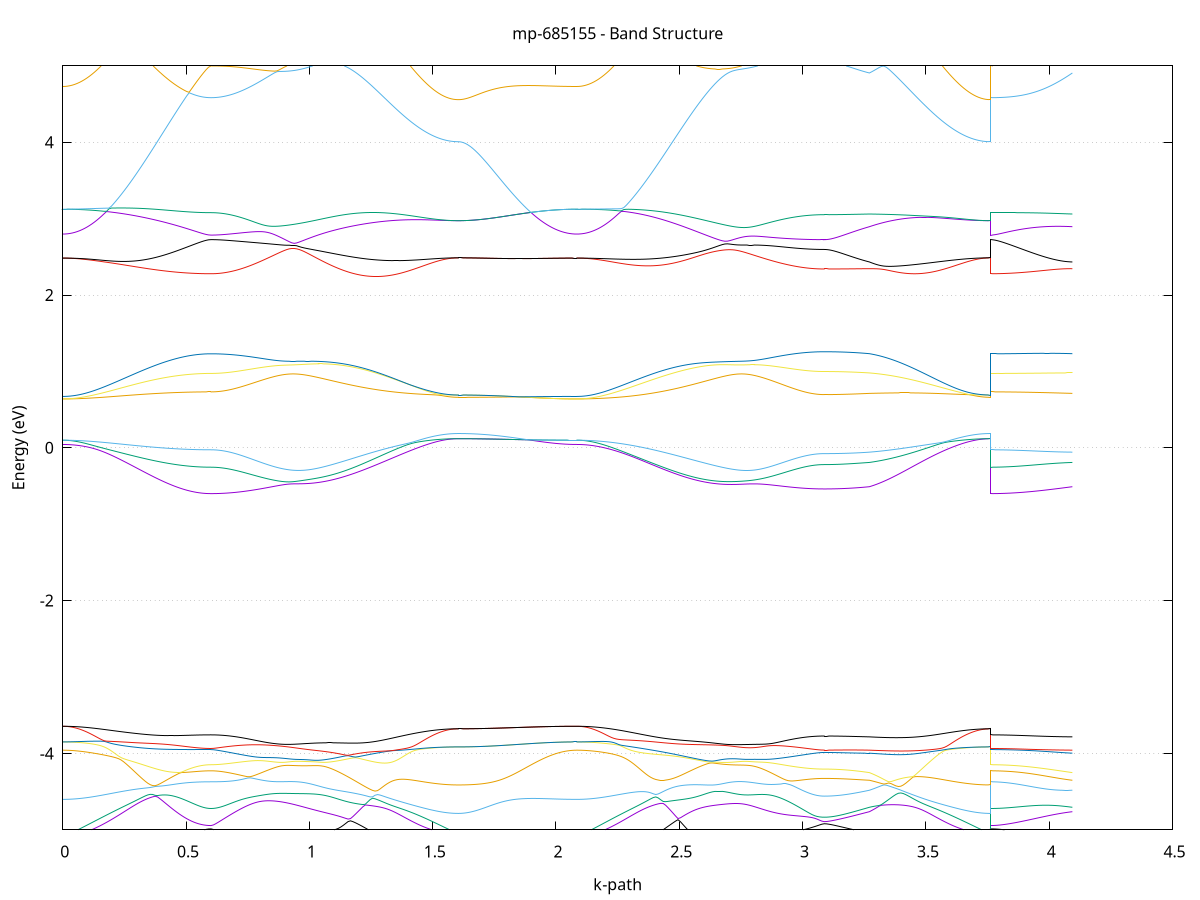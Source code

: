 set title 'mp-685155 - Band Structure'
set xlabel 'k-path'
set ylabel 'Energy (eV)'
set grid y
set yrange [-5:5]
set terminal png size 800,600
set output 'mp-685155_bands_gnuplot.png'
plot '-' using 1:2 with lines notitle, '-' using 1:2 with lines notitle, '-' using 1:2 with lines notitle, '-' using 1:2 with lines notitle, '-' using 1:2 with lines notitle, '-' using 1:2 with lines notitle, '-' using 1:2 with lines notitle, '-' using 1:2 with lines notitle, '-' using 1:2 with lines notitle, '-' using 1:2 with lines notitle, '-' using 1:2 with lines notitle, '-' using 1:2 with lines notitle, '-' using 1:2 with lines notitle, '-' using 1:2 with lines notitle, '-' using 1:2 with lines notitle, '-' using 1:2 with lines notitle, '-' using 1:2 with lines notitle, '-' using 1:2 with lines notitle, '-' using 1:2 with lines notitle, '-' using 1:2 with lines notitle, '-' using 1:2 with lines notitle, '-' using 1:2 with lines notitle, '-' using 1:2 with lines notitle, '-' using 1:2 with lines notitle, '-' using 1:2 with lines notitle, '-' using 1:2 with lines notitle, '-' using 1:2 with lines notitle, '-' using 1:2 with lines notitle, '-' using 1:2 with lines notitle, '-' using 1:2 with lines notitle, '-' using 1:2 with lines notitle, '-' using 1:2 with lines notitle, '-' using 1:2 with lines notitle, '-' using 1:2 with lines notitle, '-' using 1:2 with lines notitle, '-' using 1:2 with lines notitle, '-' using 1:2 with lines notitle, '-' using 1:2 with lines notitle, '-' using 1:2 with lines notitle, '-' using 1:2 with lines notitle, '-' using 1:2 with lines notitle, '-' using 1:2 with lines notitle, '-' using 1:2 with lines notitle, '-' using 1:2 with lines notitle, '-' using 1:2 with lines notitle, '-' using 1:2 with lines notitle, '-' using 1:2 with lines notitle, '-' using 1:2 with lines notitle, '-' using 1:2 with lines notitle, '-' using 1:2 with lines notitle, '-' using 1:2 with lines notitle, '-' using 1:2 with lines notitle, '-' using 1:2 with lines notitle, '-' using 1:2 with lines notitle, '-' using 1:2 with lines notitle, '-' using 1:2 with lines notitle, '-' using 1:2 with lines notitle, '-' using 1:2 with lines notitle, '-' using 1:2 with lines notitle, '-' using 1:2 with lines notitle, '-' using 1:2 with lines notitle, '-' using 1:2 with lines notitle, '-' using 1:2 with lines notitle, '-' using 1:2 with lines notitle
0.000000 -50.695938
0.009852 -50.695938
0.019703 -50.695938
0.029555 -50.695938
0.039406 -50.695838
0.049258 -50.695838
0.059109 -50.695838
0.068961 -50.695738
0.078812 -50.695738
0.088664 -50.695738
0.098515 -50.695638
0.108367 -50.695638
0.118218 -50.695538
0.128070 -50.695538
0.137922 -50.695438
0.147773 -50.695338
0.157625 -50.695238
0.167476 -50.695238
0.177328 -50.695138
0.187179 -50.695038
0.197031 -50.694938
0.206882 -50.694838
0.216734 -50.694738
0.226585 -50.694638
0.236437 -50.694538
0.246288 -50.694338
0.256140 -50.694238
0.265992 -50.694138
0.275843 -50.694038
0.285695 -50.693938
0.295546 -50.693738
0.305398 -50.693638
0.315249 -50.693538
0.325101 -50.693338
0.334952 -50.693238
0.344804 -50.693038
0.354655 -50.692938
0.364507 -50.692738
0.374358 -50.692638
0.384210 -50.692438
0.394062 -50.692338
0.403913 -50.692138
0.413765 -50.692038
0.423616 -50.691838
0.433468 -50.691738
0.443319 -50.691538
0.453171 -50.691438
0.463022 -50.691338
0.472874 -50.691138
0.482725 -50.690938
0.492577 -50.690938
0.502428 -50.690738
0.512280 -50.690538
0.522132 -50.690538
0.531983 -50.690438
0.541835 -50.690338
0.551686 -50.690238
0.561538 -50.690238
0.571389 -50.690138
0.581241 -50.690138
0.591092 -50.690038
0.600944 -50.690138
0.600944 -50.689938
0.610869 -50.690138
0.620795 -50.690138
0.630720 -50.690038
0.640645 -50.689938
0.650571 -50.690038
0.660496 -50.689938
0.670421 -50.689938
0.680347 -50.689838
0.690272 -50.689838
0.700197 -50.689738
0.710123 -50.689738
0.720048 -50.689738
0.729973 -50.689638
0.739899 -50.689538
0.749824 -50.689438
0.759750 -50.689338
0.769675 -50.689338
0.779600 -50.689138
0.789526 -50.689138
0.799451 -50.688938
0.809376 -50.688938
0.819302 -50.688738
0.829227 -50.688638
0.839152 -50.688538
0.849078 -50.688438
0.859003 -50.688338
0.868928 -50.688138
0.878854 -50.688038
0.888779 -50.687838
0.898705 -50.687738
0.908630 -50.687638
0.918555 -50.687438
0.928481 -50.687338
0.938406 -50.687238
0.948331 -50.687438
0.958257 -50.687538
0.968182 -50.687738
0.978107 -50.687938
0.988033 -50.688038
0.997958 -50.688238
1.007883 -50.688438
1.017809 -50.688538
1.027734 -50.688738
1.037659 -50.688938
1.037659 -50.688938
1.047598 -50.689138
1.057536 -50.689238
1.067475 -50.689438
1.077413 -50.689638
1.087351 -50.689838
1.097290 -50.690038
1.107228 -50.690138
1.117167 -50.690338
1.127105 -50.690438
1.137043 -50.690738
1.146982 -50.690838
1.156920 -50.691038
1.166859 -50.691238
1.176797 -50.691438
1.186735 -50.691538
1.196674 -50.691738
1.206612 -50.691938
1.216551 -50.692038
1.226489 -50.692238
1.236427 -50.692438
1.246366 -50.692538
1.256304 -50.692838
1.266243 -50.692938
1.276181 -50.693038
1.286119 -50.693138
1.296058 -50.693438
1.305996 -50.693538
1.315935 -50.693638
1.325873 -50.693738
1.335811 -50.693838
1.345750 -50.694038
1.355688 -50.694138
1.365627 -50.694338
1.375565 -50.694538
1.385503 -50.694438
1.395442 -50.694738
1.405380 -50.694738
1.415319 -50.694938
1.425257 -50.695038
1.435195 -50.695138
1.445134 -50.695238
1.455072 -50.695238
1.465011 -50.695338
1.474949 -50.695438
1.484887 -50.695538
1.494826 -50.695538
1.504764 -50.695638
1.514702 -50.695738
1.524641 -50.695738
1.534579 -50.695738
1.544518 -50.695838
1.554456 -50.695838
1.564394 -50.695838
1.574333 -50.695938
1.584271 -50.695938
1.594210 -50.695938
1.604148 -50.695938
1.604148 -50.695938
1.613956 -50.695938
1.623763 -50.695938
1.633571 -50.695938
1.643378 -50.695938
1.653186 -50.695938
1.662993 -50.695938
1.672800 -50.695938
1.682608 -50.695938
1.692415 -50.695938
1.702223 -50.695938
1.712030 -50.695938
1.721838 -50.695938
1.731645 -50.695938
1.741453 -50.695938
1.751260 -50.695938
1.761068 -50.695938
1.770875 -50.695938
1.780683 -50.695938
1.790490 -50.695938
1.800298 -50.695938
1.810105 -50.695938
1.819913 -50.695938
1.829720 -50.695938
1.839528 -50.695938
1.849335 -50.695938
1.859143 -50.695938
1.868950 -50.695938
1.878758 -50.695938
1.888565 -50.695938
1.898373 -50.695938
1.908180 -50.695938
1.917988 -50.695938
1.927795 -50.695938
1.937603 -50.695938
1.947410 -50.695938
1.957218 -50.695938
1.967025 -50.695938
1.976833 -50.695938
1.986640 -50.695938
1.996448 -50.695938
2.006255 -50.695938
2.016063 -50.695938
2.025870 -50.695938
2.035678 -50.695938
2.045485 -50.695938
2.055293 -50.695938
2.065100 -50.695938
2.074908 -50.695938
2.084715 -50.695938
2.084715 -50.695938
2.094715 -50.695938
2.104714 -50.695938
2.114713 -50.695938
2.124713 -50.695838
2.134712 -50.695838
2.144712 -50.695838
2.154711 -50.695738
2.164711 -50.695738
2.174710 -50.695738
2.184710 -50.695638
2.194709 -50.695538
2.204708 -50.695538
2.214708 -50.695438
2.224707 -50.695338
2.234707 -50.695338
2.244706 -50.695238
2.254706 -50.695138
2.264705 -50.695038
2.274705 -50.694938
2.284704 -50.694838
2.294703 -50.694738
2.304703 -50.694538
2.314702 -50.694438
2.324702 -50.694338
2.334701 -50.694238
2.344701 -50.694138
2.354700 -50.693938
2.364700 -50.693838
2.374699 -50.693638
2.384698 -50.693538
2.394698 -50.693438
2.404697 -50.693238
2.414697 -50.693038
2.424696 -50.692938
2.434696 -50.692738
2.444695 -50.692638
2.454695 -50.692438
2.464694 -50.692238
2.474693 -50.692138
2.484693 -50.691938
2.494692 -50.691738
2.504692 -50.691538
2.514691 -50.691438
2.524691 -50.691238
2.534690 -50.691038
2.544689 -50.690838
2.554689 -50.690638
2.564688 -50.690438
2.574688 -50.690338
2.584687 -50.690138
2.594687 -50.689938
2.604686 -50.689738
2.614686 -50.689538
2.624685 -50.689338
2.634684 -50.689238
2.644684 -50.689038
2.654683 -50.688838
2.664683 -50.688638
2.674682 -50.688538
2.684682 -50.688338
2.694681 -50.688138
2.704681 -50.688038
2.714680 -50.687838
2.724679 -50.687638
2.734679 -50.687438
2.744678 -50.687338
2.754678 -50.687238
2.764677 -50.687338
2.774677 -50.687538
2.784676 -50.687638
2.794676 -50.687838
2.804675 -50.687938
2.804675 -50.687938
2.814442 -50.688038
2.824209 -50.688238
2.833976 -50.688338
2.843743 -50.688438
2.853510 -50.688638
2.863277 -50.688738
2.873044 -50.688838
2.882811 -50.688938
2.892578 -50.689038
2.902345 -50.689138
2.912113 -50.689238
2.921880 -50.689338
2.931647 -50.689438
2.941414 -50.689538
2.951181 -50.689538
2.960948 -50.689638
2.970715 -50.689738
2.980482 -50.689738
2.990249 -50.689838
3.000016 -50.689838
3.009783 -50.689938
3.019550 -50.689938
3.029317 -50.690038
3.039084 -50.690038
3.048851 -50.690038
3.058618 -50.690038
3.068385 -50.690138
3.078152 -50.690138
3.087919 -50.690138
3.087919 -50.690138
3.097554 -50.690138
3.107189 -50.690138
3.116824 -50.690138
3.126459 -50.690138
3.136094 -50.690138
3.145728 -50.690138
3.155363 -50.690238
3.164998 -50.690238
3.174633 -50.690238
3.184268 -50.690238
3.193903 -50.690338
3.203537 -50.690338
3.213172 -50.690338
3.222807 -50.690438
3.232442 -50.690538
3.242077 -50.690538
3.251712 -50.690638
3.261346 -50.690638
3.270981 -50.690738
3.270981 -50.690738
3.280793 -50.690838
3.290605 -50.690938
3.300417 -50.691138
3.310229 -50.691238
3.320041 -50.691338
3.329853 -50.691538
3.339664 -50.691638
3.349476 -50.691838
3.359288 -50.691938
3.369100 -50.692138
3.378912 -50.692238
3.388724 -50.692338
3.398536 -50.692538
3.408347 -50.692638
3.418159 -50.692938
3.427971 -50.693038
3.437783 -50.693238
3.447595 -50.693338
3.457407 -50.693438
3.467219 -50.693538
3.477031 -50.693738
3.486842 -50.693938
3.496654 -50.694038
3.506466 -50.694038
3.516278 -50.694138
3.526090 -50.694338
3.535902 -50.694438
3.545714 -50.694538
3.555526 -50.694738
3.565337 -50.694838
3.575149 -50.694938
3.584961 -50.695038
3.594773 -50.695138
3.604585 -50.695238
3.614397 -50.695338
3.624209 -50.695338
3.634020 -50.695438
3.643832 -50.695538
3.653644 -50.695638
3.663456 -50.695638
3.673268 -50.695738
3.683080 -50.695638
3.692892 -50.695738
3.702704 -50.695838
3.712515 -50.695838
3.722327 -50.695838
3.732139 -50.695938
3.741951 -50.695938
3.751763 -50.695938
3.761575 -50.695938
3.761575 -50.690038
3.771351 -50.690038
3.781128 -50.690138
3.790905 -50.690038
3.800681 -50.690038
3.810458 -50.690138
3.820235 -50.690138
3.830011 -50.690138
3.839788 -50.690138
3.849564 -50.690138
3.859341 -50.690138
3.869118 -50.690138
3.878894 -50.690138
3.888671 -50.690138
3.898448 -50.690138
3.908224 -50.690138
3.918001 -50.690238
3.927777 -50.690238
3.937554 -50.690238
3.947331 -50.690338
3.957107 -50.690338
3.966884 -50.690338
3.976661 -50.690338
3.986437 -50.690338
3.996214 -50.690438
4.005990 -50.690438
4.015767 -50.690438
4.025544 -50.690538
4.035320 -50.690538
4.045097 -50.690538
4.054873 -50.690538
4.064650 -50.690638
4.074427 -50.690638
4.084203 -50.690638
4.093980 -50.690738
e
0.000000 -50.678438
0.009852 -50.678438
0.019703 -50.678438
0.029555 -50.678438
0.039406 -50.678438
0.049258 -50.678538
0.059109 -50.678538
0.068961 -50.678538
0.078812 -50.678638
0.088664 -50.678638
0.098515 -50.678738
0.108367 -50.678738
0.118218 -50.678838
0.128070 -50.678838
0.137922 -50.678938
0.147773 -50.679038
0.157625 -50.679038
0.167476 -50.679138
0.177328 -50.679238
0.187179 -50.679338
0.197031 -50.679438
0.206882 -50.679538
0.216734 -50.679638
0.226585 -50.679738
0.236437 -50.679838
0.246288 -50.679938
0.256140 -50.680138
0.265992 -50.680238
0.275843 -50.680338
0.285695 -50.680438
0.295546 -50.680638
0.305398 -50.680738
0.315249 -50.680838
0.325101 -50.681038
0.334952 -50.681138
0.344804 -50.681338
0.354655 -50.681438
0.364507 -50.681638
0.374358 -50.681738
0.384210 -50.681938
0.394062 -50.682038
0.403913 -50.682238
0.413765 -50.682338
0.423616 -50.682538
0.433468 -50.682638
0.443319 -50.682738
0.453171 -50.682938
0.463022 -50.683038
0.472874 -50.683138
0.482725 -50.683338
0.492577 -50.683438
0.502428 -50.683638
0.512280 -50.683638
0.522132 -50.683838
0.531983 -50.683938
0.541835 -50.683938
0.551686 -50.684038
0.561538 -50.684138
0.571389 -50.684138
0.581241 -50.684238
0.591092 -50.684238
0.600944 -50.684238
0.600944 -50.684238
0.610869 -50.684238
0.620795 -50.684338
0.630720 -50.684338
0.640645 -50.684338
0.650571 -50.684338
0.660496 -50.684338
0.670421 -50.684438
0.680347 -50.684438
0.690272 -50.684538
0.700197 -50.684538
0.710123 -50.684638
0.720048 -50.684638
0.729973 -50.684738
0.739899 -50.684838
0.749824 -50.684938
0.759750 -50.684938
0.769675 -50.685038
0.779600 -50.685138
0.789526 -50.685238
0.799451 -50.685338
0.809376 -50.685438
0.819302 -50.685638
0.829227 -50.685738
0.839152 -50.685838
0.849078 -50.685938
0.859003 -50.686038
0.868928 -50.686238
0.878854 -50.686338
0.888779 -50.686438
0.898705 -50.686638
0.908630 -50.686738
0.918555 -50.686938
0.928481 -50.687038
0.938406 -50.687138
0.948331 -50.686938
0.958257 -50.686838
0.968182 -50.686638
0.978107 -50.686538
0.988033 -50.686338
0.997958 -50.686138
1.007883 -50.685938
1.017809 -50.685838
1.027734 -50.685638
1.037659 -50.685438
1.037659 -50.685438
1.047598 -50.685238
1.057536 -50.685138
1.067475 -50.684938
1.077413 -50.684738
1.087351 -50.684538
1.097290 -50.684338
1.107228 -50.684238
1.117167 -50.683938
1.127105 -50.683838
1.137043 -50.683638
1.146982 -50.683438
1.156920 -50.683338
1.166859 -50.683138
1.176797 -50.682938
1.186735 -50.682738
1.196674 -50.682538
1.206612 -50.682338
1.216551 -50.682238
1.226489 -50.682038
1.236427 -50.681938
1.246366 -50.681738
1.256304 -50.681538
1.266243 -50.681338
1.276181 -50.681238
1.286119 -50.681038
1.296058 -50.680938
1.305996 -50.680838
1.315935 -50.680638
1.325873 -50.680538
1.335811 -50.680338
1.345750 -50.680238
1.355688 -50.680138
1.365627 -50.680038
1.375565 -50.679838
1.385503 -50.679738
1.395442 -50.679638
1.405380 -50.679538
1.415319 -50.679438
1.425257 -50.679338
1.435195 -50.679238
1.445134 -50.679138
1.455072 -50.679038
1.465011 -50.678938
1.474949 -50.678938
1.484887 -50.678838
1.494826 -50.678738
1.504764 -50.678738
1.514702 -50.678638
1.524641 -50.678638
1.534579 -50.678538
1.544518 -50.678538
1.554456 -50.678538
1.564394 -50.678438
1.574333 -50.678438
1.584271 -50.678438
1.594210 -50.678438
1.604148 -50.678438
1.604148 -50.678438
1.613956 -50.678438
1.623763 -50.678438
1.633571 -50.678438
1.643378 -50.678438
1.653186 -50.678438
1.662993 -50.678438
1.672800 -50.678438
1.682608 -50.678438
1.692415 -50.678438
1.702223 -50.678438
1.712030 -50.678438
1.721838 -50.678438
1.731645 -50.678438
1.741453 -50.678438
1.751260 -50.678438
1.761068 -50.678438
1.770875 -50.678438
1.780683 -50.678438
1.790490 -50.678438
1.800298 -50.678438
1.810105 -50.678438
1.819913 -50.678438
1.829720 -50.678438
1.839528 -50.678438
1.849335 -50.678438
1.859143 -50.678438
1.868950 -50.678438
1.878758 -50.678438
1.888565 -50.678438
1.898373 -50.678438
1.908180 -50.678438
1.917988 -50.678438
1.927795 -50.678438
1.937603 -50.678438
1.947410 -50.678438
1.957218 -50.678438
1.967025 -50.678438
1.976833 -50.678438
1.986640 -50.678438
1.996448 -50.678438
2.006255 -50.678438
2.016063 -50.678438
2.025870 -50.678438
2.035678 -50.678438
2.045485 -50.678438
2.055293 -50.678438
2.065100 -50.678438
2.074908 -50.678438
2.084715 -50.678438
2.084715 -50.678438
2.094715 -50.678438
2.104714 -50.678438
2.114713 -50.678438
2.124713 -50.678438
2.134712 -50.678538
2.144712 -50.678538
2.154711 -50.678538
2.164711 -50.678638
2.174710 -50.678638
2.184710 -50.678738
2.194709 -50.678738
2.204708 -50.678838
2.214708 -50.678938
2.224707 -50.679038
2.234707 -50.679038
2.244706 -50.679138
2.254706 -50.679238
2.264705 -50.679338
2.274705 -50.679438
2.284704 -50.679538
2.294703 -50.679638
2.304703 -50.679738
2.314702 -50.679938
2.324702 -50.680038
2.334701 -50.680138
2.344701 -50.680238
2.354700 -50.680438
2.364700 -50.680538
2.374699 -50.680638
2.384698 -50.680838
2.394698 -50.680938
2.404697 -50.681138
2.414697 -50.681338
2.424696 -50.681438
2.434696 -50.681638
2.444695 -50.681738
2.454695 -50.681938
2.464694 -50.682138
2.474693 -50.682238
2.484693 -50.682438
2.494692 -50.682638
2.504692 -50.682838
2.514691 -50.682938
2.524691 -50.683138
2.534690 -50.683338
2.544689 -50.683538
2.554689 -50.683638
2.564688 -50.683838
2.574688 -50.684038
2.584687 -50.684238
2.594687 -50.684438
2.604686 -50.684638
2.614686 -50.684838
2.624685 -50.684938
2.634684 -50.685138
2.644684 -50.685338
2.654683 -50.685538
2.664683 -50.685738
2.674682 -50.685838
2.684682 -50.686038
2.694681 -50.686238
2.704681 -50.686338
2.714680 -50.686538
2.724679 -50.686738
2.734679 -50.686838
2.744678 -50.687038
2.754678 -50.687138
2.764677 -50.687038
2.774677 -50.686838
2.784676 -50.686738
2.794676 -50.686538
2.804675 -50.686438
2.804675 -50.686438
2.814442 -50.686238
2.824209 -50.686138
2.833976 -50.686038
2.843743 -50.685938
2.853510 -50.685738
2.863277 -50.685638
2.873044 -50.685538
2.882811 -50.685438
2.892578 -50.685338
2.902345 -50.685238
2.912113 -50.685138
2.921880 -50.685038
2.931647 -50.684938
2.941414 -50.684838
2.951181 -50.684838
2.960948 -50.684738
2.970715 -50.684638
2.980482 -50.684638
2.990249 -50.684538
3.000016 -50.684538
3.009783 -50.684438
3.019550 -50.684438
3.029317 -50.684338
3.039084 -50.684338
3.048851 -50.684338
3.058618 -50.684338
3.068385 -50.684338
3.078152 -50.684238
3.087919 -50.684238
3.087919 -50.684238
3.097554 -50.684238
3.107189 -50.684238
3.116824 -50.684238
3.126459 -50.684238
3.136094 -50.684238
3.145728 -50.684238
3.155363 -50.684238
3.164998 -50.684138
3.174633 -50.684138
3.184268 -50.684138
3.193903 -50.684038
3.203537 -50.684038
3.213172 -50.683938
3.222807 -50.683938
3.232442 -50.683938
3.242077 -50.683838
3.251712 -50.683838
3.261346 -50.683738
3.270981 -50.683638
3.270981 -50.683638
3.280793 -50.683538
3.290605 -50.683438
3.300417 -50.683338
3.310229 -50.683138
3.320041 -50.683038
3.329853 -50.682838
3.339664 -50.682738
3.349476 -50.682538
3.359288 -50.682438
3.369100 -50.682238
3.378912 -50.682138
3.388724 -50.681938
3.398536 -50.681738
3.408347 -50.681638
3.418159 -50.681438
3.427971 -50.681338
3.437783 -50.681138
3.447595 -50.681038
3.457407 -50.680838
3.467219 -50.680738
3.477031 -50.680638
3.486842 -50.680438
3.496654 -50.680338
3.506466 -50.680138
3.516278 -50.680038
3.526090 -50.679938
3.535902 -50.679838
3.545714 -50.679638
3.555526 -50.679638
3.565337 -50.679438
3.575149 -50.679438
3.584961 -50.679338
3.594773 -50.679238
3.604585 -50.679138
3.614397 -50.679038
3.624209 -50.678938
3.634020 -50.678938
3.643832 -50.678838
3.653644 -50.678738
3.663456 -50.678738
3.673268 -50.678638
3.683080 -50.678638
3.692892 -50.678538
3.702704 -50.678538
3.712515 -50.678538
3.722327 -50.678438
3.732139 -50.678438
3.741951 -50.678438
3.751763 -50.678438
3.761575 -50.678438
3.761575 -50.684238
3.771351 -50.684238
3.781128 -50.684238
3.790905 -50.684238
3.800681 -50.684238
3.810458 -50.684238
3.820235 -50.684238
3.830011 -50.684238
3.839788 -50.684238
3.849564 -50.684238
3.859341 -50.684238
3.869118 -50.684138
3.878894 -50.684238
3.888671 -50.684138
3.898448 -50.684138
3.908224 -50.684138
3.918001 -50.684138
3.927777 -50.684138
3.937554 -50.684038
3.947331 -50.684038
3.957107 -50.684038
3.966884 -50.684038
3.976661 -50.684038
3.986437 -50.683938
3.996214 -50.683938
4.005990 -50.683938
4.015767 -50.683938
4.025544 -50.683838
4.035320 -50.683838
4.045097 -50.683838
4.054873 -50.683838
4.064650 -50.683738
4.074427 -50.683738
4.084203 -50.683738
4.093980 -50.683638
e
0.000000 -28.967238
0.009852 -28.967238
0.019703 -28.967238
0.029555 -28.967338
0.039406 -28.967338
0.049258 -28.967438
0.059109 -28.967538
0.068961 -28.967738
0.078812 -28.967838
0.088664 -28.968038
0.098515 -28.968138
0.108367 -28.968338
0.118218 -28.968638
0.128070 -28.968838
0.137922 -28.969038
0.147773 -28.969338
0.157625 -28.969538
0.167476 -28.969838
0.177328 -28.970138
0.187179 -28.970438
0.197031 -28.970738
0.206882 -28.971038
0.216734 -28.971438
0.226585 -28.971738
0.236437 -28.972038
0.246288 -28.972438
0.256140 -28.972738
0.265992 -28.973138
0.275843 -28.973438
0.285695 -28.973838
0.295546 -28.974138
0.305398 -28.974538
0.315249 -28.974838
0.325101 -28.975238
0.334952 -28.975538
0.344804 -28.975838
0.354655 -28.976238
0.364507 -28.976538
0.374358 -28.976838
0.384210 -28.977138
0.394062 -28.977438
0.403913 -28.977738
0.413765 -28.978038
0.423616 -28.978338
0.433468 -28.978538
0.443319 -28.978838
0.453171 -28.979038
0.463022 -28.979238
0.472874 -28.979438
0.482725 -28.979638
0.492577 -28.979838
0.502428 -28.980038
0.512280 -28.980138
0.522132 -28.980338
0.531983 -28.980438
0.541835 -28.980538
0.551686 -28.980638
0.561538 -28.980638
0.571389 -28.980738
0.581241 -28.980738
0.591092 -28.980838
0.600944 -28.980838
0.600944 -28.980838
0.610869 -28.980838
0.620795 -28.980838
0.630720 -28.980938
0.640645 -28.981138
0.650571 -28.981238
0.660496 -28.981438
0.670421 -28.981638
0.680347 -28.981838
0.690272 -28.982138
0.700197 -28.982338
0.710123 -28.982638
0.720048 -28.982938
0.729973 -28.983238
0.739899 -28.983538
0.749824 -28.983838
0.759750 -28.984138
0.769675 -28.984438
0.779600 -28.984738
0.789526 -28.984938
0.799451 -28.985238
0.809376 -28.985538
0.819302 -28.985738
0.829227 -28.985938
0.839152 -28.986138
0.849078 -28.986338
0.859003 -28.986538
0.868928 -28.986738
0.878854 -28.986838
0.888779 -28.986938
0.898705 -28.987038
0.908630 -28.987138
0.918555 -28.987138
0.928481 -28.987238
0.938406 -28.987238
0.948331 -28.987138
0.958257 -28.987138
0.968182 -28.987038
0.978107 -28.987038
0.988033 -28.986838
0.997958 -28.986738
1.007883 -28.986638
1.017809 -28.986438
1.027734 -28.986238
1.037659 -28.986038
1.037659 -28.986038
1.047598 -28.985838
1.057536 -28.985538
1.067475 -28.985338
1.077413 -28.985038
1.087351 -28.984738
1.097290 -28.984438
1.107228 -28.984038
1.117167 -28.983738
1.127105 -28.983338
1.137043 -28.983038
1.146982 -28.982638
1.156920 -28.982238
1.166859 -28.981838
1.176797 -28.981338
1.186735 -28.980938
1.196674 -28.980538
1.206612 -28.980038
1.216551 -28.979638
1.226489 -28.979138
1.236427 -28.978738
1.246366 -28.978238
1.256304 -28.977838
1.266243 -28.977338
1.276181 -28.976838
1.286119 -28.976438
1.296058 -28.975938
1.305996 -28.975538
1.315935 -28.975038
1.325873 -28.974638
1.335811 -28.974138
1.345750 -28.973738
1.355688 -28.973238
1.365627 -28.972838
1.375565 -28.972438
1.385503 -28.972038
1.395442 -28.971638
1.405380 -28.971238
1.415319 -28.970938
1.425257 -28.970538
1.435195 -28.970238
1.445134 -28.969838
1.455072 -28.969538
1.465011 -28.969238
1.474949 -28.969038
1.484887 -28.968738
1.494826 -28.968538
1.504764 -28.968338
1.514702 -28.968138
1.524641 -28.967938
1.534579 -28.967738
1.544518 -28.967638
1.554456 -28.967538
1.564394 -28.967438
1.574333 -28.967338
1.584271 -28.967238
1.594210 -28.967238
1.604148 -28.967238
1.604148 -28.967238
1.613956 -28.967238
1.623763 -28.967238
1.633571 -28.967238
1.643378 -28.967238
1.653186 -28.967238
1.662993 -28.967238
1.672800 -28.967238
1.682608 -28.967238
1.692415 -28.967238
1.702223 -28.967238
1.712030 -28.967238
1.721838 -28.967238
1.731645 -28.967238
1.741453 -28.967238
1.751260 -28.967238
1.761068 -28.967238
1.770875 -28.967238
1.780683 -28.967238
1.790490 -28.967238
1.800298 -28.967238
1.810105 -28.967238
1.819913 -28.967238
1.829720 -28.967238
1.839528 -28.967238
1.849335 -28.967238
1.859143 -28.967238
1.868950 -28.967238
1.878758 -28.967238
1.888565 -28.967238
1.898373 -28.967238
1.908180 -28.967238
1.917988 -28.967238
1.927795 -28.967238
1.937603 -28.967238
1.947410 -28.967238
1.957218 -28.967238
1.967025 -28.967238
1.976833 -28.967238
1.986640 -28.967238
1.996448 -28.967238
2.006255 -28.967238
2.016063 -28.967238
2.025870 -28.967238
2.035678 -28.967238
2.045485 -28.967238
2.055293 -28.967238
2.065100 -28.967238
2.074908 -28.967238
2.084715 -28.967238
2.084715 -28.967238
2.094715 -28.967238
2.104714 -28.967238
2.114713 -28.967338
2.124713 -28.967438
2.134712 -28.967538
2.144712 -28.967638
2.154711 -28.967738
2.164711 -28.967938
2.174710 -28.968138
2.184710 -28.968338
2.194709 -28.968538
2.204708 -28.968738
2.214708 -28.969038
2.224707 -28.969338
2.234707 -28.969638
2.244706 -28.969938
2.254706 -28.970238
2.264705 -28.970538
2.274705 -28.970938
2.284704 -28.971338
2.294703 -28.971738
2.304703 -28.972138
2.314702 -28.972538
2.324702 -28.972938
2.334701 -28.973338
2.344701 -28.973738
2.354700 -28.974238
2.364700 -28.974638
2.374699 -28.975138
2.384698 -28.975538
2.394698 -28.976038
2.404697 -28.976538
2.414697 -28.976938
2.424696 -28.977438
2.434696 -28.977938
2.444695 -28.978338
2.454695 -28.978838
2.464694 -28.979238
2.474693 -28.979738
2.484693 -28.980138
2.494692 -28.980638
2.504692 -28.981038
2.514691 -28.981538
2.524691 -28.981938
2.534690 -28.982338
2.544689 -28.982738
2.554689 -28.983138
2.564688 -28.983438
2.574688 -28.983838
2.584687 -28.984138
2.594687 -28.984538
2.604686 -28.984838
2.614686 -28.985138
2.624685 -28.985438
2.634684 -28.985638
2.644684 -28.985938
2.654683 -28.986138
2.664683 -28.986338
2.674682 -28.986538
2.684682 -28.986638
2.694681 -28.986838
2.704681 -28.986938
2.714680 -28.987038
2.724679 -28.987138
2.734679 -28.987138
2.744678 -28.987138
2.754678 -28.987238
2.764677 -28.987138
2.774677 -28.987138
2.784676 -28.987038
2.794676 -28.987038
2.804675 -28.986938
2.804675 -28.986938
2.814442 -28.986738
2.824209 -28.986638
2.833976 -28.986438
2.843743 -28.986338
2.853510 -28.986138
2.863277 -28.985938
2.873044 -28.985638
2.882811 -28.985438
2.892578 -28.985138
2.902345 -28.984938
2.912113 -28.984638
2.921880 -28.984338
2.931647 -28.984038
2.941414 -28.983738
2.951181 -28.983438
2.960948 -28.983138
2.970715 -28.982938
2.980482 -28.982638
2.990249 -28.982338
3.000016 -28.982038
3.009783 -28.981838
3.019550 -28.981638
3.029317 -28.981438
3.039084 -28.981238
3.048851 -28.981138
3.058618 -28.980938
3.068385 -28.980938
3.078152 -28.980838
3.087919 -28.980838
3.087919 -28.980838
3.097554 -28.980838
3.107189 -28.980838
3.116824 -28.980838
3.126459 -28.980838
3.136094 -28.980738
3.145728 -28.980738
3.155363 -28.980738
3.164998 -28.980738
3.174633 -28.980638
3.184268 -28.980638
3.193903 -28.980538
3.203537 -28.980538
3.213172 -28.980538
3.222807 -28.980438
3.232442 -28.980338
3.242077 -28.980338
3.251712 -28.980238
3.261346 -28.980238
3.270981 -28.980138
3.270981 -28.980138
3.280793 -28.979938
3.290605 -28.979738
3.300417 -28.979538
3.310229 -28.979338
3.320041 -28.979138
3.329853 -28.978938
3.339664 -28.978638
3.349476 -28.978438
3.359288 -28.978138
3.369100 -28.977838
3.378912 -28.977538
3.388724 -28.977238
3.398536 -28.976938
3.408347 -28.976638
3.418159 -28.976238
3.427971 -28.975938
3.437783 -28.975638
3.447595 -28.975238
3.457407 -28.974838
3.467219 -28.974538
3.477031 -28.974138
3.486842 -28.973838
3.496654 -28.973438
3.506466 -28.973038
3.516278 -28.972738
3.526090 -28.972338
3.535902 -28.972038
3.545714 -28.971638
3.555526 -28.971338
3.565337 -28.971038
3.575149 -28.970638
3.584961 -28.970338
3.594773 -28.970038
3.604585 -28.969738
3.614397 -28.969438
3.624209 -28.969138
3.634020 -28.968938
3.643832 -28.968638
3.653644 -28.968438
3.663456 -28.968238
3.673268 -28.968038
3.683080 -28.967938
3.692892 -28.967738
3.702704 -28.967638
3.712515 -28.967438
3.722327 -28.967438
3.732139 -28.967338
3.741951 -28.967238
3.751763 -28.967238
3.761575 -28.967238
3.761575 -28.980838
3.771351 -28.980838
3.781128 -28.980838
3.790905 -28.980838
3.800681 -28.980838
3.810458 -28.980838
3.820235 -28.980838
3.830011 -28.980738
3.839788 -28.980738
3.849564 -28.980738
3.859341 -28.980738
3.869118 -28.980738
3.878894 -28.980738
3.888671 -28.980738
3.898448 -28.980738
3.908224 -28.980638
3.918001 -28.980638
3.927777 -28.980638
3.937554 -28.980638
3.947331 -28.980638
3.957107 -28.980538
3.966884 -28.980538
3.976661 -28.980538
3.986437 -28.980538
3.996214 -28.980438
4.005990 -28.980438
4.015767 -28.980438
4.025544 -28.980338
4.035320 -28.980338
4.045097 -28.980338
4.054873 -28.980238
4.064650 -28.980238
4.074427 -28.980238
4.084203 -28.980138
4.093980 -28.980138
e
0.000000 -28.967238
0.009852 -28.967238
0.019703 -28.967138
0.029555 -28.967038
0.039406 -28.966938
0.049258 -28.966838
0.059109 -28.966638
0.068961 -28.966438
0.078812 -28.966138
0.088664 -28.965938
0.098515 -28.965538
0.108367 -28.965238
0.118218 -28.964838
0.128070 -28.964438
0.137922 -28.964038
0.147773 -28.963638
0.157625 -28.963138
0.167476 -28.962638
0.177328 -28.962038
0.187179 -28.961538
0.197031 -28.960938
0.206882 -28.960338
0.216734 -28.959638
0.226585 -28.958938
0.236437 -28.958338
0.246288 -28.957638
0.256140 -28.956838
0.265992 -28.956138
0.275843 -28.955338
0.285695 -28.954638
0.295546 -28.953838
0.305398 -28.953038
0.315249 -28.952238
0.325101 -28.951338
0.334952 -28.950538
0.344804 -28.949738
0.354655 -28.948838
0.364507 -28.948038
0.374358 -28.947138
0.384210 -28.946338
0.394062 -28.945538
0.403913 -28.944638
0.413765 -28.943838
0.423616 -28.943038
0.433468 -28.942238
0.443319 -28.941538
0.453171 -28.940738
0.463022 -28.940038
0.472874 -28.939338
0.482725 -28.938738
0.492577 -28.938138
0.502428 -28.937538
0.512280 -28.936938
0.522132 -28.936438
0.531983 -28.936038
0.541835 -28.935638
0.551686 -28.935338
0.561538 -28.935038
0.571389 -28.934838
0.581241 -28.934638
0.591092 -28.934538
0.600944 -28.934538
0.600944 -28.934538
0.610869 -28.934538
0.620795 -28.934338
0.630720 -28.934138
0.640645 -28.933838
0.650571 -28.933438
0.660496 -28.932938
0.670421 -28.932338
0.680347 -28.931738
0.690272 -28.930938
0.700197 -28.930138
0.710123 -28.929338
0.720048 -28.928438
0.729973 -28.927438
0.739899 -28.926338
0.749824 -28.925238
0.759750 -28.924138
0.769675 -28.922938
0.779600 -28.921738
0.789526 -28.920438
0.799451 -28.919138
0.809376 -28.917838
0.819302 -28.916438
0.829227 -28.915038
0.839152 -28.913638
0.849078 -28.912138
0.859003 -28.910738
0.868928 -28.909238
0.878854 -28.907638
0.888779 -28.906138
0.898705 -28.904638
0.908630 -28.903038
0.918555 -28.901538
0.928481 -28.899938
0.938406 -28.899338
0.948331 -28.900938
0.958257 -28.902538
0.968182 -28.904138
0.978107 -28.905638
0.988033 -28.907238
0.997958 -28.908838
1.007883 -28.910438
1.017809 -28.912038
1.027734 -28.913638
1.037659 -28.915138
1.037659 -28.915138
1.047598 -28.916738
1.057536 -28.918338
1.067475 -28.919838
1.077413 -28.921338
1.087351 -28.922938
1.097290 -28.924438
1.107228 -28.925938
1.117167 -28.927338
1.127105 -28.928838
1.137043 -28.930238
1.146982 -28.931738
1.156920 -28.933138
1.166859 -28.934538
1.176797 -28.935838
1.186735 -28.937238
1.196674 -28.938538
1.206612 -28.939838
1.216551 -28.941138
1.226489 -28.942338
1.236427 -28.943638
1.246366 -28.944838
1.256304 -28.945938
1.266243 -28.947138
1.276181 -28.948238
1.286119 -28.949338
1.296058 -28.950438
1.305996 -28.951438
1.315935 -28.952438
1.325873 -28.953438
1.335811 -28.954338
1.345750 -28.955238
1.355688 -28.956138
1.365627 -28.957038
1.375565 -28.957838
1.385503 -28.958638
1.395442 -28.959338
1.405380 -28.960138
1.415319 -28.960738
1.425257 -28.961438
1.435195 -28.962038
1.445134 -28.962638
1.455072 -28.963238
1.465011 -28.963738
1.474949 -28.964238
1.484887 -28.964638
1.494826 -28.965038
1.504764 -28.965438
1.514702 -28.965738
1.524641 -28.966038
1.534579 -28.966338
1.544518 -28.966538
1.554456 -28.966738
1.564394 -28.966938
1.574333 -28.967038
1.584271 -28.967138
1.594210 -28.967238
1.604148 -28.967238
1.604148 -28.967238
1.613956 -28.967238
1.623763 -28.967238
1.633571 -28.967238
1.643378 -28.967238
1.653186 -28.967238
1.662993 -28.967238
1.672800 -28.967238
1.682608 -28.967238
1.692415 -28.967238
1.702223 -28.967238
1.712030 -28.967238
1.721838 -28.967238
1.731645 -28.967238
1.741453 -28.967238
1.751260 -28.967238
1.761068 -28.967238
1.770875 -28.967238
1.780683 -28.967238
1.790490 -28.967238
1.800298 -28.967238
1.810105 -28.967238
1.819913 -28.967238
1.829720 -28.967238
1.839528 -28.967238
1.849335 -28.967238
1.859143 -28.967238
1.868950 -28.967238
1.878758 -28.967238
1.888565 -28.967238
1.898373 -28.967238
1.908180 -28.967238
1.917988 -28.967238
1.927795 -28.967238
1.937603 -28.967238
1.947410 -28.967238
1.957218 -28.967238
1.967025 -28.967238
1.976833 -28.967238
1.986640 -28.967238
1.996448 -28.967238
2.006255 -28.967238
2.016063 -28.967238
2.025870 -28.967238
2.035678 -28.967238
2.045485 -28.967238
2.055293 -28.967238
2.065100 -28.967238
2.074908 -28.967238
2.084715 -28.967238
2.084715 -28.967238
2.094715 -28.967238
2.104714 -28.967138
2.114713 -28.967038
2.124713 -28.966938
2.134712 -28.966738
2.144712 -28.966538
2.154711 -28.966338
2.164711 -28.966038
2.174710 -28.965738
2.184710 -28.965438
2.194709 -28.965038
2.204708 -28.964638
2.214708 -28.964138
2.224707 -28.963638
2.234707 -28.963138
2.244706 -28.962538
2.254706 -28.961938
2.264705 -28.961338
2.274705 -28.960738
2.284704 -28.960038
2.294703 -28.959238
2.304703 -28.958538
2.314702 -28.957738
2.324702 -28.956938
2.334701 -28.956038
2.344701 -28.955138
2.354700 -28.954238
2.364700 -28.953238
2.374699 -28.952238
2.384698 -28.951238
2.394698 -28.950238
2.404697 -28.949138
2.414697 -28.948038
2.424696 -28.946838
2.434696 -28.945738
2.444695 -28.944538
2.454695 -28.943338
2.464694 -28.942038
2.474693 -28.940838
2.484693 -28.939538
2.494692 -28.938238
2.504692 -28.936838
2.514691 -28.935538
2.524691 -28.934138
2.534690 -28.932738
2.544689 -28.931338
2.554689 -28.929838
2.564688 -28.928438
2.574688 -28.926938
2.584687 -28.925438
2.594687 -28.923938
2.604686 -28.922438
2.614686 -28.920838
2.624685 -28.919338
2.634684 -28.917738
2.644684 -28.916238
2.654683 -28.914638
2.664683 -28.913038
2.674682 -28.911438
2.684682 -28.909838
2.694681 -28.908238
2.704681 -28.906638
2.714680 -28.905038
2.724679 -28.903438
2.734679 -28.901838
2.744678 -28.900238
2.754678 -28.899038
2.764677 -28.900638
2.774677 -28.902238
2.784676 -28.903738
2.794676 -28.905338
2.804675 -28.906838
2.804675 -28.906838
2.814442 -28.908338
2.824209 -28.909838
2.833976 -28.911338
2.843743 -28.912738
2.853510 -28.914138
2.863277 -28.915538
2.873044 -28.916938
2.882811 -28.918238
2.892578 -28.919538
2.902345 -28.920838
2.912113 -28.922038
2.921880 -28.923238
2.931647 -28.924438
2.941414 -28.925538
2.951181 -28.926638
2.960948 -28.927638
2.970715 -28.928538
2.980482 -28.929438
2.990249 -28.930338
3.000016 -28.931038
3.009783 -28.931738
3.019550 -28.932438
3.029317 -28.932938
3.039084 -28.933438
3.048851 -28.933838
3.058618 -28.934138
3.068385 -28.934338
3.078152 -28.934438
3.087919 -28.934538
3.087919 -28.934538
3.097554 -28.934538
3.107189 -28.934538
3.116824 -28.934638
3.126459 -28.934638
3.136094 -28.934738
3.145728 -28.934838
3.155363 -28.934938
3.164998 -28.935038
3.174633 -28.935138
3.184268 -28.935238
3.193903 -28.935438
3.203537 -28.935638
3.213172 -28.935738
3.222807 -28.935938
3.232442 -28.936238
3.242077 -28.936438
3.251712 -28.936638
3.261346 -28.936838
3.270981 -28.937138
3.270981 -28.937138
3.280793 -28.937738
3.290605 -28.938338
3.300417 -28.938938
3.310229 -28.939638
3.320041 -28.940438
3.329853 -28.941138
3.339664 -28.941938
3.349476 -28.942738
3.359288 -28.943538
3.369100 -28.944438
3.378912 -28.945238
3.388724 -28.946138
3.398536 -28.946938
3.408347 -28.947838
3.418159 -28.948738
3.427971 -28.949538
3.437783 -28.950438
3.447595 -28.951338
3.457407 -28.952138
3.467219 -28.953038
3.477031 -28.953838
3.486842 -28.954638
3.496654 -28.955438
3.506466 -28.956238
3.516278 -28.957038
3.526090 -28.957738
3.535902 -28.958438
3.545714 -28.959138
3.555526 -28.959838
3.565337 -28.960538
3.575149 -28.961138
3.584961 -28.961738
3.594773 -28.962338
3.604585 -28.962838
3.614397 -28.963338
3.624209 -28.963838
3.634020 -28.964338
3.643832 -28.964738
3.653644 -28.965138
3.663456 -28.965438
3.673268 -28.965838
3.683080 -28.966138
3.692892 -28.966338
3.702704 -28.966638
3.712515 -28.966738
3.722327 -28.966938
3.732139 -28.967038
3.741951 -28.967138
3.751763 -28.967238
3.761575 -28.967238
3.761575 -28.934538
3.771351 -28.934538
3.781128 -28.934538
3.790905 -28.934538
3.800681 -28.934538
3.810458 -28.934638
3.820235 -28.934638
3.830011 -28.934638
3.839788 -28.934738
3.849564 -28.934738
3.859341 -28.934738
3.869118 -28.934838
3.878894 -28.934838
3.888671 -28.934938
3.898448 -28.935038
3.908224 -28.935038
3.918001 -28.935138
3.927777 -28.935238
3.937554 -28.935338
3.947331 -28.935338
3.957107 -28.935438
3.966884 -28.935538
3.976661 -28.935638
3.986437 -28.935738
3.996214 -28.935838
4.005990 -28.935938
4.015767 -28.936138
4.025544 -28.936238
4.035320 -28.936338
4.045097 -28.936438
4.054873 -28.936638
4.064650 -28.936738
4.074427 -28.936838
4.084203 -28.937038
4.093980 -28.937138
e
0.000000 -28.863138
0.009852 -28.863138
0.019703 -28.863038
0.029555 -28.863038
0.039406 -28.862938
0.049258 -28.862838
0.059109 -28.862738
0.068961 -28.862638
0.078812 -28.862538
0.088664 -28.862338
0.098515 -28.862238
0.108367 -28.862038
0.118218 -28.861838
0.128070 -28.861538
0.137922 -28.861338
0.147773 -28.861038
0.157625 -28.860838
0.167476 -28.860538
0.177328 -28.860238
0.187179 -28.859938
0.197031 -28.859538
0.206882 -28.859238
0.216734 -28.858838
0.226585 -28.858538
0.236437 -28.858138
0.246288 -28.857738
0.256140 -28.857338
0.265992 -28.856938
0.275843 -28.856538
0.285695 -28.856138
0.295546 -28.855638
0.305398 -28.855238
0.315249 -28.854738
0.325101 -28.854338
0.334952 -28.853838
0.344804 -28.853438
0.354655 -28.852938
0.364507 -28.852538
0.374358 -28.852038
0.384210 -28.851538
0.394062 -28.851138
0.403913 -28.850638
0.413765 -28.851338
0.423616 -28.852138
0.433468 -28.852938
0.443319 -28.853738
0.453171 -28.854538
0.463022 -28.855238
0.472874 -28.855938
0.482725 -28.856638
0.492577 -28.857238
0.502428 -28.857838
0.512280 -28.858438
0.522132 -28.858938
0.531983 -28.859438
0.541835 -28.859838
0.551686 -28.860138
0.561538 -28.860438
0.571389 -28.860638
0.581241 -28.860838
0.591092 -28.860938
0.600944 -28.860938
0.600944 -28.860938
0.610869 -28.861038
0.620795 -28.861238
0.630720 -28.861538
0.640645 -28.861938
0.650571 -28.862438
0.660496 -28.863038
0.670421 -28.863738
0.680347 -28.864538
0.690272 -28.865438
0.700197 -28.866338
0.710123 -28.867338
0.720048 -28.868338
0.729973 -28.869438
0.739899 -28.870538
0.749824 -28.871738
0.759750 -28.872938
0.769675 -28.874238
0.779600 -28.875538
0.789526 -28.876838
0.799451 -28.878238
0.809376 -28.879638
0.819302 -28.881038
0.829227 -28.882438
0.839152 -28.883938
0.849078 -28.885438
0.859003 -28.886938
0.868928 -28.888438
0.878854 -28.889938
0.888779 -28.891438
0.898705 -28.893038
0.908630 -28.894538
0.918555 -28.896138
0.928481 -28.897738
0.938406 -28.898338
0.948331 -28.896738
0.958257 -28.895138
0.968182 -28.893538
0.978107 -28.891938
0.988033 -28.890338
0.997958 -28.888738
1.007883 -28.887138
1.017809 -28.885538
1.027734 -28.883938
1.037659 -28.882438
1.037659 -28.882438
1.047598 -28.880838
1.057536 -28.879238
1.067475 -28.877738
1.077413 -28.876138
1.087351 -28.874638
1.097290 -28.873138
1.107228 -28.871638
1.117167 -28.870138
1.127105 -28.868738
1.137043 -28.867338
1.146982 -28.865938
1.156920 -28.864538
1.166859 -28.863238
1.176797 -28.861938
1.186735 -28.860738
1.196674 -28.859538
1.206612 -28.858538
1.216551 -28.857538
1.226489 -28.856738
1.236427 -28.856038
1.246366 -28.855538
1.256304 -28.855138
1.266243 -28.855038
1.276181 -28.855038
1.286119 -28.855238
1.296058 -28.855438
1.305996 -28.855738
1.315935 -28.856038
1.325873 -28.856338
1.335811 -28.856738
1.345750 -28.857138
1.355688 -28.857538
1.365627 -28.857838
1.375565 -28.858238
1.385503 -28.858638
1.395442 -28.859038
1.405380 -28.859338
1.415319 -28.859738
1.425257 -28.860038
1.435195 -28.860338
1.445134 -28.860638
1.455072 -28.860938
1.465011 -28.861238
1.474949 -28.861538
1.484887 -28.861738
1.494826 -28.861938
1.504764 -28.862238
1.514702 -28.862338
1.524641 -28.862538
1.534579 -28.862738
1.544518 -28.862838
1.554456 -28.862938
1.564394 -28.863038
1.574333 -28.863138
1.584271 -28.863138
1.594210 -28.863238
1.604148 -28.863238
1.604148 -28.863238
1.613956 -28.863238
1.623763 -28.863238
1.633571 -28.863238
1.643378 -28.863238
1.653186 -28.863238
1.662993 -28.863238
1.672800 -28.863238
1.682608 -28.863238
1.692415 -28.863238
1.702223 -28.863238
1.712030 -28.863238
1.721838 -28.863238
1.731645 -28.863238
1.741453 -28.863238
1.751260 -28.863238
1.761068 -28.863238
1.770875 -28.863138
1.780683 -28.863138
1.790490 -28.863138
1.800298 -28.863138
1.810105 -28.863138
1.819913 -28.863138
1.829720 -28.863138
1.839528 -28.863138
1.849335 -28.863138
1.859143 -28.863138
1.868950 -28.863138
1.878758 -28.863138
1.888565 -28.863138
1.898373 -28.863138
1.908180 -28.863138
1.917988 -28.863138
1.927795 -28.863138
1.937603 -28.863138
1.947410 -28.863138
1.957218 -28.863138
1.967025 -28.863138
1.976833 -28.863138
1.986640 -28.863138
1.996448 -28.863138
2.006255 -28.863138
2.016063 -28.863138
2.025870 -28.863138
2.035678 -28.863138
2.045485 -28.863138
2.055293 -28.863138
2.065100 -28.863138
2.074908 -28.863138
2.084715 -28.863138
2.084715 -28.863138
2.094715 -28.863138
2.104714 -28.863038
2.114713 -28.863038
2.124713 -28.862938
2.134712 -28.862838
2.144712 -28.862738
2.154711 -28.862638
2.164711 -28.862438
2.174710 -28.862238
2.184710 -28.862138
2.194709 -28.861838
2.204708 -28.861638
2.214708 -28.861438
2.224707 -28.861138
2.234707 -28.860838
2.244706 -28.860538
2.254706 -28.860238
2.264705 -28.859938
2.274705 -28.859538
2.284704 -28.859238
2.294703 -28.858838
2.304703 -28.858538
2.314702 -28.858138
2.324702 -28.857738
2.334701 -28.857338
2.344701 -28.856938
2.354700 -28.856638
2.364700 -28.856238
2.374699 -28.855838
2.384698 -28.855538
2.394698 -28.855338
2.404697 -28.855138
2.414697 -28.854938
2.424696 -28.855038
2.434696 -28.855238
2.444695 -28.855538
2.454695 -28.856138
2.464694 -28.856838
2.474693 -28.857738
2.484693 -28.858738
2.494692 -28.859838
2.504692 -28.861038
2.514691 -28.862338
2.524691 -28.863638
2.534690 -28.864938
2.544689 -28.866338
2.554689 -28.867738
2.564688 -28.869138
2.574688 -28.870638
2.584687 -28.872138
2.594687 -28.873638
2.604686 -28.875138
2.614686 -28.876638
2.624685 -28.878238
2.634684 -28.879838
2.644684 -28.881338
2.654683 -28.882938
2.664683 -28.884538
2.674682 -28.886138
2.684682 -28.887738
2.694681 -28.889338
2.704681 -28.890938
2.714680 -28.892638
2.724679 -28.894238
2.734679 -28.895838
2.744678 -28.897438
2.754678 -28.898638
2.764677 -28.897038
2.774677 -28.895438
2.784676 -28.893838
2.794676 -28.892338
2.804675 -28.890738
2.804675 -28.890738
2.814442 -28.889238
2.824209 -28.887738
2.833976 -28.886238
2.843743 -28.884838
2.853510 -28.883338
2.863277 -28.881938
2.873044 -28.880538
2.882811 -28.879138
2.892578 -28.877838
2.902345 -28.876438
2.912113 -28.875138
2.921880 -28.873938
2.931647 -28.872638
2.941414 -28.871438
2.951181 -28.870338
2.960948 -28.869238
2.970715 -28.868138
2.980482 -28.867138
2.990249 -28.866138
3.000016 -28.865238
3.009783 -28.864438
3.019550 -28.863638
3.029317 -28.862938
3.039084 -28.862338
3.048851 -28.861838
3.058618 -28.861438
3.068385 -28.861138
3.078152 -28.861038
3.087919 -28.860938
3.087919 -28.860938
3.097554 -28.860938
3.107189 -28.860938
3.116824 -28.860838
3.126459 -28.860838
3.136094 -28.860738
3.145728 -28.860638
3.155363 -28.860538
3.164998 -28.860438
3.174633 -28.860338
3.184268 -28.860138
3.193903 -28.860038
3.203537 -28.859838
3.213172 -28.859638
3.222807 -28.859438
3.232442 -28.859238
3.242077 -28.859038
3.251712 -28.858738
3.261346 -28.858538
3.270981 -28.858238
3.270981 -28.858238
3.280793 -28.857638
3.290605 -28.857038
3.300417 -28.856338
3.310229 -28.855638
3.320041 -28.854838
3.329853 -28.854138
3.339664 -28.853338
3.349476 -28.852438
3.359288 -28.851638
3.369100 -28.850738
3.378912 -28.851038
3.388724 -28.851538
3.398536 -28.852038
3.408347 -28.852438
3.418159 -28.852938
3.427971 -28.853438
3.437783 -28.853938
3.447595 -28.854338
3.457407 -28.854838
3.467219 -28.855338
3.477031 -28.855738
3.486842 -28.856238
3.496654 -28.856638
3.506466 -28.857038
3.516278 -28.857538
3.526090 -28.857938
3.535902 -28.858338
3.545714 -28.858738
3.555526 -28.859038
3.565337 -28.859438
3.575149 -28.859738
3.584961 -28.860138
3.594773 -28.860438
3.604585 -28.860738
3.614397 -28.861038
3.624209 -28.861338
3.634020 -28.861538
3.643832 -28.861838
3.653644 -28.862038
3.663456 -28.862238
3.673268 -28.862438
3.683080 -28.862538
3.692892 -28.862738
3.702704 -28.862838
3.712515 -28.862938
3.722327 -28.863038
3.732139 -28.863138
3.741951 -28.863138
3.751763 -28.863238
3.761575 -28.863238
3.761575 -28.860938
3.771351 -28.860938
3.781128 -28.860938
3.790905 -28.860938
3.800681 -28.860938
3.810458 -28.860838
3.820235 -28.860838
3.830011 -28.860838
3.839788 -28.860838
3.849564 -28.860738
3.859341 -28.860738
3.869118 -28.860638
3.878894 -28.860638
3.888671 -28.860538
3.898448 -28.860438
3.908224 -28.860438
3.918001 -28.860338
3.927777 -28.860238
3.937554 -28.860138
3.947331 -28.860038
3.957107 -28.859938
3.966884 -28.859838
3.976661 -28.859738
3.986437 -28.859638
3.996214 -28.859538
4.005990 -28.859438
4.015767 -28.859338
4.025544 -28.859238
4.035320 -28.859138
4.045097 -28.858938
4.054873 -28.858838
4.064650 -28.858638
4.074427 -28.858538
4.084203 -28.858438
4.093980 -28.858238
e
0.000000 -28.826838
0.009852 -28.826838
0.019703 -28.826938
0.029555 -28.826938
0.039406 -28.827138
0.049258 -28.827238
0.059109 -28.827438
0.068961 -28.827638
0.078812 -28.827938
0.088664 -28.828238
0.098515 -28.828538
0.108367 -28.828938
0.118218 -28.829338
0.128070 -28.829738
0.137922 -28.830138
0.147773 -28.830638
0.157625 -28.831138
0.167476 -28.831738
0.177328 -28.832238
0.187179 -28.832838
0.197031 -28.833438
0.206882 -28.834138
0.216734 -28.834838
0.226585 -28.835538
0.236437 -28.836238
0.246288 -28.836938
0.256140 -28.837738
0.265992 -28.838538
0.275843 -28.839338
0.285695 -28.840138
0.295546 -28.840938
0.305398 -28.841738
0.315249 -28.842638
0.325101 -28.843538
0.334952 -28.844338
0.344804 -28.845238
0.354655 -28.846138
0.364507 -28.846938
0.374358 -28.847838
0.384210 -28.848738
0.394062 -28.849638
0.403913 -28.850438
0.413765 -28.850238
0.423616 -28.849738
0.433468 -28.849338
0.443319 -28.848838
0.453171 -28.848438
0.463022 -28.848038
0.472874 -28.847638
0.482725 -28.847238
0.492577 -28.846938
0.502428 -28.846538
0.512280 -28.846238
0.522132 -28.845938
0.531983 -28.845738
0.541835 -28.845438
0.551686 -28.845238
0.561538 -28.845138
0.571389 -28.844938
0.581241 -28.844838
0.591092 -28.844838
0.600944 -28.844738
0.600944 -28.844738
0.610869 -28.844738
0.620795 -28.844638
0.630720 -28.844538
0.640645 -28.844338
0.650571 -28.844038
0.660496 -28.843738
0.670421 -28.843438
0.680347 -28.843138
0.690272 -28.842738
0.700197 -28.842338
0.710123 -28.842038
0.720048 -28.841638
0.729973 -28.841138
0.739899 -28.840738
0.749824 -28.840338
0.759750 -28.839938
0.769675 -28.839438
0.779600 -28.839038
0.789526 -28.838538
0.799451 -28.838138
0.809376 -28.837638
0.819302 -28.837238
0.829227 -28.836738
0.839152 -28.836238
0.849078 -28.835738
0.859003 -28.835338
0.868928 -28.834838
0.878854 -28.834338
0.888779 -28.833838
0.898705 -28.833338
0.908630 -28.832838
0.918555 -28.832338
0.928481 -28.831838
0.938406 -28.831638
0.948331 -28.832138
0.958257 -28.832738
0.968182 -28.833238
0.978107 -28.833838
0.988033 -28.834338
0.997958 -28.834938
1.007883 -28.835438
1.017809 -28.836038
1.027734 -28.836638
1.037659 -28.837238
1.037659 -28.837238
1.047598 -28.837738
1.057536 -28.838338
1.067475 -28.838938
1.077413 -28.839538
1.087351 -28.840138
1.097290 -28.840738
1.107228 -28.841238
1.117167 -28.841838
1.127105 -28.842438
1.137043 -28.842938
1.146982 -28.843538
1.156920 -28.844038
1.166859 -28.844538
1.176797 -28.845038
1.186735 -28.845438
1.196674 -28.845838
1.206612 -28.846138
1.216551 -28.846338
1.226489 -28.846538
1.236427 -28.846538
1.246366 -28.846338
1.256304 -28.846038
1.266243 -28.845438
1.276181 -28.844838
1.286119 -28.844138
1.296058 -28.843338
1.305996 -28.842438
1.315935 -28.841638
1.325873 -28.840738
1.335811 -28.839838
1.345750 -28.839038
1.355688 -28.838138
1.365627 -28.837338
1.375565 -28.836538
1.385503 -28.835738
1.395442 -28.834938
1.405380 -28.834238
1.415319 -28.833538
1.425257 -28.832838
1.435195 -28.832238
1.445134 -28.831638
1.455072 -28.831038
1.465011 -28.830538
1.474949 -28.830038
1.484887 -28.829538
1.494826 -28.829138
1.504764 -28.828738
1.514702 -28.828338
1.524641 -28.828038
1.534579 -28.827738
1.544518 -28.827538
1.554456 -28.827338
1.564394 -28.827138
1.574333 -28.827038
1.584271 -28.826938
1.594210 -28.826838
1.604148 -28.826838
1.604148 -28.826838
1.613956 -28.826838
1.623763 -28.826838
1.633571 -28.826838
1.643378 -28.826838
1.653186 -28.826838
1.662993 -28.826838
1.672800 -28.826838
1.682608 -28.826838
1.692415 -28.826838
1.702223 -28.826838
1.712030 -28.826838
1.721838 -28.826838
1.731645 -28.826838
1.741453 -28.826838
1.751260 -28.826838
1.761068 -28.826838
1.770875 -28.826838
1.780683 -28.826838
1.790490 -28.826838
1.800298 -28.826838
1.810105 -28.826838
1.819913 -28.826838
1.829720 -28.826838
1.839528 -28.826838
1.849335 -28.826838
1.859143 -28.826838
1.868950 -28.826838
1.878758 -28.826838
1.888565 -28.826838
1.898373 -28.826838
1.908180 -28.826838
1.917988 -28.826838
1.927795 -28.826838
1.937603 -28.826838
1.947410 -28.826838
1.957218 -28.826838
1.967025 -28.826838
1.976833 -28.826838
1.986640 -28.826838
1.996448 -28.826838
2.006255 -28.826838
2.016063 -28.826838
2.025870 -28.826838
2.035678 -28.826838
2.045485 -28.826838
2.055293 -28.826838
2.065100 -28.826838
2.074908 -28.826838
2.084715 -28.826838
2.084715 -28.826838
2.094715 -28.826838
2.104714 -28.826938
2.114713 -28.827038
2.124713 -28.827138
2.134712 -28.827338
2.144712 -28.827538
2.154711 -28.827738
2.164711 -28.828038
2.174710 -28.828338
2.184710 -28.828738
2.194709 -28.829138
2.204708 -28.829538
2.214708 -28.830038
2.224707 -28.830538
2.234707 -28.831138
2.244706 -28.831638
2.254706 -28.832238
2.264705 -28.832938
2.274705 -28.833638
2.284704 -28.834338
2.294703 -28.835038
2.304703 -28.835838
2.314702 -28.836638
2.324702 -28.837438
2.334701 -28.838238
2.344701 -28.839138
2.354700 -28.840038
2.364700 -28.840838
2.374699 -28.841738
2.384698 -28.842638
2.394698 -28.843438
2.404697 -28.844238
2.414697 -28.844938
2.424696 -28.845538
2.434696 -28.846038
2.444695 -28.846338
2.454695 -28.846438
2.464694 -28.846438
2.474693 -28.846338
2.484693 -28.846038
2.494692 -28.845638
2.504692 -28.845238
2.514691 -28.844838
2.524691 -28.844338
2.534690 -28.843838
2.544689 -28.843338
2.554689 -28.842738
2.564688 -28.842138
2.574688 -28.841638
2.584687 -28.841038
2.594687 -28.840438
2.604686 -28.839838
2.614686 -28.839338
2.624685 -28.838738
2.634684 -28.838138
2.644684 -28.837538
2.654683 -28.836938
2.664683 -28.836338
2.674682 -28.835838
2.684682 -28.835238
2.694681 -28.834638
2.704681 -28.834138
2.714680 -28.833538
2.724679 -28.833038
2.734679 -28.832438
2.744678 -28.831938
2.754678 -28.831538
2.764677 -28.832038
2.774677 -28.832538
2.784676 -28.833138
2.794676 -28.833638
2.804675 -28.834138
2.804675 -28.834138
2.814442 -28.834538
2.824209 -28.835038
2.833976 -28.835538
2.843743 -28.836038
2.853510 -28.836438
2.863277 -28.836938
2.873044 -28.837438
2.882811 -28.837838
2.892578 -28.838338
2.902345 -28.838738
2.912113 -28.839138
2.921880 -28.839638
2.931647 -28.840038
2.941414 -28.840438
2.951181 -28.840938
2.960948 -28.841338
2.970715 -28.841738
2.980482 -28.842138
2.990249 -28.842438
3.000016 -28.842838
3.009783 -28.843238
3.019550 -28.843538
3.029317 -28.843838
3.039084 -28.844138
3.048851 -28.844338
3.058618 -28.844538
3.068385 -28.844738
3.078152 -28.844838
3.087919 -28.844838
3.087919 -28.844838
3.097554 -28.844838
3.107189 -28.844838
3.116824 -28.844838
3.126459 -28.844938
3.136094 -28.844938
3.145728 -28.845038
3.155363 -28.845038
3.164998 -28.845138
3.174633 -28.845238
3.184268 -28.845238
3.193903 -28.845338
3.203537 -28.845438
3.213172 -28.845638
3.222807 -28.845738
3.232442 -28.845838
3.242077 -28.845938
3.251712 -28.846138
3.261346 -28.846238
3.270981 -28.846438
3.270981 -28.846438
3.280793 -28.846738
3.290605 -28.847138
3.300417 -28.847438
3.310229 -28.847838
3.320041 -28.848338
3.329853 -28.848738
3.339664 -28.849138
3.349476 -28.849638
3.359288 -28.850138
3.369100 -28.850538
3.378912 -28.849838
3.388724 -28.848938
3.398536 -28.848038
3.408347 -28.847138
3.418159 -28.846238
3.427971 -28.845338
3.437783 -28.844438
3.447595 -28.843538
3.457407 -28.842638
3.467219 -28.841738
3.477031 -28.840938
3.486842 -28.840038
3.496654 -28.839238
3.506466 -28.838438
3.516278 -28.837638
3.526090 -28.836838
3.535902 -28.836038
3.545714 -28.835338
3.555526 -28.834638
3.565337 -28.833938
3.575149 -28.833238
3.584961 -28.832638
3.594773 -28.832038
3.604585 -28.831438
3.614397 -28.830938
3.624209 -28.830338
3.634020 -28.829938
3.643832 -28.829438
3.653644 -28.829038
3.663456 -28.828638
3.673268 -28.828338
3.683080 -28.828038
3.692892 -28.827738
3.702704 -28.827438
3.712515 -28.827238
3.722327 -28.827138
3.732139 -28.827038
3.741951 -28.826938
3.751763 -28.826838
3.761575 -28.826838
3.761575 -28.844738
3.771351 -28.844838
3.781128 -28.844838
3.790905 -28.844838
3.800681 -28.844838
3.810458 -28.844838
3.820235 -28.844838
3.830011 -28.844838
3.839788 -28.844838
3.849564 -28.844938
3.859341 -28.844938
3.869118 -28.844938
3.878894 -28.845038
3.888671 -28.845038
3.898448 -28.845038
3.908224 -28.845138
3.918001 -28.845138
3.927777 -28.845238
3.937554 -28.845238
3.947331 -28.845338
3.957107 -28.845338
3.966884 -28.845438
3.976661 -28.845538
3.986437 -28.845538
3.996214 -28.845638
4.005990 -28.845738
4.015767 -28.845738
4.025544 -28.845838
4.035320 -28.845938
4.045097 -28.846038
4.054873 -28.846038
4.064650 -28.846138
4.074427 -28.846238
4.084203 -28.846338
4.093980 -28.846438
e
0.000000 -28.826838
0.009852 -28.826838
0.019703 -28.826838
0.029555 -28.826738
0.039406 -28.826738
0.049258 -28.826638
0.059109 -28.826538
0.068961 -28.826438
0.078812 -28.826338
0.088664 -28.826138
0.098515 -28.826038
0.108367 -28.825838
0.118218 -28.825738
0.128070 -28.825538
0.137922 -28.825338
0.147773 -28.825138
0.157625 -28.824938
0.167476 -28.824738
0.177328 -28.824438
0.187179 -28.824238
0.197031 -28.823938
0.206882 -28.823738
0.216734 -28.823438
0.226585 -28.823238
0.236437 -28.822938
0.246288 -28.822738
0.256140 -28.822438
0.265992 -28.822238
0.275843 -28.821938
0.285695 -28.821738
0.295546 -28.821438
0.305398 -28.821238
0.315249 -28.821038
0.325101 -28.820838
0.334952 -28.820638
0.344804 -28.820438
0.354655 -28.820338
0.364507 -28.820238
0.374358 -28.820138
0.384210 -28.820038
0.394062 -28.819938
0.403913 -28.819938
0.413765 -28.819938
0.423616 -28.819938
0.433468 -28.820038
0.443319 -28.820038
0.453171 -28.820238
0.463022 -28.820338
0.472874 -28.820438
0.482725 -28.820638
0.492577 -28.820738
0.502428 -28.820938
0.512280 -28.821138
0.522132 -28.821238
0.531983 -28.821438
0.541835 -28.821538
0.551686 -28.821638
0.561538 -28.821738
0.571389 -28.821838
0.581241 -28.821938
0.591092 -28.821938
0.600944 -28.821938
0.600944 -28.821938
0.610869 -28.821938
0.620795 -28.822038
0.630720 -28.822038
0.640645 -28.822138
0.650571 -28.822238
0.660496 -28.822338
0.670421 -28.822438
0.680347 -28.822538
0.690272 -28.822738
0.700197 -28.822838
0.710123 -28.823038
0.720048 -28.823238
0.729973 -28.823538
0.739899 -28.823738
0.749824 -28.824038
0.759750 -28.824238
0.769675 -28.824538
0.779600 -28.824838
0.789526 -28.825138
0.799451 -28.825538
0.809376 -28.825838
0.819302 -28.826238
0.829227 -28.826638
0.839152 -28.827038
0.849078 -28.827438
0.859003 -28.827838
0.868928 -28.828238
0.878854 -28.828738
0.888779 -28.829238
0.898705 -28.829638
0.908630 -28.830138
0.918555 -28.830638
0.928481 -28.831138
0.938406 -28.831338
0.948331 -28.830738
0.958257 -28.830238
0.968182 -28.829738
0.978107 -28.829238
0.988033 -28.828738
0.997958 -28.828138
1.007883 -28.827638
1.017809 -28.827138
1.027734 -28.826638
1.037659 -28.826138
1.037659 -28.826138
1.047598 -28.825538
1.057536 -28.825038
1.067475 -28.824538
1.077413 -28.824038
1.087351 -28.823638
1.097290 -28.823138
1.107228 -28.822638
1.117167 -28.822238
1.127105 -28.821838
1.137043 -28.821438
1.146982 -28.821038
1.156920 -28.820638
1.166859 -28.820338
1.176797 -28.820138
1.186735 -28.819838
1.196674 -28.819738
1.206612 -28.819538
1.216551 -28.819538
1.226489 -28.819438
1.236427 -28.819538
1.246366 -28.819538
1.256304 -28.819638
1.266243 -28.819838
1.276181 -28.820038
1.286119 -28.820238
1.296058 -28.820438
1.305996 -28.820738
1.315935 -28.820938
1.325873 -28.821238
1.335811 -28.821538
1.345750 -28.821838
1.355688 -28.822138
1.365627 -28.822438
1.375565 -28.822738
1.385503 -28.823038
1.395442 -28.823338
1.405380 -28.823638
1.415319 -28.823938
1.425257 -28.824138
1.435195 -28.824438
1.445134 -28.824738
1.455072 -28.824938
1.465011 -28.825138
1.474949 -28.825338
1.484887 -28.825638
1.494826 -28.825738
1.504764 -28.825938
1.514702 -28.826138
1.524641 -28.826238
1.534579 -28.826438
1.544518 -28.826538
1.554456 -28.826638
1.564394 -28.826638
1.574333 -28.826738
1.584271 -28.826838
1.594210 -28.826838
1.604148 -28.826838
1.604148 -28.826838
1.613956 -28.826838
1.623763 -28.826838
1.633571 -28.826838
1.643378 -28.826838
1.653186 -28.826838
1.662993 -28.826838
1.672800 -28.826838
1.682608 -28.826838
1.692415 -28.826838
1.702223 -28.826838
1.712030 -28.826838
1.721838 -28.826838
1.731645 -28.826838
1.741453 -28.826838
1.751260 -28.826838
1.761068 -28.826838
1.770875 -28.826838
1.780683 -28.826838
1.790490 -28.826838
1.800298 -28.826838
1.810105 -28.826838
1.819913 -28.826838
1.829720 -28.826838
1.839528 -28.826838
1.849335 -28.826838
1.859143 -28.826838
1.868950 -28.826838
1.878758 -28.826838
1.888565 -28.826838
1.898373 -28.826838
1.908180 -28.826838
1.917988 -28.826838
1.927795 -28.826838
1.937603 -28.826838
1.947410 -28.826838
1.957218 -28.826838
1.967025 -28.826838
1.976833 -28.826838
1.986640 -28.826838
1.996448 -28.826838
2.006255 -28.826838
2.016063 -28.826838
2.025870 -28.826838
2.035678 -28.826838
2.045485 -28.826838
2.055293 -28.826838
2.065100 -28.826838
2.074908 -28.826838
2.084715 -28.826838
2.084715 -28.826838
2.094715 -28.826838
2.104714 -28.826838
2.114713 -28.826738
2.124713 -28.826638
2.134712 -28.826638
2.144712 -28.826538
2.154711 -28.826438
2.164711 -28.826238
2.174710 -28.826138
2.184710 -28.825938
2.194709 -28.825738
2.204708 -28.825538
2.214708 -28.825338
2.224707 -28.825138
2.234707 -28.824938
2.244706 -28.824638
2.254706 -28.824438
2.264705 -28.824138
2.274705 -28.823838
2.284704 -28.823638
2.294703 -28.823338
2.304703 -28.823038
2.314702 -28.822738
2.324702 -28.822438
2.334701 -28.822138
2.344701 -28.821838
2.354700 -28.821538
2.364700 -28.821238
2.374699 -28.820938
2.384698 -28.820638
2.394698 -28.820438
2.404697 -28.820138
2.414697 -28.819938
2.424696 -28.819838
2.434696 -28.819638
2.444695 -28.819538
2.454695 -28.819538
2.464694 -28.819438
2.474693 -28.819538
2.484693 -28.819638
2.494692 -28.819738
2.504692 -28.819938
2.514691 -28.820238
2.524691 -28.820438
2.534690 -28.820838
2.544689 -28.821138
2.554689 -28.821538
2.564688 -28.821938
2.574688 -28.822338
2.584687 -28.822838
2.594687 -28.823338
2.604686 -28.823738
2.614686 -28.824238
2.624685 -28.824738
2.634684 -28.825238
2.644684 -28.825738
2.654683 -28.826338
2.664683 -28.826838
2.674682 -28.827338
2.684682 -28.827838
2.694681 -28.828438
2.704681 -28.828938
2.714680 -28.829438
2.724679 -28.830038
2.734679 -28.830538
2.744678 -28.831038
2.754678 -28.831438
2.764677 -28.830938
2.774677 -28.830438
2.784676 -28.829938
2.794676 -28.829438
2.804675 -28.828938
2.804675 -28.828938
2.814442 -28.828538
2.824209 -28.828038
2.833976 -28.827638
2.843743 -28.827238
2.853510 -28.826838
2.863277 -28.826438
2.873044 -28.826038
2.882811 -28.825738
2.892578 -28.825438
2.902345 -28.825038
2.912113 -28.824738
2.921880 -28.824438
2.931647 -28.824138
2.941414 -28.823938
2.951181 -28.823638
2.960948 -28.823438
2.970715 -28.823238
2.980482 -28.823038
2.990249 -28.822838
3.000016 -28.822638
3.009783 -28.822538
3.019550 -28.822338
3.029317 -28.822238
3.039084 -28.822138
3.048851 -28.822138
3.058618 -28.822038
3.068385 -28.821938
3.078152 -28.821938
3.087919 -28.821938
3.087919 -28.821938
3.097554 -28.821938
3.107189 -28.821938
3.116824 -28.821938
3.126459 -28.821938
3.136094 -28.821838
3.145728 -28.821838
3.155363 -28.821838
3.164998 -28.821738
3.174633 -28.821738
3.184268 -28.821638
3.193903 -28.821638
3.203537 -28.821538
3.213172 -28.821438
3.222807 -28.821438
3.232442 -28.821338
3.242077 -28.821238
3.251712 -28.821138
3.261346 -28.821138
3.270981 -28.821038
3.270981 -28.821038
3.280793 -28.820838
3.290605 -28.820638
3.300417 -28.820538
3.310229 -28.820338
3.320041 -28.820238
3.329853 -28.820138
3.339664 -28.820038
3.349476 -28.819938
3.359288 -28.819938
3.369100 -28.819938
3.378912 -28.819938
3.388724 -28.819938
3.398536 -28.820038
3.408347 -28.820138
3.418159 -28.820338
3.427971 -28.820438
3.437783 -28.820638
3.447595 -28.820838
3.457407 -28.821038
3.467219 -28.821238
3.477031 -28.821538
3.486842 -28.821738
3.496654 -28.821938
3.506466 -28.822238
3.516278 -28.822538
3.526090 -28.822738
3.535902 -28.823038
3.545714 -28.823338
3.555526 -28.823538
3.565337 -28.823838
3.575149 -28.824038
3.584961 -28.824338
3.594773 -28.824538
3.604585 -28.824838
3.614397 -28.825038
3.624209 -28.825238
3.634020 -28.825438
3.643832 -28.825638
3.653644 -28.825838
3.663456 -28.826038
3.673268 -28.826138
3.683080 -28.826238
3.692892 -28.826438
3.702704 -28.826538
3.712515 -28.826638
3.722327 -28.826638
3.732139 -28.826738
3.741951 -28.826838
3.751763 -28.826838
3.761575 -28.826838
3.761575 -28.821938
3.771351 -28.821938
3.781128 -28.821938
3.790905 -28.821938
3.800681 -28.821938
3.810458 -28.821938
3.820235 -28.821938
3.830011 -28.821938
3.839788 -28.821938
3.849564 -28.821938
3.859341 -28.821838
3.869118 -28.821838
3.878894 -28.821838
3.888671 -28.821838
3.898448 -28.821738
3.908224 -28.821738
3.918001 -28.821738
3.927777 -28.821738
3.937554 -28.821638
3.947331 -28.821638
3.957107 -28.821638
3.966884 -28.821538
3.976661 -28.821538
3.986437 -28.821438
3.996214 -28.821438
4.005990 -28.821438
4.015767 -28.821338
4.025544 -28.821338
4.035320 -28.821238
4.045097 -28.821238
4.054873 -28.821238
4.064650 -28.821138
4.074427 -28.821138
4.084203 -28.821038
4.093980 -28.821038
e
0.000000 -28.801938
0.009852 -28.801938
0.019703 -28.801938
0.029555 -28.802038
0.039406 -28.802038
0.049258 -28.802138
0.059109 -28.802138
0.068961 -28.802238
0.078812 -28.802338
0.088664 -28.802538
0.098515 -28.802638
0.108367 -28.802838
0.118218 -28.802938
0.128070 -28.803138
0.137922 -28.803338
0.147773 -28.803538
0.157625 -28.803738
0.167476 -28.803938
0.177328 -28.804138
0.187179 -28.804438
0.197031 -28.804638
0.206882 -28.804938
0.216734 -28.805238
0.226585 -28.805538
0.236437 -28.805838
0.246288 -28.806038
0.256140 -28.806338
0.265992 -28.806638
0.275843 -28.807038
0.285695 -28.807338
0.295546 -28.807638
0.305398 -28.807938
0.315249 -28.808238
0.325101 -28.808538
0.334952 -28.808838
0.344804 -28.809138
0.354655 -28.809438
0.364507 -28.809638
0.374358 -28.809938
0.384210 -28.810138
0.394062 -28.810338
0.403913 -28.810538
0.413765 -28.810738
0.423616 -28.810838
0.433468 -28.810938
0.443319 -28.811038
0.453171 -28.811138
0.463022 -28.811238
0.472874 -28.811238
0.482725 -28.811238
0.492577 -28.811338
0.502428 -28.811338
0.512280 -28.811338
0.522132 -28.811338
0.531983 -28.811238
0.541835 -28.811238
0.551686 -28.811238
0.561538 -28.811238
0.571389 -28.811238
0.581241 -28.811238
0.591092 -28.811238
0.600944 -28.811238
0.600944 -28.811238
0.610869 -28.811238
0.620795 -28.811138
0.630720 -28.811138
0.640645 -28.811038
0.650571 -28.810938
0.660496 -28.810838
0.670421 -28.810638
0.680347 -28.810538
0.690272 -28.810338
0.700197 -28.810138
0.710123 -28.809938
0.720048 -28.809738
0.729973 -28.809538
0.739899 -28.809338
0.749824 -28.809138
0.759750 -28.808938
0.769675 -28.808738
0.779600 -28.808538
0.789526 -28.808238
0.799451 -28.808038
0.809376 -28.807938
0.819302 -28.807738
0.829227 -28.807538
0.839152 -28.807338
0.849078 -28.807238
0.859003 -28.807138
0.868928 -28.806938
0.878854 -28.806838
0.888779 -28.806838
0.898705 -28.806738
0.908630 -28.806638
0.918555 -28.806638
0.928481 -28.806638
0.938406 -28.806638
0.948331 -28.806638
0.958257 -28.806638
0.968182 -28.806738
0.978107 -28.806738
0.988033 -28.806838
0.997958 -28.806938
1.007883 -28.807038
1.017809 -28.807138
1.027734 -28.807338
1.037659 -28.807438
1.037659 -28.807438
1.047598 -28.807638
1.057536 -28.807838
1.067475 -28.807938
1.077413 -28.808138
1.087351 -28.808338
1.097290 -28.808538
1.107228 -28.808738
1.117167 -28.808938
1.127105 -28.809138
1.137043 -28.809238
1.146982 -28.809438
1.156920 -28.809638
1.166859 -28.809738
1.176797 -28.809838
1.186735 -28.809838
1.196674 -28.809938
1.206612 -28.809938
1.216551 -28.809838
1.226489 -28.809738
1.236427 -28.809638
1.246366 -28.809538
1.256304 -28.809338
1.266243 -28.809038
1.276181 -28.808838
1.286119 -28.808538
1.296058 -28.808238
1.305996 -28.807938
1.315935 -28.807638
1.325873 -28.807338
1.335811 -28.807038
1.345750 -28.806738
1.355688 -28.806438
1.365627 -28.806138
1.375565 -28.805738
1.385503 -28.805438
1.395442 -28.805238
1.405380 -28.804938
1.415319 -28.804638
1.425257 -28.804338
1.435195 -28.804138
1.445134 -28.803838
1.455072 -28.803638
1.465011 -28.803438
1.474949 -28.803238
1.484887 -28.803038
1.494826 -28.802838
1.504764 -28.802738
1.514702 -28.802538
1.524641 -28.802438
1.534579 -28.802338
1.544518 -28.802238
1.554456 -28.802138
1.564394 -28.802038
1.574333 -28.801938
1.584271 -28.801938
1.594210 -28.801938
1.604148 -28.801938
1.604148 -28.801938
1.613956 -28.801938
1.623763 -28.801938
1.633571 -28.801938
1.643378 -28.801938
1.653186 -28.801938
1.662993 -28.801938
1.672800 -28.801938
1.682608 -28.801938
1.692415 -28.801938
1.702223 -28.801938
1.712030 -28.801938
1.721838 -28.801938
1.731645 -28.801938
1.741453 -28.801938
1.751260 -28.801938
1.761068 -28.801938
1.770875 -28.801938
1.780683 -28.801938
1.790490 -28.801938
1.800298 -28.801938
1.810105 -28.801938
1.819913 -28.801938
1.829720 -28.801938
1.839528 -28.801938
1.849335 -28.801938
1.859143 -28.801938
1.868950 -28.801938
1.878758 -28.801938
1.888565 -28.801938
1.898373 -28.801938
1.908180 -28.801938
1.917988 -28.801938
1.927795 -28.801938
1.937603 -28.801938
1.947410 -28.801938
1.957218 -28.801938
1.967025 -28.801938
1.976833 -28.801938
1.986640 -28.801938
1.996448 -28.801938
2.006255 -28.801938
2.016063 -28.801938
2.025870 -28.801938
2.035678 -28.801938
2.045485 -28.801938
2.055293 -28.801938
2.065100 -28.801938
2.074908 -28.801938
2.084715 -28.801938
2.084715 -28.801938
2.094715 -28.801938
2.104714 -28.801938
2.114713 -28.802038
2.124713 -28.802038
2.134712 -28.802138
2.144712 -28.802238
2.154711 -28.802338
2.164711 -28.802438
2.174710 -28.802538
2.184710 -28.802738
2.194709 -28.802838
2.204708 -28.803038
2.214708 -28.803238
2.224707 -28.803438
2.234707 -28.803638
2.244706 -28.803938
2.254706 -28.804138
2.264705 -28.804438
2.274705 -28.804638
2.284704 -28.804938
2.294703 -28.805238
2.304703 -28.805538
2.314702 -28.805838
2.324702 -28.806138
2.334701 -28.806438
2.344701 -28.806738
2.354700 -28.807138
2.364700 -28.807438
2.374699 -28.807738
2.384698 -28.808038
2.394698 -28.808338
2.404697 -28.808638
2.414697 -28.808838
2.424696 -28.809138
2.434696 -28.809338
2.444695 -28.809538
2.454695 -28.809738
2.464694 -28.809838
2.474693 -28.809938
2.484693 -28.809938
2.494692 -28.809938
2.504692 -28.809838
2.514691 -28.809838
2.524691 -28.809738
2.534690 -28.809538
2.544689 -28.809438
2.554689 -28.809238
2.564688 -28.809038
2.574688 -28.808838
2.584687 -28.808638
2.594687 -28.808438
2.604686 -28.808238
2.614686 -28.808138
2.624685 -28.807938
2.634684 -28.807738
2.644684 -28.807538
2.654683 -28.807438
2.664683 -28.807238
2.674682 -28.807138
2.684682 -28.807038
2.694681 -28.806938
2.704681 -28.806838
2.714680 -28.806738
2.724679 -28.806638
2.734679 -28.806638
2.744678 -28.806638
2.754678 -28.806638
2.764677 -28.806638
2.774677 -28.806638
2.784676 -28.806738
2.794676 -28.806738
2.804675 -28.806838
2.804675 -28.806838
2.814442 -28.806938
2.824209 -28.807038
2.833976 -28.807138
2.843743 -28.807338
2.853510 -28.807438
2.863277 -28.807638
2.873044 -28.807738
2.882811 -28.807938
2.892578 -28.808138
2.902345 -28.808338
2.912113 -28.808538
2.921880 -28.808738
2.931647 -28.808938
2.941414 -28.809138
2.951181 -28.809438
2.960948 -28.809638
2.970715 -28.809838
2.980482 -28.810038
2.990249 -28.810238
3.000016 -28.810338
3.009783 -28.810538
3.019550 -28.810738
3.029317 -28.810838
3.039084 -28.810938
3.048851 -28.811038
3.058618 -28.811138
3.068385 -28.811138
3.078152 -28.811238
3.087919 -28.811238
3.087919 -28.811238
3.097554 -28.811238
3.107189 -28.811238
3.116824 -28.811238
3.126459 -28.811238
3.136094 -28.811238
3.145728 -28.811238
3.155363 -28.811238
3.164998 -28.811238
3.174633 -28.811238
3.184268 -28.811238
3.193903 -28.811238
3.203537 -28.811238
3.213172 -28.811238
3.222807 -28.811238
3.232442 -28.811238
3.242077 -28.811338
3.251712 -28.811338
3.261346 -28.811338
3.270981 -28.811338
3.270981 -28.811338
3.280793 -28.811338
3.290605 -28.811238
3.300417 -28.811238
3.310229 -28.811238
3.320041 -28.811138
3.329853 -28.811138
3.339664 -28.811038
3.349476 -28.810938
3.359288 -28.810738
3.369100 -28.810538
3.378912 -28.810438
3.388724 -28.810138
3.398536 -28.809938
3.408347 -28.809738
3.418159 -28.809438
3.427971 -28.809138
3.437783 -28.808838
3.447595 -28.808538
3.457407 -28.808238
3.467219 -28.807938
3.477031 -28.807538
3.486842 -28.807238
3.496654 -28.806938
3.506466 -28.806638
3.516278 -28.806338
3.526090 -28.806038
3.535902 -28.805738
3.545714 -28.805438
3.555526 -28.805138
3.565337 -28.804838
3.575149 -28.804538
3.584961 -28.804338
3.594773 -28.804038
3.604585 -28.803838
3.614397 -28.803638
3.624209 -28.803438
3.634020 -28.803238
3.643832 -28.803038
3.653644 -28.802838
3.663456 -28.802638
3.673268 -28.802538
3.683080 -28.802438
3.692892 -28.802238
3.702704 -28.802138
3.712515 -28.802138
3.722327 -28.802038
3.732139 -28.801938
3.741951 -28.801938
3.751763 -28.801938
3.761575 -28.801938
3.761575 -28.811238
3.771351 -28.811238
3.781128 -28.811238
3.790905 -28.811238
3.800681 -28.811238
3.810458 -28.811238
3.820235 -28.811238
3.830011 -28.811238
3.839788 -28.811238
3.849564 -28.811238
3.859341 -28.811238
3.869118 -28.811238
3.878894 -28.811238
3.888671 -28.811238
3.898448 -28.811238
3.908224 -28.811238
3.918001 -28.811238
3.927777 -28.811238
3.937554 -28.811238
3.947331 -28.811238
3.957107 -28.811238
3.966884 -28.811238
3.976661 -28.811238
3.986437 -28.811238
3.996214 -28.811238
4.005990 -28.811238
4.015767 -28.811238
4.025544 -28.811238
4.035320 -28.811238
4.045097 -28.811338
4.054873 -28.811338
4.064650 -28.811338
4.074427 -28.811338
4.084203 -28.811338
4.093980 -28.811338
e
0.000000 -17.073238
0.009852 -17.073138
0.019703 -17.072738
0.029555 -17.072038
0.039406 -17.071138
0.049258 -17.069938
0.059109 -17.068538
0.068961 -17.066838
0.078812 -17.064938
0.088664 -17.062738
0.098515 -17.060238
0.108367 -17.057538
0.118218 -17.054638
0.128070 -17.051438
0.137922 -17.048038
0.147773 -17.044338
0.157625 -17.040438
0.167476 -17.036338
0.177328 -17.031938
0.187179 -17.027338
0.197031 -17.022538
0.206882 -17.017438
0.216734 -17.012238
0.226585 -17.006738
0.236437 -17.001138
0.246288 -16.995238
0.256140 -16.989238
0.265992 -16.983038
0.275843 -16.976638
0.285695 -16.970038
0.295546 -16.963238
0.305398 -16.956338
0.315249 -16.949338
0.325101 -16.942138
0.334952 -16.934838
0.344804 -16.927338
0.354655 -16.919838
0.364507 -16.912138
0.374358 -16.904338
0.384210 -16.896538
0.394062 -16.888638
0.403913 -16.880638
0.413765 -16.872738
0.423616 -16.864738
0.433468 -16.856638
0.443319 -16.848738
0.453171 -16.840738
0.463022 -16.832938
0.472874 -16.825138
0.482725 -16.817538
0.492577 -16.810038
0.502428 -16.802838
0.512280 -16.795938
0.522132 -16.789438
0.531983 -16.783238
0.541835 -16.777638
0.551686 -16.772638
0.561538 -16.768338
0.571389 -16.764838
0.581241 -16.762338
0.591092 -16.760738
0.600944 -16.760138
0.600944 -16.760138
0.610869 -16.760138
0.620795 -16.759838
0.630720 -16.759338
0.640645 -16.758638
0.650571 -16.757738
0.660496 -16.756638
0.670421 -16.755438
0.680347 -16.753938
0.690272 -16.752338
0.700197 -16.750538
0.710123 -16.748538
0.720048 -16.746338
0.729973 -16.743938
0.739899 -16.741438
0.749824 -16.738638
0.759750 -16.735738
0.769675 -16.732738
0.779600 -16.729438
0.789526 -16.726138
0.799451 -16.722538
0.809376 -16.718838
0.819302 -16.715038
0.829227 -16.711038
0.839152 -16.706938
0.849078 -16.702638
0.859003 -16.698338
0.868928 -16.693838
0.878854 -16.689238
0.888779 -16.684638
0.898705 -16.679938
0.908630 -16.675138
0.918555 -16.670338
0.928481 -16.665638
0.938406 -16.661338
0.948331 -16.657838
0.958257 -16.657038
0.968182 -16.659538
0.978107 -16.663638
0.988033 -16.668438
0.997958 -16.673738
1.007883 -16.679338
1.017809 -16.685238
1.027734 -16.691338
1.037659 -16.697638
1.037659 -16.697638
1.047598 -16.704238
1.057536 -16.710938
1.067475 -16.717838
1.077413 -16.724838
1.087351 -16.732038
1.097290 -16.739338
1.107228 -16.746838
1.117167 -16.754338
1.127105 -16.761938
1.137043 -16.769538
1.146982 -16.777338
1.156920 -16.785038
1.166859 -16.792838
1.176797 -16.800638
1.186735 -16.808338
1.196674 -16.816138
1.206612 -16.823838
1.216551 -16.831538
1.226489 -16.839138
1.236427 -16.846738
1.246366 -16.854238
1.256304 -16.861538
1.266243 -16.868838
1.276181 -16.876038
1.286119 -16.883138
1.296058 -16.890038
1.305996 -16.896838
1.315935 -16.903538
1.325873 -16.910038
1.335811 -16.916338
1.345750 -16.922538
1.355688 -16.928538
1.365627 -16.934338
1.375565 -16.940038
1.385503 -16.945438
1.395442 -16.950638
1.405380 -16.955738
1.415319 -16.960538
1.425257 -16.965138
1.435195 -16.969538
1.445134 -16.973638
1.455072 -16.977538
1.465011 -16.981238
1.474949 -16.984738
1.484887 -16.987938
1.494826 -16.990938
1.504764 -16.993638
1.514702 -16.996038
1.524641 -16.998338
1.534579 -17.000238
1.544518 -17.001938
1.554456 -17.003438
1.564394 -17.004538
1.574333 -17.005538
1.584271 -17.006138
1.594210 -17.006538
1.604148 -17.006638
1.604148 -17.006638
1.613956 -17.006738
1.623763 -17.007038
1.633571 -17.007438
1.643378 -17.007938
1.653186 -17.008638
1.662993 -17.009538
1.672800 -17.010538
1.682608 -17.011638
1.692415 -17.012838
1.702223 -17.014238
1.712030 -17.015738
1.721838 -17.017338
1.731645 -17.019038
1.741453 -17.020838
1.751260 -17.022638
1.761068 -17.024638
1.770875 -17.026538
1.780683 -17.028638
1.790490 -17.030738
1.800298 -17.032838
1.810105 -17.034938
1.819913 -17.037038
1.829720 -17.039138
1.839528 -17.041338
1.849335 -17.043438
1.859143 -17.045538
1.868950 -17.047538
1.878758 -17.049538
1.888565 -17.051538
1.898373 -17.053438
1.908180 -17.055338
1.917988 -17.057138
1.927795 -17.058838
1.937603 -17.060538
1.947410 -17.062038
1.957218 -17.063538
1.967025 -17.064938
1.976833 -17.066238
1.986640 -17.067438
1.996448 -17.068438
2.006255 -17.069438
2.016063 -17.070338
2.025870 -17.071138
2.035678 -17.071738
2.045485 -17.072238
2.055293 -17.072738
2.065100 -17.073038
2.074908 -17.073138
2.084715 -17.073238
2.084715 -17.073238
2.094715 -17.073138
2.104714 -17.072638
2.114713 -17.071938
2.124713 -17.071038
2.134712 -17.069738
2.144712 -17.068238
2.154711 -17.066438
2.164711 -17.064338
2.174710 -17.061938
2.184710 -17.059338
2.194709 -17.056438
2.204708 -17.053338
2.214708 -17.049838
2.224707 -17.046238
2.234707 -17.042238
2.244706 -17.038038
2.254706 -17.033638
2.264705 -17.028938
2.274705 -17.024038
2.284704 -17.018938
2.294703 -17.013538
2.304703 -17.007938
2.314702 -17.002138
2.324702 -16.996038
2.334701 -16.989838
2.344701 -16.983338
2.354700 -16.976738
2.364700 -16.969938
2.374699 -16.962838
2.384698 -16.955738
2.394698 -16.948338
2.404697 -16.940838
2.414697 -16.933138
2.424696 -16.925338
2.434696 -16.917438
2.444695 -16.909338
2.454695 -16.901138
2.464694 -16.892838
2.474693 -16.884438
2.484693 -16.875938
2.494692 -16.867438
2.504692 -16.858738
2.514691 -16.850138
2.524691 -16.841338
2.534690 -16.832638
2.544689 -16.823838
2.554689 -16.815038
2.564688 -16.806238
2.574688 -16.797438
2.584687 -16.788638
2.594687 -16.779938
2.604686 -16.771338
2.614686 -16.762738
2.624685 -16.754238
2.634684 -16.745738
2.644684 -16.737438
2.654683 -16.729338
2.664683 -16.721238
2.674682 -16.713338
2.684682 -16.705638
2.694681 -16.698138
2.704681 -16.690838
2.714680 -16.683738
2.724679 -16.677038
2.734679 -16.670638
2.744678 -16.664838
2.754678 -16.660238
2.764677 -16.658338
2.774677 -16.659938
2.784676 -16.663138
2.794676 -16.666838
2.804675 -16.670738
2.804675 -16.670738
2.814442 -16.674638
2.824209 -16.678438
2.833976 -16.682238
2.843743 -16.686038
2.853510 -16.689638
2.863277 -16.693238
2.873044 -16.696738
2.882811 -16.700038
2.892578 -16.703238
2.902345 -16.706338
2.912113 -16.709338
2.921880 -16.712138
2.931647 -16.714838
2.941414 -16.717438
2.951181 -16.719838
2.960948 -16.722038
2.970715 -16.724138
2.980482 -16.726038
2.990249 -16.727838
3.000016 -16.729438
3.009783 -16.730938
3.019550 -16.732238
3.029317 -16.733338
3.039084 -16.734238
3.048851 -16.735038
3.058618 -16.735638
3.068385 -16.736038
3.078152 -16.736338
3.087919 -16.736438
3.087919 -16.736438
3.097554 -16.736438
3.107189 -16.736638
3.116824 -16.736938
3.126459 -16.737438
3.136094 -16.738038
3.145728 -16.738738
3.155363 -16.739538
3.164998 -16.740538
3.174633 -16.741638
3.184268 -16.742938
3.193903 -16.744338
3.203537 -16.745938
3.213172 -16.747638
3.222807 -16.749538
3.232442 -16.751538
3.242077 -16.753738
3.251712 -16.756138
3.261346 -16.758638
3.270981 -16.761338
3.270981 -16.761338
3.280793 -16.767038
3.290605 -16.773038
3.300417 -16.779438
3.310229 -16.786138
3.320041 -16.792938
3.329853 -16.800038
3.339664 -16.807138
3.349476 -16.814338
3.359288 -16.821638
3.369100 -16.828938
3.378912 -16.836338
3.388724 -16.843638
3.398536 -16.850838
3.408347 -16.858138
3.418159 -16.865238
3.427971 -16.872338
3.437783 -16.879338
3.447595 -16.886138
3.457407 -16.892938
3.467219 -16.899538
3.477031 -16.906038
3.486842 -16.912338
3.496654 -16.918538
3.506466 -16.924638
3.516278 -16.930438
3.526090 -16.936138
3.535902 -16.941638
3.545714 -16.946938
3.555526 -16.952038
3.565337 -16.956938
3.575149 -16.961638
3.584961 -16.966138
3.594773 -16.970438
3.604585 -16.974438
3.614397 -16.978338
3.624209 -16.981938
3.634020 -16.985238
3.643832 -16.988438
3.653644 -16.991338
3.663456 -16.993938
3.673268 -16.996338
3.683080 -16.998538
3.692892 -17.000438
3.702704 -17.002038
3.712515 -17.003438
3.722327 -17.004638
3.732139 -17.005538
3.741951 -17.006138
3.751763 -17.006538
3.761575 -17.006638
3.761575 -16.760138
3.771351 -16.760138
3.781128 -16.760138
3.790905 -16.760038
3.800681 -16.759838
3.810458 -16.759738
3.820235 -16.759538
3.830011 -16.759338
3.839788 -16.759038
3.849564 -16.758738
3.859341 -16.758438
3.869118 -16.758138
3.878894 -16.757838
3.888671 -16.757438
3.898448 -16.757138
3.908224 -16.756838
3.918001 -16.756538
3.927777 -16.756238
3.937554 -16.755938
3.947331 -16.755638
3.957107 -16.755438
3.966884 -16.755338
3.976661 -16.755238
3.986437 -16.755138
3.996214 -16.755238
4.005990 -16.755338
4.015767 -16.755538
4.025544 -16.755838
4.035320 -16.756238
4.045097 -16.756738
4.054873 -16.757438
4.064650 -16.758238
4.074427 -16.759138
4.084203 -16.760138
4.093980 -16.761338
e
0.000000 -16.476238
0.009852 -16.476338
0.019703 -16.476538
0.029555 -16.476938
0.039406 -16.477338
0.049258 -16.477938
0.059109 -16.478738
0.068961 -16.479538
0.078812 -16.480538
0.088664 -16.481638
0.098515 -16.482838
0.108367 -16.484138
0.118218 -16.485638
0.128070 -16.487138
0.137922 -16.488838
0.147773 -16.490538
0.157625 -16.492338
0.167476 -16.494238
0.177328 -16.496138
0.187179 -16.498238
0.197031 -16.500238
0.206882 -16.502438
0.216734 -16.504638
0.226585 -16.506838
0.236437 -16.509038
0.246288 -16.511338
0.256140 -16.513638
0.265992 -16.516038
0.275843 -16.518338
0.285695 -16.520638
0.295546 -16.523038
0.305398 -16.525338
0.315249 -16.527638
0.325101 -16.529938
0.334952 -16.532238
0.344804 -16.534438
0.354655 -16.536738
0.364507 -16.538838
0.374358 -16.541038
0.384210 -16.543138
0.394062 -16.545238
0.403913 -16.547238
0.413765 -16.549238
0.423616 -16.551238
0.433468 -16.553138
0.443319 -16.555038
0.453171 -16.556938
0.463022 -16.558838
0.472874 -16.560738
0.482725 -16.562738
0.492577 -16.564738
0.502428 -16.567038
0.512280 -16.569438
0.522132 -16.572038
0.531983 -16.574838
0.541835 -16.577738
0.551686 -16.580638
0.561538 -16.583338
0.571389 -16.585738
0.581241 -16.587538
0.591092 -16.588638
0.600944 -16.589038
0.600944 -16.589038
0.610869 -16.589038
0.620795 -16.589138
0.630720 -16.589338
0.640645 -16.589538
0.650571 -16.589838
0.660496 -16.590138
0.670421 -16.590538
0.680347 -16.591038
0.690272 -16.591538
0.700197 -16.592238
0.710123 -16.592938
0.720048 -16.593638
0.729973 -16.594538
0.739899 -16.595538
0.749824 -16.596538
0.759750 -16.597638
0.769675 -16.598938
0.779600 -16.600238
0.789526 -16.601738
0.799451 -16.603238
0.809376 -16.605038
0.819302 -16.606838
0.829227 -16.608838
0.839152 -16.610938
0.849078 -16.613238
0.859003 -16.615738
0.868928 -16.618338
0.878854 -16.621138
0.888779 -16.624138
0.898705 -16.627238
0.908630 -16.630538
0.918555 -16.634038
0.928481 -16.637538
0.938406 -16.641038
0.948331 -16.643738
0.958257 -16.644038
0.968182 -16.641438
0.978107 -16.637438
0.988033 -16.633138
0.997958 -16.628938
1.007883 -16.625038
1.017809 -16.621438
1.027734 -16.618338
1.037659 -16.615638
1.037659 -16.615638
1.047598 -16.613238
1.057536 -16.611138
1.067475 -16.609138
1.077413 -16.607238
1.087351 -16.605438
1.097290 -16.603638
1.107228 -16.601838
1.117167 -16.600038
1.127105 -16.598138
1.137043 -16.596338
1.146982 -16.594438
1.156920 -16.592438
1.166859 -16.590538
1.176797 -16.588538
1.186735 -16.586538
1.196674 -16.584438
1.206612 -16.582438
1.216551 -16.580338
1.226489 -16.578338
1.236427 -16.576238
1.246366 -16.574138
1.256304 -16.572138
1.266243 -16.570038
1.276181 -16.568038
1.286119 -16.566038
1.296058 -16.564138
1.305996 -16.562238
1.315935 -16.560438
1.325873 -16.558638
1.335811 -16.556938
1.345750 -16.555338
1.355688 -16.553838
1.365627 -16.552338
1.375565 -16.551038
1.385503 -16.549738
1.395442 -16.548638
1.405380 -16.547538
1.415319 -16.546638
1.425257 -16.545738
1.435195 -16.544938
1.445134 -16.544238
1.455072 -16.543538
1.465011 -16.543038
1.474949 -16.542538
1.484887 -16.542138
1.494826 -16.541738
1.504764 -16.541338
1.514702 -16.541038
1.524641 -16.540838
1.534579 -16.540638
1.544518 -16.540438
1.554456 -16.540338
1.564394 -16.540238
1.574333 -16.540138
1.584271 -16.540038
1.594210 -16.540038
1.604148 -16.540038
1.604148 -16.540038
1.613956 -16.539938
1.623763 -16.539638
1.633571 -16.539138
1.643378 -16.538538
1.653186 -16.537738
1.662993 -16.536738
1.672800 -16.535538
1.682608 -16.534238
1.692415 -16.532738
1.702223 -16.531138
1.712030 -16.529338
1.721838 -16.527438
1.731645 -16.525438
1.741453 -16.523338
1.751260 -16.521138
1.761068 -16.518838
1.770875 -16.516538
1.780683 -16.514138
1.790490 -16.511638
1.800298 -16.509138
1.810105 -16.506638
1.819913 -16.504038
1.829720 -16.501538
1.839528 -16.498938
1.849335 -16.496438
1.859143 -16.493838
1.868950 -16.491438
1.878758 -16.488938
1.888565 -16.486538
1.898373 -16.484238
1.908180 -16.482038
1.917988 -16.479838
1.927795 -16.477738
1.937603 -16.475838
1.947410 -16.475838
1.957218 -16.475938
1.967025 -16.475938
1.976833 -16.476038
1.986640 -16.476038
1.996448 -16.476138
2.006255 -16.476138
2.016063 -16.476138
2.025870 -16.476238
2.035678 -16.476238
2.045485 -16.476238
2.055293 -16.476238
2.065100 -16.476238
2.074908 -16.476238
2.084715 -16.476238
2.084715 -16.476238
2.094715 -16.476338
2.104714 -16.476538
2.114713 -16.476938
2.124713 -16.477438
2.134712 -16.478138
2.144712 -16.478938
2.154711 -16.479938
2.164711 -16.481138
2.174710 -16.482538
2.184710 -16.484138
2.194709 -16.485938
2.204708 -16.487838
2.214708 -16.489938
2.224707 -16.492238
2.234707 -16.494638
2.244706 -16.497138
2.254706 -16.499738
2.264705 -16.502438
2.274705 -16.505338
2.284704 -16.508238
2.294703 -16.511138
2.304703 -16.514238
2.314702 -16.517238
2.324702 -16.520438
2.334701 -16.523538
2.344701 -16.526738
2.354700 -16.529938
2.364700 -16.533138
2.374699 -16.536438
2.384698 -16.539638
2.394698 -16.542838
2.404697 -16.546038
2.414697 -16.549238
2.424696 -16.552338
2.434696 -16.555538
2.444695 -16.558638
2.454695 -16.561638
2.464694 -16.564738
2.474693 -16.567638
2.484693 -16.570638
2.494692 -16.573438
2.504692 -16.576338
2.514691 -16.579038
2.524691 -16.581738
2.534690 -16.584438
2.544689 -16.587038
2.554689 -16.589538
2.564688 -16.592038
2.574688 -16.594438
2.584687 -16.596838
2.594687 -16.599138
2.604686 -16.601438
2.614686 -16.603638
2.624685 -16.605938
2.634684 -16.608138
2.644684 -16.610438
2.654683 -16.612838
2.664683 -16.615338
2.674682 -16.618038
2.684682 -16.620938
2.694681 -16.624038
2.704681 -16.627338
2.714680 -16.630938
2.724679 -16.634538
2.734679 -16.638238
2.744678 -16.641638
2.754678 -16.644238
2.764677 -16.644238
2.774677 -16.641238
2.784676 -16.636738
2.794676 -16.632038
2.804675 -16.627338
2.804675 -16.627338
2.814442 -16.622938
2.824209 -16.618838
2.833976 -16.615038
2.843743 -16.611638
2.853510 -16.608838
2.863277 -16.606638
2.873044 -16.604838
2.882811 -16.603338
2.892578 -16.601838
2.902345 -16.600338
2.912113 -16.598738
2.921880 -16.597138
2.931647 -16.595438
2.941414 -16.593638
2.951181 -16.591738
2.960948 -16.589838
2.970715 -16.587838
2.980482 -16.585738
2.990249 -16.583638
3.000016 -16.581538
3.009783 -16.579438
3.019550 -16.577238
3.029317 -16.575138
3.039084 -16.573238
3.048851 -16.571338
3.058618 -16.569738
3.068385 -16.568638
3.078152 -16.568438
3.087919 -16.568438
3.087919 -16.568438
3.097554 -16.568538
3.107189 -16.568838
3.116824 -16.569238
3.126459 -16.569538
3.136094 -16.569838
3.145728 -16.570138
3.155363 -16.570438
3.164998 -16.570638
3.174633 -16.570838
3.184268 -16.571038
3.193903 -16.571238
3.203537 -16.571338
3.213172 -16.571338
3.222807 -16.571338
3.232442 -16.571238
3.242077 -16.571138
3.251712 -16.570938
3.261346 -16.570638
3.270981 -16.570338
3.270981 -16.570338
3.280793 -16.569738
3.290605 -16.569238
3.300417 -16.568738
3.310229 -16.568138
3.320041 -16.567538
3.329853 -16.566938
3.339664 -16.566238
3.349476 -16.565538
3.359288 -16.564838
3.369100 -16.564038
3.378912 -16.563238
3.388724 -16.562438
3.398536 -16.561538
3.408347 -16.560638
3.418159 -16.559738
3.427971 -16.558838
3.437783 -16.557938
3.447595 -16.556938
3.457407 -16.556038
3.467219 -16.555038
3.477031 -16.554038
3.486842 -16.553138
3.496654 -16.552238
3.506466 -16.551238
3.516278 -16.550338
3.526090 -16.549538
3.535902 -16.548638
3.545714 -16.547838
3.555526 -16.547038
3.565337 -16.546338
3.575149 -16.545638
3.584961 -16.544938
3.594773 -16.544338
3.604585 -16.543838
3.614397 -16.543238
3.624209 -16.542838
3.634020 -16.542338
3.643832 -16.541938
3.653644 -16.541638
3.663456 -16.541338
3.673268 -16.541038
3.683080 -16.540838
3.692892 -16.540638
3.702704 -16.540438
3.712515 -16.540338
3.722327 -16.540238
3.732139 -16.540138
3.741951 -16.540038
3.751763 -16.540038
3.761575 -16.540038
3.761575 -16.589038
3.771351 -16.588938
3.781128 -16.588838
3.790905 -16.588738
3.800681 -16.588438
3.810458 -16.588138
3.820235 -16.587838
3.830011 -16.587338
3.839788 -16.586938
3.849564 -16.586338
3.859341 -16.585738
3.869118 -16.585038
3.878894 -16.584338
3.888671 -16.583538
3.898448 -16.582638
3.908224 -16.581738
3.918001 -16.580838
3.927777 -16.579838
3.937554 -16.578838
3.947331 -16.577838
3.957107 -16.576738
3.966884 -16.575638
3.976661 -16.574638
3.986437 -16.573638
3.996214 -16.572638
4.005990 -16.571838
4.015767 -16.571238
4.025544 -16.570738
4.035320 -16.570538
4.045097 -16.570338
4.054873 -16.570338
4.064650 -16.570338
4.074427 -16.570338
4.084203 -16.570338
4.093980 -16.570338
e
0.000000 -16.476238
0.009852 -16.476238
0.019703 -16.476338
0.029555 -16.476338
0.039406 -16.476338
0.049258 -16.476438
0.059109 -16.476538
0.068961 -16.476738
0.078812 -16.477038
0.088664 -16.477438
0.098515 -16.478038
0.108367 -16.478638
0.118218 -16.479538
0.128070 -16.480538
0.137922 -16.481638
0.147773 -16.482938
0.157625 -16.484438
0.167476 -16.485938
0.177328 -16.487538
0.187179 -16.489238
0.197031 -16.491038
0.206882 -16.492838
0.216734 -16.494738
0.226585 -16.496638
0.236437 -16.498538
0.246288 -16.500538
0.256140 -16.502538
0.265992 -16.504538
0.275843 -16.506538
0.285695 -16.508538
0.295546 -16.510538
0.305398 -16.512538
0.315249 -16.514438
0.325101 -16.516338
0.334952 -16.518238
0.344804 -16.520138
0.354655 -16.522038
0.364507 -16.523838
0.374358 -16.525538
0.384210 -16.527238
0.394062 -16.528938
0.403913 -16.530538
0.413765 -16.532138
0.423616 -16.533638
0.433468 -16.535138
0.443319 -16.536538
0.453171 -16.537938
0.463022 -16.539238
0.472874 -16.540638
0.482725 -16.541938
0.492577 -16.543338
0.502428 -16.544838
0.512280 -16.546438
0.522132 -16.548338
0.531983 -16.550238
0.541835 -16.552138
0.551686 -16.553738
0.561538 -16.555138
0.571389 -16.556138
0.581241 -16.556838
0.591092 -16.557238
0.600944 -16.557338
0.600944 -16.557338
0.610869 -16.558038
0.620795 -16.559838
0.630720 -16.562138
0.640645 -16.564638
0.650571 -16.567238
0.660496 -16.569838
0.670421 -16.572438
0.680347 -16.574938
0.690272 -16.577438
0.700197 -16.579838
0.710123 -16.582238
0.720048 -16.584538
0.729973 -16.586638
0.739899 -16.588738
0.749824 -16.590738
0.759750 -16.592638
0.769675 -16.594538
0.779600 -16.596238
0.789526 -16.597838
0.799451 -16.599338
0.809376 -16.600738
0.819302 -16.602038
0.829227 -16.603138
0.839152 -16.604238
0.849078 -16.605238
0.859003 -16.606038
0.868928 -16.606738
0.878854 -16.607338
0.888779 -16.607838
0.898705 -16.608238
0.908630 -16.608438
0.918555 -16.608538
0.928481 -16.608438
0.938406 -16.608238
0.948331 -16.607738
0.958257 -16.607138
0.968182 -16.606338
0.978107 -16.605238
0.988033 -16.603738
0.997958 -16.601838
1.007883 -16.599538
1.017809 -16.596538
1.027734 -16.593038
1.037659 -16.588938
1.037659 -16.588938
1.047598 -16.584438
1.057536 -16.579638
1.067475 -16.574538
1.077413 -16.569238
1.087351 -16.563938
1.097290 -16.558438
1.107228 -16.553038
1.117167 -16.547638
1.127105 -16.542338
1.137043 -16.537138
1.146982 -16.532038
1.156920 -16.527038
1.166859 -16.522338
1.176797 -16.517838
1.186735 -16.513638
1.196674 -16.509838
1.206612 -16.506438
1.216551 -16.503638
1.226489 -16.501438
1.236427 -16.499838
1.246366 -16.498738
1.256304 -16.498038
1.266243 -16.497638
1.276181 -16.497338
1.286119 -16.497138
1.296058 -16.496838
1.305996 -16.496638
1.315935 -16.496338
1.325873 -16.495938
1.335811 -16.495538
1.345750 -16.495038
1.355688 -16.494438
1.365627 -16.493838
1.375565 -16.493038
1.385503 -16.492238
1.395442 -16.491338
1.405380 -16.490338
1.415319 -16.489338
1.425257 -16.488338
1.435195 -16.487238
1.445134 -16.486038
1.455072 -16.484938
1.465011 -16.483738
1.474949 -16.482638
1.484887 -16.481538
1.494826 -16.480438
1.504764 -16.479438
1.514702 -16.478538
1.524641 -16.477638
1.534579 -16.476838
1.544518 -16.476038
1.554456 -16.475438
1.564394 -16.474938
1.574333 -16.474538
1.584271 -16.474238
1.594210 -16.474038
1.604148 -16.473938
1.604148 -16.473938
1.613956 -16.473938
1.623763 -16.474038
1.633571 -16.474038
1.643378 -16.474038
1.653186 -16.474038
1.662993 -16.474038
1.672800 -16.474138
1.682608 -16.474138
1.692415 -16.474138
1.702223 -16.474238
1.712030 -16.474238
1.721838 -16.474338
1.731645 -16.474338
1.741453 -16.474438
1.751260 -16.474438
1.761068 -16.474538
1.770875 -16.474638
1.780683 -16.474638
1.790490 -16.474738
1.800298 -16.474838
1.810105 -16.474838
1.819913 -16.474938
1.829720 -16.475038
1.839528 -16.475138
1.849335 -16.475138
1.859143 -16.475238
1.868950 -16.475338
1.878758 -16.475438
1.888565 -16.475438
1.898373 -16.475538
1.908180 -16.475638
1.917988 -16.475638
1.927795 -16.475738
1.937603 -16.475838
1.947410 -16.475838
1.957218 -16.475938
1.967025 -16.475938
1.976833 -16.476038
1.986640 -16.476038
1.996448 -16.476138
2.006255 -16.476138
2.016063 -16.476138
2.025870 -16.476238
2.035678 -16.476238
2.045485 -16.476238
2.055293 -16.476238
2.065100 -16.476238
2.074908 -16.476238
2.084715 -16.476238
2.084715 -16.476238
2.094715 -16.476238
2.104714 -16.476338
2.114713 -16.476338
2.124713 -16.476438
2.134712 -16.476538
2.144712 -16.476638
2.154711 -16.476738
2.164711 -16.476838
2.174710 -16.477038
2.184710 -16.477238
2.194709 -16.477438
2.204708 -16.477638
2.214708 -16.477938
2.224707 -16.478238
2.234707 -16.478538
2.244706 -16.478938
2.254706 -16.479338
2.264705 -16.479838
2.274705 -16.480238
2.284704 -16.480838
2.294703 -16.481438
2.304703 -16.482038
2.314702 -16.482738
2.324702 -16.483538
2.334701 -16.484338
2.344701 -16.485338
2.354700 -16.486338
2.364700 -16.487438
2.374699 -16.488638
2.384698 -16.490038
2.394698 -16.491438
2.404697 -16.493038
2.414697 -16.494838
2.424696 -16.496738
2.434696 -16.498738
2.444695 -16.501038
2.454695 -16.503438
2.464694 -16.506038
2.474693 -16.508838
2.484693 -16.511938
2.494692 -16.515138
2.504692 -16.518538
2.514691 -16.522038
2.524691 -16.525838
2.534690 -16.529738
2.544689 -16.533838
2.554689 -16.538038
2.564688 -16.542338
2.574688 -16.546738
2.584687 -16.551238
2.594687 -16.555738
2.604686 -16.560238
2.614686 -16.564838
2.624685 -16.569338
2.634684 -16.573738
2.644684 -16.578038
2.654683 -16.582238
2.664683 -16.586138
2.674682 -16.589738
2.684682 -16.593038
2.694681 -16.596038
2.704681 -16.598538
2.714680 -16.600638
2.724679 -16.602438
2.734679 -16.603838
2.744678 -16.605038
2.754678 -16.605838
2.764677 -16.606538
2.774677 -16.606938
2.784676 -16.607138
2.794676 -16.607138
2.804675 -16.606938
2.804675 -16.606938
2.814442 -16.606638
2.824209 -16.606038
2.833976 -16.605138
2.843743 -16.604038
2.853510 -16.602338
2.863277 -16.600138
2.873044 -16.597538
2.882811 -16.594938
2.892578 -16.592338
2.902345 -16.589838
2.912113 -16.587438
2.921880 -16.585238
2.931647 -16.583138
2.941414 -16.581238
2.951181 -16.579438
2.960948 -16.577838
2.970715 -16.576438
2.980482 -16.575038
2.990249 -16.573838
3.000016 -16.572838
3.009783 -16.571838
3.019550 -16.571038
3.029317 -16.570338
3.039084 -16.569738
3.048851 -16.569238
3.058618 -16.568838
3.068385 -16.568438
3.078152 -16.567638
3.087919 -16.567338
3.087919 -16.567338
3.097554 -16.567238
3.107189 -16.566838
3.116824 -16.566338
3.126459 -16.565838
3.136094 -16.565238
3.145728 -16.564638
3.155363 -16.563938
3.164998 -16.563338
3.174633 -16.562538
3.184268 -16.561838
3.193903 -16.561038
3.203537 -16.560238
3.213172 -16.559438
3.222807 -16.558538
3.232442 -16.557738
3.242077 -16.556938
3.251712 -16.556038
3.261346 -16.555238
3.270981 -16.554438
3.270981 -16.554438
3.280793 -16.551738
3.290605 -16.549138
3.300417 -16.546738
3.310229 -16.544538
3.320041 -16.542438
3.329853 -16.540538
3.339664 -16.538738
3.349476 -16.536838
3.359288 -16.535038
3.369100 -16.533238
3.378912 -16.531438
3.388724 -16.529638
3.398536 -16.527738
3.408347 -16.525938
3.418159 -16.524038
3.427971 -16.522038
3.437783 -16.520138
3.447595 -16.518138
3.457407 -16.516138
3.467219 -16.514138
3.477031 -16.512138
3.486842 -16.510138
3.496654 -16.508138
3.506466 -16.506138
3.516278 -16.504138
3.526090 -16.502238
3.535902 -16.500238
3.545714 -16.498338
3.555526 -16.496438
3.565337 -16.494638
3.575149 -16.492838
3.584961 -16.491138
3.594773 -16.489438
3.604585 -16.487738
3.614397 -16.486238
3.624209 -16.484738
3.634020 -16.483338
3.643832 -16.482038
3.653644 -16.480738
3.663456 -16.479638
3.673268 -16.478638
3.683080 -16.477638
3.692892 -16.476838
3.702704 -16.476038
3.712515 -16.475438
3.722327 -16.474938
3.732139 -16.474538
3.741951 -16.474238
3.751763 -16.474038
3.761575 -16.473938
3.761575 -16.557338
3.771351 -16.557338
3.781128 -16.557338
3.790905 -16.557438
3.800681 -16.557538
3.810458 -16.557638
3.820235 -16.557738
3.830011 -16.557838
3.839788 -16.558038
3.849564 -16.558238
3.859341 -16.558538
3.869118 -16.558838
3.878894 -16.559138
3.888671 -16.559438
3.898448 -16.559838
3.908224 -16.560238
3.918001 -16.560638
3.927777 -16.561038
3.937554 -16.561538
3.947331 -16.561938
3.957107 -16.562338
3.966884 -16.562738
3.976661 -16.563038
3.986437 -16.563338
3.996214 -16.563438
4.005990 -16.563338
4.015767 -16.563038
4.025544 -16.562538
4.035320 -16.561738
4.045097 -16.560738
4.054873 -16.559638
4.064650 -16.558438
4.074427 -16.557138
4.084203 -16.555738
4.093980 -16.554438
e
0.000000 -16.460138
0.009852 -16.460138
0.019703 -16.460238
0.029555 -16.460438
0.039406 -16.460638
0.049258 -16.460938
0.059109 -16.461138
0.068961 -16.461438
0.078812 -16.461638
0.088664 -16.461838
0.098515 -16.461938
0.108367 -16.461838
0.118218 -16.461738
0.128070 -16.461438
0.137922 -16.461038
0.147773 -16.460538
0.157625 -16.459938
0.167476 -16.459238
0.177328 -16.458438
0.187179 -16.457538
0.197031 -16.456538
0.206882 -16.455538
0.216734 -16.454538
0.226585 -16.453438
0.236437 -16.452238
0.246288 -16.451038
0.256140 -16.449938
0.265992 -16.448738
0.275843 -16.447538
0.285695 -16.446338
0.295546 -16.445338
0.305398 -16.444338
0.315249 -16.443538
0.325101 -16.443138
0.334952 -16.443238
0.344804 -16.444138
0.354655 -16.446338
0.364507 -16.449838
0.374358 -16.454338
0.384210 -16.459538
0.394062 -16.465138
0.403913 -16.471138
0.413765 -16.477238
0.423616 -16.483538
0.433468 -16.489838
0.443319 -16.496238
0.453171 -16.502538
0.463022 -16.508638
0.472874 -16.514638
0.482725 -16.520338
0.492577 -16.525638
0.502428 -16.530338
0.512280 -16.534238
0.522132 -16.537338
0.531983 -16.539638
0.541835 -16.541138
0.551686 -16.542338
0.561538 -16.543138
0.571389 -16.543638
0.581241 -16.544038
0.591092 -16.544238
0.600944 -16.544338
0.600944 -16.544338
0.610869 -16.543538
0.620795 -16.541638
0.630720 -16.539038
0.640645 -16.536038
0.650571 -16.532938
0.660496 -16.529638
0.670421 -16.526338
0.680347 -16.522838
0.690272 -16.519338
0.700197 -16.515838
0.710123 -16.512238
0.720048 -16.508638
0.729973 -16.505038
0.739899 -16.501438
0.749824 -16.497738
0.759750 -16.494138
0.769675 -16.490538
0.779600 -16.486838
0.789526 -16.483238
0.799451 -16.479738
0.809376 -16.476138
0.819302 -16.472738
0.829227 -16.469338
0.839152 -16.465938
0.849078 -16.462738
0.859003 -16.459638
0.868928 -16.456638
0.878854 -16.453738
0.888779 -16.451138
0.898705 -16.448738
0.908630 -16.446538
0.918555 -16.444638
0.928481 -16.443138
0.938406 -16.442038
0.948331 -16.441438
0.958257 -16.441538
0.968182 -16.442538
0.978107 -16.444338
0.988033 -16.446738
0.997958 -16.449338
1.007883 -16.452138
1.017809 -16.454838
1.027734 -16.457638
1.037659 -16.460238
1.037659 -16.460238
1.047598 -16.462838
1.057536 -16.465238
1.067475 -16.467638
1.077413 -16.469838
1.087351 -16.471938
1.097290 -16.473938
1.107228 -16.475738
1.117167 -16.477538
1.127105 -16.479138
1.137043 -16.480538
1.146982 -16.481938
1.156920 -16.483138
1.166859 -16.484138
1.176797 -16.485038
1.186735 -16.485838
1.196674 -16.486338
1.206612 -16.486538
1.216551 -16.486438
1.226489 -16.486038
1.236427 -16.485138
1.246366 -16.484038
1.256304 -16.482738
1.266243 -16.481438
1.276181 -16.480138
1.286119 -16.479038
1.296058 -16.477938
1.305996 -16.477138
1.315935 -16.476338
1.325873 -16.475738
1.335811 -16.475238
1.345750 -16.474738
1.355688 -16.474438
1.365627 -16.474138
1.375565 -16.473938
1.385503 -16.473738
1.395442 -16.473638
1.405380 -16.473538
1.415319 -16.473538
1.425257 -16.473538
1.435195 -16.473538
1.445134 -16.473538
1.455072 -16.473538
1.465011 -16.473538
1.474949 -16.473538
1.484887 -16.473638
1.494826 -16.473638
1.504764 -16.473738
1.514702 -16.473738
1.524641 -16.473838
1.534579 -16.473838
1.544518 -16.473838
1.554456 -16.473938
1.564394 -16.473938
1.574333 -16.473938
1.584271 -16.473938
1.594210 -16.473938
1.604148 -16.473938
1.604148 -16.473938
1.613956 -16.473938
1.623763 -16.474038
1.633571 -16.474038
1.643378 -16.474038
1.653186 -16.474038
1.662993 -16.474038
1.672800 -16.474138
1.682608 -16.474138
1.692415 -16.474138
1.702223 -16.474238
1.712030 -16.474238
1.721838 -16.474338
1.731645 -16.474338
1.741453 -16.474438
1.751260 -16.474438
1.761068 -16.474538
1.770875 -16.474638
1.780683 -16.474638
1.790490 -16.474738
1.800298 -16.474838
1.810105 -16.474838
1.819913 -16.474938
1.829720 -16.475038
1.839528 -16.475138
1.849335 -16.475138
1.859143 -16.475238
1.868950 -16.475338
1.878758 -16.475438
1.888565 -16.475438
1.898373 -16.475538
1.908180 -16.475638
1.917988 -16.475638
1.927795 -16.475738
1.937603 -16.475738
1.947410 -16.473838
1.957218 -16.472038
1.967025 -16.470338
1.976833 -16.468738
1.986640 -16.467238
1.996448 -16.465938
2.006255 -16.464738
2.016063 -16.463638
2.025870 -16.462738
2.035678 -16.461938
2.045485 -16.461238
2.055293 -16.460738
2.065100 -16.460438
2.074908 -16.460138
2.084715 -16.460138
2.084715 -16.460138
2.094715 -16.460138
2.104714 -16.460238
2.114713 -16.460438
2.124713 -16.460638
2.134712 -16.460838
2.144712 -16.461038
2.154711 -16.461338
2.164711 -16.461538
2.174710 -16.461738
2.184710 -16.461938
2.194709 -16.462038
2.204708 -16.462138
2.214708 -16.462238
2.224707 -16.462238
2.234707 -16.462238
2.244706 -16.462138
2.254706 -16.462038
2.264705 -16.461838
2.274705 -16.461738
2.284704 -16.461538
2.294703 -16.461338
2.304703 -16.461038
2.314702 -16.460738
2.324702 -16.460438
2.334701 -16.460138
2.344701 -16.459738
2.354700 -16.459338
2.364700 -16.458938
2.374699 -16.458538
2.384698 -16.458138
2.394698 -16.457638
2.404697 -16.457138
2.414697 -16.456638
2.424696 -16.456038
2.434696 -16.455438
2.444695 -16.454838
2.454695 -16.454238
2.464694 -16.453638
2.474693 -16.452938
2.484693 -16.452238
2.494692 -16.451438
2.504692 -16.450638
2.514691 -16.449838
2.524691 -16.449038
2.534690 -16.448138
2.544689 -16.447238
2.554689 -16.446338
2.564688 -16.445338
2.574688 -16.444338
2.584687 -16.443338
2.594687 -16.442238
2.604686 -16.441338
2.614686 -16.440538
2.624685 -16.440238
2.634684 -16.440438
2.644684 -16.440838
2.654683 -16.441338
2.664683 -16.441838
2.674682 -16.442338
2.684682 -16.442838
2.694681 -16.443338
2.704681 -16.443838
2.714680 -16.444338
2.724679 -16.444838
2.734679 -16.445438
2.744678 -16.446038
2.754678 -16.446838
2.764677 -16.447638
2.774677 -16.448538
2.784676 -16.449738
2.794676 -16.451038
2.804675 -16.452638
2.804675 -16.452638
2.814442 -16.454338
2.824209 -16.456438
2.833976 -16.458638
2.843743 -16.461238
2.853510 -16.463938
2.863277 -16.466838
2.873044 -16.469938
2.882811 -16.473138
2.892578 -16.476438
2.902345 -16.479938
2.912113 -16.483338
2.921880 -16.486838
2.931647 -16.490438
2.941414 -16.493938
2.951181 -16.497538
2.960948 -16.501038
2.970715 -16.504538
2.980482 -16.508038
2.990249 -16.511438
3.000016 -16.514738
3.009783 -16.517938
3.019550 -16.521038
3.029317 -16.523938
3.039084 -16.526638
3.048851 -16.529038
3.058618 -16.531138
3.068385 -16.532738
3.078152 -16.533738
3.087919 -16.534038
3.087919 -16.534038
3.097554 -16.534038
3.107189 -16.534038
3.116824 -16.534038
3.126459 -16.533938
3.136094 -16.533838
3.145728 -16.533738
3.155363 -16.533638
3.164998 -16.533538
3.174633 -16.533338
3.184268 -16.533038
3.193903 -16.532838
3.203537 -16.532438
3.213172 -16.532038
3.222807 -16.531638
3.232442 -16.531038
3.242077 -16.530438
3.251712 -16.529738
3.261346 -16.528938
3.270981 -16.527938
3.270981 -16.527938
3.280793 -16.524738
3.290605 -16.520838
3.300417 -16.516338
3.310229 -16.511338
3.320041 -16.505938
3.329853 -16.500338
3.339664 -16.494438
3.349476 -16.488638
3.359288 -16.482738
3.369100 -16.477038
3.378912 -16.471638
3.388724 -16.466838
3.398536 -16.462938
3.408347 -16.460238
3.418159 -16.458838
3.427971 -16.458438
3.437783 -16.458638
3.447595 -16.459138
3.457407 -16.459938
3.467219 -16.460838
3.477031 -16.461738
3.486842 -16.462738
3.496654 -16.463638
3.506466 -16.464638
3.516278 -16.465538
3.526090 -16.466438
3.535902 -16.467238
3.545714 -16.468038
3.555526 -16.468838
3.565337 -16.469538
3.575149 -16.470138
3.584961 -16.470738
3.594773 -16.471238
3.604585 -16.471638
3.614397 -16.472138
3.624209 -16.472438
3.634020 -16.472738
3.643832 -16.473038
3.653644 -16.473238
3.663456 -16.473438
3.673268 -16.473538
3.683080 -16.473638
3.692892 -16.473738
3.702704 -16.473838
3.712515 -16.473838
3.722327 -16.473938
3.732139 -16.473938
3.741951 -16.473938
3.751763 -16.473938
3.761575 -16.473938
3.761575 -16.544338
3.771351 -16.544338
3.781128 -16.544338
3.790905 -16.544338
3.800681 -16.544238
3.810458 -16.544238
3.820235 -16.544138
3.830011 -16.544138
3.839788 -16.543938
3.849564 -16.543838
3.859341 -16.543738
3.869118 -16.543538
3.878894 -16.543238
3.888671 -16.543038
3.898448 -16.542738
3.908224 -16.542338
3.918001 -16.541938
3.927777 -16.541538
3.937554 -16.541038
3.947331 -16.540538
3.957107 -16.540038
3.966884 -16.539438
3.976661 -16.538838
3.986437 -16.538138
3.996214 -16.537438
4.005990 -16.536738
4.015767 -16.535938
4.025544 -16.535038
4.035320 -16.534238
4.045097 -16.533338
4.054873 -16.532338
4.064650 -16.531338
4.074427 -16.530238
4.084203 -16.529138
4.093980 -16.527938
e
0.000000 -16.325338
0.009852 -16.325438
0.019703 -16.325638
0.029555 -16.326038
0.039406 -16.326638
0.049258 -16.327338
0.059109 -16.328238
0.068961 -16.329338
0.078812 -16.330538
0.088664 -16.331838
0.098515 -16.333438
0.108367 -16.335138
0.118218 -16.337038
0.128070 -16.339138
0.137922 -16.341338
0.147773 -16.343738
0.157625 -16.346338
0.167476 -16.349038
0.177328 -16.351938
0.187179 -16.355038
0.197031 -16.358338
0.206882 -16.361838
0.216734 -16.365438
0.226585 -16.369238
0.236437 -16.373138
0.246288 -16.377238
0.256140 -16.381538
0.265992 -16.385938
0.275843 -16.390438
0.285695 -16.395138
0.295546 -16.399838
0.305398 -16.404538
0.315249 -16.409338
0.325101 -16.413838
0.334952 -16.417938
0.344804 -16.421238
0.354655 -16.423538
0.364507 -16.424738
0.374358 -16.424938
0.384210 -16.424638
0.394062 -16.423938
0.403913 -16.422938
0.413765 -16.421938
0.423616 -16.420838
0.433468 -16.419738
0.443319 -16.418638
0.453171 -16.417538
0.463022 -16.416438
0.472874 -16.415338
0.482725 -16.414338
0.492577 -16.413338
0.502428 -16.412438
0.512280 -16.411638
0.522132 -16.410838
0.531983 -16.410238
0.541835 -16.409638
0.551686 -16.409038
0.561538 -16.408638
0.571389 -16.408338
0.581241 -16.408038
0.591092 -16.407938
0.600944 -16.407938
0.600944 -16.407938
0.610869 -16.407938
0.620795 -16.407938
0.630720 -16.407938
0.640645 -16.408038
0.650571 -16.408138
0.660496 -16.408238
0.670421 -16.408438
0.680347 -16.408538
0.690272 -16.408738
0.700197 -16.408938
0.710123 -16.409138
0.720048 -16.409438
0.729973 -16.409638
0.739899 -16.409938
0.749824 -16.410238
0.759750 -16.410538
0.769675 -16.410838
0.779600 -16.411138
0.789526 -16.411538
0.799451 -16.411838
0.809376 -16.412238
0.819302 -16.412638
0.829227 -16.413038
0.839152 -16.413438
0.849078 -16.413938
0.859003 -16.414538
0.868928 -16.415138
0.878854 -16.415938
0.888779 -16.416938
0.898705 -16.418138
0.908630 -16.419738
0.918555 -16.421538
0.928481 -16.423638
0.938406 -16.425938
0.948331 -16.428138
0.958257 -16.430138
0.968182 -16.431438
0.978107 -16.432238
0.988033 -16.432638
0.997958 -16.432838
1.007883 -16.432938
1.017809 -16.433038
1.027734 -16.433138
1.037659 -16.433238
1.037659 -16.433238
1.047598 -16.433338
1.057536 -16.433438
1.067475 -16.433538
1.077413 -16.433538
1.087351 -16.433638
1.097290 -16.433638
1.107228 -16.433638
1.117167 -16.433538
1.127105 -16.433338
1.137043 -16.433038
1.146982 -16.432638
1.156920 -16.432138
1.166859 -16.431538
1.176797 -16.430738
1.186735 -16.429738
1.196674 -16.428538
1.206612 -16.427138
1.216551 -16.425438
1.226489 -16.423438
1.236427 -16.421238
1.246366 -16.418838
1.256304 -16.416038
1.266243 -16.413138
1.276181 -16.409938
1.286119 -16.406538
1.296058 -16.403138
1.305996 -16.399438
1.315935 -16.395838
1.325873 -16.392038
1.335811 -16.388338
1.345750 -16.384538
1.355688 -16.380838
1.365627 -16.377138
1.375565 -16.373438
1.385503 -16.369938
1.395442 -16.366438
1.405380 -16.363038
1.415319 -16.359838
1.425257 -16.356638
1.435195 -16.353638
1.445134 -16.350738
1.455072 -16.348038
1.465011 -16.345438
1.474949 -16.343038
1.484887 -16.340738
1.494826 -16.338738
1.504764 -16.336738
1.514702 -16.335038
1.524641 -16.333438
1.534579 -16.332038
1.544518 -16.330838
1.554456 -16.329738
1.564394 -16.328938
1.574333 -16.328238
1.584271 -16.327838
1.594210 -16.327538
1.604148 -16.327438
1.604148 -16.327438
1.613956 -16.327438
1.623763 -16.327438
1.633571 -16.327438
1.643378 -16.327438
1.653186 -16.327338
1.662993 -16.327338
1.672800 -16.327338
1.682608 -16.327338
1.692415 -16.327238
1.702223 -16.327238
1.712030 -16.327138
1.721838 -16.327138
1.731645 -16.327038
1.741453 -16.327038
1.751260 -16.326938
1.761068 -16.326938
1.770875 -16.326838
1.780683 -16.326838
1.790490 -16.326738
1.800298 -16.326638
1.810105 -16.326638
1.819913 -16.326538
1.829720 -16.326438
1.839528 -16.326438
1.849335 -16.326338
1.859143 -16.326238
1.868950 -16.326238
1.878758 -16.326138
1.888565 -16.326038
1.898373 -16.326038
1.908180 -16.325938
1.917988 -16.325938
1.927795 -16.325838
1.937603 -16.325738
1.947410 -16.325738
1.957218 -16.325638
1.967025 -16.325638
1.976833 -16.325638
1.986640 -16.325538
1.996448 -16.325538
2.006255 -16.325438
2.016063 -16.325438
2.025870 -16.325438
2.035678 -16.325438
2.045485 -16.325338
2.055293 -16.325338
2.065100 -16.325338
2.074908 -16.325338
2.084715 -16.325338
2.084715 -16.325338
2.094715 -16.325438
2.104714 -16.325638
2.114713 -16.326138
2.124713 -16.326638
2.134712 -16.327438
2.144712 -16.328338
2.154711 -16.329338
2.164711 -16.330638
2.174710 -16.331938
2.184710 -16.333538
2.194709 -16.335138
2.204708 -16.337038
2.214708 -16.338938
2.224707 -16.341038
2.234707 -16.343338
2.244706 -16.345738
2.254706 -16.348238
2.264705 -16.350838
2.274705 -16.353538
2.284704 -16.356438
2.294703 -16.359338
2.304703 -16.362338
2.314702 -16.365438
2.324702 -16.368638
2.334701 -16.371838
2.344701 -16.375138
2.354700 -16.378538
2.364700 -16.381838
2.374699 -16.385238
2.384698 -16.388538
2.394698 -16.391838
2.404697 -16.395138
2.414697 -16.398438
2.424696 -16.401638
2.434696 -16.404738
2.444695 -16.407638
2.454695 -16.410538
2.464694 -16.413338
2.474693 -16.415938
2.484693 -16.418438
2.494692 -16.420738
2.504692 -16.422938
2.514691 -16.424938
2.524691 -16.426738
2.534690 -16.428538
2.544689 -16.430038
2.554689 -16.431538
2.564688 -16.432838
2.574688 -16.434038
2.584687 -16.435038
2.594687 -16.435938
2.604686 -16.436638
2.614686 -16.436938
2.624685 -16.436738
2.634684 -16.435938
2.644684 -16.434738
2.654683 -16.433338
2.664683 -16.431938
2.674682 -16.430438
2.684682 -16.428838
2.694681 -16.427238
2.704681 -16.425638
2.714680 -16.424038
2.724679 -16.422538
2.734679 -16.421238
2.744678 -16.420138
2.754678 -16.419538
2.764677 -16.419438
2.774677 -16.419838
2.784676 -16.420738
2.794676 -16.422038
2.804675 -16.423438
2.804675 -16.423438
2.814442 -16.424838
2.824209 -16.426138
2.833976 -16.427338
2.843743 -16.428338
2.853510 -16.429238
2.863277 -16.430038
2.873044 -16.430738
2.882811 -16.431238
2.892578 -16.431638
2.902345 -16.432038
2.912113 -16.432338
2.921880 -16.432538
2.931647 -16.432738
2.941414 -16.432938
2.951181 -16.433038
2.960948 -16.433138
2.970715 -16.433238
2.980482 -16.433238
2.990249 -16.433338
3.000016 -16.433338
3.009783 -16.433338
3.019550 -16.433338
3.029317 -16.433438
3.039084 -16.433438
3.048851 -16.433438
3.058618 -16.433438
3.068385 -16.433438
3.078152 -16.433438
3.087919 -16.433438
3.087919 -16.433438
3.097554 -16.433438
3.107189 -16.433438
3.116824 -16.433338
3.126459 -16.433238
3.136094 -16.433238
3.145728 -16.433138
3.155363 -16.433038
3.164998 -16.432938
3.174633 -16.432738
3.184268 -16.432638
3.193903 -16.432538
3.203537 -16.432338
3.213172 -16.432238
3.222807 -16.432138
3.232442 -16.431938
3.242077 -16.431838
3.251712 -16.431738
3.261346 -16.431638
3.270981 -16.431438
3.270981 -16.431438
3.280793 -16.432338
3.290605 -16.433338
3.300417 -16.434338
3.310229 -16.435338
3.320041 -16.436338
3.329853 -16.437338
3.339664 -16.438338
3.349476 -16.439338
3.359288 -16.440138
3.369100 -16.440838
3.378912 -16.441238
3.388724 -16.441038
3.398536 -16.440038
3.408347 -16.437838
3.418159 -16.434438
3.427971 -16.430138
3.437783 -16.425238
3.447595 -16.420238
3.457407 -16.415038
3.467219 -16.409838
3.477031 -16.404738
3.486842 -16.399638
3.496654 -16.394738
3.506466 -16.389938
3.516278 -16.385338
3.526090 -16.380838
3.535902 -16.376538
3.545714 -16.372338
3.555526 -16.368338
3.565337 -16.364538
3.575149 -16.360938
3.584961 -16.357538
3.594773 -16.354238
3.604585 -16.351238
3.614397 -16.348338
3.624209 -16.345638
3.634020 -16.343138
3.643832 -16.340738
3.653644 -16.338638
3.663456 -16.336638
3.673268 -16.334938
3.683080 -16.333338
3.692892 -16.331938
3.702704 -16.330738
3.712515 -16.329738
3.722327 -16.328938
3.732139 -16.328238
3.741951 -16.327838
3.751763 -16.327538
3.761575 -16.327438
3.761575 -16.407938
3.771351 -16.407938
3.781128 -16.408038
3.790905 -16.408138
3.800681 -16.408438
3.810458 -16.408638
3.820235 -16.409038
3.830011 -16.409438
3.839788 -16.409838
3.849564 -16.410338
3.859341 -16.410938
3.869118 -16.411538
3.878894 -16.412238
3.888671 -16.412938
3.898448 -16.413638
3.908224 -16.414438
3.918001 -16.415238
3.927777 -16.416038
3.937554 -16.416938
3.947331 -16.417838
3.957107 -16.418738
3.966884 -16.419638
3.976661 -16.420638
3.986437 -16.421538
3.996214 -16.422538
4.005990 -16.423438
4.015767 -16.424438
4.025544 -16.425338
4.035320 -16.426238
4.045097 -16.427238
4.054873 -16.428138
4.064650 -16.428938
4.074427 -16.429838
4.084203 -16.430638
4.093980 -16.431438
e
0.000000 -16.325338
0.009852 -16.325338
0.019703 -16.325238
0.029555 -16.325038
0.039406 -16.324738
0.049258 -16.324438
0.059109 -16.324038
0.068961 -16.323538
0.078812 -16.323038
0.088664 -16.322538
0.098515 -16.321838
0.108367 -16.321238
0.118218 -16.320538
0.128070 -16.319838
0.137922 -16.319138
0.147773 -16.318338
0.157625 -16.317638
0.167476 -16.316838
0.177328 -16.316038
0.187179 -16.315338
0.197031 -16.314538
0.206882 -16.313838
0.216734 -16.313038
0.226585 -16.312338
0.236437 -16.311638
0.246288 -16.311038
0.256140 -16.310338
0.265992 -16.309738
0.275843 -16.309238
0.285695 -16.308638
0.295546 -16.308238
0.305398 -16.307738
0.315249 -16.307338
0.325101 -16.306938
0.334952 -16.306638
0.344804 -16.306338
0.354655 -16.306038
0.364507 -16.305838
0.374358 -16.305638
0.384210 -16.305438
0.394062 -16.305338
0.403913 -16.305238
0.413765 -16.305238
0.423616 -16.305138
0.433468 -16.305138
0.443319 -16.305138
0.453171 -16.305238
0.463022 -16.305238
0.472874 -16.305338
0.482725 -16.305438
0.492577 -16.305538
0.502428 -16.305638
0.512280 -16.305738
0.522132 -16.305838
0.531983 -16.305938
0.541835 -16.306038
0.551686 -16.306038
0.561538 -16.306138
0.571389 -16.306238
0.581241 -16.306238
0.591092 -16.306238
0.600944 -16.306238
0.600944 -16.306238
0.610869 -16.306438
0.620795 -16.306738
0.630720 -16.307438
0.640645 -16.308238
0.650571 -16.309438
0.660496 -16.310738
0.670421 -16.312338
0.680347 -16.314238
0.690272 -16.316238
0.700197 -16.318538
0.710123 -16.321038
0.720048 -16.323738
0.729973 -16.326638
0.739899 -16.329738
0.749824 -16.333038
0.759750 -16.336438
0.769675 -16.340038
0.779600 -16.343738
0.789526 -16.347538
0.799451 -16.351438
0.809376 -16.355438
0.819302 -16.359438
0.829227 -16.363538
0.839152 -16.367538
0.849078 -16.371538
0.859003 -16.375438
0.868928 -16.379138
0.878854 -16.382538
0.888779 -16.385638
0.898705 -16.388238
0.908630 -16.390238
0.918555 -16.391738
0.928481 -16.392438
0.938406 -16.392638
0.948331 -16.392138
0.958257 -16.391338
0.968182 -16.390038
0.978107 -16.388438
0.988033 -16.386638
0.997958 -16.384638
1.007883 -16.382438
1.017809 -16.380138
1.027734 -16.377838
1.037659 -16.375438
1.037659 -16.375438
1.047598 -16.373038
1.057536 -16.370538
1.067475 -16.368138
1.077413 -16.365738
1.087351 -16.363338
1.097290 -16.361038
1.107228 -16.358738
1.117167 -16.356438
1.127105 -16.354238
1.137043 -16.352138
1.146982 -16.350138
1.156920 -16.348138
1.166859 -16.346238
1.176797 -16.344438
1.186735 -16.342638
1.196674 -16.340938
1.206612 -16.339338
1.216551 -16.337838
1.226489 -16.336438
1.236427 -16.335138
1.246366 -16.333838
1.256304 -16.332738
1.266243 -16.331638
1.276181 -16.330638
1.286119 -16.329738
1.296058 -16.328838
1.305996 -16.328138
1.315935 -16.327438
1.325873 -16.326838
1.335811 -16.326338
1.345750 -16.325938
1.355688 -16.325538
1.365627 -16.325238
1.375565 -16.325038
1.385503 -16.324838
1.395442 -16.324738
1.405380 -16.324638
1.415319 -16.324638
1.425257 -16.324738
1.435195 -16.324738
1.445134 -16.324938
1.455072 -16.325038
1.465011 -16.325238
1.474949 -16.325438
1.484887 -16.325638
1.494826 -16.325838
1.504764 -16.326038
1.514702 -16.326238
1.524641 -16.326438
1.534579 -16.326638
1.544518 -16.326838
1.554456 -16.327038
1.564394 -16.327138
1.574333 -16.327238
1.584271 -16.327338
1.594210 -16.327438
1.604148 -16.327438
1.604148 -16.327438
1.613956 -16.327438
1.623763 -16.327438
1.633571 -16.327438
1.643378 -16.327438
1.653186 -16.327338
1.662993 -16.327338
1.672800 -16.327338
1.682608 -16.327338
1.692415 -16.327238
1.702223 -16.327238
1.712030 -16.327138
1.721838 -16.327138
1.731645 -16.327038
1.741453 -16.327038
1.751260 -16.326938
1.761068 -16.326938
1.770875 -16.326838
1.780683 -16.326838
1.790490 -16.326738
1.800298 -16.326638
1.810105 -16.326638
1.819913 -16.326538
1.829720 -16.326438
1.839528 -16.326438
1.849335 -16.326338
1.859143 -16.326238
1.868950 -16.326238
1.878758 -16.326138
1.888565 -16.326038
1.898373 -16.326038
1.908180 -16.325938
1.917988 -16.325938
1.927795 -16.325838
1.937603 -16.325738
1.947410 -16.325738
1.957218 -16.325638
1.967025 -16.325638
1.976833 -16.325638
1.986640 -16.325538
1.996448 -16.325538
2.006255 -16.325438
2.016063 -16.325438
2.025870 -16.325438
2.035678 -16.325438
2.045485 -16.325338
2.055293 -16.325338
2.065100 -16.325338
2.074908 -16.325338
2.084715 -16.325338
2.084715 -16.325338
2.094715 -16.325338
2.104714 -16.325238
2.114713 -16.325038
2.124713 -16.324738
2.134712 -16.324438
2.144712 -16.324138
2.154711 -16.323738
2.164711 -16.323238
2.174710 -16.322738
2.184710 -16.322238
2.194709 -16.321738
2.204708 -16.321238
2.214708 -16.320638
2.224707 -16.320138
2.234707 -16.319638
2.244706 -16.319138
2.254706 -16.318738
2.264705 -16.318338
2.274705 -16.318038
2.284704 -16.317738
2.294703 -16.317438
2.304703 -16.317338
2.314702 -16.317238
2.324702 -16.317138
2.334701 -16.317238
2.344701 -16.317338
2.354700 -16.317638
2.364700 -16.317938
2.374699 -16.318338
2.384698 -16.318838
2.394698 -16.319438
2.404697 -16.320138
2.414697 -16.320938
2.424696 -16.321838
2.434696 -16.322938
2.444695 -16.324038
2.454695 -16.325238
2.464694 -16.326538
2.474693 -16.327938
2.484693 -16.329538
2.494692 -16.331138
2.504692 -16.332938
2.514691 -16.334738
2.524691 -16.336638
2.534690 -16.338738
2.544689 -16.340838
2.554689 -16.343038
2.564688 -16.345338
2.574688 -16.347738
2.584687 -16.350238
2.594687 -16.352738
2.604686 -16.355438
2.614686 -16.358138
2.624685 -16.360838
2.634684 -16.363738
2.644684 -16.366538
2.654683 -16.369438
2.664683 -16.372438
2.674682 -16.375338
2.684682 -16.378238
2.694681 -16.381138
2.704681 -16.383938
2.714680 -16.386638
2.724679 -16.389138
2.734679 -16.391438
2.744678 -16.393238
2.754678 -16.394438
2.764677 -16.394938
2.774677 -16.394738
2.784676 -16.393838
2.794676 -16.392238
2.804675 -16.390238
2.804675 -16.390238
2.814442 -16.388038
2.824209 -16.385538
2.833976 -16.382838
2.843743 -16.380038
2.853510 -16.377238
2.863277 -16.374238
2.873044 -16.371338
2.882811 -16.368338
2.892578 -16.365338
2.902345 -16.362438
2.912113 -16.359538
2.921880 -16.356738
2.931647 -16.353938
2.941414 -16.351238
2.951181 -16.348738
2.960948 -16.346238
2.970715 -16.343938
2.980482 -16.341838
2.990249 -16.339738
3.000016 -16.337938
3.009783 -16.336238
3.019550 -16.334738
3.029317 -16.333438
3.039084 -16.332338
3.048851 -16.331438
3.058618 -16.330638
3.068385 -16.330138
3.078152 -16.329838
3.087919 -16.329738
3.087919 -16.329738
3.097554 -16.329738
3.107189 -16.329638
3.116824 -16.329538
3.126459 -16.329338
3.136094 -16.329138
3.145728 -16.328938
3.155363 -16.328638
3.164998 -16.328338
3.174633 -16.327938
3.184268 -16.327538
3.193903 -16.327138
3.203537 -16.326638
3.213172 -16.326138
3.222807 -16.325638
3.232442 -16.325138
3.242077 -16.324538
3.251712 -16.323938
3.261346 -16.323338
3.270981 -16.322638
3.270981 -16.322638
3.280793 -16.322438
3.290605 -16.322238
3.300417 -16.322138
3.310229 -16.321938
3.320041 -16.321738
3.329853 -16.321538
3.339664 -16.321338
3.349476 -16.321138
3.359288 -16.321038
3.369100 -16.320938
3.378912 -16.320738
3.388724 -16.320638
3.398536 -16.320538
3.408347 -16.320538
3.418159 -16.320538
3.427971 -16.320438
3.437783 -16.320538
3.447595 -16.320538
3.457407 -16.320638
3.467219 -16.320638
3.477031 -16.320838
3.486842 -16.320938
3.496654 -16.321138
3.506466 -16.321338
3.516278 -16.321538
3.526090 -16.321738
3.535902 -16.322038
3.545714 -16.322238
3.555526 -16.322538
3.565337 -16.322838
3.575149 -16.323138
3.584961 -16.323438
3.594773 -16.323738
3.604585 -16.324138
3.614397 -16.324438
3.624209 -16.324738
3.634020 -16.325038
3.643832 -16.325338
3.653644 -16.325638
3.663456 -16.325938
3.673268 -16.326238
3.683080 -16.326438
3.692892 -16.326638
3.702704 -16.326838
3.712515 -16.327038
3.722327 -16.327138
3.732139 -16.327238
3.741951 -16.327338
3.751763 -16.327438
3.761575 -16.327438
3.761575 -16.306238
3.771351 -16.306238
3.781128 -16.306338
3.790905 -16.306438
3.800681 -16.306538
3.810458 -16.306738
3.820235 -16.306938
3.830011 -16.307238
3.839788 -16.307538
3.849564 -16.307838
3.859341 -16.308238
3.869118 -16.308638
3.878894 -16.309038
3.888671 -16.309538
3.898448 -16.310038
3.908224 -16.310538
3.918001 -16.311038
3.927777 -16.311638
3.937554 -16.312238
3.947331 -16.312838
3.957107 -16.313438
3.966884 -16.314138
3.976661 -16.314738
3.986437 -16.315438
3.996214 -16.316138
4.005990 -16.316738
4.015767 -16.317438
4.025544 -16.318138
4.035320 -16.318838
4.045097 -16.319438
4.054873 -16.320138
4.064650 -16.320838
4.074427 -16.321438
4.084203 -16.322038
4.093980 -16.322638
e
0.000000 -6.537238
0.009852 -6.537038
0.019703 -6.536438
0.029555 -6.535538
0.039406 -6.534338
0.049258 -6.532638
0.059109 -6.530638
0.068961 -6.528338
0.078812 -6.525738
0.088664 -6.522638
0.098515 -6.519338
0.108367 -6.515738
0.118218 -6.511738
0.128070 -6.507538
0.137922 -6.503038
0.147773 -6.498238
0.157625 -6.493238
0.167476 -6.488038
0.177328 -6.482738
0.187179 -6.477238
0.197031 -6.471738
0.206882 -6.466338
0.216734 -6.461038
0.226585 -6.456138
0.236437 -6.451838
0.246288 -6.448438
0.256140 -6.446138
0.265992 -6.445438
0.275843 -6.446438
0.285695 -6.449038
0.295546 -6.452938
0.305398 -6.457938
0.315249 -6.463638
0.325101 -6.469838
0.334952 -6.476438
0.344804 -6.483138
0.354655 -6.489938
0.364507 -6.496738
0.374358 -6.503538
0.384210 -6.510138
0.394062 -6.516738
0.403913 -6.523038
0.413765 -6.529238
0.423616 -6.535138
0.433468 -6.540838
0.443319 -6.546338
0.453171 -6.551538
0.463022 -6.556438
0.472874 -6.561038
0.482725 -6.565338
0.492577 -6.569338
0.502428 -6.573038
0.512280 -6.576438
0.522132 -6.579438
0.531983 -6.582138
0.541835 -6.584438
0.551686 -6.586438
0.561538 -6.588038
0.571389 -6.589338
0.581241 -6.590238
0.591092 -6.590838
0.600944 -6.591038
0.600944 -6.590938
0.610869 -6.590638
0.620795 -6.589438
0.630720 -6.587438
0.640645 -6.584638
0.650571 -6.581138
0.660496 -6.576738
0.670421 -6.571738
0.680347 -6.565838
0.690272 -6.559338
0.700197 -6.552038
0.710123 -6.544038
0.720048 -6.535338
0.729973 -6.526038
0.739899 -6.516038
0.749824 -6.505438
0.759750 -6.494238
0.769675 -6.482538
0.779600 -6.470238
0.789526 -6.457538
0.799451 -6.444438
0.809376 -6.430938
0.819302 -6.417138
0.829227 -6.403038
0.839152 -6.388838
0.849078 -6.374338
0.859003 -6.360038
0.868928 -6.345738
0.878854 -6.331638
0.888779 -6.317938
0.898705 -6.304738
0.908630 -6.292538
0.918555 -6.281638
0.928481 -6.272938
0.938406 -6.267438
0.948331 -6.265938
0.958257 -6.267938
0.968182 -6.272438
0.978107 -6.278238
0.988033 -6.284738
0.997958 -6.291738
1.007883 -6.298938
1.017809 -6.306238
1.027734 -6.313538
1.037659 -6.320738
1.037659 -6.320738
1.047598 -6.327838
1.057536 -6.334738
1.067475 -6.341538
1.077413 -6.348038
1.087351 -6.354238
1.097290 -6.360138
1.107228 -6.365738
1.117167 -6.370938
1.127105 -6.375838
1.137043 -6.380438
1.146982 -6.384538
1.156920 -6.388238
1.166859 -6.391638
1.176797 -6.394538
1.186735 -6.396938
1.196674 -6.398938
1.206612 -6.400538
1.216551 -6.401738
1.226489 -6.402338
1.236427 -6.402638
1.246366 -6.402438
1.256304 -6.401738
1.266243 -6.400638
1.276181 -6.399038
1.286119 -6.397038
1.296058 -6.394538
1.305996 -6.391638
1.315935 -6.388338
1.325873 -6.384638
1.335811 -6.380538
1.345750 -6.376038
1.355688 -6.371138
1.365627 -6.365938
1.375565 -6.360438
1.385503 -6.354538
1.395442 -6.348438
1.405380 -6.341938
1.415319 -6.335338
1.425257 -6.328538
1.435195 -6.321538
1.445134 -6.314438
1.455072 -6.307238
1.465011 -6.300138
1.474949 -6.292938
1.484887 -6.285938
1.494826 -6.279038
1.504764 -6.272338
1.514702 -6.265938
1.524641 -6.259938
1.534579 -6.254438
1.544518 -6.249338
1.554456 -6.245038
1.564394 -6.241238
1.574333 -6.238338
1.584271 -6.236138
1.594210 -6.234838
1.604148 -6.234438
1.604148 -6.234438
1.613956 -6.234338
1.623763 -6.234238
1.633571 -6.233938
1.643378 -6.233638
1.653186 -6.233138
1.662993 -6.232638
1.672800 -6.232038
1.682608 -6.231238
1.692415 -6.230438
1.702223 -6.229638
1.712030 -6.228638
1.721838 -6.227638
1.731645 -6.226738
1.741453 -6.226638
1.751260 -6.234438
1.761068 -6.246738
1.770875 -6.259738
1.780683 -6.272938
1.790490 -6.286238
1.800298 -6.299638
1.810105 -6.313038
1.819913 -6.326338
1.829720 -6.339638
1.839528 -6.352638
1.849335 -6.365538
1.859143 -6.378138
1.868950 -6.390438
1.878758 -6.402438
1.888565 -6.414038
1.898373 -6.425338
1.908180 -6.436138
1.917988 -6.446538
1.927795 -6.456438
1.937603 -6.465838
1.947410 -6.474738
1.957218 -6.483138
1.967025 -6.490938
1.976833 -6.498138
1.986640 -6.504838
1.996448 -6.510938
2.006255 -6.516338
2.016063 -6.521238
2.025870 -6.525438
2.035678 -6.529038
2.045485 -6.531938
2.055293 -6.534238
2.065100 -6.535838
2.074908 -6.536838
2.084715 -6.537238
2.084715 -6.537238
2.094715 -6.537038
2.104714 -6.536538
2.114713 -6.535638
2.124713 -6.534438
2.134712 -6.532838
2.144712 -6.530938
2.154711 -6.528638
2.164711 -6.526038
2.174710 -6.523138
2.184710 -6.519938
2.194709 -6.516438
2.204708 -6.512638
2.214708 -6.508438
2.224707 -6.504038
2.234707 -6.499438
2.244706 -6.494438
2.254706 -6.489338
2.264705 -6.483938
2.274705 -6.478338
2.284704 -6.472538
2.294703 -6.466538
2.304703 -6.460438
2.314702 -6.454138
2.324702 -6.447738
2.334701 -6.441238
2.344701 -6.434738
2.354700 -6.428138
2.364700 -6.421638
2.374699 -6.415238
2.384698 -6.409338
2.394698 -6.405138
2.404697 -6.404438
2.414697 -6.406138
2.424696 -6.408338
2.434696 -6.410338
2.444695 -6.411938
2.454695 -6.413138
2.464694 -6.413838
2.474693 -6.414138
2.484693 -6.413938
2.494692 -6.413138
2.504692 -6.411938
2.514691 -6.410238
2.524691 -6.408138
2.534690 -6.405538
2.544689 -6.402438
2.554689 -6.398838
2.564688 -6.394838
2.574688 -6.390538
2.584687 -6.385638
2.594687 -6.380438
2.604686 -6.374938
2.614686 -6.369038
2.624685 -6.362738
2.634684 -6.356238
2.644684 -6.349438
2.654683 -6.342338
2.664683 -6.335038
2.674682 -6.327638
2.684682 -6.320138
2.694681 -6.312538
2.704681 -6.305038
2.714680 -6.297638
2.724679 -6.290438
2.734679 -6.283738
2.744678 -6.277738
2.754678 -6.272938
2.764677 -6.270038
2.774677 -6.269638
2.784676 -6.272538
2.794676 -6.278838
2.804675 -6.287738
2.804675 -6.287738
2.814442 -6.298538
2.824209 -6.310738
2.833976 -6.323838
2.843743 -6.337638
2.853510 -6.351938
2.863277 -6.366338
2.873044 -6.380738
2.882811 -6.395138
2.892578 -6.409338
2.902345 -6.423138
2.912113 -6.436638
2.921880 -6.449638
2.931647 -6.462138
2.941414 -6.474138
2.951181 -6.485538
2.960948 -6.496238
2.970715 -6.506238
2.980482 -6.515538
2.990249 -6.524138
3.000016 -6.531938
3.009783 -6.539038
3.019550 -6.545238
3.029317 -6.550738
3.039084 -6.555338
3.048851 -6.559138
3.058618 -6.562138
3.068385 -6.564238
3.078152 -6.565538
3.087919 -6.565938
3.087919 -6.565938
3.097554 -6.565938
3.107189 -6.565838
3.116824 -6.565638
3.126459 -6.565438
3.136094 -6.565138
3.145728 -6.564838
3.155363 -6.564438
3.164998 -6.563938
3.174633 -6.563338
3.184268 -6.562738
3.193903 -6.562038
3.203537 -6.561338
3.213172 -6.560538
3.222807 -6.559638
3.232442 -6.558738
3.242077 -6.557738
3.251712 -6.556638
3.261346 -6.555538
3.270981 -6.554338
3.270981 -6.554338
3.280793 -6.550638
3.290605 -6.546638
3.300417 -6.542238
3.310229 -6.537638
3.320041 -6.532638
3.329853 -6.527338
3.339664 -6.521738
3.349476 -6.515838
3.359288 -6.509638
3.369100 -6.503238
3.378912 -6.496538
3.388724 -6.489638
3.398536 -6.482538
3.408347 -6.475238
3.418159 -6.467738
3.427971 -6.460138
3.437783 -6.452338
3.447595 -6.444538
3.457407 -6.436538
3.467219 -6.428438
3.477031 -6.420338
3.486842 -6.412138
3.496654 -6.403938
3.506466 -6.395638
3.516278 -6.387438
3.526090 -6.379238
3.535902 -6.371038
3.545714 -6.362938
3.555526 -6.354838
3.565337 -6.346738
3.575149 -6.338738
3.584961 -6.330738
3.594773 -6.322938
3.604585 -6.315138
3.614397 -6.307438
3.624209 -6.299838
3.634020 -6.292438
3.643832 -6.285238
3.653644 -6.278338
3.663456 -6.271638
3.673268 -6.265338
3.683080 -6.259338
3.692892 -6.253938
3.702704 -6.249038
3.712515 -6.244738
3.722327 -6.241138
3.732139 -6.238238
3.741951 -6.236138
3.751763 -6.234838
3.761575 -6.234438
3.761575 -6.590938
3.771351 -6.590938
3.781128 -6.590838
3.790905 -6.590538
3.800681 -6.590238
3.810458 -6.589838
3.820235 -6.589338
3.830011 -6.588638
3.839788 -6.588038
3.849564 -6.587238
3.859341 -6.586338
3.869118 -6.585438
3.878894 -6.584438
3.888671 -6.583438
3.898448 -6.582338
3.908224 -6.581138
3.918001 -6.579938
3.927777 -6.578638
3.937554 -6.577338
3.947331 -6.575938
3.957107 -6.574638
3.966884 -6.573238
3.976661 -6.571738
3.986437 -6.570338
3.996214 -6.568838
4.005990 -6.567438
4.015767 -6.565938
4.025544 -6.564438
4.035320 -6.563038
4.045097 -6.561538
4.054873 -6.560038
4.064650 -6.558638
4.074427 -6.557138
4.084203 -6.555738
4.093980 -6.554338
e
0.000000 -6.179338
0.009852 -6.179938
0.019703 -6.181738
0.029555 -6.184638
0.039406 -6.188538
0.049258 -6.193438
0.059109 -6.199238
0.068961 -6.205838
0.078812 -6.213038
0.088664 -6.220838
0.098515 -6.229038
0.108367 -6.237638
0.118218 -6.246538
0.128070 -6.255538
0.137922 -6.264738
0.147773 -6.273938
0.157625 -6.283138
0.167476 -6.292238
0.177328 -6.301238
0.187179 -6.310038
0.197031 -6.318538
0.206882 -6.326638
0.216734 -6.334238
0.226585 -6.341138
0.236437 -6.347138
0.246288 -6.351938
0.256140 -6.355138
0.265992 -6.356438
0.275843 -6.355838
0.285695 -6.353138
0.295546 -6.348838
0.305398 -6.343138
0.315249 -6.336338
0.325101 -6.328738
0.334952 -6.320438
0.344804 -6.311738
0.354655 -6.302538
0.364507 -6.293138
0.374358 -6.283438
0.384210 -6.273538
0.394062 -6.263538
0.403913 -6.253538
0.413765 -6.243438
0.423616 -6.233538
0.433468 -6.223638
0.443319 -6.213938
0.453171 -6.204538
0.463022 -6.195438
0.472874 -6.186638
0.482725 -6.178338
0.492577 -6.170638
0.502428 -6.163538
0.512280 -6.156938
0.522132 -6.151038
0.531983 -6.145838
0.541835 -6.141338
0.551686 -6.137538
0.561538 -6.134538
0.571389 -6.132138
0.581241 -6.130538
0.591092 -6.129438
0.600944 -6.129138
0.600944 -6.129138
0.610869 -6.129238
0.620795 -6.129338
0.630720 -6.129438
0.640645 -6.129638
0.650571 -6.130038
0.660496 -6.130438
0.670421 -6.130938
0.680347 -6.131538
0.690272 -6.132338
0.700197 -6.133138
0.710123 -6.134238
0.720048 -6.135438
0.729973 -6.136838
0.739899 -6.138438
0.749824 -6.140338
0.759750 -6.142438
0.769675 -6.144838
0.779600 -6.147438
0.789526 -6.150438
0.799451 -6.153638
0.809376 -6.157238
0.819302 -6.161138
0.829227 -6.165238
0.839152 -6.169838
0.849078 -6.174538
0.859003 -6.179638
0.868928 -6.184938
0.878854 -6.190438
0.888779 -6.196038
0.898705 -6.201538
0.908630 -6.206838
0.918555 -6.211538
0.928481 -6.214838
0.938406 -6.215938
0.948331 -6.214238
0.958257 -6.210138
0.968182 -6.205238
0.978107 -6.200538
0.988033 -6.196738
0.997958 -6.194138
1.007883 -6.192938
1.017809 -6.192738
1.027734 -6.193538
1.037659 -6.195038
1.037659 -6.195038
1.047598 -6.197038
1.057536 -6.199438
1.067475 -6.202038
1.077413 -6.204738
1.087351 -6.207438
1.097290 -6.210138
1.107228 -6.212738
1.117167 -6.215138
1.127105 -6.217438
1.137043 -6.219638
1.146982 -6.221438
1.156920 -6.223138
1.166859 -6.224438
1.176797 -6.225538
1.186735 -6.226338
1.196674 -6.226838
1.206612 -6.226938
1.216551 -6.226838
1.226489 -6.226338
1.236427 -6.225538
1.246366 -6.224338
1.256304 -6.222938
1.266243 -6.221138
1.276181 -6.218938
1.286119 -6.216438
1.296058 -6.213738
1.305996 -6.210738
1.315935 -6.207338
1.325873 -6.203738
1.335811 -6.199838
1.345750 -6.195838
1.355688 -6.191538
1.365627 -6.187138
1.375565 -6.182638
1.385503 -6.177938
1.395442 -6.173338
1.405380 -6.168538
1.415319 -6.163938
1.425257 -6.159338
1.435195 -6.154838
1.445134 -6.150538
1.455072 -6.146438
1.465011 -6.142638
1.474949 -6.139138
1.484887 -6.135938
1.494826 -6.133038
1.504764 -6.130438
1.514702 -6.128238
1.524641 -6.126338
1.534579 -6.124738
1.544518 -6.123338
1.554456 -6.122338
1.564394 -6.121538
1.574333 -6.120838
1.584271 -6.120438
1.594210 -6.120138
1.604148 -6.120138
1.604148 -6.120138
1.613956 -6.120738
1.623763 -6.122538
1.633571 -6.125438
1.643378 -6.129538
1.653186 -6.134838
1.662993 -6.141038
1.672800 -6.148338
1.682608 -6.156438
1.692415 -6.165538
1.702223 -6.175338
1.712030 -6.185738
1.721838 -6.196838
1.731645 -6.208238
1.741453 -6.219238
1.751260 -6.222638
1.761068 -6.221838
1.770875 -6.220538
1.780683 -6.219038
1.790490 -6.217538
1.800298 -6.215938
1.810105 -6.214338
1.819913 -6.212638
1.829720 -6.210938
1.839528 -6.209238
1.849335 -6.207538
1.859143 -6.205738
1.868950 -6.203938
1.878758 -6.202238
1.888565 -6.200438
1.898373 -6.198738
1.908180 -6.197038
1.917988 -6.195438
1.927795 -6.193738
1.937603 -6.192238
1.947410 -6.190738
1.957218 -6.189238
1.967025 -6.187938
1.976833 -6.186638
1.986640 -6.185438
1.996448 -6.184338
2.006255 -6.183238
2.016063 -6.182438
2.025870 -6.181638
2.035678 -6.180938
2.045485 -6.180338
2.055293 -6.179938
2.065100 -6.179638
2.074908 -6.179438
2.084715 -6.179338
2.084715 -6.179338
2.094715 -6.180038
2.104714 -6.181938
2.114713 -6.185138
2.124713 -6.189438
2.134712 -6.194838
2.144712 -6.201138
2.154711 -6.208238
2.164711 -6.216038
2.174710 -6.224338
2.184710 -6.233138
2.194709 -6.242238
2.204708 -6.251638
2.214708 -6.261038
2.224707 -6.270638
2.234707 -6.280138
2.244706 -6.289638
2.254706 -6.298938
2.264705 -6.308038
2.274705 -6.317038
2.284704 -6.325638
2.294703 -6.334038
2.304703 -6.342038
2.314702 -6.349738
2.324702 -6.357038
2.334701 -6.363938
2.344701 -6.370338
2.354700 -6.376338
2.364700 -6.381738
2.374699 -6.386438
2.384698 -6.390338
2.394698 -6.392038
2.404697 -6.389638
2.414697 -6.384338
2.424696 -6.378138
2.434696 -6.371638
2.444695 -6.365138
2.454695 -6.358438
2.464694 -6.351838
2.474693 -6.345238
2.484693 -6.338638
2.494692 -6.331938
2.504692 -6.325438
2.514691 -6.318838
2.524691 -6.312338
2.534690 -6.305738
2.544689 -6.299238
2.554689 -6.292638
2.564688 -6.286138
2.574688 -6.279738
2.584687 -6.273338
2.594687 -6.267038
2.604686 -6.260838
2.614686 -6.254738
2.624685 -6.248738
2.634684 -6.242938
2.644684 -6.237438
2.654683 -6.232138
2.664683 -6.227238
2.674682 -6.222638
2.684682 -6.218638
2.694681 -6.215038
2.704681 -6.212238
2.714680 -6.210038
2.724679 -6.208838
2.734679 -6.208438
2.744678 -6.208938
2.754678 -6.209938
2.764677 -6.211138
2.774677 -6.211638
2.784676 -6.210738
2.794676 -6.208338
2.804675 -6.204638
2.804675 -6.204638
2.814442 -6.200438
2.824209 -6.195838
2.833976 -6.191138
2.843743 -6.186538
2.853510 -6.182038
2.863277 -6.177838
2.873044 -6.173938
2.882811 -6.170238
2.892578 -6.166838
2.902345 -6.163838
2.912113 -6.161038
2.921880 -6.158538
2.931647 -6.156238
2.941414 -6.154138
2.951181 -6.152338
2.960948 -6.150738
2.970715 -6.149338
2.980482 -6.148038
2.990249 -6.146938
3.000016 -6.145938
3.009783 -6.145138
3.019550 -6.144438
3.029317 -6.143838
3.039084 -6.143338
3.048851 -6.142938
3.058618 -6.142638
3.068385 -6.142438
3.078152 -6.142338
3.087919 -6.142238
3.087919 -6.142238
3.097554 -6.142038
3.107189 -6.141338
3.116824 -6.140138
3.126459 -6.138538
3.136094 -6.136438
3.145728 -6.133938
3.155363 -6.131038
3.164998 -6.127638
3.174633 -6.124038
3.184268 -6.120038
3.193903 -6.115838
3.203537 -6.111438
3.213172 -6.106938
3.222807 -6.102538
3.232442 -6.098438
3.242077 -6.094838
3.251712 -6.091838
3.261346 -6.089738
3.270981 -6.088638
3.270981 -6.088638
3.280793 -6.090938
3.290605 -6.094238
3.300417 -6.098138
3.310229 -6.102638
3.320041 -6.107538
3.329853 -6.112738
3.339664 -6.118138
3.349476 -6.123638
3.359288 -6.129138
3.369100 -6.134638
3.378912 -6.139938
3.388724 -6.144938
3.398536 -6.149838
3.408347 -6.154338
3.418159 -6.158538
3.427971 -6.162238
3.437783 -6.165438
3.447595 -6.168238
3.457407 -6.170438
3.467219 -6.172138
3.477031 -6.173338
3.486842 -6.174038
3.496654 -6.174038
3.506466 -6.173538
3.516278 -6.172538
3.526090 -6.171138
3.535902 -6.169138
3.545714 -6.166838
3.555526 -6.164238
3.565337 -6.161238
3.575149 -6.158038
3.584961 -6.154738
3.594773 -6.151238
3.604585 -6.147838
3.614397 -6.144338
3.624209 -6.141138
3.634020 -6.137938
3.643832 -6.135038
3.653644 -6.132438
3.663456 -6.130038
3.673268 -6.127938
3.683080 -6.126038
3.692892 -6.124538
3.702704 -6.123338
3.712515 -6.122238
3.722327 -6.121438
3.732139 -6.120838
3.741951 -6.120438
3.751763 -6.120138
3.761575 -6.120138
3.761575 -6.129138
3.771351 -6.129038
3.781128 -6.128738
3.790905 -6.128138
3.800681 -6.127338
3.810458 -6.126438
3.820235 -6.125238
3.830011 -6.123938
3.839788 -6.122338
3.849564 -6.120638
3.859341 -6.118738
3.869118 -6.116638
3.878894 -6.114538
3.888671 -6.112238
3.898448 -6.109838
3.908224 -6.107438
3.918001 -6.104938
3.927777 -6.102438
3.937554 -6.099938
3.947331 -6.097438
3.957107 -6.095038
3.966884 -6.092838
3.976661 -6.090638
3.986437 -6.088638
3.996214 -6.086838
4.005990 -6.085338
4.015767 -6.084038
4.025544 -6.083138
4.035320 -6.082638
4.045097 -6.082538
4.054873 -6.082838
4.064650 -6.083538
4.074427 -6.084738
4.084203 -6.086438
4.093980 -6.088638
e
0.000000 -5.926638
0.009852 -5.927038
0.019703 -5.928038
0.029555 -5.929838
0.039406 -5.932238
0.049258 -5.935138
0.059109 -5.938738
0.068961 -5.942738
0.078812 -5.947138
0.088664 -5.951938
0.098515 -5.956938
0.108367 -5.962238
0.118218 -5.967638
0.128070 -5.973138
0.137922 -5.978638
0.147773 -5.984038
0.157625 -5.989338
0.167476 -5.994438
0.177328 -5.999338
0.187179 -6.003938
0.197031 -6.008138
0.206882 -6.011938
0.216734 -6.015338
0.226585 -6.018338
0.236437 -6.020738
0.246288 -6.022638
0.256140 -6.024038
0.265992 -6.024838
0.275843 -6.025138
0.285695 -6.024838
0.295546 -6.024038
0.305398 -6.022738
0.315249 -6.020938
0.325101 -6.018638
0.334952 -6.016038
0.344804 -6.013038
0.354655 -6.009738
0.364507 -6.006138
0.374358 -6.002538
0.384210 -5.998738
0.394062 -5.995038
0.403913 -5.991338
0.413765 -5.987838
0.423616 -5.984538
0.433468 -5.981538
0.443319 -5.978638
0.453171 -5.976138
0.463022 -5.973738
0.472874 -5.971538
0.482725 -5.969438
0.492577 -5.967438
0.502428 -5.965438
0.512280 -5.963538
0.522132 -5.961638
0.531983 -5.959738
0.541835 -5.957838
0.551686 -5.956138
0.561538 -5.954638
0.571389 -5.953438
0.581241 -5.952438
0.591092 -5.951838
0.600944 -5.951638
0.600944 -5.951638
0.610869 -5.951738
0.620795 -5.952038
0.630720 -5.952438
0.640645 -5.953038
0.650571 -5.953838
0.660496 -5.954838
0.670421 -5.956038
0.680347 -5.957538
0.690272 -5.959238
0.700197 -5.961238
0.710123 -5.963538
0.720048 -5.966238
0.729973 -5.969338
0.739899 -5.972838
0.749824 -5.976838
0.759750 -5.981238
0.769675 -5.986238
0.779600 -5.991638
0.789526 -5.997438
0.799451 -6.003538
0.809376 -6.010038
0.819302 -6.016738
0.829227 -6.023538
0.839152 -6.030338
0.849078 -6.037238
0.859003 -6.044038
0.868928 -6.050738
0.878854 -6.057238
0.888779 -6.063538
0.898705 -6.069538
0.908630 -6.075138
0.918555 -6.080338
0.928481 -6.085038
0.938406 -6.089038
0.948331 -6.092238
0.958257 -6.094538
0.968182 -6.095638
0.978107 -6.095438
0.988033 -6.093938
0.997958 -6.090938
1.007883 -6.086638
1.017809 -6.081138
1.027734 -6.074938
1.037659 -6.067938
1.037659 -6.067938
1.047598 -6.060538
1.057536 -6.052738
1.067475 -6.044638
1.077413 -6.036338
1.087351 -6.027938
1.097290 -6.019338
1.107228 -6.010538
1.117167 -6.001638
1.127105 -5.992538
1.137043 -5.983338
1.146982 -5.973938
1.156920 -5.964538
1.166859 -5.955038
1.176797 -5.945538
1.186735 -5.936238
1.196674 -5.927438
1.206612 -5.919438
1.216551 -5.912938
1.226489 -5.908638
1.236427 -5.906538
1.246366 -5.906238
1.256304 -5.907238
1.266243 -5.909138
1.276181 -5.911638
1.286119 -5.914638
1.296058 -5.917938
1.305996 -5.921538
1.315935 -5.925238
1.325873 -5.929138
1.335811 -5.932938
1.345750 -5.936838
1.355688 -5.940738
1.365627 -5.944438
1.375565 -5.948038
1.385503 -5.951438
1.395442 -5.954638
1.405380 -5.957438
1.415319 -5.960038
1.425257 -5.962238
1.435195 -5.964138
1.445134 -5.965638
1.455072 -5.966638
1.465011 -5.967338
1.474949 -5.967538
1.484887 -5.967338
1.494826 -5.966838
1.504764 -5.965938
1.514702 -5.964838
1.524641 -5.963538
1.534579 -5.962138
1.544518 -5.960738
1.554456 -5.959338
1.564394 -5.958138
1.574333 -5.957038
1.584271 -5.956238
1.594210 -5.955738
1.604148 -5.955638
1.604148 -5.955638
1.613956 -5.955538
1.623763 -5.955538
1.633571 -5.955338
1.643378 -5.955238
1.653186 -5.955038
1.662993 -5.954738
1.672800 -5.954538
1.682608 -5.954138
1.692415 -5.953738
1.702223 -5.953338
1.712030 -5.952938
1.721838 -5.952438
1.731645 -5.951838
1.741453 -5.951238
1.751260 -5.950638
1.761068 -5.949938
1.770875 -5.949338
1.780683 -5.948538
1.790490 -5.947838
1.800298 -5.947038
1.810105 -5.946238
1.819913 -5.945338
1.829720 -5.944538
1.839528 -5.943638
1.849335 -5.942738
1.859143 -5.941838
1.868950 -5.940838
1.878758 -5.939938
1.888565 -5.938938
1.898373 -5.938038
1.908180 -5.937138
1.917988 -5.936138
1.927795 -5.935238
1.937603 -5.934338
1.947410 -5.933538
1.957218 -5.932638
1.967025 -5.931838
1.976833 -5.931138
1.986640 -5.930338
1.996448 -5.929738
2.006255 -5.929138
2.016063 -5.928538
2.025870 -5.928038
2.035678 -5.927638
2.045485 -5.927238
2.055293 -5.927038
2.065100 -5.926838
2.074908 -5.926738
2.084715 -5.926638
2.084715 -5.926638
2.094715 -5.927038
2.104714 -5.928238
2.114713 -5.930038
2.124713 -5.932638
2.134712 -5.935938
2.144712 -5.939738
2.154711 -5.944038
2.164711 -5.948738
2.174710 -5.953938
2.184710 -5.959238
2.194709 -5.964838
2.204708 -5.970638
2.214708 -5.976438
2.224707 -5.982138
2.234707 -5.987838
2.244706 -5.993438
2.254706 -5.998838
2.264705 -6.003938
2.274705 -6.008838
2.284704 -6.013338
2.294703 -6.017438
2.304703 -6.021238
2.314702 -6.024438
2.324702 -6.027238
2.334701 -6.029538
2.344701 -6.031338
2.354700 -6.032538
2.364700 -6.033138
2.374699 -6.033238
2.384698 -6.032738
2.394698 -6.031638
2.404697 -6.029838
2.414697 -6.027638
2.424696 -6.024738
2.434696 -6.021338
2.444695 -6.017438
2.454695 -6.013038
2.464694 -6.008238
2.474693 -6.003038
2.484693 -5.997538
2.494692 -5.991938
2.504692 -5.986438
2.514691 -5.981438
2.524691 -5.978138
2.534690 -5.978538
2.544689 -5.982338
2.554689 -5.987538
2.564688 -5.993038
2.574688 -5.998738
2.584687 -6.004338
2.594687 -6.009838
2.604686 -6.015238
2.614686 -6.020438
2.624685 -6.025638
2.634684 -6.030738
2.644684 -6.035738
2.654683 -6.040738
2.664683 -6.045838
2.674682 -6.050938
2.684682 -6.056138
2.694681 -6.061438
2.704681 -6.066838
2.714680 -6.072138
2.724679 -6.077338
2.734679 -6.082238
2.744678 -6.086638
2.754678 -6.090338
2.764677 -6.093238
2.774677 -6.095238
2.784676 -6.096438
2.794676 -6.096738
2.804675 -6.096338
2.804675 -6.096338
2.814442 -6.095338
2.824209 -6.093838
2.833976 -6.091938
2.843743 -6.089738
2.853510 -6.087338
2.863277 -6.084738
2.873044 -6.082038
2.882811 -6.079238
2.892578 -6.076438
2.902345 -6.073638
2.912113 -6.070838
2.921880 -6.068138
2.931647 -6.065538
2.941414 -6.063038
2.951181 -6.060638
2.960948 -6.058438
2.970715 -6.056338
2.980482 -6.054438
2.990249 -6.052638
3.000016 -6.051038
3.009783 -6.049538
3.019550 -6.048338
3.029317 -6.047238
3.039084 -6.046238
3.048851 -6.045538
3.058618 -6.044938
3.068385 -6.044438
3.078152 -6.044238
3.087919 -6.044138
3.087919 -6.044138
3.097554 -6.044138
3.107189 -6.044238
3.116824 -6.044438
3.126459 -6.044738
3.136094 -6.045038
3.145728 -6.045338
3.155363 -6.045738
3.164998 -6.046138
3.174633 -6.046538
3.184268 -6.046838
3.193903 -6.047138
3.203537 -6.047338
3.213172 -6.047238
3.222807 -6.046838
3.232442 -6.045838
3.242077 -6.044238
3.251712 -6.041738
3.261346 -6.038238
3.270981 -6.033638
3.270981 -6.033638
3.280793 -6.028538
3.290605 -6.022838
3.300417 -6.016438
3.310229 -6.009538
3.320041 -6.002238
3.329853 -5.994438
3.339664 -5.986438
3.349476 -5.978238
3.359288 -5.969838
3.369100 -5.961338
3.378912 -5.953038
3.388724 -5.944838
3.398536 -5.937238
3.408347 -5.930338
3.418159 -5.924438
3.427971 -5.920038
3.437783 -5.917238
3.447595 -5.916238
3.457407 -5.916838
3.467219 -5.918838
3.477031 -5.921638
3.486842 -5.925138
3.496654 -5.929038
3.506466 -5.933038
3.516278 -5.937138
3.526090 -5.941138
3.535902 -5.945038
3.545714 -5.948738
3.555526 -5.952238
3.565337 -5.955338
3.575149 -5.958238
3.584961 -5.960638
3.594773 -5.962738
3.604585 -5.964438
3.614397 -5.965638
3.624209 -5.966438
3.634020 -5.966738
3.643832 -5.966638
3.653644 -5.966238
3.663456 -5.965538
3.673268 -5.964438
3.683080 -5.963238
3.692892 -5.961938
3.702704 -5.960538
3.712515 -5.959238
3.722327 -5.958038
3.732139 -5.957038
3.741951 -5.956238
3.751763 -5.955738
3.761575 -5.955638
3.761575 -5.951638
3.771351 -5.951738
3.781128 -5.952038
3.790905 -5.952538
3.800681 -5.953138
3.810458 -5.954038
3.820235 -5.955038
3.830011 -5.956338
3.839788 -5.957738
3.849564 -5.959338
3.859341 -5.961138
3.869118 -5.963138
3.878894 -5.965338
3.888671 -5.967738
3.898448 -5.970338
3.908224 -5.973038
3.918001 -5.975938
3.927777 -5.979038
3.937554 -5.982238
3.947331 -5.985538
3.957107 -5.989038
3.966884 -5.992538
3.976661 -5.996138
3.986437 -5.999838
3.996214 -6.003538
4.005990 -6.007138
4.015767 -6.010738
4.025544 -6.014238
4.035320 -6.017638
4.045097 -6.020838
4.054873 -6.023938
4.064650 -6.026738
4.074427 -6.029238
4.084203 -6.031538
4.093980 -6.033638
e
0.000000 -5.926638
0.009852 -5.926438
0.019703 -5.925938
0.029555 -5.925038
0.039406 -5.923838
0.049258 -5.922238
0.059109 -5.920338
0.068961 -5.918138
0.078812 -5.915538
0.088664 -5.912738
0.098515 -5.909638
0.108367 -5.906238
0.118218 -5.902538
0.128070 -5.898738
0.137922 -5.894738
0.147773 -5.890538
0.157625 -5.886138
0.167476 -5.881738
0.177328 -5.877238
0.187179 -5.872638
0.197031 -5.868038
0.206882 -5.863438
0.216734 -5.858938
0.226585 -5.854438
0.236437 -5.850038
0.246288 -5.845838
0.256140 -5.841638
0.265992 -5.837738
0.275843 -5.833938
0.285695 -5.830338
0.295546 -5.826938
0.305398 -5.823738
0.315249 -5.820738
0.325101 -5.817938
0.334952 -5.815438
0.344804 -5.813338
0.354655 -5.811938
0.364507 -5.812338
0.374358 -5.814338
0.384210 -5.816438
0.394062 -5.818138
0.403913 -5.819138
0.413765 -5.819138
0.423616 -5.818338
0.433468 -5.816638
0.443319 -5.813938
0.453171 -5.810338
0.463022 -5.805938
0.472874 -5.800738
0.482725 -5.794938
0.492577 -5.788738
0.502428 -5.783638
0.512280 -5.782338
0.522132 -5.781138
0.531983 -5.780038
0.541835 -5.779038
0.551686 -5.778138
0.561538 -5.777338
0.571389 -5.776638
0.581241 -5.776238
0.591092 -5.775938
0.600944 -5.775838
0.600944 -5.775838
0.610869 -5.776638
0.620795 -5.779038
0.630720 -5.783038
0.640645 -5.788238
0.650571 -5.794638
0.660496 -5.801938
0.670421 -5.809738
0.680347 -5.818038
0.690272 -5.826538
0.700197 -5.835138
0.710123 -5.843538
0.720048 -5.851738
0.729973 -5.859538
0.739899 -5.866938
0.749824 -5.873638
0.759750 -5.879738
0.769675 -5.885238
0.779600 -5.889938
0.789526 -5.894038
0.799451 -5.897438
0.809376 -5.900238
0.819302 -5.902438
0.829227 -5.904238
0.839152 -5.905538
0.849078 -5.906438
0.859003 -5.906938
0.868928 -5.907238
0.878854 -5.907238
0.888779 -5.907038
0.898705 -5.906738
0.908630 -5.906238
0.918555 -5.905638
0.928481 -5.904938
0.938406 -5.904238
0.948331 -5.903438
0.958257 -5.902638
0.968182 -5.901838
0.978107 -5.901038
0.988033 -5.900138
0.997958 -5.899238
1.007883 -5.898238
1.017809 -5.897338
1.027734 -5.896238
1.037659 -5.895138
1.037659 -5.895138
1.047598 -5.894038
1.057536 -5.892838
1.067475 -5.891638
1.077413 -5.890338
1.087351 -5.889038
1.097290 -5.887838
1.107228 -5.886638
1.117167 -5.885538
1.127105 -5.884438
1.137043 -5.883438
1.146982 -5.882538
1.156920 -5.881738
1.166859 -5.881138
1.176797 -5.880438
1.186735 -5.879738
1.196674 -5.878638
1.206612 -5.876938
1.216551 -5.873838
1.226489 -5.868938
1.236427 -5.862038
1.246366 -5.853738
1.256304 -5.844638
1.266243 -5.835338
1.276181 -5.826438
1.286119 -5.818638
1.296058 -5.812738
1.305996 -5.809638
1.315935 -5.809538
1.325873 -5.812238
1.335811 -5.816838
1.345750 -5.822838
1.355688 -5.829738
1.365627 -5.837038
1.375565 -5.844738
1.385503 -5.852438
1.395442 -5.860238
1.405380 -5.868038
1.415319 -5.875638
1.425257 -5.883138
1.435195 -5.890338
1.445134 -5.897238
1.455072 -5.903938
1.465011 -5.910238
1.474949 -5.916238
1.484887 -5.921838
1.494826 -5.927138
1.504764 -5.931938
1.514702 -5.936338
1.524641 -5.940338
1.534579 -5.943838
1.544518 -5.946938
1.554456 -5.949538
1.564394 -5.951738
1.574333 -5.953438
1.584271 -5.954638
1.594210 -5.955338
1.604148 -5.955638
1.604148 -5.955638
1.613956 -5.955538
1.623763 -5.955538
1.633571 -5.955338
1.643378 -5.955238
1.653186 -5.955038
1.662993 -5.954738
1.672800 -5.954538
1.682608 -5.954138
1.692415 -5.953738
1.702223 -5.953338
1.712030 -5.952938
1.721838 -5.952438
1.731645 -5.951838
1.741453 -5.951238
1.751260 -5.950638
1.761068 -5.949938
1.770875 -5.949338
1.780683 -5.948538
1.790490 -5.947838
1.800298 -5.947038
1.810105 -5.946238
1.819913 -5.945338
1.829720 -5.944538
1.839528 -5.943638
1.849335 -5.942738
1.859143 -5.941838
1.868950 -5.940838
1.878758 -5.939938
1.888565 -5.938938
1.898373 -5.938038
1.908180 -5.937138
1.917988 -5.936138
1.927795 -5.935238
1.937603 -5.934338
1.947410 -5.933538
1.957218 -5.932638
1.967025 -5.931838
1.976833 -5.931138
1.986640 -5.930338
1.996448 -5.929738
2.006255 -5.929038
2.016063 -5.928538
2.025870 -5.928038
2.035678 -5.927638
2.045485 -5.927238
2.055293 -5.927038
2.065100 -5.926838
2.074908 -5.926738
2.084715 -5.926638
2.084715 -5.926638
2.094715 -5.926438
2.104714 -5.925838
2.114713 -5.924938
2.124713 -5.923538
2.134712 -5.921738
2.144712 -5.919638
2.154711 -5.917138
2.164711 -5.914338
2.174710 -5.911138
2.184710 -5.907538
2.194709 -5.903738
2.204708 -5.899538
2.214708 -5.895138
2.224707 -5.890438
2.234707 -5.885638
2.244706 -5.880538
2.254706 -5.875338
2.264705 -5.870038
2.274705 -5.864838
2.284704 -5.859638
2.294703 -5.854638
2.304703 -5.850038
2.314702 -5.845938
2.324702 -5.842538
2.334701 -5.840438
2.344701 -5.839738
2.354700 -5.840938
2.364700 -5.844038
2.374699 -5.848738
2.384698 -5.854738
2.394698 -5.861638
2.404697 -5.869138
2.414697 -5.876938
2.424696 -5.884938
2.434696 -5.893038
2.444695 -5.901238
2.454695 -5.909338
2.464694 -5.917338
2.474693 -5.925138
2.484693 -5.932838
2.494692 -5.940138
2.504692 -5.946938
2.514691 -5.952738
2.524691 -5.956638
2.534690 -5.956638
2.544689 -5.953038
2.554689 -5.948138
2.564688 -5.942738
2.574688 -5.937438
2.584687 -5.932438
2.594687 -5.927938
2.604686 -5.923838
2.614686 -5.920338
2.624685 -5.917238
2.634684 -5.914738
2.644684 -5.912638
2.654683 -5.910938
2.664683 -5.909438
2.674682 -5.908138
2.684682 -5.906938
2.694681 -5.905738
2.704681 -5.904438
2.714680 -5.903038
2.724679 -5.901538
2.734679 -5.899738
2.744678 -5.897638
2.754678 -5.895338
2.764677 -5.892738
2.774677 -5.889838
2.784676 -5.886538
2.794676 -5.883038
2.804675 -5.879238
2.804675 -5.879238
2.814442 -5.875238
2.824209 -5.870938
2.833976 -5.866438
2.843743 -5.861638
2.853510 -5.856638
2.863277 -5.851438
2.873044 -5.846038
2.882811 -5.840438
2.892578 -5.834638
2.902345 -5.828638
2.912113 -5.822638
2.921880 -5.816438
2.931647 -5.810138
2.941414 -5.803838
2.951181 -5.797438
2.960948 -5.790938
2.970715 -5.784438
2.980482 -5.778038
2.990249 -5.771638
3.000016 -5.765238
3.009783 -5.759038
3.019550 -5.752938
3.029317 -5.747238
3.039084 -5.741738
3.048851 -5.736838
3.058618 -5.732638
3.068385 -5.729438
3.078152 -5.727338
3.087919 -5.726638
3.087919 -5.726638
3.097554 -5.726738
3.107189 -5.727038
3.116824 -5.727638
3.126459 -5.728338
3.136094 -5.729338
3.145728 -5.730538
3.155363 -5.732038
3.164998 -5.733738
3.174633 -5.735638
3.184268 -5.737938
3.193903 -5.740438
3.203537 -5.743138
3.213172 -5.746238
3.222807 -5.749638
3.232442 -5.753338
3.242077 -5.757338
3.251712 -5.761738
3.261346 -5.766438
3.270981 -5.771438
3.270981 -5.771438
3.280793 -5.775038
3.290605 -5.779138
3.300417 -5.783638
3.310229 -5.788538
3.320041 -5.793738
3.329853 -5.799138
3.339664 -5.804738
3.349476 -5.810338
3.359288 -5.816038
3.369100 -5.821638
3.378912 -5.827038
3.388724 -5.832138
3.398536 -5.836938
3.408347 -5.841038
3.418159 -5.844338
3.427971 -5.846638
3.437783 -5.847938
3.447595 -5.848238
3.457407 -5.848038
3.467219 -5.847738
3.477031 -5.847738
3.486842 -5.848438
3.496654 -5.850038
3.506466 -5.852338
3.516278 -5.855438
3.526090 -5.859338
3.535902 -5.863638
3.545714 -5.868538
3.555526 -5.873738
3.565337 -5.879238
3.575149 -5.884838
3.584961 -5.890638
3.594773 -5.896438
3.604585 -5.902238
3.614397 -5.907838
3.624209 -5.913338
3.634020 -5.918738
3.643832 -5.923738
3.653644 -5.928538
3.663456 -5.933038
3.673268 -5.937138
3.683080 -5.940938
3.692892 -5.944238
3.702704 -5.947238
3.712515 -5.949738
3.722327 -5.951838
3.732139 -5.953438
3.741951 -5.954638
3.751763 -5.955338
3.761575 -5.955638
3.761575 -5.775838
3.771351 -5.775738
3.781128 -5.775638
3.790905 -5.775338
3.800681 -5.775038
3.810458 -5.774538
3.820235 -5.774038
3.830011 -5.773438
3.839788 -5.772838
3.849564 -5.772138
3.859341 -5.771638
3.869118 -5.771338
3.878894 -5.771538
3.888671 -5.772438
3.898448 -5.774038
3.908224 -5.776038
3.918001 -5.778238
3.927777 -5.780338
3.937554 -5.782238
3.947331 -5.784038
3.957107 -5.785538
3.966884 -5.786738
3.976661 -5.787538
3.986437 -5.788038
3.996214 -5.788238
4.005990 -5.788038
4.015767 -5.787538
4.025544 -5.786638
4.035320 -5.785338
4.045097 -5.783738
4.054873 -5.781838
4.064650 -5.779638
4.074427 -5.777138
4.084203 -5.774338
4.093980 -5.771438
e
0.000000 -5.686138
0.009852 -5.686138
0.019703 -5.686238
0.029555 -5.686438
0.039406 -5.686738
0.049258 -5.687138
0.059109 -5.687538
0.068961 -5.688138
0.078812 -5.688838
0.088664 -5.689638
0.098515 -5.690638
0.108367 -5.691838
0.118218 -5.693238
0.128070 -5.694738
0.137922 -5.696638
0.147773 -5.698738
0.157625 -5.701238
0.167476 -5.704038
0.177328 -5.707138
0.187179 -5.710738
0.197031 -5.714638
0.206882 -5.719038
0.216734 -5.723838
0.226585 -5.728938
0.236437 -5.734438
0.246288 -5.740138
0.256140 -5.746138
0.265992 -5.752338
0.275843 -5.758638
0.285695 -5.764938
0.295546 -5.771238
0.305398 -5.777438
0.315249 -5.783338
0.325101 -5.789038
0.334952 -5.794338
0.344804 -5.799038
0.354655 -5.802538
0.364507 -5.803938
0.374358 -5.803238
0.384210 -5.801738
0.394062 -5.800038
0.403913 -5.798338
0.413765 -5.796638
0.423616 -5.795038
0.433468 -5.793438
0.443319 -5.791938
0.453171 -5.790438
0.463022 -5.788938
0.472874 -5.787538
0.482725 -5.786138
0.492577 -5.784838
0.502428 -5.781938
0.512280 -5.775138
0.522132 -5.768238
0.531983 -5.761338
0.541835 -5.754738
0.551686 -5.748538
0.561538 -5.742938
0.571389 -5.738238
0.581241 -5.734538
0.591092 -5.732238
0.600944 -5.731538
0.600944 -5.731538
0.610869 -5.731938
0.620795 -5.733038
0.630720 -5.734838
0.640645 -5.737138
0.650571 -5.739738
0.660496 -5.742438
0.670421 -5.745338
0.680347 -5.748238
0.690272 -5.751138
0.700197 -5.754038
0.710123 -5.756938
0.720048 -5.759738
0.729973 -5.762438
0.739899 -5.765138
0.749824 -5.767738
0.759750 -5.770238
0.769675 -5.772638
0.779600 -5.774938
0.789526 -5.777038
0.799451 -5.779138
0.809376 -5.781138
0.819302 -5.782938
0.829227 -5.784538
0.839152 -5.786138
0.849078 -5.787438
0.859003 -5.788538
0.868928 -5.789438
0.878854 -5.790138
0.888779 -5.790638
0.898705 -5.790738
0.908630 -5.790638
0.918555 -5.790138
0.928481 -5.789338
0.938406 -5.788238
0.948331 -5.786838
0.958257 -5.785038
0.968182 -5.782938
0.978107 -5.780638
0.988033 -5.778038
0.997958 -5.775238
1.007883 -5.772238
1.017809 -5.769138
1.027734 -5.765838
1.037659 -5.762438
1.037659 -5.762438
1.047598 -5.759038
1.057536 -5.755538
1.067475 -5.752038
1.077413 -5.748438
1.087351 -5.744938
1.097290 -5.741438
1.107228 -5.737938
1.117167 -5.734538
1.127105 -5.731238
1.137043 -5.728138
1.146982 -5.725138
1.156920 -5.722438
1.166859 -5.720038
1.176797 -5.718138
1.186735 -5.716738
1.196674 -5.715938
1.206612 -5.716038
1.216551 -5.716838
1.226489 -5.718638
1.236427 -5.721038
1.246366 -5.724138
1.256304 -5.727638
1.266243 -5.731238
1.276181 -5.734438
1.286119 -5.736838
1.296058 -5.737438
1.305996 -5.735638
1.315935 -5.730838
1.325873 -5.723638
1.335811 -5.714738
1.345750 -5.705038
1.355688 -5.695238
1.365627 -5.686138
1.375565 -5.678438
1.385503 -5.672538
1.395442 -5.668038
1.405380 -5.664538
1.415319 -5.661738
1.425257 -5.659338
1.435195 -5.657338
1.445134 -5.655538
1.455072 -5.653938
1.465011 -5.652538
1.474949 -5.651338
1.484887 -5.650338
1.494826 -5.649538
1.504764 -5.648838
1.514702 -5.648338
1.524641 -5.647938
1.534579 -5.647738
1.544518 -5.647538
1.554456 -5.647438
1.564394 -5.647438
1.574333 -5.647438
1.584271 -5.647438
1.594210 -5.647438
1.604148 -5.647438
1.604148 -5.647438
1.613956 -5.647438
1.623763 -5.647438
1.633571 -5.647438
1.643378 -5.647538
1.653186 -5.647538
1.662993 -5.647638
1.672800 -5.647738
1.682608 -5.647838
1.692415 -5.648038
1.702223 -5.648238
1.712030 -5.648438
1.721838 -5.648738
1.731645 -5.649038
1.741453 -5.649438
1.751260 -5.649938
1.761068 -5.650438
1.770875 -5.651038
1.780683 -5.651738
1.790490 -5.652438
1.800298 -5.653238
1.810105 -5.654138
1.819913 -5.655138
1.829720 -5.656238
1.839528 -5.657438
1.849335 -5.658638
1.859143 -5.659938
1.868950 -5.661338
1.878758 -5.662738
1.888565 -5.664238
1.898373 -5.665738
1.908180 -5.667238
1.917988 -5.668838
1.927795 -5.670438
1.937603 -5.671938
1.947410 -5.673438
1.957218 -5.674938
1.967025 -5.676438
1.976833 -5.677838
1.986640 -5.679138
1.996448 -5.680338
2.006255 -5.681538
2.016063 -5.682538
2.025870 -5.683438
2.035678 -5.684238
2.045485 -5.684938
2.055293 -5.685438
2.065100 -5.685838
2.074908 -5.686038
2.084715 -5.686138
2.084715 -5.686138
2.094715 -5.686238
2.104714 -5.686438
2.114713 -5.686838
2.124713 -5.687438
2.134712 -5.688338
2.144712 -5.689438
2.154711 -5.690838
2.164711 -5.692538
2.174710 -5.694738
2.184710 -5.697238
2.194709 -5.700238
2.204708 -5.703638
2.214708 -5.707438
2.224707 -5.711738
2.234707 -5.716538
2.244706 -5.721738
2.254706 -5.727238
2.264705 -5.733138
2.274705 -5.739338
2.284704 -5.745838
2.294703 -5.752338
2.304703 -5.758838
2.314702 -5.765238
2.324702 -5.771238
2.334701 -5.776438
2.344701 -5.780638
2.354700 -5.783538
2.364700 -5.785038
2.374699 -5.785538
2.384698 -5.785438
2.394698 -5.785138
2.404697 -5.784938
2.414697 -5.785038
2.424696 -5.785438
2.434696 -5.786338
2.444695 -5.787738
2.454695 -5.789538
2.464694 -5.791638
2.474693 -5.794038
2.484693 -5.796638
2.494692 -5.799338
2.504692 -5.802138
2.514691 -5.804938
2.524691 -5.807538
2.534690 -5.810038
2.544689 -5.812238
2.554689 -5.814238
2.564688 -5.815738
2.574688 -5.816938
2.584687 -5.817638
2.594687 -5.817938
2.604686 -5.817638
2.614686 -5.816938
2.624685 -5.815838
2.634684 -5.814338
2.644684 -5.812538
2.654683 -5.810538
2.664683 -5.808438
2.674682 -5.806338
2.684682 -5.804238
2.694681 -5.802138
2.704681 -5.800138
2.714680 -5.798138
2.724679 -5.796338
2.734679 -5.794538
2.744678 -5.792738
2.754678 -5.791038
2.764677 -5.789238
2.774677 -5.787438
2.784676 -5.785538
2.794676 -5.783438
2.804675 -5.781238
2.804675 -5.781238
2.814442 -5.778838
2.824209 -5.776138
2.833976 -5.773138
2.843743 -5.769838
2.853510 -5.766238
2.863277 -5.762338
2.873044 -5.757938
2.882811 -5.753338
2.892578 -5.748238
2.902345 -5.742838
2.912113 -5.737038
2.921880 -5.730938
2.931647 -5.724538
2.941414 -5.717738
2.951181 -5.710638
2.960948 -5.703338
2.970715 -5.695738
2.980482 -5.688038
2.990249 -5.680138
3.000016 -5.672238
3.009783 -5.664338
3.019550 -5.656738
3.029317 -5.649738
3.039084 -5.644138
3.048851 -5.641138
3.058618 -5.641038
3.068385 -5.642438
3.078152 -5.643738
3.087919 -5.644238
3.087919 -5.644238
3.097554 -5.644438
3.107189 -5.644938
3.116824 -5.645838
3.126459 -5.647138
3.136094 -5.648938
3.145728 -5.651338
3.155363 -5.654238
3.164998 -5.657838
3.174633 -5.661838
3.184268 -5.666238
3.193903 -5.670938
3.203537 -5.675938
3.213172 -5.681038
3.222807 -5.686138
3.232442 -5.691338
3.242077 -5.696438
3.251712 -5.701438
3.261346 -5.706338
3.270981 -5.710938
3.270981 -5.710938
3.280793 -5.715438
3.290605 -5.719738
3.300417 -5.723638
3.310229 -5.727338
3.320041 -5.730738
3.329853 -5.733838
3.339664 -5.736738
3.349476 -5.739338
3.359288 -5.741638
3.369100 -5.743738
3.378912 -5.745538
3.388724 -5.747038
3.398536 -5.748238
3.408347 -5.749038
3.418159 -5.749338
3.427971 -5.748938
3.437783 -5.747838
3.447595 -5.745638
3.457407 -5.742338
3.467219 -5.737738
3.477031 -5.731838
3.486842 -5.724638
3.496654 -5.716238
3.506466 -5.707038
3.516278 -5.697138
3.526090 -5.687038
3.535902 -5.676938
3.545714 -5.667438
3.555526 -5.659238
3.565337 -5.652738
3.575149 -5.648438
3.584961 -5.645938
3.594773 -5.644838
3.604585 -5.644538
3.614397 -5.644638
3.624209 -5.644938
3.634020 -5.645338
3.643832 -5.645738
3.653644 -5.646138
3.663456 -5.646438
3.673268 -5.646638
3.683080 -5.646838
3.692892 -5.647038
3.702704 -5.647138
3.712515 -5.647238
3.722327 -5.647338
3.732139 -5.647338
3.741951 -5.647438
3.751763 -5.647438
3.761575 -5.647438
3.761575 -5.731538
3.771351 -5.731838
3.781128 -5.732838
3.790905 -5.734438
3.800681 -5.736538
3.810458 -5.739038
3.820235 -5.741838
3.830011 -5.744838
3.839788 -5.747938
3.849564 -5.751038
3.859341 -5.753838
3.869118 -5.756338
3.878894 -5.758138
3.888671 -5.758938
3.898448 -5.758738
3.908224 -5.757738
3.918001 -5.756338
3.927777 -5.754538
3.937554 -5.752438
3.947331 -5.750238
3.957107 -5.747838
3.966884 -5.745238
3.976661 -5.742538
3.986437 -5.739738
3.996214 -5.736838
4.005990 -5.733938
4.015767 -5.730938
4.025544 -5.728038
4.035320 -5.725038
4.045097 -5.722238
4.054873 -5.719538
4.064650 -5.716938
4.074427 -5.714638
4.084203 -5.712638
4.093980 -5.710938
e
0.000000 -5.686138
0.009852 -5.685238
0.019703 -5.682838
0.029555 -5.678738
0.039406 -5.673138
0.049258 -5.666238
0.059109 -5.658038
0.068961 -5.648838
0.078812 -5.638738
0.088664 -5.627838
0.098515 -5.616438
0.108367 -5.604738
0.118218 -5.592838
0.128070 -5.580938
0.137922 -5.569338
0.147773 -5.558338
0.157625 -5.548038
0.167476 -5.538838
0.177328 -5.531038
0.187179 -5.524638
0.197031 -5.519738
0.206882 -5.515938
0.216734 -5.513038
0.226585 -5.510538
0.236437 -5.508338
0.246288 -5.506438
0.256140 -5.504638
0.265992 -5.503338
0.275843 -5.502438
0.285695 -5.502338
0.295546 -5.502938
0.305398 -5.504338
0.315249 -5.506538
0.325101 -5.509738
0.334952 -5.513938
0.344804 -5.519138
0.354655 -5.525038
0.364507 -5.531538
0.374358 -5.538238
0.384210 -5.545138
0.394062 -5.552038
0.403913 -5.559038
0.413765 -5.565938
0.423616 -5.572838
0.433468 -5.579738
0.443319 -5.586438
0.453171 -5.593138
0.463022 -5.599738
0.472874 -5.606138
0.482725 -5.612438
0.492577 -5.618638
0.502428 -5.624538
0.512280 -5.630338
0.522132 -5.635838
0.531983 -5.641038
0.541835 -5.645938
0.551686 -5.650438
0.561538 -5.654438
0.571389 -5.657738
0.581241 -5.660338
0.591092 -5.661938
0.600944 -5.662538
0.600944 -5.662538
0.610869 -5.662038
0.620795 -5.660638
0.630720 -5.658338
0.640645 -5.655438
0.650571 -5.651838
0.660496 -5.647738
0.670421 -5.643338
0.680347 -5.638538
0.690272 -5.633438
0.700197 -5.628138
0.710123 -5.622538
0.720048 -5.616838
0.729973 -5.611038
0.739899 -5.605038
0.749824 -5.599038
0.759750 -5.592838
0.769675 -5.586638
0.779600 -5.580438
0.789526 -5.574238
0.799451 -5.568038
0.809376 -5.561838
0.819302 -5.555738
0.829227 -5.549738
0.839152 -5.543838
0.849078 -5.538138
0.859003 -5.532838
0.868928 -5.528538
0.878854 -5.528738
0.888779 -5.534938
0.898705 -5.542638
0.908630 -5.550538
0.918555 -5.558038
0.928481 -5.565238
0.938406 -5.571838
0.948331 -5.578038
0.958257 -5.583838
0.968182 -5.589138
0.978107 -5.594038
0.988033 -5.598538
0.997958 -5.602838
1.007883 -5.606838
1.017809 -5.610638
1.027734 -5.614438
1.037659 -5.618038
1.037659 -5.618038
1.047598 -5.621638
1.057536 -5.625238
1.067475 -5.628838
1.077413 -5.632538
1.087351 -5.636238
1.097290 -5.639938
1.107228 -5.643638
1.117167 -5.647438
1.127105 -5.651138
1.137043 -5.654838
1.146982 -5.658438
1.156920 -5.661838
1.166859 -5.665138
1.176797 -5.668138
1.186735 -5.670738
1.196674 -5.672938
1.206612 -5.674738
1.216551 -5.675938
1.226489 -5.676638
1.236427 -5.676838
1.246366 -5.676738
1.256304 -5.676238
1.266243 -5.675538
1.276181 -5.674538
1.286119 -5.673438
1.296058 -5.672038
1.305996 -5.670438
1.315935 -5.668638
1.325873 -5.666438
1.335811 -5.663938
1.345750 -5.660838
1.355688 -5.656938
1.365627 -5.651638
1.375565 -5.644638
1.385503 -5.635838
1.395442 -5.625438
1.405380 -5.614438
1.415319 -5.603038
1.425257 -5.591938
1.435195 -5.581638
1.445134 -5.572638
1.455072 -5.565938
1.465011 -5.562738
1.474949 -5.563838
1.484887 -5.569038
1.494826 -5.576938
1.504764 -5.586138
1.514702 -5.595838
1.524641 -5.605438
1.534579 -5.614438
1.544518 -5.622738
1.554456 -5.629938
1.564394 -5.636138
1.574333 -5.641038
1.584271 -5.644538
1.594210 -5.646738
1.604148 -5.647438
1.604148 -5.647438
1.613956 -5.647438
1.623763 -5.647438
1.633571 -5.647438
1.643378 -5.647538
1.653186 -5.647538
1.662993 -5.647638
1.672800 -5.647738
1.682608 -5.647838
1.692415 -5.648038
1.702223 -5.648238
1.712030 -5.648438
1.721838 -5.648738
1.731645 -5.649038
1.741453 -5.649438
1.751260 -5.649938
1.761068 -5.650438
1.770875 -5.651038
1.780683 -5.651738
1.790490 -5.652438
1.800298 -5.653238
1.810105 -5.654138
1.819913 -5.655138
1.829720 -5.656238
1.839528 -5.657438
1.849335 -5.658638
1.859143 -5.659938
1.868950 -5.661338
1.878758 -5.662738
1.888565 -5.664238
1.898373 -5.665738
1.908180 -5.667238
1.917988 -5.668838
1.927795 -5.670438
1.937603 -5.671938
1.947410 -5.673438
1.957218 -5.674938
1.967025 -5.676438
1.976833 -5.677838
1.986640 -5.679138
1.996448 -5.680338
2.006255 -5.681538
2.016063 -5.682538
2.025870 -5.683438
2.035678 -5.684238
2.045485 -5.684938
2.055293 -5.685438
2.065100 -5.685838
2.074908 -5.686038
2.084715 -5.686138
2.084715 -5.686138
2.094715 -5.685138
2.104714 -5.682338
2.114713 -5.677738
2.124713 -5.671338
2.134712 -5.663438
2.144712 -5.654038
2.154711 -5.643438
2.164711 -5.631738
2.174710 -5.619238
2.184710 -5.606038
2.194709 -5.592638
2.204708 -5.579438
2.214708 -5.566638
2.224707 -5.555138
2.234707 -5.545338
2.244706 -5.538038
2.254706 -5.533338
2.264705 -5.531038
2.274705 -5.530838
2.284704 -5.532038
2.294703 -5.534438
2.304703 -5.537538
2.314702 -5.541138
2.324702 -5.544938
2.334701 -5.548838
2.344701 -5.552638
2.354700 -5.556238
2.364700 -5.559238
2.374699 -5.561838
2.384698 -5.563638
2.394698 -5.564838
2.404697 -5.565238
2.414697 -5.565138
2.424696 -5.564738
2.434696 -5.564638
2.444695 -5.565338
2.454695 -5.566738
2.464694 -5.568538
2.474693 -5.570438
2.484693 -5.572338
2.494692 -5.574038
2.504692 -5.575538
2.514691 -5.576838
2.524691 -5.577838
2.534690 -5.578538
2.544689 -5.578838
2.554689 -5.578838
2.564688 -5.578238
2.574688 -5.577238
2.584687 -5.575738
2.594687 -5.573538
2.604686 -5.570838
2.614686 -5.567538
2.624685 -5.563438
2.634684 -5.558738
2.644684 -5.553338
2.654683 -5.547338
2.664683 -5.540538
2.674682 -5.533238
2.684682 -5.525238
2.694681 -5.519938
2.704681 -5.538538
2.714680 -5.555938
2.724679 -5.571138
2.734679 -5.584338
2.744678 -5.595338
2.754678 -5.604338
2.764677 -5.611138
2.774677 -5.616138
2.784676 -5.619238
2.794676 -5.620738
2.804675 -5.620738
2.804675 -5.620838
2.814442 -5.619538
2.824209 -5.617238
2.833976 -5.614138
2.843743 -5.610238
2.853510 -5.605838
2.863277 -5.600938
2.873044 -5.595938
2.882811 -5.590838
2.892578 -5.585838
2.902345 -5.581038
2.912113 -5.576738
2.921880 -5.573138
2.931647 -5.570438
2.941414 -5.569238
2.951181 -5.569838
2.960948 -5.572538
2.970715 -5.576938
2.980482 -5.582538
2.990249 -5.588638
3.000016 -5.595038
3.009783 -5.601238
3.019550 -5.607038
3.029317 -5.612038
3.039084 -5.615238
3.048851 -5.615438
3.058618 -5.612138
3.068385 -5.606838
3.078152 -5.601438
3.087919 -5.598638
3.087919 -5.598638
3.097554 -5.599438
3.107189 -5.601438
3.116824 -5.603738
3.126459 -5.606138
3.136094 -5.608238
3.145728 -5.609938
3.155363 -5.611238
3.164998 -5.611938
3.174633 -5.612138
3.184268 -5.611938
3.193903 -5.611338
3.203537 -5.610338
3.213172 -5.609238
3.222807 -5.607738
3.232442 -5.606138
3.242077 -5.604338
3.251712 -5.602438
3.261346 -5.600438
3.270981 -5.598338
3.270981 -5.598338
3.280793 -5.593438
3.290605 -5.588538
3.300417 -5.583538
3.310229 -5.578438
3.320041 -5.573338
3.329853 -5.568338
3.339664 -5.563438
3.349476 -5.558738
3.359288 -5.554238
3.369100 -5.550138
3.378912 -5.546638
3.388724 -5.543838
3.398536 -5.541938
3.408347 -5.541338
3.418159 -5.542038
3.427971 -5.544138
3.437783 -5.547538
3.447595 -5.551938
3.457407 -5.557238
3.467219 -5.563038
3.477031 -5.569038
3.486842 -5.575038
3.496654 -5.580838
3.506466 -5.586238
3.516278 -5.591038
3.526090 -5.595038
3.535902 -5.598038
3.545714 -5.599538
3.555526 -5.599338
3.565337 -5.596838
3.575149 -5.592138
3.584961 -5.585738
3.594773 -5.578738
3.604585 -5.572238
3.614397 -5.567638
3.624209 -5.566138
3.634020 -5.568338
3.643832 -5.573638
3.653644 -5.581038
3.663456 -5.589638
3.673268 -5.598538
3.683080 -5.607438
3.692892 -5.615838
3.702704 -5.623638
3.712515 -5.630538
3.722327 -5.636438
3.732139 -5.641138
3.741951 -5.644638
3.751763 -5.646738
3.761575 -5.647438
3.761575 -5.662538
3.771351 -5.662238
3.781128 -5.661438
3.790905 -5.660138
3.800681 -5.658338
3.810458 -5.656338
3.820235 -5.654038
3.830011 -5.651538
3.839788 -5.648938
3.849564 -5.646238
3.859341 -5.643538
3.869118 -5.640838
3.878894 -5.638138
3.888671 -5.635438
3.898448 -5.632838
3.908224 -5.630238
3.918001 -5.627738
3.927777 -5.625338
3.937554 -5.623138
3.947331 -5.620938
3.957107 -5.618838
3.966884 -5.616838
3.976661 -5.614938
3.986437 -5.613138
3.996214 -5.611538
4.005990 -5.609938
4.015767 -5.608438
4.025544 -5.607038
4.035320 -5.605838
4.045097 -5.604538
4.054873 -5.603338
4.064650 -5.602138
4.074427 -5.600938
4.084203 -5.599738
4.093980 -5.598338
e
0.000000 -5.423538
0.009852 -5.423738
0.019703 -5.424538
0.029555 -5.425738
0.039406 -5.427538
0.049258 -5.429638
0.059109 -5.432238
0.068961 -5.435238
0.078812 -5.438538
0.088664 -5.442038
0.098515 -5.445838
0.108367 -5.449738
0.118218 -5.453638
0.128070 -5.457338
0.137922 -5.460838
0.147773 -5.464038
0.157625 -5.466538
0.167476 -5.468438
0.177328 -5.469538
0.187179 -5.470038
0.197031 -5.470038
0.206882 -5.469838
0.216734 -5.469738
0.226585 -5.469838
0.236437 -5.470138
0.246288 -5.470538
0.256140 -5.471138
0.265992 -5.471938
0.275843 -5.473438
0.285695 -5.475838
0.295546 -5.479338
0.305398 -5.483838
0.315249 -5.488838
0.325101 -5.493738
0.334952 -5.498138
0.344804 -5.502038
0.354655 -5.505438
0.364507 -5.508538
0.374358 -5.511538
0.384210 -5.514438
0.394062 -5.517338
0.403913 -5.520238
0.413765 -5.523238
0.423616 -5.526138
0.433468 -5.529138
0.443319 -5.532238
0.453171 -5.535338
0.463022 -5.538438
0.472874 -5.541638
0.482725 -5.544938
0.492577 -5.548138
0.502428 -5.551338
0.512280 -5.554638
0.522132 -5.557738
0.531983 -5.560838
0.541835 -5.563738
0.551686 -5.566438
0.561538 -5.568738
0.571389 -5.570738
0.581241 -5.572238
0.591092 -5.573138
0.600944 -5.573438
0.600944 -5.573438
0.610869 -5.572638
0.620795 -5.570238
0.630720 -5.566438
0.640645 -5.561438
0.650571 -5.555638
0.660496 -5.549138
0.670421 -5.542238
0.680347 -5.535238
0.690272 -5.528238
0.700197 -5.521438
0.710123 -5.514838
0.720048 -5.508738
0.729973 -5.503038
0.739899 -5.497938
0.749824 -5.493338
0.759750 -5.489438
0.769675 -5.486138
0.779600 -5.483738
0.789526 -5.482238
0.799451 -5.481638
0.809376 -5.482338
0.819302 -5.484438
0.829227 -5.487938
0.839152 -5.493038
0.849078 -5.499238
0.859003 -5.506338
0.868928 -5.513138
0.878854 -5.516038
0.888779 -5.513038
0.898705 -5.508538
0.908630 -5.503838
0.918555 -5.499138
0.928481 -5.494638
0.938406 -5.490438
0.948331 -5.486438
0.958257 -5.482838
0.968182 -5.479538
0.978107 -5.476538
0.988033 -5.474038
0.997958 -5.471838
1.007883 -5.470138
1.017809 -5.468738
1.027734 -5.467738
1.037659 -5.467138
1.037659 -5.467138
1.047598 -5.466938
1.057536 -5.467138
1.067475 -5.467938
1.077413 -5.469138
1.087351 -5.470838
1.097290 -5.473138
1.107228 -5.476038
1.117167 -5.479338
1.127105 -5.483138
1.137043 -5.487238
1.146982 -5.491738
1.156920 -5.496438
1.166859 -5.501138
1.176797 -5.505838
1.186735 -5.510338
1.196674 -5.514538
1.206612 -5.518238
1.216551 -5.521338
1.226489 -5.523738
1.236427 -5.525338
1.246366 -5.526138
1.256304 -5.525938
1.266243 -5.524838
1.276181 -5.522938
1.286119 -5.520238
1.296058 -5.516838
1.305996 -5.512738
1.315935 -5.508238
1.325873 -5.503238
1.335811 -5.497838
1.345750 -5.492338
1.355688 -5.486538
1.365627 -5.480838
1.375565 -5.475138
1.385503 -5.469538
1.395442 -5.464238
1.405380 -5.459338
1.415319 -5.455238
1.425257 -5.452938
1.435195 -5.456538
1.445134 -5.465138
1.455072 -5.473438
1.465011 -5.478838
1.474949 -5.480038
1.484887 -5.477338
1.494826 -5.471838
1.504764 -5.464938
1.514702 -5.457338
1.524641 -5.449738
1.534579 -5.442538
1.544518 -5.435838
1.554456 -5.429938
1.564394 -5.424938
1.574333 -5.420938
1.584271 -5.418038
1.594210 -5.416338
1.604148 -5.415738
1.604148 -5.415738
1.613956 -5.415738
1.623763 -5.415938
1.633571 -5.416238
1.643378 -5.416638
1.653186 -5.417038
1.662993 -5.417638
1.672800 -5.418338
1.682608 -5.419038
1.692415 -5.419838
1.702223 -5.420738
1.712030 -5.421638
1.721838 -5.422538
1.731645 -5.423538
1.741453 -5.424438
1.751260 -5.425438
1.761068 -5.426338
1.770875 -5.427238
1.780683 -5.428038
1.790490 -5.428838
1.800298 -5.429538
1.810105 -5.430138
1.819913 -5.430638
1.829720 -5.431038
1.839528 -5.431438
1.849335 -5.431638
1.859143 -5.431838
1.868950 -5.431838
1.878758 -5.431838
1.888565 -5.431638
1.898373 -5.431438
1.908180 -5.431138
1.917988 -5.430738
1.927795 -5.430238
1.937603 -5.429738
1.947410 -5.429238
1.957218 -5.428638
1.967025 -5.428138
1.976833 -5.427538
1.986640 -5.426938
1.996448 -5.426338
2.006255 -5.425838
2.016063 -5.425338
2.025870 -5.424838
2.035678 -5.424538
2.045485 -5.424138
2.055293 -5.423838
2.065100 -5.423738
2.074908 -5.423538
2.084715 -5.423538
2.084715 -5.423538
2.094715 -5.423838
2.104714 -5.424638
2.114713 -5.425938
2.124713 -5.427838
2.134712 -5.430138
2.144712 -5.432738
2.154711 -5.435738
2.164711 -5.439038
2.174710 -5.442538
2.184710 -5.446138
2.194709 -5.449838
2.204708 -5.453538
2.214708 -5.457238
2.224707 -5.461138
2.234707 -5.465238
2.244706 -5.469638
2.254706 -5.474538
2.264705 -5.479838
2.274705 -5.485438
2.284704 -5.491238
2.294703 -5.497038
2.304703 -5.502738
2.314702 -5.508238
2.324702 -5.513538
2.334701 -5.518538
2.344701 -5.523238
2.354700 -5.527638
2.364700 -5.531738
2.374699 -5.535638
2.384698 -5.539338
2.394698 -5.542738
2.404697 -5.545738
2.414697 -5.548338
2.424696 -5.550038
2.434696 -5.550538
2.444695 -5.549338
2.454695 -5.546538
2.464694 -5.542638
2.474693 -5.537838
2.484693 -5.532638
2.494692 -5.527038
2.504692 -5.521138
2.514691 -5.515238
2.524691 -5.509238
2.534690 -5.503438
2.544689 -5.497738
2.554689 -5.492238
2.564688 -5.487038
2.574688 -5.482138
2.584687 -5.477538
2.594687 -5.473238
2.604686 -5.469338
2.614686 -5.465738
2.624685 -5.462338
2.634684 -5.459338
2.644684 -5.456538
2.654683 -5.453938
2.664683 -5.451638
2.674682 -5.474938
2.684682 -5.497738
2.694681 -5.515838
2.704681 -5.507438
2.714680 -5.498038
2.724679 -5.488138
2.734679 -5.477938
2.744678 -5.467438
2.754678 -5.457038
2.764677 -5.447438
2.774677 -5.443538
2.784676 -5.444338
2.794676 -5.446638
2.804675 -5.449838
2.804675 -5.449838
2.814442 -5.453638
2.824209 -5.458138
2.833976 -5.463238
2.843743 -5.468738
2.853510 -5.474738
2.863277 -5.481138
2.873044 -5.487738
2.882811 -5.494538
2.892578 -5.501538
2.902345 -5.508538
2.912113 -5.515538
2.921880 -5.522238
2.931647 -5.528538
2.941414 -5.534038
2.951181 -5.538338
2.960948 -5.541138
2.970715 -5.543038
2.980482 -5.544338
2.990249 -5.545838
3.000016 -5.547638
3.009783 -5.549938
3.019550 -5.552938
3.029317 -5.556638
3.039084 -5.560838
3.048851 -5.565638
3.058618 -5.570938
3.068385 -5.576538
3.078152 -5.581738
3.087919 -5.584338
3.087919 -5.584338
3.097554 -5.583538
3.107189 -5.581438
3.116824 -5.578738
3.126459 -5.575738
3.136094 -5.572738
3.145728 -5.569738
3.155363 -5.566838
3.164998 -5.563938
3.174633 -5.561238
3.184268 -5.558638
3.193903 -5.556138
3.203537 -5.553838
3.213172 -5.551638
3.222807 -5.549438
3.232442 -5.547538
3.242077 -5.545638
3.251712 -5.543838
3.261346 -5.542138
3.270981 -5.540538
3.270981 -5.540538
3.280793 -5.537738
3.290605 -5.534738
3.300417 -5.531638
3.310229 -5.528538
3.320041 -5.525438
3.329853 -5.522338
3.339664 -5.519338
3.349476 -5.516438
3.359288 -5.513538
3.369100 -5.510838
3.378912 -5.508138
3.388724 -5.505438
3.398536 -5.502738
3.408347 -5.499838
3.418159 -5.496738
3.427971 -5.493538
3.437783 -5.490138
3.447595 -5.486638
3.457407 -5.483138
3.467219 -5.479738
3.477031 -5.476338
3.486842 -5.473138
3.496654 -5.470138
3.506466 -5.467338
3.516278 -5.464838
3.526090 -5.462638
3.535902 -5.460838
3.545714 -5.459538
3.555526 -5.459238
3.565337 -5.460138
3.575149 -5.462938
3.584961 -5.467538
3.594773 -5.473438
3.604585 -5.479338
3.614397 -5.483838
3.624209 -5.485538
3.634020 -5.483838
3.643832 -5.479138
3.653644 -5.472638
3.663456 -5.465038
3.673268 -5.457238
3.683080 -5.449538
3.692892 -5.442238
3.702704 -5.435538
3.712515 -5.429738
3.722327 -5.424738
3.732139 -5.420838
3.741951 -5.418038
3.751763 -5.416238
3.761575 -5.415738
3.761575 -5.573438
3.771351 -5.573338
3.781128 -5.573138
3.790905 -5.572838
3.800681 -5.572338
3.810458 -5.571738
3.820235 -5.571038
3.830011 -5.570238
3.839788 -5.569338
3.849564 -5.568238
3.859341 -5.567138
3.869118 -5.566038
3.878894 -5.564738
3.888671 -5.563538
3.898448 -5.562138
3.908224 -5.560838
3.918001 -5.559438
3.927777 -5.558038
3.937554 -5.556638
3.947331 -5.555238
3.957107 -5.553838
3.966884 -5.552538
3.976661 -5.551138
3.986437 -5.549938
3.996214 -5.548738
4.005990 -5.547538
4.015767 -5.546438
4.025544 -5.545438
4.035320 -5.544538
4.045097 -5.543638
4.054873 -5.542838
4.064650 -5.542138
4.074427 -5.541538
4.084203 -5.541038
4.093980 -5.540538
e
0.000000 -5.423538
0.009852 -5.423638
0.019703 -5.423738
0.029555 -5.424038
0.039406 -5.424438
0.049258 -5.424938
0.059109 -5.425538
0.068961 -5.426238
0.078812 -5.426938
0.088664 -5.427838
0.098515 -5.428638
0.108367 -5.429438
0.118218 -5.430238
0.128070 -5.431038
0.137922 -5.431638
0.147773 -5.431938
0.157625 -5.431938
0.167476 -5.431338
0.177328 -5.430038
0.187179 -5.427838
0.197031 -5.424738
0.206882 -5.420738
0.216734 -5.416538
0.226585 -5.413738
0.236437 -5.414438
0.246288 -5.418438
0.256140 -5.423338
0.265992 -5.427638
0.275843 -5.430538
0.285695 -5.431238
0.295546 -5.429538
0.305398 -5.425538
0.315249 -5.419738
0.325101 -5.412538
0.334952 -5.404338
0.344804 -5.395438
0.354655 -5.386238
0.364507 -5.377038
0.374358 -5.368238
0.384210 -5.360038
0.394062 -5.352738
0.403913 -5.346538
0.413765 -5.341338
0.423616 -5.337138
0.433468 -5.333838
0.443319 -5.331238
0.453171 -5.329238
0.463022 -5.327738
0.472874 -5.326738
0.482725 -5.325938
0.492577 -5.325538
0.502428 -5.325238
0.512280 -5.325238
0.522132 -5.325338
0.531983 -5.325538
0.541835 -5.325738
0.551686 -5.326038
0.561538 -5.326338
0.571389 -5.326538
0.581241 -5.326738
0.591092 -5.326838
0.600944 -5.326838
0.600944 -5.326838
0.610869 -5.326538
0.620795 -5.325638
0.630720 -5.324138
0.640645 -5.322038
0.650571 -5.319338
0.660496 -5.316038
0.670421 -5.312338
0.680347 -5.308338
0.690272 -5.304138
0.700197 -5.299938
0.710123 -5.296338
0.720048 -5.293738
0.729973 -5.292738
0.739899 -5.294138
0.749824 -5.297838
0.759750 -5.305238
0.769675 -5.321938
0.779600 -5.338038
0.789526 -5.353338
0.799451 -5.367638
0.809376 -5.380738
0.819302 -5.392338
0.829227 -5.402438
0.839152 -5.410838
0.849078 -5.417638
0.859003 -5.423238
0.868928 -5.427638
0.878854 -5.431238
0.888779 -5.434038
0.898705 -5.436138
0.908630 -5.437738
0.918555 -5.438738
0.928481 -5.439238
0.938406 -5.439138
0.948331 -5.438538
0.958257 -5.437438
0.968182 -5.436038
0.978107 -5.434138
0.988033 -5.432138
0.997958 -5.429838
1.007883 -5.427638
1.017809 -5.425338
1.027734 -5.423338
1.037659 -5.421438
1.037659 -5.421438
1.047598 -5.419638
1.057536 -5.418138
1.067475 -5.416838
1.077413 -5.415638
1.087351 -5.414538
1.097290 -5.413438
1.107228 -5.412438
1.117167 -5.411338
1.127105 -5.410238
1.137043 -5.409038
1.146982 -5.407738
1.156920 -5.406438
1.166859 -5.405138
1.176797 -5.403738
1.186735 -5.402238
1.196674 -5.400738
1.206612 -5.399238
1.216551 -5.397738
1.226489 -5.396238
1.236427 -5.394638
1.246366 -5.393138
1.256304 -5.391538
1.266243 -5.390038
1.276181 -5.388538
1.286119 -5.387138
1.296058 -5.385838
1.305996 -5.384638
1.315935 -5.383538
1.325873 -5.382838
1.335811 -5.382538
1.345750 -5.382738
1.355688 -5.383938
1.365627 -5.386338
1.375565 -5.390438
1.385503 -5.396538
1.395442 -5.404538
1.405380 -5.414238
1.415319 -5.424938
1.425257 -5.434738
1.435195 -5.439038
1.445134 -5.437638
1.455072 -5.435038
1.465011 -5.432238
1.474949 -5.429638
1.484887 -5.427238
1.494826 -5.425138
1.504764 -5.423338
1.514702 -5.421738
1.524641 -5.420338
1.534579 -5.419238
1.544518 -5.418238
1.554456 -5.417438
1.564394 -5.416738
1.574333 -5.416338
1.584271 -5.415938
1.594210 -5.415738
1.604148 -5.415738
1.604148 -5.415738
1.613956 -5.415738
1.623763 -5.415938
1.633571 -5.416238
1.643378 -5.416638
1.653186 -5.417038
1.662993 -5.417638
1.672800 -5.418338
1.682608 -5.419038
1.692415 -5.419838
1.702223 -5.420738
1.712030 -5.421638
1.721838 -5.422538
1.731645 -5.423538
1.741453 -5.424438
1.751260 -5.425438
1.761068 -5.426338
1.770875 -5.427238
1.780683 -5.428038
1.790490 -5.428838
1.800298 -5.429538
1.810105 -5.430138
1.819913 -5.430638
1.829720 -5.431038
1.839528 -5.431438
1.849335 -5.431638
1.859143 -5.431838
1.868950 -5.431838
1.878758 -5.431838
1.888565 -5.431638
1.898373 -5.431438
1.908180 -5.431138
1.917988 -5.430738
1.927795 -5.430238
1.937603 -5.429738
1.947410 -5.429238
1.957218 -5.428638
1.967025 -5.428138
1.976833 -5.427538
1.986640 -5.426938
1.996448 -5.426338
2.006255 -5.425838
2.016063 -5.425338
2.025870 -5.424838
2.035678 -5.424538
2.045485 -5.424138
2.055293 -5.423838
2.065100 -5.423738
2.074908 -5.423538
2.084715 -5.423538
2.084715 -5.423538
2.094715 -5.423638
2.104714 -5.423738
2.114713 -5.424138
2.124713 -5.424538
2.134712 -5.425138
2.144712 -5.425938
2.154711 -5.426838
2.164711 -5.427838
2.174710 -5.429038
2.184710 -5.430238
2.194709 -5.431538
2.204708 -5.432438
2.214708 -5.432838
2.224707 -5.432038
2.234707 -5.429538
2.244706 -5.424638
2.254706 -5.417538
2.264705 -5.408838
2.274705 -5.399638
2.284704 -5.391538
2.294703 -5.385438
2.304703 -5.381538
2.314702 -5.379338
2.324702 -5.378238
2.334701 -5.377738
2.344701 -5.377538
2.354700 -5.377538
2.364700 -5.377638
2.374699 -5.377638
2.384698 -5.377738
2.394698 -5.377838
2.404697 -5.377838
2.414697 -5.377738
2.424696 -5.377638
2.434696 -5.377438
2.444695 -5.377238
2.454695 -5.376838
2.464694 -5.376438
2.474693 -5.375838
2.484693 -5.375238
2.494692 -5.374538
2.504692 -5.373638
2.514691 -5.372738
2.524691 -5.371638
2.534690 -5.370438
2.544689 -5.369138
2.554689 -5.367838
2.564688 -5.366438
2.574688 -5.365138
2.584687 -5.363838
2.594687 -5.362838
2.604686 -5.362338
2.614686 -5.362938
2.624685 -5.366738
2.634684 -5.378738
2.644684 -5.400338
2.654683 -5.425438
2.664683 -5.450638
2.674682 -5.449438
2.684682 -5.447438
2.694681 -5.445538
2.704681 -5.443938
2.714680 -5.442438
2.724679 -5.441238
2.734679 -5.440238
2.744678 -5.439538
2.754678 -5.439038
2.764677 -5.438038
2.774677 -5.431838
2.784676 -5.421538
2.794676 -5.410338
2.804675 -5.398938
2.804675 -5.398938
2.814442 -5.387738
2.824209 -5.376338
2.833976 -5.364938
2.843743 -5.353438
2.853510 -5.341738
2.863277 -5.329938
2.873044 -5.317938
2.882811 -5.305738
2.892578 -5.293438
2.902345 -5.281338
2.912113 -5.270538
2.921880 -5.261138
2.931647 -5.252738
2.941414 -5.245038
2.951181 -5.237938
2.960948 -5.231638
2.970715 -5.226038
2.980482 -5.221338
2.990249 -5.217538
3.000016 -5.214438
3.009783 -5.212238
3.019550 -5.210538
3.029317 -5.209438
3.039084 -5.208738
3.048851 -5.208238
3.058618 -5.208038
3.068385 -5.207938
3.078152 -5.207838
3.087919 -5.207838
3.087919 -5.207838
3.097554 -5.207938
3.107189 -5.208338
3.116824 -5.209038
3.126459 -5.209838
3.136094 -5.211038
3.145728 -5.212338
3.155363 -5.213838
3.164998 -5.215638
3.174633 -5.217538
3.184268 -5.219638
3.193903 -5.221838
3.203537 -5.224138
3.213172 -5.226638
3.222807 -5.229138
3.232442 -5.231838
3.242077 -5.234538
3.251712 -5.237338
3.261346 -5.240138
3.270981 -5.243138
3.270981 -5.243138
3.280793 -5.246438
3.290605 -5.250438
3.300417 -5.255338
3.310229 -5.261338
3.320041 -5.268738
3.329853 -5.277938
3.339664 -5.288638
3.349476 -5.300538
3.359288 -5.313038
3.369100 -5.325538
3.378912 -5.337538
3.388724 -5.348738
3.398536 -5.358738
3.408347 -5.367238
3.418159 -5.373938
3.427971 -5.378938
3.437783 -5.382138
3.447595 -5.383638
3.457407 -5.383638
3.467219 -5.382238
3.477031 -5.379938
3.486842 -5.377038
3.496654 -5.374238
3.506466 -5.373038
3.516278 -5.375438
3.526090 -5.381438
3.535902 -5.389338
3.545714 -5.398038
3.555526 -5.406638
3.565337 -5.414238
3.575149 -5.420238
3.584961 -5.424138
3.594773 -5.426138
3.604585 -5.426738
3.614397 -5.426438
3.624209 -5.425838
3.634020 -5.424838
3.643832 -5.423838
3.653644 -5.422738
3.663456 -5.421638
3.673268 -5.420638
3.683080 -5.419638
3.692892 -5.418738
3.702704 -5.417938
3.712515 -5.417338
3.722327 -5.416738
3.732139 -5.416238
3.741951 -5.415938
3.751763 -5.415738
3.761575 -5.415738
3.761575 -5.326838
3.771351 -5.326638
3.781128 -5.326038
3.790905 -5.325038
3.800681 -5.323538
3.810458 -5.321738
3.820235 -5.319538
3.830011 -5.317038
3.839788 -5.314238
3.849564 -5.311138
3.859341 -5.307838
3.869118 -5.304338
3.878894 -5.300638
3.888671 -5.296838
3.898448 -5.292938
3.908224 -5.289038
3.918001 -5.285138
3.927777 -5.281338
3.937554 -5.277538
3.947331 -5.273938
3.957107 -5.270438
3.966884 -5.267138
3.976661 -5.264038
3.986437 -5.261138
3.996214 -5.258538
4.005990 -5.256138
4.015767 -5.253938
4.025544 -5.251938
4.035320 -5.250138
4.045097 -5.248638
4.054873 -5.247238
4.064650 -5.245938
4.074427 -5.244838
4.084203 -5.243938
4.093980 -5.243138
e
0.000000 -5.206038
0.009852 -5.206738
0.019703 -5.209038
0.029555 -5.212738
0.039406 -5.218138
0.049258 -5.224938
0.059109 -5.233038
0.068961 -5.242138
0.078812 -5.251938
0.088664 -5.262138
0.098515 -5.272638
0.108367 -5.283238
0.118218 -5.293738
0.128070 -5.304238
0.137922 -5.314438
0.147773 -5.324538
0.157625 -5.334338
0.167476 -5.343938
0.177328 -5.353238
0.187179 -5.362138
0.197031 -5.370638
0.206882 -5.378538
0.216734 -5.385238
0.226585 -5.389338
0.236437 -5.389038
0.246288 -5.384638
0.256140 -5.378538
0.265992 -5.371738
0.275843 -5.364838
0.285695 -5.358038
0.295546 -5.351338
0.305398 -5.344738
0.315249 -5.338438
0.325101 -5.332138
0.334952 -5.325938
0.344804 -5.319638
0.354655 -5.313038
0.364507 -5.305938
0.374358 -5.298138
0.384210 -5.289338
0.394062 -5.279338
0.403913 -5.268038
0.413765 -5.255538
0.423616 -5.241838
0.433468 -5.227338
0.443319 -5.211938
0.453171 -5.196038
0.463022 -5.179738
0.472874 -5.163138
0.482725 -5.146538
0.492577 -5.130038
0.502428 -5.114138
0.512280 -5.099438
0.522132 -5.087238
0.531983 -5.079538
0.541835 -5.076638
0.551686 -5.076438
0.561538 -5.077338
0.571389 -5.078538
0.581241 -5.079538
0.591092 -5.080238
0.600944 -5.080538
0.600944 -5.080538
0.610869 -5.082038
0.620795 -5.086738
0.630720 -5.094138
0.640645 -5.104138
0.650571 -5.116338
0.660496 -5.130338
0.670421 -5.145738
0.680347 -5.162238
0.690272 -5.179538
0.700197 -5.197338
0.710123 -5.215538
0.720048 -5.233738
0.729973 -5.252038
0.739899 -5.270038
0.749824 -5.287738
0.759750 -5.303638
0.769675 -5.310938
0.779600 -5.318838
0.789526 -5.327038
0.799451 -5.334838
0.809376 -5.342138
0.819302 -5.348538
0.829227 -5.354038
0.839152 -5.358338
0.849078 -5.361538
0.859003 -5.363638
0.868928 -5.364538
0.878854 -5.364438
0.888779 -5.363338
0.898705 -5.361338
0.908630 -5.358538
0.918555 -5.354838
0.928481 -5.350438
0.938406 -5.345138
0.948331 -5.339038
0.958257 -5.332038
0.968182 -5.324038
0.978107 -5.314938
0.988033 -5.304638
0.997958 -5.293138
1.007883 -5.280338
1.017809 -5.266138
1.027734 -5.250538
1.037659 -5.233738
1.037659 -5.233738
1.047598 -5.215638
1.057536 -5.196438
1.067475 -5.176438
1.077413 -5.156038
1.087351 -5.135838
1.097290 -5.116638
1.107228 -5.100038
1.117167 -5.087138
1.127105 -5.078438
1.137043 -5.073538
1.146982 -5.071338
1.156920 -5.070838
1.166859 -5.071438
1.176797 -5.072838
1.186735 -5.074838
1.196674 -5.077138
1.206612 -5.079738
1.216551 -5.082638
1.226489 -5.085738
1.236427 -5.089238
1.246366 -5.093238
1.256304 -5.097838
1.266243 -5.103738
1.276181 -5.111538
1.286119 -5.122338
1.296058 -5.136138
1.305996 -5.152238
1.315935 -5.169438
1.325873 -5.186938
1.335811 -5.204238
1.345750 -5.220738
1.355688 -5.236038
1.365627 -5.249538
1.375565 -5.260738
1.385503 -5.269138
1.395442 -5.274538
1.405380 -5.277038
1.415319 -5.276838
1.425257 -5.274538
1.435195 -5.270338
1.445134 -5.264838
1.455072 -5.258238
1.465011 -5.250738
1.474949 -5.242738
1.484887 -5.234538
1.494826 -5.226638
1.504764 -5.219538
1.514702 -5.213938
1.524641 -5.210438
1.534579 -5.208938
1.544518 -5.208838
1.554456 -5.209538
1.564394 -5.210638
1.574333 -5.211638
1.584271 -5.212538
1.594210 -5.213138
1.604148 -5.213338
1.604148 -5.213338
1.613956 -5.213338
1.623763 -5.213138
1.633571 -5.212838
1.643378 -5.212338
1.653186 -5.211838
1.662993 -5.211038
1.672800 -5.210138
1.682608 -5.209138
1.692415 -5.207938
1.702223 -5.206538
1.712030 -5.204938
1.721838 -5.203138
1.731645 -5.201138
1.741453 -5.199038
1.751260 -5.196738
1.761068 -5.194238
1.770875 -5.191638
1.780683 -5.188838
1.790490 -5.186038
1.800298 -5.183038
1.810105 -5.180038
1.819913 -5.177038
1.829720 -5.174038
1.839528 -5.171238
1.849335 -5.168738
1.859143 -5.166538
1.868950 -5.165138
1.878758 -5.164538
1.888565 -5.165038
1.898373 -5.166538
1.908180 -5.168738
1.917988 -5.171438
1.927795 -5.174438
1.937603 -5.177538
1.947410 -5.180638
1.957218 -5.183738
1.967025 -5.186738
1.976833 -5.189638
1.986640 -5.192338
1.996448 -5.194738
2.006255 -5.197038
2.016063 -5.199138
2.025870 -5.200938
2.035678 -5.202438
2.045485 -5.203738
2.055293 -5.204738
2.065100 -5.205438
2.074908 -5.205838
2.084715 -5.206038
2.084715 -5.206038
2.094715 -5.206838
2.104714 -5.209338
2.114713 -5.213638
2.124713 -5.219538
2.134712 -5.227138
2.144712 -5.235838
2.154711 -5.245438
2.164711 -5.255538
2.174710 -5.265738
2.184710 -5.275738
2.194709 -5.285438
2.204708 -5.294438
2.214708 -5.302538
2.224707 -5.309838
2.234707 -5.315838
2.244706 -5.320538
2.254706 -5.323538
2.264705 -5.324338
2.274705 -5.322438
2.284704 -5.316838
2.294703 -5.307138
2.304703 -5.293638
2.314702 -5.277238
2.324702 -5.258838
2.334701 -5.239038
2.344701 -5.218538
2.354700 -5.197738
2.364700 -5.177038
2.374699 -5.157438
2.384698 -5.140438
2.394698 -5.127938
2.404697 -5.120038
2.414697 -5.114738
2.424696 -5.110838
2.434696 -5.107638
2.444695 -5.104838
2.454695 -5.102238
2.464694 -5.099838
2.474693 -5.097638
2.484693 -5.095538
2.494692 -5.093538
2.504692 -5.091838
2.514691 -5.090438
2.524691 -5.089838
2.534690 -5.090738
2.544689 -5.095638
2.554689 -5.109838
2.564688 -5.135238
2.574688 -5.166338
2.584687 -5.198938
2.594687 -5.231638
2.604686 -5.263538
2.614686 -5.293838
2.624685 -5.320238
2.634684 -5.337538
2.644684 -5.344238
2.654683 -5.346438
2.664683 -5.347338
2.674682 -5.347938
2.684682 -5.348438
2.694681 -5.349038
2.704681 -5.349738
2.714680 -5.350538
2.724679 -5.351338
2.734679 -5.352038
2.744678 -5.352538
2.754678 -5.352738
2.764677 -5.352438
2.774677 -5.351538
2.784676 -5.349938
2.794676 -5.347538
2.804675 -5.344238
2.804675 -5.344238
2.814442 -5.340138
2.824209 -5.335238
2.833976 -5.329538
2.843743 -5.323238
2.853510 -5.316238
2.863277 -5.308638
2.873044 -5.300638
2.882811 -5.292238
2.892578 -5.283438
2.902345 -5.273838
2.912113 -5.262538
2.921880 -5.249538
2.931647 -5.235438
2.941414 -5.220638
2.951181 -5.205138
2.960948 -5.189238
2.970715 -5.172938
2.980482 -5.156138
2.990249 -5.139138
3.000016 -5.121838
3.009783 -5.104438
3.019550 -5.087138
3.029317 -5.070038
3.039084 -5.053538
3.048851 -5.038038
3.058618 -5.024338
3.068385 -5.013338
3.078152 -5.006238
3.087919 -5.003738
3.087919 -5.003738
3.097554 -5.004238
3.107189 -5.005738
3.116824 -5.008338
3.126459 -5.011738
3.136094 -5.015938
3.145728 -5.020738
3.155363 -5.026238
3.164998 -5.032338
3.174633 -5.038838
3.184268 -5.045838
3.193903 -5.053238
3.203537 -5.061038
3.213172 -5.069138
3.222807 -5.077638
3.232442 -5.086438
3.242077 -5.095538
3.251712 -5.104938
3.261346 -5.114638
3.270981 -5.124438
3.270981 -5.124438
3.280793 -5.141938
3.290605 -5.159238
3.300417 -5.175738
3.310229 -5.191138
3.320041 -5.205038
3.329853 -5.217038
3.339664 -5.227138
3.349476 -5.235638
3.359288 -5.242938
3.369100 -5.249638
3.378912 -5.255838
3.388724 -5.261938
3.398536 -5.267938
3.408347 -5.274138
3.418159 -5.280438
3.427971 -5.287038
3.437783 -5.293838
3.447595 -5.300938
3.457407 -5.308238
3.467219 -5.315838
3.477031 -5.323438
3.486842 -5.331038
3.496654 -5.337838
3.506466 -5.342738
3.516278 -5.343638
3.526090 -5.340438
3.535902 -5.334838
3.545714 -5.327938
3.555526 -5.320138
3.565337 -5.311838
3.575149 -5.303038
3.584961 -5.293838
3.594773 -5.284338
3.604585 -5.274738
3.614397 -5.264838
3.624209 -5.254938
3.634020 -5.245238
3.643832 -5.235738
3.653644 -5.226938
3.663456 -5.219438
3.673268 -5.213738
3.683080 -5.210338
3.692892 -5.208838
3.702704 -5.208838
3.712515 -5.209638
3.722327 -5.210638
3.732139 -5.211738
3.741951 -5.212638
3.751763 -5.213138
3.761575 -5.213338
3.761575 -5.080538
3.771351 -5.080638
3.781128 -5.081038
3.790905 -5.081738
3.800681 -5.082638
3.810458 -5.083638
3.820235 -5.084938
3.830011 -5.086238
3.839788 -5.087538
3.849564 -5.088838
3.859341 -5.090138
3.869118 -5.091338
3.878894 -5.092338
3.888671 -5.093238
3.898448 -5.093838
3.908224 -5.094238
3.918001 -5.094238
3.927777 -5.094038
3.937554 -5.093438
3.947331 -5.092538
3.957107 -5.091238
3.966884 -5.089538
3.976661 -5.087538
3.986437 -5.085238
3.996214 -5.087238
4.005990 -5.091638
4.015767 -5.096038
4.025544 -5.100138
4.035320 -5.104238
4.045097 -5.108038
4.054873 -5.111738
4.064650 -5.115138
4.074427 -5.118438
4.084203 -5.121538
4.093980 -5.124438
e
0.000000 -5.092038
0.009852 -5.102838
0.019703 -5.113738
0.029555 -5.123138
0.039406 -5.130938
0.049258 -5.137038
0.059109 -5.141538
0.068961 -5.144538
0.078812 -5.146238
0.088664 -5.146938
0.098515 -5.146838
0.108367 -5.145938
0.118218 -5.144438
0.128070 -5.142438
0.137922 -5.139838
0.147773 -5.136838
0.157625 -5.133338
0.167476 -5.129538
0.177328 -5.125338
0.187179 -5.120838
0.197031 -5.116138
0.206882 -5.111038
0.216734 -5.105838
0.226585 -5.100538
0.236437 -5.095038
0.246288 -5.089638
0.256140 -5.084138
0.265992 -5.078738
0.275843 -5.073438
0.285695 -5.068338
0.295546 -5.063538
0.305398 -5.058938
0.315249 -5.054738
0.325101 -5.050938
0.334952 -5.047538
0.344804 -5.044538
0.354655 -5.042038
0.364507 -5.039938
0.374358 -5.038438
0.384210 -5.037238
0.394062 -5.036638
0.403913 -5.036438
0.413765 -5.036638
0.423616 -5.037138
0.433468 -5.038138
0.443319 -5.039338
0.453171 -5.040938
0.463022 -5.042638
0.472874 -5.044538
0.482725 -5.046538
0.492577 -5.048338
0.502428 -5.049938
0.512280 -5.050538
0.522132 -5.049038
0.531983 -5.043638
0.541835 -5.034138
0.551686 -5.022938
0.561538 -5.011838
0.571389 -5.002138
0.581241 -4.994638
0.591092 -4.989738
0.600944 -4.988138
0.600944 -4.988138
0.610869 -4.996238
0.620795 -5.012638
0.630720 -5.031038
0.640645 -5.049838
0.650571 -5.068438
0.660496 -5.086538
0.670421 -5.104038
0.680347 -5.120738
0.690272 -5.136438
0.700197 -5.150838
0.710123 -5.163438
0.720048 -5.173838
0.729973 -5.181238
0.739899 -5.185238
0.749824 -5.185638
0.759750 -5.182638
0.769675 -5.177138
0.779600 -5.169638
0.789526 -5.160938
0.799451 -5.151238
0.809376 -5.141038
0.819302 -5.130638
0.829227 -5.120038
0.839152 -5.109538
0.849078 -5.099138
0.859003 -5.089138
0.868928 -5.079538
0.878854 -5.070438
0.888779 -5.061838
0.898705 -5.053838
0.908630 -5.046538
0.918555 -5.039938
0.928481 -5.033938
0.938406 -5.028838
0.948331 -5.024338
0.958257 -5.020538
0.968182 -5.017438
0.978107 -5.014938
0.988033 -5.013038
0.997958 -5.011638
1.007883 -5.010738
1.017809 -5.010238
1.027734 -5.010038
1.037659 -5.010038
1.037659 -5.010038
1.047598 -5.010038
1.057536 -5.010038
1.067475 -5.009738
1.077413 -5.008738
1.087351 -5.006438
1.097290 -5.002038
1.107228 -4.994238
1.117167 -4.981838
1.127105 -4.964338
1.137043 -4.942538
1.146982 -4.917838
1.156920 -4.892638
1.166859 -4.883038
1.176797 -4.893938
1.186735 -4.908438
1.196674 -4.924238
1.206612 -4.940938
1.216551 -4.958338
1.226489 -4.976238
1.236427 -4.994538
1.246366 -5.012738
1.256304 -5.030738
1.266243 -5.047738
1.276181 -5.063038
1.286119 -5.075338
1.296058 -5.084538
1.305996 -5.091338
1.315935 -5.096638
1.325873 -5.101138
1.335811 -5.105138
1.345750 -5.108938
1.355688 -5.112438
1.365627 -5.116038
1.375565 -5.119438
1.385503 -5.122938
1.395442 -5.126438
1.405380 -5.129938
1.415319 -5.133438
1.425257 -5.137038
1.435195 -5.140638
1.445134 -5.144138
1.455072 -5.147638
1.465011 -5.150938
1.474949 -5.153938
1.484887 -5.156338
1.494826 -5.157838
1.504764 -5.157838
1.514702 -5.155538
1.524641 -5.150538
1.534579 -5.142938
1.544518 -5.133138
1.554456 -5.121838
1.564394 -5.109338
1.574333 -5.096138
1.584271 -5.082438
1.594210 -5.068238
1.604148 -5.054638
1.604148 -5.054638
1.613956 -5.054838
1.623763 -5.055238
1.633571 -5.056038
1.643378 -5.057138
1.653186 -5.058438
1.662993 -5.060138
1.672800 -5.062038
1.682608 -5.064238
1.692415 -5.066738
1.702223 -5.069338
1.712030 -5.072338
1.721838 -5.075438
1.731645 -5.078738
1.741453 -5.082238
1.751260 -5.085938
1.761068 -5.089738
1.770875 -5.093638
1.780683 -5.097738
1.790490 -5.101738
1.800298 -5.105938
1.810105 -5.110038
1.819913 -5.114138
1.829720 -5.118038
1.839528 -5.121838
1.849335 -5.125238
1.859143 -5.128138
1.868950 -5.130238
1.878758 -5.131438
1.888565 -5.131538
1.898373 -5.130538
1.908180 -5.128738
1.917988 -5.126338
1.927795 -5.123638
1.937603 -5.120738
1.947410 -5.117738
1.957218 -5.114738
1.967025 -5.111838
1.976833 -5.108938
1.986640 -5.106238
1.996448 -5.103738
2.006255 -5.101338
2.016063 -5.099338
2.025870 -5.097438
2.035678 -5.095838
2.045485 -5.094438
2.055293 -5.093438
2.065100 -5.092638
2.074908 -5.092138
2.084715 -5.092038
2.084715 -5.092038
2.094715 -5.103438
2.104714 -5.114738
2.114713 -5.124438
2.124713 -5.132138
2.134712 -5.138138
2.144712 -5.142338
2.154711 -5.145138
2.164711 -5.146738
2.174710 -5.147538
2.184710 -5.147538
2.194709 -5.147038
2.204708 -5.146138
2.214708 -5.144938
2.224707 -5.143438
2.234707 -5.141838
2.244706 -5.140038
2.254706 -5.138038
2.264705 -5.136038
2.274705 -5.133838
2.284704 -5.131638
2.294703 -5.129438
2.304703 -5.127138
2.314702 -5.124738
2.324702 -5.122238
2.334701 -5.119538
2.344701 -5.116638
2.354700 -5.113338
2.364700 -5.109338
2.374699 -5.103838
2.384698 -5.095438
2.394698 -5.082238
2.404697 -5.064538
2.414697 -5.043938
2.424696 -5.022038
2.434696 -4.999538
2.444695 -4.976738
2.454695 -4.953938
2.464694 -4.931338
2.474693 -4.908938
2.484693 -4.887038
2.494692 -4.868238
2.504692 -4.894438
2.514691 -4.930738
2.524691 -4.966538
2.534690 -5.000638
2.544689 -5.030538
2.554689 -5.050738
2.564688 -5.059238
2.574688 -5.061538
2.584687 -5.061438
2.594687 -5.060338
2.604686 -5.058838
2.614686 -5.056938
2.624685 -5.054938
2.634684 -5.052838
2.644684 -5.050738
2.654683 -5.048538
2.664683 -5.046238
2.674682 -5.044038
2.684682 -5.041838
2.694681 -5.039538
2.704681 -5.037338
2.714680 -5.035238
2.724679 -5.033038
2.734679 -5.030938
2.744678 -5.028938
2.754678 -5.026938
2.764677 -5.025038
2.774677 -5.023238
2.784676 -5.021638
2.794676 -5.020138
2.804675 -5.018738
2.804675 -5.018738
2.814442 -5.017638
2.824209 -5.016738
2.833976 -5.016138
2.843743 -5.015738
2.853510 -5.015538
2.863277 -5.015738
2.873044 -5.016138
2.882811 -5.016838
2.892578 -5.017638
2.902345 -5.018638
2.912113 -5.019538
2.921880 -5.020338
2.931647 -5.020838
2.941414 -5.020738
2.951181 -5.020038
2.960948 -5.018438
2.970715 -5.015838
2.980482 -5.012138
2.990249 -5.007238
3.000016 -5.001238
3.009783 -4.994138
3.019550 -4.986138
3.029317 -4.977438
3.039084 -4.968138
3.048851 -4.958338
3.058618 -4.948038
3.068385 -4.937338
3.078152 -4.926938
3.087919 -4.921138
3.087919 -4.921138
3.097554 -4.922838
3.107189 -4.927238
3.116824 -4.932938
3.126459 -4.939338
3.136094 -4.946238
3.145728 -4.953238
3.155363 -4.960538
3.164998 -4.967738
3.174633 -4.975038
3.184268 -4.982338
3.193903 -4.989438
3.203537 -4.996438
3.213172 -5.003338
3.222807 -5.009938
3.232442 -5.016438
3.242077 -5.022638
3.251712 -5.028638
3.261346 -5.034338
3.270981 -5.039738
3.270981 -5.039738
3.280793 -5.040738
3.290605 -5.041338
3.300417 -5.041638
3.310229 -5.041938
3.320041 -5.042138
3.329853 -5.042438
3.339664 -5.042838
3.349476 -5.043438
3.359288 -5.044138
3.369100 -5.045138
3.378912 -5.046338
3.388724 -5.047838
3.398536 -5.049638
3.408347 -5.051738
3.418159 -5.054238
3.427971 -5.057038
3.437783 -5.060138
3.447595 -5.063538
3.457407 -5.067238
3.467219 -5.071238
3.477031 -5.075538
3.486842 -5.080038
3.496654 -5.084738
3.506466 -5.089638
3.516278 -5.094638
3.526090 -5.099738
3.535902 -5.104938
3.545714 -5.110238
3.555526 -5.115438
3.565337 -5.120638
3.575149 -5.125838
3.584961 -5.130938
3.594773 -5.135938
3.604585 -5.140638
3.614397 -5.145238
3.624209 -5.149338
3.634020 -5.153038
3.643832 -5.155938
3.653644 -5.157638
3.663456 -5.157638
3.673268 -5.155238
3.683080 -5.150038
3.692892 -5.142238
3.702704 -5.132438
3.712515 -5.121038
3.722327 -5.108738
3.732139 -5.095638
3.741951 -5.082038
3.751763 -5.068038
3.761575 -5.054638
3.761575 -4.988138
3.771351 -4.988538
3.781128 -4.989738
3.790905 -4.991638
3.800681 -4.994138
3.810458 -4.997138
3.820235 -5.000538
3.830011 -5.004238
3.839788 -5.008338
3.849564 -5.012638
3.859341 -5.017138
3.869118 -5.021838
3.878894 -5.026638
3.888671 -5.031638
3.898448 -5.036738
3.908224 -5.041938
3.918001 -5.047038
3.927777 -5.052238
3.937554 -5.057438
3.947331 -5.062638
3.957107 -5.067638
3.966884 -5.072638
3.976661 -5.077538
3.986437 -5.082238
3.996214 -5.082138
4.005990 -5.079038
4.015767 -5.075538
4.025544 -5.071838
4.035320 -5.067838
4.045097 -5.063538
4.054873 -5.059038
4.064650 -5.054438
4.074427 -5.049638
4.084203 -5.044738
4.093980 -5.039738
e
0.000000 -5.089338
0.009852 -5.088638
0.019703 -5.086438
0.029555 -5.082838
0.039406 -5.077838
0.049258 -5.071538
0.059109 -5.064138
0.068961 -5.055538
0.078812 -5.045838
0.088664 -5.035238
0.098515 -5.023638
0.108367 -5.011138
0.118218 -4.997838
0.128070 -4.983738
0.137922 -4.968938
0.147773 -4.953438
0.157625 -4.937238
0.167476 -4.920438
0.177328 -4.903038
0.187179 -4.885138
0.197031 -4.866838
0.206882 -4.847938
0.216734 -4.828738
0.226585 -4.809238
0.236437 -4.789438
0.246288 -4.769438
0.256140 -4.749338
0.265992 -4.729238
0.275843 -4.709238
0.285695 -4.689638
0.295546 -4.670538
0.305398 -4.652238
0.315249 -4.635038
0.325101 -4.618938
0.334952 -4.604238
0.344804 -4.590938
0.354655 -4.579138
0.364507 -4.568838
0.374358 -4.560838
0.384210 -4.570438
0.394062 -4.593738
0.403913 -4.619138
0.413765 -4.645338
0.423616 -4.671538
0.433468 -4.697538
0.443319 -4.723038
0.453171 -4.747638
0.463022 -4.771438
0.472874 -4.794138
0.482725 -4.815538
0.492577 -4.835738
0.502428 -4.854338
0.512280 -4.871438
0.522132 -4.886838
0.531983 -4.900538
0.541835 -4.912338
0.551686 -4.922338
0.561538 -4.930438
0.571389 -4.936738
0.581241 -4.941238
0.591092 -4.943938
0.600944 -4.944838
0.600944 -4.944838
0.610869 -4.936538
0.620795 -4.919838
0.630720 -4.900838
0.640645 -4.881138
0.650571 -4.861238
0.660496 -4.841438
0.670421 -4.821738
0.680347 -4.802438
0.690272 -4.783338
0.700197 -4.764838
0.710123 -4.746838
0.720048 -4.729438
0.729973 -4.712838
0.739899 -4.697038
0.749824 -4.682338
0.759750 -4.668738
0.769675 -4.656638
0.779600 -4.646038
0.789526 -4.637138
0.799451 -4.630238
0.809376 -4.625138
0.819302 -4.621938
0.829227 -4.620338
0.839152 -4.620238
0.849078 -4.621438
0.859003 -4.623638
0.868928 -4.626938
0.878854 -4.630938
0.888779 -4.635838
0.898705 -4.641438
0.908630 -4.647638
0.918555 -4.654338
0.928481 -4.661638
0.938406 -4.669338
0.948331 -4.677438
0.958257 -4.685738
0.968182 -4.694238
0.978107 -4.702938
0.988033 -4.711638
0.997958 -4.720338
1.007883 -4.728938
1.017809 -4.737438
1.027734 -4.745838
1.037659 -4.754138
1.037659 -4.754138
1.047598 -4.762238
1.057536 -4.770238
1.067475 -4.778238
1.077413 -4.786138
1.087351 -4.794138
1.097290 -4.802438
1.107228 -4.810938
1.117167 -4.819938
1.127105 -4.829438
1.137043 -4.839638
1.146982 -4.850238
1.156920 -4.859938
1.166859 -4.853438
1.176797 -4.826138
1.186735 -4.795538
1.196674 -4.763938
1.206612 -4.731838
1.216551 -4.699638
1.226489 -4.675138
1.236427 -4.678438
1.246366 -4.682438
1.256304 -4.686738
1.266243 -4.691338
1.276181 -4.696638
1.286119 -4.702638
1.296058 -4.709838
1.305996 -4.718438
1.315935 -4.728538
1.325873 -4.740538
1.335811 -4.754038
1.345750 -4.769138
1.355688 -4.785238
1.365627 -4.802038
1.375565 -4.819238
1.385503 -4.836638
1.395442 -4.854038
1.405380 -4.871238
1.415319 -4.887938
1.425257 -4.904338
1.435195 -4.920038
1.445134 -4.935038
1.455072 -4.949338
1.465011 -4.962838
1.474949 -4.975438
1.484887 -4.987038
1.494826 -4.997738
1.504764 -5.007438
1.514702 -5.016238
1.524641 -5.024038
1.534579 -5.030838
1.544518 -5.036638
1.554456 -5.041538
1.564394 -5.045538
1.574333 -5.048638
1.584271 -5.050838
1.594210 -5.052138
1.604148 -5.052638
1.604148 -5.052638
1.613956 -5.052638
1.623763 -5.052738
1.633571 -5.052738
1.643378 -5.052938
1.653186 -5.053038
1.662993 -5.053238
1.672800 -5.053438
1.682608 -5.053738
1.692415 -5.054038
1.702223 -5.054438
1.712030 -5.054838
1.721838 -5.055338
1.731645 -5.055838
1.741453 -5.056338
1.751260 -5.057038
1.761068 -5.057638
1.770875 -5.058438
1.780683 -5.059238
1.790490 -5.060038
1.800298 -5.060938
1.810105 -5.061938
1.819913 -5.062938
1.829720 -5.064038
1.839528 -5.065138
1.849335 -5.066338
1.859143 -5.067538
1.868950 -5.068838
1.878758 -5.070038
1.888565 -5.071338
1.898373 -5.072638
1.908180 -5.073938
1.917988 -5.075338
1.927795 -5.076638
1.937603 -5.077838
1.947410 -5.079138
1.957218 -5.080338
1.967025 -5.081538
1.976833 -5.082638
1.986640 -5.083738
1.996448 -5.084738
2.006255 -5.085638
2.016063 -5.086538
2.025870 -5.087238
2.035678 -5.087838
2.045485 -5.088438
2.055293 -5.088838
2.065100 -5.089138
2.074908 -5.089338
2.084715 -5.089338
2.084715 -5.089338
2.094715 -5.088538
2.104714 -5.086238
2.114713 -5.082238
2.124713 -5.076938
2.134712 -5.070138
2.144712 -5.062138
2.154711 -5.052838
2.164711 -5.042538
2.174710 -5.031038
2.184710 -5.018638
2.194709 -5.005238
2.204708 -4.990938
2.214708 -4.975938
2.224707 -4.960138
2.234707 -4.943638
2.244706 -4.926638
2.254706 -4.909138
2.264705 -4.891138
2.274705 -4.872838
2.284704 -4.854338
2.294703 -4.835738
2.304703 -4.817138
2.314702 -4.798838
2.324702 -4.780838
2.334701 -4.763338
2.344701 -4.746638
2.354700 -4.730838
2.364700 -4.716138
2.374699 -4.702538
2.384698 -4.690138
2.394698 -4.679038
2.404697 -4.669138
2.414697 -4.660638
2.424696 -4.654238
2.434696 -4.655638
2.444695 -4.679038
2.454695 -4.711638
2.464694 -4.746538
2.474693 -4.782538
2.484693 -4.819038
2.494692 -4.853238
2.504692 -4.843038
2.514691 -4.823138
2.524691 -4.803938
2.534690 -4.785738
2.544689 -4.768938
2.554689 -4.753438
2.564688 -4.739638
2.574688 -4.727538
2.584687 -4.717038
2.594687 -4.708138
2.604686 -4.700538
2.614686 -4.694038
2.624685 -4.688338
2.634684 -4.683438
2.644684 -4.678938
2.654683 -4.674938
2.664683 -4.671138
2.674682 -4.667638
2.684682 -4.664338
2.694681 -4.661438
2.704681 -4.658938
2.714680 -4.657138
2.724679 -4.656038
2.734679 -4.656138
2.744678 -4.657538
2.754678 -4.660538
2.764677 -4.665238
2.774677 -4.671438
2.784676 -4.679138
2.794676 -4.687838
2.804675 -4.697338
2.804675 -4.697338
2.814442 -4.707138
2.824209 -4.717038
2.833976 -4.727138
2.843743 -4.736938
2.853510 -4.746538
2.863277 -4.755638
2.873044 -4.764238
2.882811 -4.772138
2.892578 -4.779438
2.902345 -4.786038
2.912113 -4.791938
2.921880 -4.797238
2.931647 -4.801838
2.941414 -4.805838
2.951181 -4.809438
2.960948 -4.812638
2.970715 -4.815638
2.980482 -4.818438
2.990249 -4.821338
3.000016 -4.824238
3.009783 -4.827438
3.019550 -4.831138
3.029317 -4.835538
3.039084 -4.841238
3.048851 -4.849238
3.058618 -4.860438
3.068385 -4.873838
3.078152 -4.886738
3.087919 -4.893438
3.087919 -4.893438
3.097554 -4.891838
3.107189 -4.887738
3.116824 -4.882438
3.126459 -4.876438
3.136094 -4.870138
3.145728 -4.863438
3.155363 -4.856538
3.164998 -4.849338
3.174633 -4.842038
3.184268 -4.834538
3.193903 -4.826938
3.203537 -4.819138
3.213172 -4.811238
3.222807 -4.803338
3.232442 -4.795238
3.242077 -4.787238
3.251712 -4.779238
3.261346 -4.771138
3.270981 -4.763238
3.270981 -4.763238
3.280793 -4.746838
3.290605 -4.729238
3.300417 -4.710538
3.310229 -4.690738
3.320041 -4.679038
3.329853 -4.676238
3.339664 -4.674138
3.349476 -4.672638
3.359288 -4.671938
3.369100 -4.671738
3.378912 -4.672338
3.388724 -4.673538
3.398536 -4.675538
3.408347 -4.678338
3.418159 -4.681938
3.427971 -4.686538
3.437783 -4.692338
3.447595 -4.699338
3.457407 -4.707838
3.467219 -4.718038
3.477031 -4.729838
3.486842 -4.743238
3.496654 -4.758138
3.506466 -4.774038
3.516278 -4.790738
3.526090 -4.807838
3.535902 -4.825238
3.545714 -4.842538
3.555526 -4.859638
3.565337 -4.876438
3.575149 -4.892738
3.584961 -4.908538
3.594773 -4.923838
3.604585 -4.938338
3.614397 -4.952138
3.624209 -4.965138
3.634020 -4.977238
3.643832 -4.988538
3.653644 -4.998938
3.663456 -5.008438
3.673268 -5.016938
3.683080 -5.024538
3.692892 -5.031238
3.702704 -5.036938
3.712515 -5.041838
3.722327 -5.045738
3.732139 -5.048738
3.741951 -5.050938
3.751763 -5.052238
3.761575 -5.052638
3.761575 -4.944838
3.771351 -4.944338
3.781128 -4.942938
3.790905 -4.940638
3.800681 -4.937538
3.810458 -4.933838
3.820235 -4.929738
3.830011 -4.925038
3.839788 -4.920038
3.849564 -4.914638
3.859341 -4.908938
3.869118 -4.903038
3.878894 -4.896838
3.888671 -4.890438
3.898448 -4.883938
3.908224 -4.877338
3.918001 -4.870538
3.927777 -4.863738
3.937554 -4.856838
3.947331 -4.849938
3.957107 -4.843038
3.966884 -4.836238
3.976661 -4.829438
3.986437 -4.822738
3.996214 -4.816238
4.005990 -4.809738
4.015767 -4.803538
4.025544 -4.797538
4.035320 -4.791738
4.045097 -4.786138
4.054873 -4.780938
4.064650 -4.775938
4.074427 -4.771338
4.084203 -4.767038
4.093980 -4.763238
e
0.000000 -5.089338
0.009852 -5.077538
0.019703 -5.063738
0.029555 -5.049238
0.039406 -5.034238
0.049258 -5.018938
0.059109 -5.003238
0.068961 -4.987338
0.078812 -4.971338
0.088664 -4.955038
0.098515 -4.938738
0.108367 -4.922338
0.118218 -4.905938
0.128070 -4.889438
0.137922 -4.873038
0.147773 -4.856638
0.157625 -4.840238
0.167476 -4.823938
0.177328 -4.807638
0.187179 -4.791538
0.197031 -4.775438
0.206882 -4.759438
0.216734 -4.743538
0.226585 -4.727838
0.236437 -4.712138
0.246288 -4.696538
0.256140 -4.681038
0.265992 -4.665538
0.275843 -4.649938
0.285695 -4.634438
0.295546 -4.618738
0.305398 -4.602838
0.315249 -4.586838
0.325101 -4.571138
0.334952 -4.556138
0.344804 -4.543638
0.354655 -4.536238
0.364507 -4.537738
0.374358 -4.549138
0.384210 -4.552138
0.394062 -4.547438
0.403913 -4.544538
0.413765 -4.543838
0.423616 -4.545238
0.433468 -4.548838
0.443319 -4.554538
0.453171 -4.562038
0.463022 -4.571138
0.472874 -4.581638
0.482725 -4.593338
0.492577 -4.605938
0.502428 -4.619238
0.512280 -4.632938
0.522132 -4.646938
0.531983 -4.660738
0.541835 -4.674138
0.551686 -4.686738
0.561538 -4.698038
0.571389 -4.707738
0.581241 -4.715138
0.591092 -4.719838
0.600944 -4.721538
0.600944 -4.721538
0.610869 -4.720138
0.620795 -4.716138
0.630720 -4.709738
0.640645 -4.701338
0.650571 -4.691338
0.660496 -4.680138
0.670421 -4.668238
0.680347 -4.655938
0.690272 -4.643638
0.700197 -4.631638
0.710123 -4.620138
0.720048 -4.609338
0.729973 -4.599538
0.739899 -4.590638
0.749824 -4.582638
0.759750 -4.575438
0.769675 -4.568938
0.779600 -4.562938
0.789526 -4.557338
0.799451 -4.551838
0.809376 -4.546438
0.819302 -4.541238
0.829227 -4.536538
0.839152 -4.532338
0.849078 -4.528938
0.859003 -4.526338
0.868928 -4.524638
0.878854 -4.523638
0.888779 -4.523338
0.898705 -4.523438
0.908630 -4.523838
0.918555 -4.524338
0.928481 -4.524938
0.938406 -4.525538
0.948331 -4.525938
0.958257 -4.526438
0.968182 -4.526838
0.978107 -4.527238
0.988033 -4.527938
0.997958 -4.528738
1.007883 -4.530038
1.017809 -4.531738
1.027734 -4.534238
1.037659 -4.537438
1.037659 -4.537438
1.047598 -4.541638
1.057536 -4.546938
1.067475 -4.553338
1.077413 -4.560838
1.087351 -4.569338
1.097290 -4.578638
1.107228 -4.588338
1.117167 -4.598238
1.127105 -4.608138
1.137043 -4.617638
1.146982 -4.626738
1.156920 -4.635038
1.166859 -4.642638
1.176797 -4.649438
1.186735 -4.655438
1.196674 -4.660838
1.206612 -4.665638
1.216551 -4.669938
1.226489 -4.666238
1.236427 -4.635138
1.246366 -4.604938
1.256304 -4.586538
1.266243 -4.594438
1.276181 -4.606138
1.286119 -4.618838
1.296058 -4.632238
1.305996 -4.645638
1.315935 -4.658838
1.325873 -4.671438
1.335811 -4.683338
1.345750 -4.694638
1.355688 -4.705738
1.365627 -4.716638
1.375565 -4.727638
1.385503 -4.738838
1.395442 -4.750438
1.405380 -4.762438
1.415319 -4.774838
1.425257 -4.787538
1.435195 -4.800738
1.445134 -4.814238
1.455072 -4.828138
1.465011 -4.842338
1.474949 -4.856738
1.484887 -4.871438
1.494826 -4.886338
1.504764 -4.901438
1.514702 -4.916638
1.524641 -4.931938
1.534579 -4.947238
1.544518 -4.962638
1.554456 -4.978038
1.564394 -4.993338
1.574333 -5.008638
1.584271 -5.023838
1.594210 -5.038838
1.604148 -5.052638
1.604148 -5.052638
1.613956 -5.052638
1.623763 -5.052738
1.633571 -5.052738
1.643378 -5.052938
1.653186 -5.053038
1.662993 -5.053238
1.672800 -5.053438
1.682608 -5.053738
1.692415 -5.054038
1.702223 -5.054438
1.712030 -5.054838
1.721838 -5.055338
1.731645 -5.055838
1.741453 -5.056338
1.751260 -5.057038
1.761068 -5.057638
1.770875 -5.058438
1.780683 -5.059238
1.790490 -5.060038
1.800298 -5.060938
1.810105 -5.061938
1.819913 -5.062938
1.829720 -5.064038
1.839528 -5.065138
1.849335 -5.066338
1.859143 -5.067538
1.868950 -5.068838
1.878758 -5.070038
1.888565 -5.071338
1.898373 -5.072638
1.908180 -5.073938
1.917988 -5.075238
1.927795 -5.076638
1.937603 -5.077838
1.947410 -5.079138
1.957218 -5.080338
1.967025 -5.081538
1.976833 -5.082638
1.986640 -5.083738
1.996448 -5.084738
2.006255 -5.085638
2.016063 -5.086538
2.025870 -5.087238
2.035678 -5.087838
2.045485 -5.088438
2.055293 -5.088838
2.065100 -5.089138
2.074908 -5.089338
2.084715 -5.089338
2.084715 -5.089338
2.094715 -5.076838
2.104714 -5.062138
2.114713 -5.046838
2.124713 -5.030938
2.134712 -5.014638
2.144712 -4.998038
2.154711 -4.981238
2.164711 -4.964238
2.174710 -4.947138
2.184710 -4.929938
2.194709 -4.912738
2.204708 -4.895538
2.214708 -4.878438
2.224707 -4.861238
2.234707 -4.844238
2.244706 -4.827338
2.254706 -4.810538
2.264705 -4.793938
2.274705 -4.777438
2.284704 -4.761038
2.294703 -4.744738
2.304703 -4.728438
2.314702 -4.712238
2.324702 -4.695938
2.334701 -4.679538
2.344701 -4.662838
2.354700 -4.645938
2.364700 -4.628738
2.374699 -4.611338
2.384698 -4.594038
2.394698 -4.578038
2.404697 -4.569938
2.414697 -4.583438
2.424696 -4.607538
2.434696 -4.629138
2.444695 -4.632038
2.454695 -4.628138
2.464694 -4.623538
2.474693 -4.619138
2.484693 -4.614838
2.494692 -4.610638
2.504692 -4.606438
2.514691 -4.602138
2.524691 -4.597438
2.534690 -4.592238
2.544689 -4.586338
2.554689 -4.579538
2.564688 -4.571638
2.574688 -4.562738
2.584687 -4.552938
2.594687 -4.542438
2.604686 -4.531638
2.614686 -4.521038
2.624685 -4.511438
2.634684 -4.503338
2.644684 -4.497738
2.654683 -4.494938
2.664683 -4.494938
2.674682 -4.497538
2.684682 -4.501838
2.694681 -4.507438
2.704681 -4.513738
2.714680 -4.520338
2.724679 -4.526738
2.734679 -4.532538
2.744678 -4.537438
2.754678 -4.541038
2.764677 -4.543238
2.774677 -4.544038
2.784676 -4.543838
2.794676 -4.542638
2.804675 -4.541138
2.804675 -4.541138
2.814442 -4.539538
2.824209 -4.538238
2.833976 -4.537538
2.843743 -4.537938
2.853510 -4.539738
2.863277 -4.543038
2.873044 -4.548238
2.882811 -4.555238
2.892578 -4.563938
2.902345 -4.574238
2.912113 -4.585938
2.921880 -4.598938
2.931647 -4.613038
2.941414 -4.628038
2.951181 -4.643938
2.960948 -4.660438
2.970715 -4.677638
2.980482 -4.695238
2.990249 -4.713238
3.000016 -4.731538
3.009783 -4.749838
3.019550 -4.768038
3.029317 -4.785638
3.039084 -4.802038
3.048851 -4.815638
3.058618 -4.825338
3.068385 -4.831238
3.078152 -4.834438
3.087919 -4.835438
3.087919 -4.835438
3.097554 -4.834838
3.107189 -4.832738
3.116824 -4.829438
3.126459 -4.825138
3.136094 -4.819738
3.145728 -4.813738
3.155363 -4.806938
3.164998 -4.799738
3.174633 -4.792038
3.184268 -4.784038
3.193903 -4.775838
3.203537 -4.767338
3.213172 -4.758738
3.222807 -4.750038
3.232442 -4.741138
3.242077 -4.732238
3.251712 -4.723338
3.261346 -4.714438
3.270981 -4.705538
3.270981 -4.705538
3.280793 -4.698438
3.290605 -4.692238
3.300417 -4.687038
3.310229 -4.682538
3.320041 -4.669838
3.329853 -4.648138
3.339664 -4.625738
3.349476 -4.602738
3.359288 -4.579638
3.369100 -4.557038
3.378912 -4.536538
3.388724 -4.521838
3.398536 -4.518138
3.408347 -4.525638
3.418159 -4.539438
3.427971 -4.556038
3.437783 -4.573538
3.447595 -4.591138
3.457407 -4.608338
3.467219 -4.624838
3.477031 -4.640338
3.486842 -4.654938
3.496654 -4.668638
3.506466 -4.681738
3.516278 -4.694638
3.526090 -4.707238
3.535902 -4.720038
3.545714 -4.732938
3.555526 -4.745938
3.565337 -4.759338
3.575149 -4.772838
3.584961 -4.786638
3.594773 -4.800638
3.604585 -4.814838
3.614397 -4.829238
3.624209 -4.843738
3.634020 -4.858438
3.643832 -4.873238
3.653644 -4.888138
3.663456 -4.903138
3.673268 -4.918238
3.683080 -4.933438
3.692892 -4.948638
3.702704 -4.963838
3.712515 -4.979038
3.722327 -4.994138
3.732139 -5.009238
3.741951 -5.024138
3.751763 -5.038938
3.761575 -5.052638
3.761575 -4.721538
3.771351 -4.721338
3.781128 -4.720738
3.790905 -4.719738
3.800681 -4.718438
3.810458 -4.716838
3.820235 -4.714838
3.830011 -4.712638
3.839788 -4.710238
3.849564 -4.707638
3.859341 -4.704938
3.869118 -4.702038
3.878894 -4.699238
3.888671 -4.696338
3.898448 -4.693538
3.908224 -4.690838
3.918001 -4.688338
3.927777 -4.685938
3.937554 -4.683838
3.947331 -4.682038
3.957107 -4.680538
3.966884 -4.679438
3.976661 -4.678738
3.986437 -4.678538
3.996214 -4.678738
4.005990 -4.679538
4.015767 -4.680838
4.025544 -4.682638
4.035320 -4.684838
4.045097 -4.687538
4.054873 -4.690638
4.064650 -4.694038
4.074427 -4.697738
4.084203 -4.701638
4.093980 -4.705538
e
0.000000 -4.602038
0.009852 -4.601738
0.019703 -4.601038
0.029555 -4.599838
0.039406 -4.598138
0.049258 -4.596038
0.059109 -4.593438
0.068961 -4.590438
0.078812 -4.586938
0.088664 -4.583138
0.098515 -4.579038
0.108367 -4.574538
0.118218 -4.569738
0.128070 -4.564638
0.137922 -4.559338
0.147773 -4.553738
0.157625 -4.548138
0.167476 -4.542238
0.177328 -4.536338
0.187179 -4.530338
0.197031 -4.524238
0.206882 -4.518238
0.216734 -4.512238
0.226585 -4.506338
0.236437 -4.500538
0.246288 -4.494838
0.256140 -4.489338
0.265992 -4.484038
0.275843 -4.478938
0.285695 -4.474038
0.295546 -4.469438
0.305398 -4.465138
0.315249 -4.461138
0.325101 -4.457438
0.334952 -4.453938
0.344804 -4.450438
0.354655 -4.446438
0.364507 -4.440638
0.374358 -4.433638
0.384210 -4.430738
0.394062 -4.428638
0.403913 -4.425738
0.413765 -4.422138
0.423616 -4.418038
0.433468 -4.413638
0.443319 -4.408938
0.453171 -4.404238
0.463022 -4.399638
0.472874 -4.395338
0.482725 -4.391438
0.492577 -4.387838
0.502428 -4.384638
0.512280 -4.381938
0.522132 -4.379538
0.531983 -4.377638
0.541835 -4.376038
0.551686 -4.374638
0.561538 -4.373638
0.571389 -4.372838
0.581241 -4.372338
0.591092 -4.372038
0.600944 -4.371938
0.600944 -4.371938
0.610869 -4.371838
0.620795 -4.371438
0.630720 -4.370938
0.640645 -4.370138
0.650571 -4.368938
0.660496 -4.367438
0.670421 -4.365338
0.680347 -4.362738
0.690272 -4.359538
0.700197 -4.355438
0.710123 -4.350538
0.720048 -4.344638
0.729973 -4.337738
0.739899 -4.330138
0.749824 -4.322538
0.759750 -4.319938
0.769675 -4.325138
0.779600 -4.331838
0.789526 -4.338638
0.799451 -4.345138
0.809376 -4.351138
0.819302 -4.356538
0.829227 -4.361238
0.839152 -4.364938
0.849078 -4.367838
0.859003 -4.369638
0.868928 -4.370738
0.878854 -4.370938
0.888779 -4.370738
0.898705 -4.370138
0.908630 -4.369538
0.918555 -4.369038
0.928481 -4.369138
0.938406 -4.369738
0.948331 -4.371238
0.958257 -4.373738
0.968182 -4.377238
0.978107 -4.381838
0.988033 -4.387538
0.997958 -4.394138
1.007883 -4.401638
1.017809 -4.409838
1.027734 -4.418438
1.037659 -4.427238
1.037659 -4.427238
1.047598 -4.436038
1.057536 -4.444638
1.067475 -4.452638
1.077413 -4.460238
1.087351 -4.467138
1.097290 -4.473538
1.107228 -4.479438
1.117167 -4.485138
1.127105 -4.490538
1.137043 -4.495838
1.146982 -4.501238
1.156920 -4.506638
1.166859 -4.512238
1.176797 -4.518138
1.186735 -4.524238
1.196674 -4.530738
1.206612 -4.537538
1.216551 -4.544938
1.226489 -4.552838
1.236427 -4.561238
1.246366 -4.569738
1.256304 -4.568938
1.266243 -4.547938
1.276181 -4.539138
1.286119 -4.545138
1.296058 -4.555438
1.305996 -4.566438
1.315935 -4.577238
1.325873 -4.587838
1.335811 -4.598038
1.345750 -4.608038
1.355688 -4.617838
1.365627 -4.627438
1.375565 -4.636838
1.385503 -4.646138
1.395442 -4.655338
1.405380 -4.664438
1.415319 -4.673438
1.425257 -4.682338
1.435195 -4.691138
1.445134 -4.699738
1.455072 -4.708238
1.465011 -4.716538
1.474949 -4.724538
1.484887 -4.732438
1.494826 -4.739938
1.504764 -4.747038
1.514702 -4.753838
1.524641 -4.760038
1.534579 -4.765738
1.544518 -4.770838
1.554456 -4.775238
1.564394 -4.778938
1.574333 -4.781938
1.584271 -4.784038
1.594210 -4.785338
1.604148 -4.785738
1.604148 -4.785738
1.613956 -4.785038
1.623763 -4.782838
1.633571 -4.779238
1.643378 -4.774238
1.653186 -4.767938
1.662993 -4.760538
1.672800 -4.752038
1.682608 -4.742538
1.692415 -4.732438
1.702223 -4.721638
1.712030 -4.710438
1.721838 -4.699038
1.731645 -4.687538
1.741453 -4.676238
1.751260 -4.665338
1.761068 -4.654838
1.770875 -4.645038
1.780683 -4.635938
1.790490 -4.627738
1.800298 -4.620438
1.810105 -4.614038
1.819913 -4.608538
1.829720 -4.603838
1.839528 -4.600038
1.849335 -4.596938
1.859143 -4.594538
1.868950 -4.592738
1.878758 -4.591338
1.888565 -4.590538
1.898373 -4.590038
1.908180 -4.589938
1.917988 -4.590138
1.927795 -4.590538
1.937603 -4.591138
1.947410 -4.591938
1.957218 -4.592838
1.967025 -4.593738
1.976833 -4.594738
1.986640 -4.595738
1.996448 -4.596738
2.006255 -4.597738
2.016063 -4.598638
2.025870 -4.599538
2.035678 -4.600238
2.045485 -4.600838
2.055293 -4.601338
2.065100 -4.601738
2.074908 -4.601938
2.084715 -4.602038
2.084715 -4.602038
2.094715 -4.601738
2.104714 -4.600938
2.114713 -4.599638
2.124713 -4.597838
2.134712 -4.595538
2.144712 -4.592738
2.154711 -4.589438
2.164711 -4.585838
2.174710 -4.581738
2.184710 -4.577338
2.194709 -4.572538
2.204708 -4.567538
2.214708 -4.562238
2.224707 -4.556838
2.234707 -4.551138
2.244706 -4.545438
2.254706 -4.539738
2.264705 -4.533938
2.274705 -4.528338
2.284704 -4.522838
2.294703 -4.517638
2.304703 -4.512738
2.314702 -4.508438
2.324702 -4.504738
2.334701 -4.501938
2.344701 -4.500338
2.354700 -4.500438
2.364700 -4.502838
2.374699 -4.508138
2.384698 -4.517038
2.394698 -4.529238
2.404697 -4.538538
2.414697 -4.530738
2.424696 -4.515438
2.434696 -4.499338
2.444695 -4.483838
2.454695 -4.469438
2.464694 -4.456638
2.474693 -4.445638
2.484693 -4.436438
2.494692 -4.429038
2.504692 -4.423238
2.514691 -4.418738
2.524691 -4.415338
2.534690 -4.412938
2.544689 -4.411338
2.554689 -4.410338
2.564688 -4.410038
2.574688 -4.410338
2.584687 -4.410938
2.594687 -4.411938
2.604686 -4.413138
2.614686 -4.414138
2.624685 -4.414738
2.634684 -4.414338
2.644684 -4.412438
2.654683 -4.408838
2.664683 -4.403638
2.674682 -4.397438
2.684682 -4.390938
2.694681 -4.384738
2.704681 -4.379138
2.714680 -4.374738
2.724679 -4.371438
2.734679 -4.369438
2.744678 -4.368738
2.754678 -4.369338
2.764677 -4.370938
2.774677 -4.373538
2.784676 -4.376938
2.794676 -4.380938
2.804675 -4.385338
2.804675 -4.385338
2.814442 -4.389838
2.824209 -4.394238
2.833976 -4.398438
2.843743 -4.401938
2.853510 -4.404638
2.863277 -4.406438
2.873044 -4.407038
2.882811 -4.406538
2.892578 -4.405238
2.902345 -4.403338
2.912113 -4.401138
2.921880 -4.399438
2.931647 -4.399438
2.941414 -4.403138
2.951181 -4.411938
2.960948 -4.424738
2.970715 -4.439338
2.980482 -4.454638
2.990249 -4.469838
3.000016 -4.484638
3.009783 -4.498638
3.019550 -4.511738
3.029317 -4.523638
3.039084 -4.534138
3.048851 -4.543038
3.058618 -4.550238
3.068385 -4.555438
3.078152 -4.558538
3.087919 -4.559638
3.087919 -4.559638
3.097554 -4.559338
3.107189 -4.558538
3.116824 -4.557238
3.126459 -4.555338
3.136094 -4.552938
3.145728 -4.550138
3.155363 -4.546838
3.164998 -4.543138
3.174633 -4.539038
3.184268 -4.534538
3.193903 -4.529738
3.203537 -4.524538
3.213172 -4.519138
3.222807 -4.513538
3.232442 -4.507638
3.242077 -4.501538
3.251712 -4.495338
3.261346 -4.488938
3.270981 -4.482338
3.270981 -4.482338
3.280793 -4.471438
3.290605 -4.459738
3.300417 -4.447538
3.310229 -4.435138
3.320041 -4.422738
3.329853 -4.412538
3.339664 -4.416438
3.349476 -4.426238
3.359288 -4.436738
3.369100 -4.447438
3.378912 -4.458338
3.388724 -4.469538
3.398536 -4.481538
3.408347 -4.494038
3.418159 -4.506438
3.427971 -4.518538
3.437783 -4.530538
3.447595 -4.542438
3.457407 -4.554138
3.467219 -4.565738
3.477031 -4.577038
3.486842 -4.588138
3.496654 -4.598938
3.506466 -4.609438
3.516278 -4.619738
3.526090 -4.629638
3.535902 -4.639238
3.545714 -4.648738
3.555526 -4.657938
3.565337 -4.666938
3.575149 -4.675838
3.584961 -4.684538
3.594773 -4.693138
3.604585 -4.701638
3.614397 -4.709938
3.624209 -4.718038
3.634020 -4.725938
3.643832 -4.733638
3.653644 -4.740938
3.663456 -4.747938
3.673268 -4.754538
3.683080 -4.760638
3.692892 -4.766238
3.702704 -4.771238
3.712515 -4.775538
3.722327 -4.779138
3.732139 -4.782038
3.741951 -4.784138
3.751763 -4.785338
3.761575 -4.785738
3.761575 -4.371938
3.771351 -4.372138
3.781128 -4.372938
3.790905 -4.374338
3.800681 -4.376138
3.810458 -4.378538
3.820235 -4.381338
3.830011 -4.384638
3.839788 -4.388438
3.849564 -4.392538
3.859341 -4.397038
3.869118 -4.401838
3.878894 -4.406838
3.888671 -4.412138
3.898448 -4.417638
3.908224 -4.423238
3.918001 -4.428938
3.927777 -4.434538
3.937554 -4.440238
3.947331 -4.445738
3.957107 -4.451038
3.966884 -4.456138
3.976661 -4.460938
3.986437 -4.465438
3.996214 -4.469438
4.005990 -4.473038
4.015767 -4.476038
4.025544 -4.478538
4.035320 -4.480538
4.045097 -4.482038
4.054873 -4.483038
4.064650 -4.483438
4.074427 -4.483438
4.084203 -4.483138
4.093980 -4.482338
e
0.000000 -3.958138
0.009852 -3.958438
0.019703 -3.959338
0.029555 -3.960738
0.039406 -3.962738
0.049258 -3.965138
0.059109 -3.968038
0.068961 -3.971438
0.078812 -3.975138
0.088664 -3.979138
0.098515 -3.983538
0.108367 -3.988238
0.118218 -3.993138
0.128070 -3.998338
0.137922 -4.003738
0.147773 -4.009338
0.157625 -4.015338
0.167476 -4.021438
0.177328 -4.027938
0.187179 -4.034738
0.197031 -4.041938
0.206882 -4.049838
0.216734 -4.058738
0.226585 -4.070038
0.236437 -4.086238
0.246288 -4.108938
0.256140 -4.135338
0.265992 -4.163538
0.275843 -4.192638
0.285695 -4.222138
0.295546 -4.251938
0.305398 -4.281638
0.315249 -4.310938
0.325101 -4.339438
0.334952 -4.366438
0.344804 -4.390638
0.354655 -4.409738
0.364507 -4.421238
0.374358 -4.423138
0.384210 -4.412938
0.394062 -4.397438
0.403913 -4.380138
0.413765 -4.362238
0.423616 -4.344238
0.433468 -4.326238
0.443319 -4.308638
0.453171 -4.291538
0.463022 -4.275038
0.472874 -4.259138
0.482725 -4.250138
0.492577 -4.249038
0.502428 -4.247238
0.512280 -4.245038
0.522132 -4.242538
0.531983 -4.239938
0.541835 -4.237238
0.551686 -4.234738
0.561538 -4.232538
0.571389 -4.230638
0.581241 -4.229238
0.591092 -4.228438
0.600944 -4.228138
0.600944 -4.228138
0.610869 -4.228638
0.620795 -4.230338
0.630720 -4.233038
0.640645 -4.236538
0.650571 -4.240938
0.660496 -4.245938
0.670421 -4.251438
0.680347 -4.257438
0.690272 -4.263938
0.700197 -4.270638
0.710123 -4.277638
0.720048 -4.284838
0.729973 -4.292138
0.739899 -4.299238
0.749824 -4.305338
0.759750 -4.305438
0.769675 -4.296738
0.779600 -4.285738
0.789526 -4.273638
0.799451 -4.261138
0.809376 -4.248338
0.819302 -4.235438
0.829227 -4.222738
0.839152 -4.210338
0.849078 -4.198438
0.859003 -4.187338
0.868928 -4.177338
0.878854 -4.168838
0.888779 -4.162438
0.898705 -4.158638
0.908630 -4.157038
0.918555 -4.157138
0.928481 -4.158038
0.938406 -4.159238
0.948331 -4.160438
0.958257 -4.161338
0.968182 -4.161938
0.978107 -4.162138
0.988033 -4.161938
0.997958 -4.161438
1.007883 -4.160838
1.017809 -4.160238
1.027734 -4.160038
1.037659 -4.160838
1.037659 -4.160838
1.047598 -4.163538
1.057536 -4.168538
1.067475 -4.176238
1.077413 -4.186238
1.087351 -4.197938
1.097290 -4.211038
1.107228 -4.225238
1.117167 -4.240438
1.127105 -4.256338
1.137043 -4.272838
1.146982 -4.289938
1.156920 -4.307438
1.166859 -4.325438
1.176797 -4.343738
1.186735 -4.362138
1.196674 -4.380738
1.206612 -4.399338
1.216551 -4.417838
1.226489 -4.436038
1.236427 -4.453538
1.246366 -4.470038
1.256304 -4.484438
1.266243 -4.493538
1.276181 -4.487638
1.286119 -4.466638
1.296058 -4.442038
1.305996 -4.418138
1.315935 -4.396338
1.325873 -4.377538
1.335811 -4.362438
1.345750 -4.351238
1.355688 -4.343838
1.365627 -4.339638
1.375565 -4.338138
1.385503 -4.338838
1.395442 -4.341038
1.405380 -4.344338
1.415319 -4.348338
1.425257 -4.352938
1.435195 -4.357838
1.445134 -4.362938
1.455072 -4.368038
1.465011 -4.373138
1.474949 -4.378038
1.484887 -4.382838
1.494826 -4.387338
1.504764 -4.391638
1.514702 -4.395538
1.524641 -4.399138
1.534579 -4.402338
1.544518 -4.405238
1.554456 -4.407638
1.564394 -4.409638
1.574333 -4.411238
1.584271 -4.412338
1.594210 -4.413038
1.604148 -4.413238
1.604148 -4.413238
1.613956 -4.413138
1.623763 -4.412738
1.633571 -4.412038
1.643378 -4.411038
1.653186 -4.409738
1.662993 -4.408138
1.672800 -4.406138
1.682608 -4.403638
1.692415 -4.400738
1.702223 -4.397238
1.712030 -4.393138
1.721838 -4.388238
1.731645 -4.382638
1.741453 -4.376138
1.751260 -4.368638
1.761068 -4.360138
1.770875 -4.350538
1.780683 -4.339938
1.790490 -4.328138
1.800298 -4.315238
1.810105 -4.301338
1.819913 -4.286638
1.829720 -4.271038
1.839528 -4.254838
1.849335 -4.238138
1.859143 -4.221038
1.868950 -4.203638
1.878758 -4.186138
1.888565 -4.168738
1.898373 -4.151438
1.908180 -4.134338
1.917988 -4.117638
1.927795 -4.101338
1.937603 -4.085538
1.947410 -4.070438
1.957218 -4.056038
1.967025 -4.042338
1.976833 -4.029538
1.986640 -4.017638
1.996448 -4.006638
2.006255 -3.996738
2.016063 -3.987838
2.025870 -3.980138
2.035678 -3.973438
2.045485 -3.968038
2.055293 -3.963738
2.065100 -3.960638
2.074908 -3.958738
2.084715 -3.958138
2.084715 -3.958138
2.094715 -3.958438
2.104714 -3.959238
2.114713 -3.960638
2.124713 -3.962438
2.134712 -3.964838
2.144712 -3.967638
2.154711 -3.970838
2.164711 -3.974438
2.174710 -3.978438
2.184710 -3.982938
2.194709 -3.987738
2.204708 -3.993038
2.214708 -3.998838
2.224707 -4.005238
2.234707 -4.012538
2.244706 -4.020738
2.254706 -4.030438
2.264705 -4.041838
2.274705 -4.055538
2.284704 -4.071838
2.294703 -4.090938
2.304703 -4.112838
2.314702 -4.136938
2.324702 -4.162738
2.334701 -4.189738
2.344701 -4.217038
2.354700 -4.244138
2.364700 -4.270038
2.374699 -4.293738
2.384698 -4.314038
2.394698 -4.330138
2.404697 -4.341638
2.414697 -4.348638
2.424696 -4.351938
2.434696 -4.351938
2.444695 -4.349338
2.454695 -4.344338
2.464694 -4.337138
2.474693 -4.327838
2.484693 -4.316638
2.494692 -4.303938
2.504692 -4.290038
2.514691 -4.275338
2.524691 -4.260138
2.534690 -4.244738
2.544689 -4.229338
2.554689 -4.214138
2.564688 -4.199238
2.574688 -4.184838
2.584687 -4.171038
2.594687 -4.157938
2.604686 -4.145738
2.614686 -4.134738
2.624685 -4.126338
2.634684 -4.125238
2.644684 -4.129038
2.654683 -4.133238
2.664683 -4.137238
2.674682 -4.140838
2.684682 -4.143938
2.694681 -4.146538
2.704681 -4.148538
2.714680 -4.150038
2.724679 -4.151138
2.734679 -4.151938
2.744678 -4.152538
2.754678 -4.153138
2.764677 -4.154038
2.774677 -4.155738
2.784676 -4.158538
2.794676 -4.162938
2.804675 -4.169438
2.804675 -4.169438
2.814442 -4.177638
2.824209 -4.187638
2.833976 -4.199038
2.843743 -4.211838
2.853510 -4.225538
2.863277 -4.240138
2.873044 -4.255338
2.882811 -4.271038
2.892578 -4.287038
2.902345 -4.303238
2.912113 -4.319138
2.921880 -4.334338
2.931647 -4.347638
2.941414 -4.356938
2.951181 -4.360838
2.960948 -4.360638
2.970715 -4.358238
2.980482 -4.354938
2.990249 -4.351338
3.000016 -4.347538
3.009783 -4.343838
3.019550 -4.340438
3.029317 -4.337238
3.039084 -4.334438
3.048851 -4.332038
3.058618 -4.330138
3.068385 -4.328738
3.078152 -4.327938
3.087919 -4.327638
3.087919 -4.327638
3.097554 -4.327738
3.107189 -4.328038
3.116824 -4.328438
3.126459 -4.329138
3.136094 -4.329838
3.145728 -4.330838
3.155363 -4.331938
3.164998 -4.333138
3.174633 -4.334538
3.184268 -4.336038
3.193903 -4.337638
3.203537 -4.339338
3.213172 -4.341038
3.222807 -4.342838
3.232442 -4.344638
3.242077 -4.346538
3.251712 -4.348338
3.261346 -4.350138
3.270981 -4.351838
3.270981 -4.351838
3.280793 -4.359438
3.290605 -4.367538
3.300417 -4.376038
3.310229 -4.384938
3.320041 -4.394038
3.329853 -4.401438
3.339664 -4.395438
3.349476 -4.387238
3.359288 -4.396238
3.369100 -4.411838
3.378912 -4.425838
3.388724 -4.433738
3.398536 -4.429638
3.408347 -4.413538
3.418159 -4.390938
3.427971 -4.365138
3.437783 -4.337938
3.447595 -4.310238
3.457407 -4.304038
3.467219 -4.303738
3.477031 -4.304538
3.486842 -4.306338
3.496654 -4.308938
3.506466 -4.312138
3.516278 -4.316038
3.526090 -4.320438
3.535902 -4.325138
3.545714 -4.330238
3.555526 -4.335538
3.565337 -4.341038
3.575149 -4.346538
3.584961 -4.352138
3.594773 -4.357638
3.604585 -4.363138
3.614397 -4.368538
3.624209 -4.373638
3.634020 -4.378638
3.643832 -4.383438
3.653644 -4.387938
3.663456 -4.392138
3.673268 -4.395938
3.683080 -4.399438
3.692892 -4.402638
3.702704 -4.405438
3.712515 -4.407738
3.722327 -4.409738
3.732139 -4.411238
3.741951 -4.412338
3.751763 -4.413038
3.761575 -4.413238
3.761575 -4.228138
3.771351 -4.228238
3.781128 -4.228638
3.790905 -4.229238
3.800681 -4.230138
3.810458 -4.231338
3.820235 -4.232738
3.830011 -4.234438
3.839788 -4.236438
3.849564 -4.238638
3.859341 -4.241238
3.869118 -4.244038
3.878894 -4.247138
3.888671 -4.250538
3.898448 -4.254238
3.908224 -4.258138
3.918001 -4.262238
3.927777 -4.266738
3.937554 -4.271338
3.947331 -4.276138
3.957107 -4.281138
3.966884 -4.286338
3.976661 -4.291638
3.986437 -4.296938
3.996214 -4.302438
4.005990 -4.307838
4.015767 -4.313238
4.025544 -4.318638
4.035320 -4.323938
4.045097 -4.329138
4.054873 -4.334138
4.064650 -4.338938
4.074427 -4.343438
4.084203 -4.347838
4.093980 -4.351838
e
0.000000 -3.849738
0.009852 -3.849838
0.019703 -3.850438
0.029555 -3.851238
0.039406 -3.852438
0.049258 -3.854038
0.059109 -3.855938
0.068961 -3.858138
0.078812 -3.860738
0.088664 -3.863738
0.098515 -3.867238
0.108367 -3.871138
0.118218 -3.875538
0.128070 -3.880738
0.137922 -3.886838
0.147773 -3.894138
0.157625 -3.903338
0.167476 -3.915038
0.177328 -3.929738
0.187179 -3.947438
0.197031 -3.967938
0.206882 -3.990238
0.216734 -4.013538
0.226585 -4.036138
0.236437 -4.055038
0.246288 -4.068738
0.256140 -4.079538
0.265992 -4.089438
0.275843 -4.099038
0.285695 -4.108738
0.295546 -4.118538
0.305398 -4.128438
0.315249 -4.138538
0.325101 -4.148738
0.334952 -4.158938
0.344804 -4.169238
0.354655 -4.179338
0.364507 -4.189238
0.374358 -4.198738
0.384210 -4.207838
0.394062 -4.216338
0.403913 -4.224138
0.413765 -4.231038
0.423616 -4.236938
0.433468 -4.241738
0.443319 -4.245538
0.453171 -4.248238
0.463022 -4.249838
0.472874 -4.250338
0.482725 -4.244038
0.492577 -4.229838
0.502428 -4.216538
0.512280 -4.204238
0.522132 -4.193038
0.531983 -4.182938
0.541835 -4.174038
0.551686 -4.166338
0.561538 -4.159938
0.571389 -4.154938
0.581241 -4.151338
0.591092 -4.149138
0.600944 -4.148438
0.600944 -4.148438
0.610869 -4.148038
0.620795 -4.146838
0.630720 -4.145038
0.640645 -4.142638
0.650571 -4.139638
0.660496 -4.136438
0.670421 -4.132938
0.680347 -4.129238
0.690272 -4.125338
0.700197 -4.121438
0.710123 -4.117538
0.720048 -4.113638
0.729973 -4.109738
0.739899 -4.106138
0.749824 -4.102638
0.759750 -4.099638
0.769675 -4.097038
0.779600 -4.095238
0.789526 -4.094338
0.799451 -4.094638
0.809376 -4.096038
0.819302 -4.098438
0.829227 -4.101638
0.839152 -4.105238
0.849078 -4.108938
0.859003 -4.112438
0.868928 -4.115438
0.878854 -4.117438
0.888779 -4.117938
0.898705 -4.116738
0.908630 -4.113838
0.918555 -4.110338
0.928481 -4.106938
0.938406 -4.104438
0.948331 -4.103338
0.958257 -4.103538
0.968182 -4.104438
0.978107 -4.105638
0.988033 -4.106738
0.997958 -4.107738
1.007883 -4.108538
1.017809 -4.109738
1.027734 -4.111638
1.037659 -4.114238
1.037659 -4.114238
1.047598 -4.116638
1.057536 -4.117638
1.067475 -4.116938
1.077413 -4.114738
1.087351 -4.111238
1.097290 -4.106838
1.107228 -4.101838
1.117167 -4.096338
1.127105 -4.090538
1.137043 -4.084438
1.146982 -4.078138
1.156920 -4.071638
1.166859 -4.065238
1.176797 -4.059238
1.186735 -4.056338
1.196674 -4.061838
1.206612 -4.069338
1.216551 -4.077138
1.226489 -4.084938
1.236427 -4.092638
1.246366 -4.100038
1.256304 -4.106938
1.266243 -4.113338
1.276181 -4.118838
1.286119 -4.123238
1.296058 -4.126138
1.305996 -4.127038
1.315935 -4.125538
1.325873 -4.121038
1.335811 -4.113138
1.345750 -4.101838
1.355688 -4.087238
1.365627 -4.070038
1.375565 -4.050938
1.385503 -4.030938
1.395442 -4.011038
1.405380 -3.992338
1.415319 -3.976338
1.425257 -3.963838
1.435195 -3.954938
1.445134 -3.948538
1.455072 -3.943738
1.465011 -3.939738
1.474949 -3.936338
1.484887 -3.933338
1.494826 -3.930538
1.504764 -3.928038
1.514702 -3.925638
1.524641 -3.923538
1.534579 -3.921638
1.544518 -3.919938
1.554456 -3.918538
1.564394 -3.917338
1.574333 -3.916438
1.584271 -3.915738
1.594210 -3.915338
1.604148 -3.915238
1.604148 -3.915238
1.613956 -3.915138
1.623763 -3.914938
1.633571 -3.914638
1.643378 -3.914138
1.653186 -3.913638
1.662993 -3.912838
1.672800 -3.912038
1.682608 -3.911138
1.692415 -3.910038
1.702223 -3.908838
1.712030 -3.907638
1.721838 -3.906238
1.731645 -3.904738
1.741453 -3.903138
1.751260 -3.901538
1.761068 -3.899838
1.770875 -3.898038
1.780683 -3.896138
1.790490 -3.894238
1.800298 -3.892238
1.810105 -3.890238
1.819913 -3.888138
1.829720 -3.886038
1.839528 -3.884038
1.849335 -3.881938
1.859143 -3.879838
1.868950 -3.877738
1.878758 -3.875638
1.888565 -3.873538
1.898373 -3.871538
1.908180 -3.869638
1.917988 -3.867638
1.927795 -3.865838
1.937603 -3.864038
1.947410 -3.862338
1.957218 -3.860638
1.967025 -3.859138
1.976833 -3.857738
1.986640 -3.856338
1.996448 -3.855138
2.006255 -3.854038
2.016063 -3.853038
2.025870 -3.852138
2.035678 -3.851438
2.045485 -3.850838
2.055293 -3.850338
2.065100 -3.849938
2.074908 -3.849738
2.084715 -3.849738
2.084715 -3.849738
2.094715 -3.849838
2.104714 -3.850338
2.114713 -3.851138
2.124713 -3.852238
2.134712 -3.853638
2.144712 -3.855338
2.154711 -3.857338
2.164711 -3.859538
2.174710 -3.862138
2.184710 -3.864938
2.194709 -3.867938
2.204708 -3.871238
2.214708 -3.874838
2.224707 -3.878538
2.234707 -3.882638
2.244706 -3.887038
2.254706 -3.892638
2.264705 -3.904538
2.274705 -3.920138
2.284704 -3.935038
2.294703 -3.948238
2.304703 -3.959638
2.314702 -3.969138
2.324702 -3.977138
2.334701 -3.983838
2.344701 -3.989538
2.354700 -3.994538
2.364700 -3.998838
2.374699 -4.002638
2.384698 -4.006038
2.394698 -4.009238
2.404697 -4.012238
2.414697 -4.015038
2.424696 -4.017838
2.434696 -4.020738
2.444695 -4.023738
2.454695 -4.026838
2.464694 -4.030238
2.474693 -4.033938
2.484693 -4.037938
2.494692 -4.042238
2.504692 -4.047038
2.514691 -4.052038
2.524691 -4.057438
2.534690 -4.063138
2.544689 -4.069138
2.554689 -4.075138
2.564688 -4.081338
2.574688 -4.087638
2.584687 -4.093838
2.594687 -4.099838
2.604686 -4.105738
2.614686 -4.111238
2.624685 -4.115438
2.634684 -4.115138
2.644684 -4.114738
2.654683 -4.116138
2.664683 -4.117638
2.674682 -4.118538
2.684682 -4.118838
2.694681 -4.118438
2.704681 -4.117138
2.714680 -4.115238
2.724679 -4.112738
2.734679 -4.109938
2.744678 -4.107238
2.754678 -4.105038
2.764677 -4.104038
2.774677 -4.104538
2.784676 -4.106438
2.794676 -4.108638
2.804675 -4.110738
2.804675 -4.110738
2.814442 -4.112238
2.824209 -4.113338
2.833976 -4.114538
2.843743 -4.116138
2.853510 -4.118338
2.863277 -4.121438
2.873044 -4.125238
2.882811 -4.129638
2.892578 -4.134438
2.902345 -4.139538
2.912113 -4.144838
2.921880 -4.150138
2.931647 -4.155438
2.941414 -4.160638
2.951181 -4.165638
2.960948 -4.170538
2.970715 -4.175138
2.980482 -4.179538
2.990249 -4.183638
3.000016 -4.187538
3.009783 -4.191138
3.019550 -4.194338
3.029317 -4.197138
3.039084 -4.199638
3.048851 -4.201738
3.058618 -4.203438
3.068385 -4.204638
3.078152 -4.205338
3.087919 -4.205538
3.087919 -4.205538
3.097554 -4.205738
3.107189 -4.206138
3.116824 -4.206838
3.126459 -4.207738
3.136094 -4.208938
3.145728 -4.210438
3.155363 -4.212138
3.164998 -4.214138
3.174633 -4.216338
3.184268 -4.218838
3.193903 -4.221538
3.203537 -4.224538
3.213172 -4.227738
3.222807 -4.231238
3.232442 -4.234838
3.242077 -4.238738
3.251712 -4.242938
3.261346 -4.247238
3.270981 -4.251738
3.270981 -4.251738
3.280793 -4.264538
3.290605 -4.278338
3.300417 -4.292938
3.310229 -4.308438
3.320041 -4.324538
3.329853 -4.341138
3.339664 -4.357838
3.349476 -4.371838
3.359288 -4.368438
3.369100 -4.358138
3.378912 -4.347938
3.388724 -4.338438
3.398536 -4.329938
3.408347 -4.322538
3.418159 -4.316338
3.427971 -4.311338
3.437783 -4.307538
3.447595 -4.304638
3.457407 -4.280938
3.467219 -4.252138
3.477031 -4.223138
3.486842 -4.194138
3.496654 -4.165338
3.506466 -4.136738
3.516278 -4.108638
3.526090 -4.080938
3.535902 -4.053938
3.545714 -4.027938
3.555526 -4.003438
3.565337 -3.981838
3.575149 -3.965338
3.584961 -3.955838
3.594773 -3.950338
3.604585 -3.946138
3.614397 -3.942438
3.624209 -3.939138
3.634020 -3.936038
3.643832 -3.933038
3.653644 -3.930338
3.663456 -3.927838
3.673268 -3.925538
3.683080 -3.923438
3.692892 -3.921538
3.702704 -3.919838
3.712515 -3.918438
3.722327 -3.917338
3.732139 -3.916438
3.741951 -3.915738
3.751763 -3.915338
3.761575 -3.915238
3.761575 -4.148438
3.771351 -4.148538
3.781128 -4.148838
3.790905 -4.149438
3.800681 -4.150138
3.810458 -4.151038
3.820235 -4.152238
3.830011 -4.153638
3.839788 -4.155238
3.849564 -4.157038
3.859341 -4.159038
3.869118 -4.161238
3.878894 -4.163638
3.888671 -4.166238
3.898448 -4.169138
3.908224 -4.172138
3.918001 -4.175338
3.927777 -4.178638
3.937554 -4.182138
3.947331 -4.185838
3.957107 -4.189638
3.966884 -4.193638
3.976661 -4.197738
3.986437 -4.201938
3.996214 -4.206138
4.005990 -4.210538
4.015767 -4.214938
4.025544 -4.219438
4.035320 -4.224038
4.045097 -4.228638
4.054873 -4.233238
4.064650 -4.237838
4.074427 -4.242538
4.084203 -4.247138
4.093980 -4.251738
e
0.000000 -3.849738
0.009852 -3.849538
0.019703 -3.849238
0.029555 -3.848638
0.039406 -3.847938
0.049258 -3.847038
0.059109 -3.846038
0.068961 -3.845038
0.078812 -3.844038
0.088664 -3.843038
0.098515 -3.842138
0.108367 -3.841338
0.118218 -3.840738
0.128070 -3.840238
0.137922 -3.840038
0.147773 -3.840138
0.157625 -3.840638
0.167476 -3.842338
0.177328 -3.850638
0.187179 -3.861038
0.197031 -3.869838
0.206882 -3.877338
0.216734 -3.883738
0.226585 -3.889438
0.236437 -3.894738
0.246288 -3.899538
0.256140 -3.904038
0.265992 -3.908338
0.275843 -3.912338
0.285695 -3.916138
0.295546 -3.919738
0.305398 -3.923138
0.315249 -3.926338
0.325101 -3.929338
0.334952 -3.932038
0.344804 -3.934638
0.354655 -3.936838
0.364507 -3.938938
0.374358 -3.940738
0.384210 -3.942338
0.394062 -3.943738
0.403913 -3.944838
0.413765 -3.945838
0.423616 -3.946638
0.433468 -3.947338
0.443319 -3.947838
0.453171 -3.948338
0.463022 -3.948638
0.472874 -3.948938
0.482725 -3.949138
0.492577 -3.949338
0.502428 -3.949538
0.512280 -3.949738
0.522132 -3.949838
0.531983 -3.950038
0.541835 -3.950138
0.551686 -3.950138
0.561538 -3.950238
0.571389 -3.950238
0.581241 -3.950238
0.591092 -3.950238
0.600944 -3.950238
0.600944 -3.950238
0.610869 -3.952038
0.620795 -3.956138
0.630720 -3.961138
0.640645 -3.966538
0.650571 -3.972138
0.660496 -3.977938
0.670421 -3.983838
0.680347 -3.989738
0.690272 -3.995838
0.700197 -4.001838
0.710123 -4.007938
0.720048 -4.013938
0.729973 -4.019838
0.739899 -4.025638
0.749824 -4.031238
0.759750 -4.036538
0.769675 -4.041438
0.779600 -4.045638
0.789526 -4.049138
0.799451 -4.051738
0.809376 -4.053338
0.819302 -4.054138
0.829227 -4.054638
0.839152 -4.054938
0.849078 -4.055438
0.859003 -4.056438
0.868928 -4.057838
0.878854 -4.059838
0.888779 -4.062438
0.898705 -4.065338
0.908630 -4.068638
0.918555 -4.071938
0.928481 -4.074938
0.938406 -4.077338
0.948331 -4.078838
0.958257 -4.079738
0.968182 -4.080438
0.978107 -4.081438
0.988033 -4.083038
0.997958 -4.085238
1.007883 -4.087738
1.017809 -4.089838
1.027734 -4.090838
1.037659 -4.090138
1.037659 -4.090138
1.047598 -4.087938
1.057536 -4.084538
1.067475 -4.080338
1.077413 -4.075438
1.087351 -4.070038
1.097290 -4.064238
1.107228 -4.058238
1.117167 -4.051938
1.127105 -4.045438
1.137043 -4.038938
1.146982 -4.032538
1.156920 -4.030038
1.166859 -4.036938
1.176797 -4.044038
1.186735 -4.048038
1.196674 -4.043738
1.206612 -4.037538
1.216551 -4.031138
1.226489 -4.024838
1.236427 -4.018538
1.246366 -4.012438
1.256304 -4.006338
1.266243 -4.000538
1.276181 -3.994738
1.286119 -3.989138
1.296058 -3.983738
1.305996 -3.978438
1.315935 -3.973338
1.325873 -3.968338
1.335811 -3.964938
1.345750 -3.963238
1.355688 -3.961338
1.365627 -3.959438
1.375565 -3.957238
1.385503 -3.954938
1.395442 -3.952438
1.405380 -3.949738
1.415319 -3.946938
1.425257 -3.944038
1.435195 -3.940938
1.445134 -3.937938
1.455072 -3.934938
1.465011 -3.932238
1.474949 -3.929738
1.484887 -3.927438
1.494826 -3.925338
1.504764 -3.923538
1.514702 -3.921938
1.524641 -3.920438
1.534579 -3.919238
1.544518 -3.918138
1.554456 -3.917238
1.564394 -3.916538
1.574333 -3.915938
1.584271 -3.915538
1.594210 -3.915338
1.604148 -3.915238
1.604148 -3.915238
1.613956 -3.915138
1.623763 -3.914938
1.633571 -3.914638
1.643378 -3.914138
1.653186 -3.913638
1.662993 -3.912838
1.672800 -3.912038
1.682608 -3.911138
1.692415 -3.910038
1.702223 -3.908838
1.712030 -3.907638
1.721838 -3.906238
1.731645 -3.904738
1.741453 -3.903138
1.751260 -3.901538
1.761068 -3.899838
1.770875 -3.898038
1.780683 -3.896138
1.790490 -3.894238
1.800298 -3.892238
1.810105 -3.890238
1.819913 -3.888138
1.829720 -3.886038
1.839528 -3.884038
1.849335 -3.881938
1.859143 -3.879838
1.868950 -3.877738
1.878758 -3.875638
1.888565 -3.873538
1.898373 -3.871538
1.908180 -3.869638
1.917988 -3.867638
1.927795 -3.865838
1.937603 -3.864038
1.947410 -3.862338
1.957218 -3.860638
1.967025 -3.859138
1.976833 -3.857738
1.986640 -3.856338
1.996448 -3.855138
2.006255 -3.854038
2.016063 -3.853038
2.025870 -3.852138
2.035678 -3.851438
2.045485 -3.850838
2.055293 -3.850338
2.065100 -3.849938
2.074908 -3.849738
2.084715 -3.849738
2.084715 -3.849738
2.094715 -3.849638
2.104714 -3.849238
2.114713 -3.848738
2.124713 -3.848038
2.134712 -3.847238
2.144712 -3.846438
2.154711 -3.845538
2.164711 -3.844738
2.174710 -3.844138
2.184710 -3.843838
2.194709 -3.843938
2.204708 -3.844838
2.214708 -3.847038
2.224707 -3.851438
2.234707 -3.859138
2.244706 -3.870738
2.254706 -3.884338
2.264705 -3.893338
2.274705 -3.898538
2.284704 -3.903438
2.294703 -3.908238
2.304703 -3.913038
2.314702 -3.918038
2.324702 -3.922938
2.334701 -3.928038
2.344701 -3.933138
2.354700 -3.938338
2.364700 -3.943538
2.374699 -3.948838
2.384698 -3.954238
2.394698 -3.959738
2.404697 -3.965238
2.414697 -3.970938
2.424696 -3.976738
2.434696 -3.982538
2.444695 -3.988638
2.454695 -3.994738
2.464694 -4.000938
2.474693 -4.007338
2.484693 -4.013838
2.494692 -4.020438
2.504692 -4.027138
2.514691 -4.033838
2.524691 -4.040638
2.534690 -4.047438
2.544689 -4.054138
2.554689 -4.060938
2.564688 -4.067538
2.574688 -4.074038
2.584687 -4.080338
2.594687 -4.086238
2.604686 -4.091738
2.614686 -4.096538
2.624685 -4.100238
2.634684 -4.101138
2.644684 -4.097238
2.654683 -4.091038
2.664683 -4.084938
2.674682 -4.079738
2.684682 -4.075538
2.694681 -4.072438
2.704681 -4.070638
2.714680 -4.069938
2.724679 -4.070438
2.734679 -4.071838
2.744678 -4.073938
2.754678 -4.076138
2.764677 -4.077838
2.774677 -4.078638
2.784676 -4.078538
2.794676 -4.078138
2.804675 -4.077838
2.804675 -4.077838
2.814442 -4.077938
2.824209 -4.078238
2.833976 -4.078638
2.843743 -4.078738
2.853510 -4.078138
2.863277 -4.076938
2.873044 -4.074938
2.882811 -4.072338
2.892578 -4.069238
2.902345 -4.065738
2.912113 -4.061938
2.921880 -4.057838
2.931647 -4.053538
2.941414 -4.049138
2.951181 -4.044538
2.960948 -4.039938
2.970715 -4.035238
2.980482 -4.030438
2.990249 -4.025638
3.000016 -4.020938
3.009783 -4.016138
3.019550 -4.011438
3.029317 -4.006738
3.039084 -4.002338
3.048851 -3.998038
3.058618 -3.994238
3.068385 -3.991038
3.078152 -3.988738
3.087919 -3.987938
3.087919 -3.987938
3.097554 -3.988038
3.107189 -3.988238
3.116824 -3.988638
3.126459 -3.989138
3.136094 -3.989738
3.145728 -3.990338
3.155363 -3.991138
3.164998 -3.991838
3.174633 -3.992638
3.184268 -3.993438
3.193903 -3.994138
3.203537 -3.994838
3.213172 -3.995538
3.222807 -3.996038
3.232442 -3.996538
3.242077 -3.996938
3.251712 -3.997238
3.261346 -3.997338
3.270981 -3.997338
3.270981 -3.997338
3.280793 -3.999438
3.290605 -4.001438
3.300417 -4.003538
3.310229 -4.005538
3.320041 -4.007538
3.329853 -4.009538
3.339664 -4.011438
3.349476 -4.013138
3.359288 -4.014538
3.369100 -4.015738
3.378912 -4.016638
3.388724 -4.017038
3.398536 -4.016938
3.408347 -4.016338
3.418159 -4.015238
3.427971 -4.013438
3.437783 -4.011038
3.447595 -4.008238
3.457407 -4.004838
3.467219 -4.001038
3.477031 -3.997038
3.486842 -3.992738
3.496654 -3.988338
3.506466 -3.983838
3.516278 -3.979338
3.526090 -3.974838
3.535902 -3.970438
3.545714 -3.966138
3.555526 -3.961738
3.565337 -3.957238
3.575149 -3.952038
3.584961 -3.946338
3.594773 -3.941238
3.604585 -3.937238
3.614397 -3.934038
3.624209 -3.931338
3.634020 -3.928938
3.643832 -3.926738
3.653644 -3.924838
3.663456 -3.923138
3.673268 -3.921638
3.683080 -3.920238
3.692892 -3.919038
3.702704 -3.918038
3.712515 -3.917138
3.722327 -3.916438
3.732139 -3.915938
3.741951 -3.915538
3.751763 -3.915338
3.761575 -3.915238
3.761575 -3.950238
3.771351 -3.950238
3.781128 -3.950438
3.790905 -3.950638
3.800681 -3.951038
3.810458 -3.951438
3.820235 -3.952038
3.830011 -3.952638
3.839788 -3.953338
3.849564 -3.954138
3.859341 -3.955038
3.869118 -3.956038
3.878894 -3.957038
3.888671 -3.958238
3.898448 -3.959538
3.908224 -3.960838
3.918001 -3.962238
3.927777 -3.963838
3.937554 -3.965438
3.947331 -3.967238
3.957107 -3.969038
3.966884 -3.970938
3.976661 -3.972938
3.986437 -3.974938
3.996214 -3.977038
4.005990 -3.979238
4.015767 -3.981338
4.025544 -3.983538
4.035320 -3.985638
4.045097 -3.987838
4.054873 -3.989838
4.064650 -3.991938
4.074427 -3.993838
4.084203 -3.995638
4.093980 -3.997338
e
0.000000 -3.645038
0.009852 -3.645838
0.019703 -3.648238
0.029555 -3.652238
0.039406 -3.657738
0.049258 -3.664838
0.059109 -3.673438
0.068961 -3.683438
0.078812 -3.694938
0.088664 -3.707738
0.098515 -3.721638
0.108367 -3.736838
0.118218 -3.752838
0.128070 -3.769638
0.137922 -3.786838
0.147773 -3.804038
0.157625 -3.820438
0.167476 -3.834338
0.177328 -3.839938
0.187179 -3.841438
0.197031 -3.842838
0.206882 -3.844238
0.216734 -3.845738
0.226585 -3.847438
0.236437 -3.849238
0.246288 -3.851138
0.256140 -3.852938
0.265992 -3.854838
0.275843 -3.856738
0.285695 -3.858538
0.295546 -3.860238
0.305398 -3.861838
0.315249 -3.863438
0.325101 -3.864838
0.334952 -3.866338
0.344804 -3.867738
0.354655 -3.869138
0.364507 -3.870638
0.374358 -3.872238
0.384210 -3.874038
0.394062 -3.875938
0.403913 -3.878138
0.413765 -3.880538
0.423616 -3.883138
0.433468 -3.886038
0.443319 -3.889238
0.453171 -3.892538
0.463022 -3.896138
0.472874 -3.899838
0.482725 -3.903638
0.492577 -3.907538
0.502428 -3.911338
0.512280 -3.915138
0.522132 -3.918838
0.531983 -3.922338
0.541835 -3.925538
0.551686 -3.928438
0.561538 -3.930938
0.571389 -3.933038
0.581241 -3.934538
0.591092 -3.935538
0.600944 -3.935838
0.600944 -3.935838
0.610869 -3.934238
0.620795 -3.930638
0.630720 -3.926438
0.640645 -3.922138
0.650571 -3.917838
0.660496 -3.913838
0.670421 -3.909938
0.680347 -3.906338
0.690272 -3.902938
0.700197 -3.899838
0.710123 -3.897038
0.720048 -3.894538
0.729973 -3.892438
0.739899 -3.890538
0.749824 -3.889038
0.759750 -3.887938
0.769675 -3.887238
0.779600 -3.886838
0.789526 -3.886938
0.799451 -3.887438
0.809376 -3.888238
0.819302 -3.889438
0.829227 -3.891038
0.839152 -3.893038
0.849078 -3.895238
0.859003 -3.897638
0.868928 -3.900238
0.878854 -3.903138
0.888779 -3.906138
0.898705 -3.909538
0.908630 -3.913138
0.918555 -3.917038
0.928481 -3.921238
0.938406 -3.925538
0.948331 -3.929938
0.958257 -3.934438
0.968182 -3.938738
0.978107 -3.942938
0.988033 -3.947038
0.997958 -3.950938
1.007883 -3.954738
1.017809 -3.958338
1.027734 -3.961938
1.037659 -3.965538
1.037659 -3.965538
1.047598 -3.969338
1.057536 -3.973238
1.067475 -3.977438
1.077413 -3.981838
1.087351 -3.986638
1.097290 -3.991738
1.107228 -3.997238
1.117167 -4.003138
1.127105 -4.009238
1.137043 -4.015738
1.146982 -4.022438
1.156920 -4.025438
1.166859 -4.019438
1.176797 -4.013338
1.186735 -4.007438
1.196674 -4.001938
1.206612 -3.996838
1.216551 -3.992238
1.226489 -3.988038
1.236427 -3.984438
1.246366 -3.981238
1.256304 -3.978538
1.266243 -3.976238
1.276181 -3.974238
1.286119 -3.972438
1.296058 -3.970938
1.305996 -3.969438
1.315935 -3.967938
1.325873 -3.966438
1.335811 -3.963338
1.345750 -3.958538
1.355688 -3.953738
1.365627 -3.948838
1.375565 -3.943738
1.385503 -3.938238
1.395442 -3.931838
1.405380 -3.923838
1.415319 -3.913438
1.425257 -3.899738
1.435195 -3.883138
1.445134 -3.864738
1.455072 -3.845638
1.465011 -3.826538
1.474949 -3.807938
1.484887 -3.790038
1.494826 -3.773138
1.504764 -3.757338
1.514702 -3.742738
1.524641 -3.729438
1.534579 -3.717638
1.544518 -3.707238
1.554456 -3.698338
1.564394 -3.691038
1.574333 -3.685338
1.584271 -3.681238
1.594210 -3.678738
1.604148 -3.677938
1.604148 -3.677938
1.613956 -3.677938
1.623763 -3.677838
1.633571 -3.677638
1.643378 -3.677438
1.653186 -3.677038
1.662993 -3.676638
1.672800 -3.676238
1.682608 -3.675738
1.692415 -3.675138
1.702223 -3.674538
1.712030 -3.673838
1.721838 -3.673138
1.731645 -3.672338
1.741453 -3.671438
1.751260 -3.670638
1.761068 -3.669738
1.770875 -3.668738
1.780683 -3.667738
1.790490 -3.666838
1.800298 -3.665738
1.810105 -3.664738
1.819913 -3.663738
1.829720 -3.662638
1.839528 -3.661538
1.849335 -3.660538
1.859143 -3.659438
1.868950 -3.658438
1.878758 -3.657438
1.888565 -3.656438
1.898373 -3.655438
1.908180 -3.654438
1.917988 -3.653538
1.927795 -3.652638
1.937603 -3.651738
1.947410 -3.650938
1.957218 -3.650138
1.967025 -3.649438
1.976833 -3.648738
1.986640 -3.648138
1.996448 -3.647538
2.006255 -3.647038
2.016063 -3.646638
2.025870 -3.646238
2.035678 -3.645838
2.045485 -3.645538
2.055293 -3.645338
2.065100 -3.645238
2.074908 -3.645138
2.084715 -3.645038
2.084715 -3.645038
2.094715 -3.645938
2.104714 -3.648638
2.114713 -3.652938
2.124713 -3.659038
2.134712 -3.666838
2.144712 -3.676238
2.154711 -3.687138
2.164711 -3.699538
2.174710 -3.713238
2.184710 -3.728138
2.194709 -3.743838
2.204708 -3.760138
2.214708 -3.776238
2.224707 -3.791038
2.234707 -3.803138
2.244706 -3.811538
2.254706 -3.816838
2.264705 -3.820138
2.274705 -3.822438
2.284704 -3.824238
2.294703 -3.825838
2.304703 -3.827538
2.314702 -3.829238
2.324702 -3.831038
2.334701 -3.833038
2.344701 -3.835138
2.354700 -3.837438
2.364700 -3.839938
2.374699 -3.842538
2.384698 -3.845338
2.394698 -3.848238
2.404697 -3.851238
2.414697 -3.854238
2.424696 -3.857338
2.434696 -3.860438
2.444695 -3.863338
2.454695 -3.866238
2.464694 -3.868938
2.474693 -3.871538
2.484693 -3.873838
2.494692 -3.875938
2.504692 -3.877838
2.514691 -3.879438
2.524691 -3.880838
2.534690 -3.882038
2.544689 -3.883038
2.554689 -3.883838
2.564688 -3.884638
2.574688 -3.885338
2.584687 -3.885938
2.594687 -3.886638
2.604686 -3.887238
2.614686 -3.887938
2.624685 -3.888738
2.634684 -3.889638
2.644684 -3.890638
2.654683 -3.891738
2.664683 -3.893038
2.674682 -3.894638
2.684682 -3.896638
2.694681 -3.899338
2.704681 -3.902538
2.714680 -3.906338
2.724679 -3.910238
2.734679 -3.914238
2.744678 -3.917938
2.754678 -3.921238
2.764677 -3.923938
2.774677 -3.925638
2.784676 -3.926438
2.794676 -3.925938
2.804675 -3.924338
2.804675 -3.924338
2.814442 -3.921538
2.824209 -3.917838
2.833976 -3.913538
2.843743 -3.908838
2.853510 -3.904338
2.863277 -3.900738
2.873044 -3.898538
2.882811 -3.897638
2.892578 -3.897838
2.902345 -3.898838
2.912113 -3.900438
2.921880 -3.902438
2.931647 -3.904838
2.941414 -3.907438
2.951181 -3.910338
2.960948 -3.913538
2.970715 -3.916838
2.980482 -3.920438
2.990249 -3.924138
3.000016 -3.927938
3.009783 -3.931838
3.019550 -3.935838
3.029317 -3.939838
3.039084 -3.943738
3.048851 -3.947638
3.058618 -3.951138
3.068385 -3.954138
3.078152 -3.956138
3.087919 -3.956938
3.087919 -3.956938
3.097554 -3.956938
3.107189 -3.956838
3.116824 -3.956638
3.126459 -3.956538
3.136094 -3.956238
3.145728 -3.956038
3.155363 -3.955838
3.164998 -3.955638
3.174633 -3.955538
3.184268 -3.955438
3.193903 -3.955338
3.203537 -3.955438
3.213172 -3.955538
3.222807 -3.955738
3.232442 -3.955938
3.242077 -3.956338
3.251712 -3.956738
3.261346 -3.957238
3.270981 -3.957838
3.270981 -3.957838
3.280793 -3.959038
3.290605 -3.960238
3.300417 -3.961338
3.310229 -3.962538
3.320041 -3.963638
3.329853 -3.964638
3.339664 -3.965638
3.349476 -3.966538
3.359288 -3.967338
3.369100 -3.967938
3.378912 -3.968438
3.388724 -3.968738
3.398536 -3.968938
3.408347 -3.968838
3.418159 -3.968538
3.427971 -3.968038
3.437783 -3.967338
3.447595 -3.966338
3.457407 -3.965038
3.467219 -3.963538
3.477031 -3.961838
3.486842 -3.959838
3.496654 -3.957638
3.506466 -3.955138
3.516278 -3.952338
3.526090 -3.949338
3.535902 -3.946038
3.545714 -3.942238
3.555526 -3.937538
3.565337 -3.931138
3.575149 -3.920838
3.584961 -3.905338
3.594773 -3.886238
3.604585 -3.865838
3.614397 -3.845338
3.624209 -3.825438
3.634020 -3.806438
3.643832 -3.788338
3.653644 -3.771438
3.663456 -3.755738
3.673268 -3.741438
3.683080 -3.728338
3.692892 -3.716738
3.702704 -3.706538
3.712515 -3.697838
3.722327 -3.690738
3.732139 -3.685138
3.741951 -3.681138
3.751763 -3.678738
3.761575 -3.677938
3.761575 -3.935838
3.771351 -3.935938
3.781128 -3.936038
3.790905 -3.936338
3.800681 -3.936638
3.810458 -3.937138
3.820235 -3.937638
3.830011 -3.938338
3.839788 -3.939038
3.849564 -3.939838
3.859341 -3.940638
3.869118 -3.941538
3.878894 -3.942538
3.888671 -3.943438
3.898448 -3.944438
3.908224 -3.945438
3.918001 -3.946438
3.927777 -3.947438
3.937554 -3.948338
3.947331 -3.949238
3.957107 -3.950138
3.966884 -3.950938
3.976661 -3.951638
3.986437 -3.952438
3.996214 -3.953138
4.005990 -3.953738
4.015767 -3.954338
4.025544 -3.954838
4.035320 -3.955438
4.045097 -3.955938
4.054873 -3.956338
4.064650 -3.956738
4.074427 -3.957138
4.084203 -3.957438
4.093980 -3.957838
e
0.000000 -3.645038
0.009852 -3.645238
0.019703 -3.645738
0.029555 -3.646538
0.039406 -3.647738
0.049258 -3.649238
0.059109 -3.651038
0.068961 -3.653038
0.078812 -3.655438
0.088664 -3.658138
0.098515 -3.661038
0.108367 -3.664138
0.118218 -3.667538
0.128070 -3.671038
0.137922 -3.674838
0.147773 -3.678638
0.157625 -3.682638
0.167476 -3.686738
0.177328 -3.690938
0.187179 -3.695038
0.197031 -3.699238
0.206882 -3.703538
0.216734 -3.707638
0.226585 -3.711838
0.236437 -3.715938
0.246288 -3.719938
0.256140 -3.723838
0.265992 -3.727738
0.275843 -3.731438
0.285695 -3.735138
0.295546 -3.738638
0.305398 -3.742138
0.315249 -3.745438
0.325101 -3.748538
0.334952 -3.751538
0.344804 -3.754338
0.354655 -3.756938
0.364507 -3.759238
0.374358 -3.761338
0.384210 -3.763138
0.394062 -3.764638
0.403913 -3.765838
0.413765 -3.766738
0.423616 -3.767238
0.433468 -3.767538
0.443319 -3.767538
0.453171 -3.767238
0.463022 -3.766838
0.472874 -3.766138
0.482725 -3.765438
0.492577 -3.764538
0.502428 -3.763638
0.512280 -3.762738
0.522132 -3.761738
0.531983 -3.760938
0.541835 -3.760038
0.551686 -3.759338
0.561538 -3.758738
0.571389 -3.758238
0.581241 -3.757838
0.591092 -3.757638
0.600944 -3.757538
0.600944 -3.757538
0.610869 -3.757838
0.620795 -3.758538
0.630720 -3.759838
0.640645 -3.761538
0.650571 -3.763738
0.660496 -3.766438
0.670421 -3.769538
0.680347 -3.773138
0.690272 -3.777138
0.700197 -3.781538
0.710123 -3.786338
0.720048 -3.791538
0.729973 -3.797038
0.739899 -3.802838
0.749824 -3.808838
0.759750 -3.815038
0.769675 -3.821338
0.779600 -3.827738
0.789526 -3.834138
0.799451 -3.840438
0.809376 -3.846638
0.819302 -3.852538
0.829227 -3.858038
0.839152 -3.863138
0.849078 -3.867738
0.859003 -3.871838
0.868928 -3.875238
0.878854 -3.878138
0.888779 -3.880238
0.898705 -3.881538
0.908630 -3.882138
0.918555 -3.882038
0.928481 -3.881338
0.938406 -3.880238
0.948331 -3.878638
0.958257 -3.876938
0.968182 -3.875038
0.978107 -3.873038
0.988033 -3.871138
0.997958 -3.869338
1.007883 -3.867538
1.017809 -3.866038
1.027734 -3.864638
1.037659 -3.863538
1.037659 -3.863538
1.047598 -3.862638
1.057536 -3.862038
1.067475 -3.861638
1.077413 -3.861438
1.087351 -3.861438
1.097290 -3.861738
1.107228 -3.862138
1.117167 -3.862638
1.127105 -3.863238
1.137043 -3.863938
1.146982 -3.864538
1.156920 -3.865138
1.166859 -3.865538
1.176797 -3.865638
1.186735 -3.865538
1.196674 -3.864938
1.206612 -3.863838
1.216551 -3.862238
1.226489 -3.859938
1.236427 -3.857038
1.246366 -3.853438
1.256304 -3.849238
1.266243 -3.844538
1.276181 -3.839138
1.286119 -3.833438
1.296058 -3.827238
1.305996 -3.820738
1.315935 -3.814038
1.325873 -3.807138
1.335811 -3.800138
1.345750 -3.793038
1.355688 -3.785838
1.365627 -3.778738
1.375565 -3.771738
1.385503 -3.764738
1.395442 -3.757938
1.405380 -3.751238
1.415319 -3.744738
1.425257 -3.738438
1.435195 -3.732438
1.445134 -3.726538
1.455072 -3.721038
1.465011 -3.715738
1.474949 -3.710738
1.484887 -3.706038
1.494826 -3.701638
1.504764 -3.697638
1.514702 -3.693938
1.524641 -3.690638
1.534579 -3.687738
1.544518 -3.685138
1.554456 -3.682938
1.564394 -3.681138
1.574333 -3.679738
1.584271 -3.678738
1.594210 -3.678138
1.604148 -3.677938
1.604148 -3.677938
1.613956 -3.677938
1.623763 -3.677838
1.633571 -3.677638
1.643378 -3.677438
1.653186 -3.677038
1.662993 -3.676638
1.672800 -3.676238
1.682608 -3.675738
1.692415 -3.675138
1.702223 -3.674538
1.712030 -3.673838
1.721838 -3.673138
1.731645 -3.672338
1.741453 -3.671438
1.751260 -3.670638
1.761068 -3.669738
1.770875 -3.668738
1.780683 -3.667738
1.790490 -3.666838
1.800298 -3.665738
1.810105 -3.664738
1.819913 -3.663738
1.829720 -3.662638
1.839528 -3.661538
1.849335 -3.660538
1.859143 -3.659438
1.868950 -3.658438
1.878758 -3.657438
1.888565 -3.656438
1.898373 -3.655438
1.908180 -3.654438
1.917988 -3.653538
1.927795 -3.652638
1.937603 -3.651738
1.947410 -3.650938
1.957218 -3.650138
1.967025 -3.649438
1.976833 -3.648738
1.986640 -3.648138
1.996448 -3.647538
2.006255 -3.647038
2.016063 -3.646638
2.025870 -3.646238
2.035678 -3.645838
2.045485 -3.645538
2.055293 -3.645338
2.065100 -3.645238
2.074908 -3.645138
2.084715 -3.645038
2.084715 -3.645038
2.094715 -3.645238
2.104714 -3.645838
2.114713 -3.646738
2.124713 -3.648038
2.134712 -3.649738
2.144712 -3.651738
2.154711 -3.654138
2.164711 -3.656838
2.174710 -3.659838
2.184710 -3.663238
2.194709 -3.666938
2.204708 -3.670938
2.214708 -3.675338
2.224707 -3.679838
2.234707 -3.684738
2.244706 -3.689838
2.254706 -3.695138
2.264705 -3.700638
2.274705 -3.706338
2.284704 -3.712238
2.294703 -3.718338
2.304703 -3.724438
2.314702 -3.730638
2.324702 -3.736938
2.334701 -3.743238
2.344701 -3.749538
2.354700 -3.755738
2.364700 -3.761938
2.374699 -3.768038
2.384698 -3.773938
2.394698 -3.779738
2.404697 -3.785238
2.414697 -3.790538
2.424696 -3.795638
2.434696 -3.800438
2.444695 -3.804938
2.454695 -3.809138
2.464694 -3.813038
2.474693 -3.816638
2.484693 -3.820038
2.494692 -3.823238
2.504692 -3.826238
2.514691 -3.829038
2.524691 -3.831638
2.534690 -3.834238
2.544689 -3.836738
2.554689 -3.839338
2.564688 -3.841838
2.574688 -3.844438
2.584687 -3.847238
2.594687 -3.850038
2.604686 -3.853038
2.614686 -3.856138
2.624685 -3.859438
2.634684 -3.862938
2.644684 -3.866538
2.654683 -3.870138
2.664683 -3.873738
2.674682 -3.877238
2.684682 -3.880238
2.694681 -3.882638
2.704681 -3.884238
2.714680 -3.885238
2.724679 -3.885638
2.734679 -3.885738
2.744678 -3.885438
2.754678 -3.885038
2.764677 -3.884438
2.774677 -3.883738
2.784676 -3.883138
2.794676 -3.882438
2.804675 -3.881838
2.804675 -3.881838
2.814442 -3.881338
2.824209 -3.880838
2.833976 -3.880138
2.843743 -3.879238
2.853510 -3.877738
2.863277 -3.875138
2.873044 -3.871238
2.882811 -3.865938
2.892578 -3.859738
2.902345 -3.853038
2.912113 -3.846138
2.921880 -3.839138
2.931647 -3.832338
2.941414 -3.825638
2.951181 -3.819338
2.960948 -3.813238
2.970715 -3.807438
2.980482 -3.802138
2.990249 -3.797138
3.000016 -3.792538
3.009783 -3.788438
3.019550 -3.784838
3.029317 -3.781638
3.039084 -3.778938
3.048851 -3.776738
3.058618 -3.774938
3.068385 -3.773738
3.078152 -3.772938
3.087919 -3.772738
3.087919 -3.772738
3.097554 -3.772738
3.107189 -3.772838
3.116824 -3.773038
3.126459 -3.773338
3.136094 -3.773738
3.145728 -3.774138
3.155363 -3.774638
3.164998 -3.775138
3.174633 -3.775738
3.184268 -3.776438
3.193903 -3.777138
3.203537 -3.777938
3.213172 -3.778738
3.222807 -3.779538
3.232442 -3.780338
3.242077 -3.781238
3.251712 -3.782038
3.261346 -3.782938
3.270981 -3.783738
3.270981 -3.783738
3.280793 -3.785238
3.290605 -3.786738
3.300417 -3.788138
3.310229 -3.789338
3.320041 -3.790538
3.329853 -3.791638
3.339664 -3.792538
3.349476 -3.793238
3.359288 -3.793838
3.369100 -3.794138
3.378912 -3.794338
3.388724 -3.794238
3.398536 -3.793838
3.408347 -3.793238
3.418159 -3.792438
3.427971 -3.791238
3.437783 -3.789838
3.447595 -3.788038
3.457407 -3.785938
3.467219 -3.783438
3.477031 -3.780738
3.486842 -3.777638
3.496654 -3.774138
3.506466 -3.770438
3.516278 -3.766438
3.526090 -3.762138
3.535902 -3.757638
3.545714 -3.752838
3.555526 -3.748038
3.565337 -3.743038
3.575149 -3.738038
3.584961 -3.732938
3.594773 -3.727938
3.604585 -3.722938
3.614397 -3.718138
3.624209 -3.713438
3.634020 -3.708938
3.643832 -3.704638
3.653644 -3.700638
3.663456 -3.696838
3.673268 -3.693338
3.683080 -3.690238
3.692892 -3.687438
3.702704 -3.684938
3.712515 -3.682838
3.722327 -3.681038
3.732139 -3.679738
3.741951 -3.678738
3.751763 -3.678138
3.761575 -3.677938
3.761575 -3.757538
3.771351 -3.757638
3.781128 -3.757838
3.790905 -3.758038
3.800681 -3.758438
3.810458 -3.758938
3.820235 -3.759538
3.830011 -3.760238
3.839788 -3.761038
3.849564 -3.761838
3.859341 -3.762738
3.869118 -3.763738
3.878894 -3.764738
3.888671 -3.765838
3.898448 -3.766938
3.908224 -3.768038
3.918001 -3.769138
3.927777 -3.770338
3.937554 -3.771438
3.947331 -3.772538
3.957107 -3.773638
3.966884 -3.774738
3.976661 -3.775738
3.986437 -3.776738
3.996214 -3.777638
4.005990 -3.778538
4.015767 -3.779438
4.025544 -3.780138
4.035320 -3.780938
4.045097 -3.781538
4.054873 -3.782138
4.064650 -3.782638
4.074427 -3.783038
4.084203 -3.783438
4.093980 -3.783738
e
0.000000 0.043962
0.009852 0.043662
0.019703 0.042762
0.029555 0.041162
0.039406 0.038962
0.049258 0.036162
0.059109 0.032662
0.068961 0.028562
0.078812 0.023862
0.088664 0.018362
0.098515 0.012162
0.108367 0.005162
0.118218 -0.002738
0.128070 -0.011538
0.137922 -0.021238
0.147773 -0.031838
0.157625 -0.043438
0.167476 -0.055738
0.177328 -0.068838
0.187179 -0.082638
0.197031 -0.096838
0.206882 -0.111638
0.216734 -0.126838
0.226585 -0.142338
0.236437 -0.158138
0.246288 -0.174238
0.256140 -0.190538
0.265992 -0.207038
0.275843 -0.223638
0.285695 -0.240338
0.295546 -0.257138
0.305398 -0.273938
0.315249 -0.290638
0.325101 -0.307338
0.334952 -0.323938
0.344804 -0.340438
0.354655 -0.356738
0.364507 -0.372838
0.374358 -0.388638
0.384210 -0.404138
0.394062 -0.419438
0.403913 -0.434238
0.413765 -0.448738
0.423616 -0.462738
0.433468 -0.476238
0.443319 -0.489238
0.453171 -0.501738
0.463022 -0.513538
0.472874 -0.524738
0.482725 -0.535338
0.492577 -0.545238
0.502428 -0.554338
0.512280 -0.562638
0.522132 -0.570238
0.531983 -0.576938
0.541835 -0.582838
0.551686 -0.587838
0.561538 -0.592038
0.571389 -0.595238
0.581241 -0.597538
0.591092 -0.598938
0.600944 -0.599438
0.600944 -0.599438
0.610869 -0.599238
0.620795 -0.598738
0.630720 -0.597938
0.640645 -0.596738
0.650571 -0.595238
0.660496 -0.593438
0.670421 -0.591338
0.680347 -0.588838
0.690272 -0.586138
0.700197 -0.583138
0.710123 -0.579738
0.720048 -0.576138
0.729973 -0.572238
0.739899 -0.568038
0.749824 -0.563638
0.759750 -0.559038
0.769675 -0.554138
0.779600 -0.549038
0.789526 -0.543738
0.799451 -0.538338
0.809376 -0.532738
0.819302 -0.526938
0.829227 -0.521138
0.839152 -0.515138
0.849078 -0.509238
0.859003 -0.503238
0.868928 -0.497438
0.878854 -0.491638
0.888779 -0.486238
0.898705 -0.481338
0.908630 -0.477138
0.918555 -0.474138
0.928481 -0.472338
0.938406 -0.471538
0.948331 -0.471238
0.958257 -0.470938
0.968182 -0.470438
0.978107 -0.469538
0.988033 -0.468138
0.997958 -0.466238
1.007883 -0.463738
1.017809 -0.460738
1.027734 -0.457038
1.037659 -0.452838
1.037659 -0.452838
1.047598 -0.448038
1.057536 -0.442638
1.067475 -0.436738
1.077413 -0.430238
1.087351 -0.423238
1.097290 -0.415738
1.107228 -0.407638
1.117167 -0.399238
1.127105 -0.390238
1.137043 -0.380838
1.146982 -0.371038
1.156920 -0.360838
1.166859 -0.350238
1.176797 -0.339338
1.186735 -0.328138
1.196674 -0.316538
1.206612 -0.304738
1.216551 -0.292638
1.226489 -0.280338
1.236427 -0.267738
1.246366 -0.255038
1.256304 -0.242138
1.266243 -0.229038
1.276181 -0.215838
1.286119 -0.202538
1.296058 -0.189138
1.305996 -0.175738
1.315935 -0.162238
1.325873 -0.148738
1.335811 -0.135138
1.345750 -0.121638
1.355688 -0.108238
1.365627 -0.094738
1.375565 -0.081438
1.385503 -0.068238
1.395442 -0.055138
1.405380 -0.042238
1.415319 -0.029538
1.425257 -0.017038
1.435195 -0.004738
1.445134 0.007162
1.455072 0.018862
1.465011 0.030062
1.474949 0.040962
1.484887 0.051362
1.494826 0.061262
1.504764 0.070562
1.514702 0.079262
1.524641 0.087362
1.534579 0.094562
1.544518 0.101062
1.554456 0.106662
1.564394 0.111362
1.574333 0.114962
1.584271 0.117662
1.594210 0.119262
1.604148 0.119862
1.604148 0.119862
1.613956 0.119762
1.623763 0.119662
1.633571 0.119562
1.643378 0.119362
1.653186 0.119162
1.662993 0.118862
1.672800 0.118462
1.682608 0.118062
1.692415 0.117562
1.702223 0.117162
1.712030 0.116562
1.721838 0.116062
1.731645 0.115462
1.741453 0.114862
1.751260 0.114162
1.761068 0.113562
1.770875 0.112862
1.780683 0.112162
1.790490 0.111462
1.800298 0.110762
1.810105 0.110162
1.819913 0.109462
1.829720 0.108762
1.839528 0.108062
1.849335 0.107462
1.859143 0.106862
1.868950 0.106262
1.878758 0.105662
1.888565 0.104462
1.898373 0.099862
1.908180 0.095162
1.917988 0.090562
1.927795 0.086062
1.937603 0.081662
1.947410 0.077362
1.957218 0.073262
1.967025 0.069262
1.976833 0.065562
1.986640 0.062062
1.996448 0.058762
2.006255 0.055762
2.016063 0.053162
2.025870 0.050762
2.035678 0.048662
2.045485 0.047062
2.055293 0.045662
2.065100 0.044762
2.074908 0.044162
2.084715 0.043962
2.084715 0.043962
2.094715 0.043662
2.104714 0.042562
2.114713 0.040762
2.124713 0.038262
2.134712 0.034962
2.144712 0.031062
2.154711 0.026462
2.164711 0.021162
2.174710 0.015262
2.184710 0.008762
2.194709 0.001662
2.204708 -0.006038
2.214708 -0.014338
2.224707 -0.023038
2.234707 -0.032338
2.244706 -0.042038
2.254706 -0.052238
2.264705 -0.062938
2.274705 -0.073938
2.284704 -0.085438
2.294703 -0.097238
2.304703 -0.109338
2.314702 -0.121738
2.324702 -0.134438
2.334701 -0.147338
2.344701 -0.160338
2.354700 -0.173538
2.364700 -0.186738
2.374699 -0.200038
2.384698 -0.213338
2.394698 -0.226538
2.404697 -0.239738
2.414697 -0.252838
2.424696 -0.265738
2.434696 -0.278638
2.444695 -0.291238
2.454695 -0.303638
2.464694 -0.315938
2.474693 -0.327838
2.484693 -0.339538
2.494692 -0.350838
2.504692 -0.361938
2.514691 -0.372538
2.524691 -0.382838
2.534690 -0.392738
2.544689 -0.402138
2.554689 -0.411138
2.564688 -0.419638
2.574688 -0.427638
2.584687 -0.435038
2.594687 -0.441938
2.604686 -0.448238
2.614686 -0.454038
2.624685 -0.459238
2.634684 -0.463838
2.644684 -0.467838
2.654683 -0.471238
2.664683 -0.474038
2.674682 -0.476238
2.684682 -0.477938
2.694681 -0.479038
2.704681 -0.479638
2.714680 -0.479738
2.724679 -0.479338
2.734679 -0.478638
2.744678 -0.477538
2.754678 -0.476338
2.764677 -0.474938
2.774677 -0.473638
2.784676 -0.472538
2.794676 -0.471938
2.804675 -0.471838
2.804675 -0.471838
2.814442 -0.472238
2.824209 -0.473338
2.833976 -0.475038
2.843743 -0.477138
2.853510 -0.479738
2.863277 -0.482738
2.873044 -0.485938
2.882811 -0.489338
2.892578 -0.492838
2.902345 -0.496338
2.912113 -0.499938
2.921880 -0.503538
2.931647 -0.507038
2.941414 -0.510438
2.951181 -0.513738
2.960948 -0.516838
2.970715 -0.519838
2.980482 -0.522638
2.990249 -0.525238
3.000016 -0.527638
3.009783 -0.529838
3.019550 -0.531738
3.029317 -0.533438
3.039084 -0.534938
3.048851 -0.536038
3.058618 -0.537038
3.068385 -0.537638
3.078152 -0.538038
3.087919 -0.538238
3.087919 -0.538238
3.097554 -0.538138
3.107189 -0.537838
3.116824 -0.537438
3.126459 -0.536938
3.136094 -0.536138
3.145728 -0.535338
3.155363 -0.534238
3.164998 -0.533038
3.174633 -0.531638
3.184268 -0.530138
3.193903 -0.528438
3.203537 -0.526538
3.213172 -0.524538
3.222807 -0.522338
3.232442 -0.519938
3.242077 -0.517438
3.251712 -0.514738
3.261346 -0.511938
3.270981 -0.508938
3.270981 -0.508938
3.280793 -0.499038
3.290605 -0.488338
3.300417 -0.476838
3.310229 -0.464538
3.320041 -0.451638
3.329853 -0.438038
3.339664 -0.423838
3.349476 -0.409138
3.359288 -0.393938
3.369100 -0.378238
3.378912 -0.362238
3.388724 -0.345838
3.398536 -0.329238
3.408347 -0.312338
3.418159 -0.295338
3.427971 -0.278138
3.437783 -0.260838
3.447595 -0.243538
3.457407 -0.226338
3.467219 -0.209138
3.477031 -0.192038
3.486842 -0.175038
3.496654 -0.158338
3.506466 -0.141738
3.516278 -0.125438
3.526090 -0.109438
3.535902 -0.093738
3.545714 -0.078438
3.555526 -0.063438
3.565337 -0.048838
3.575149 -0.034638
3.584961 -0.020938
3.594773 -0.007638
3.604585 0.005262
3.614397 0.017562
3.624209 0.029462
3.634020 0.040762
3.643832 0.051462
3.653644 0.061562
3.663456 0.070962
3.673268 0.079762
3.683080 0.087762
3.692892 0.094962
3.702704 0.101362
3.712515 0.106962
3.722327 0.111462
3.732139 0.115162
3.741951 0.117762
3.751763 0.119262
3.761575 0.119862
3.761575 -0.599438
3.771351 -0.599338
3.781128 -0.599038
3.790905 -0.598538
3.800681 -0.597838
3.810458 -0.596938
3.820235 -0.595838
3.830011 -0.594538
3.839788 -0.593138
3.849564 -0.591438
3.859341 -0.589638
3.869118 -0.587638
3.878894 -0.585538
3.888671 -0.583238
3.898448 -0.580738
3.908224 -0.578038
3.918001 -0.575338
3.927777 -0.572438
3.937554 -0.569338
3.947331 -0.566238
3.957107 -0.562938
3.966884 -0.559538
3.976661 -0.556038
3.986437 -0.552438
3.996214 -0.548738
4.005990 -0.544938
4.015767 -0.541138
4.025544 -0.537238
4.035320 -0.533338
4.045097 -0.529338
4.054873 -0.525338
4.064650 -0.521238
4.074427 -0.517138
4.084203 -0.513038
4.093980 -0.508938
e
0.000000 0.099662
0.009852 0.099162
0.019703 0.097562
0.029555 0.094962
0.039406 0.091362
0.049258 0.086862
0.059109 0.081362
0.068961 0.075162
0.078812 0.068162
0.088664 0.060662
0.098515 0.052562
0.108367 0.044162
0.118218 0.035462
0.128070 0.026762
0.137922 0.018062
0.147773 0.009462
0.157625 0.000962
0.167476 -0.007438
0.177328 -0.015738
0.187179 -0.024038
0.197031 -0.032238
0.206882 -0.040338
0.216734 -0.048538
0.226585 -0.056638
0.236437 -0.064838
0.246288 -0.072838
0.256140 -0.080938
0.265992 -0.088938
0.275843 -0.096838
0.285695 -0.104738
0.295546 -0.112538
0.305398 -0.120238
0.315249 -0.127838
0.325101 -0.135338
0.334952 -0.142638
0.344804 -0.149838
0.354655 -0.156838
0.364507 -0.163738
0.374358 -0.170438
0.384210 -0.176938
0.394062 -0.183338
0.403913 -0.189438
0.413765 -0.195338
0.423616 -0.200938
0.433468 -0.206338
0.443319 -0.211538
0.453171 -0.216438
0.463022 -0.221038
0.472874 -0.225438
0.482725 -0.229538
0.492577 -0.233238
0.502428 -0.236738
0.512280 -0.239938
0.522132 -0.242738
0.531983 -0.245338
0.541835 -0.247538
0.551686 -0.249338
0.561538 -0.250938
0.571389 -0.252138
0.581241 -0.252938
0.591092 -0.253538
0.600944 -0.253638
0.600944 -0.253638
0.610869 -0.254138
0.620795 -0.255438
0.630720 -0.257738
0.640645 -0.260838
0.650571 -0.264738
0.660496 -0.269438
0.670421 -0.274838
0.680347 -0.280938
0.690272 -0.287638
0.700197 -0.294838
0.710123 -0.302438
0.720048 -0.310538
0.729973 -0.318838
0.739899 -0.327438
0.749824 -0.336238
0.759750 -0.345138
0.769675 -0.354038
0.779600 -0.362838
0.789526 -0.371638
0.799451 -0.380238
0.809376 -0.388538
0.819302 -0.396638
0.829227 -0.404438
0.839152 -0.411738
0.849078 -0.418638
0.859003 -0.424938
0.868928 -0.430738
0.878854 -0.435838
0.888779 -0.440138
0.898705 -0.443438
0.908630 -0.445438
0.918555 -0.445838
0.928481 -0.444438
0.938406 -0.441738
0.948331 -0.437938
0.958257 -0.433638
0.968182 -0.429138
0.978107 -0.424438
0.988033 -0.419638
0.997958 -0.414738
1.007883 -0.409638
1.017809 -0.404338
1.027734 -0.398738
1.037659 -0.392838
1.037659 -0.392838
1.047598 -0.386538
1.057536 -0.379738
1.067475 -0.372538
1.077413 -0.364938
1.087351 -0.356738
1.097290 -0.348038
1.107228 -0.338838
1.117167 -0.329138
1.127105 -0.318938
1.137043 -0.308338
1.146982 -0.297238
1.156920 -0.285638
1.166859 -0.273638
1.176797 -0.261338
1.186735 -0.248638
1.196674 -0.235638
1.206612 -0.222238
1.216551 -0.208738
1.226489 -0.194938
1.236427 -0.180938
1.246366 -0.166838
1.256304 -0.152638
1.266243 -0.138338
1.276181 -0.123938
1.286119 -0.109638
1.296058 -0.095238
1.305996 -0.080938
1.315935 -0.066738
1.325873 -0.052738
1.335811 -0.038838
1.345750 -0.025138
1.355688 -0.011738
1.365627 0.001462
1.375565 0.014162
1.385503 0.026462
1.395442 0.038062
1.405380 0.048662
1.415319 0.057962
1.425257 0.065862
1.435195 0.072562
1.445134 0.078462
1.455072 0.083762
1.465011 0.088562
1.474949 0.092962
1.484887 0.096962
1.494826 0.100662
1.504764 0.104062
1.514702 0.107062
1.524641 0.109762
1.534579 0.112162
1.544518 0.114162
1.554456 0.115962
1.564394 0.117362
1.574333 0.118462
1.584271 0.119162
1.594210 0.119662
1.604148 0.119862
1.604148 0.119862
1.613956 0.119762
1.623763 0.119662
1.633571 0.119562
1.643378 0.119362
1.653186 0.119162
1.662993 0.118862
1.672800 0.118462
1.682608 0.118062
1.692415 0.117562
1.702223 0.117162
1.712030 0.116562
1.721838 0.116062
1.731645 0.115462
1.741453 0.114862
1.751260 0.114162
1.761068 0.113562
1.770875 0.112862
1.780683 0.112162
1.790490 0.111462
1.800298 0.110762
1.810105 0.110162
1.819913 0.109462
1.829720 0.108762
1.839528 0.108062
1.849335 0.107462
1.859143 0.106862
1.868950 0.106262
1.878758 0.105662
1.888565 0.105062
1.898373 0.104562
1.908180 0.104062
1.917988 0.103562
1.927795 0.103062
1.937603 0.102662
1.947410 0.102262
1.957218 0.101962
1.967025 0.101562
1.976833 0.101262
1.986640 0.100962
1.996448 0.100762
2.006255 0.100562
2.016063 0.100362
2.025870 0.100162
2.035678 0.100062
2.045485 0.099862
2.055293 0.099762
2.065100 0.099762
2.074908 0.099662
2.084715 0.099662
2.084715 0.099662
2.094715 0.099162
2.104714 0.097462
2.114713 0.094662
2.124713 0.090762
2.134712 0.085862
2.144712 0.080062
2.154711 0.073262
2.164711 0.065662
2.174710 0.057362
2.184710 0.048362
2.194709 0.038662
2.204708 0.028462
2.214708 0.017762
2.224707 0.006662
2.234707 -0.004838
2.244706 -0.016638
2.254706 -0.028638
2.264705 -0.040938
2.274705 -0.053338
2.284704 -0.065838
2.294703 -0.078438
2.304703 -0.091038
2.314702 -0.103738
2.324702 -0.116338
2.334701 -0.129038
2.344701 -0.141738
2.354700 -0.154438
2.364700 -0.167038
2.374699 -0.179738
2.384698 -0.192338
2.394698 -0.204838
2.404697 -0.217338
2.414697 -0.229638
2.424696 -0.241938
2.434696 -0.254038
2.444695 -0.265938
2.454695 -0.277738
2.464694 -0.289238
2.474693 -0.300538
2.484693 -0.311638
2.494692 -0.322338
2.504692 -0.332838
2.514691 -0.342938
2.524691 -0.352638
2.534690 -0.362038
2.544689 -0.370938
2.554689 -0.379438
2.564688 -0.387538
2.574688 -0.395038
2.584687 -0.402138
2.594687 -0.408738
2.604686 -0.414738
2.614686 -0.420138
2.624685 -0.425038
2.634684 -0.429338
2.644684 -0.433038
2.654683 -0.436038
2.664683 -0.438538
2.674682 -0.440438
2.684682 -0.441738
2.694681 -0.442438
2.704681 -0.442638
2.714680 -0.442238
2.724679 -0.441538
2.734679 -0.440238
2.744678 -0.438638
2.754678 -0.436738
2.764677 -0.434338
2.774677 -0.431638
2.784676 -0.428538
2.794676 -0.424838
2.804675 -0.420538
2.804675 -0.420538
2.814442 -0.415638
2.824209 -0.410138
2.833976 -0.403938
2.843743 -0.397238
2.853510 -0.389838
2.863277 -0.382038
2.873044 -0.373738
2.882811 -0.365038
2.892578 -0.356038
2.902345 -0.346838
2.912113 -0.337438
2.921880 -0.327938
2.931647 -0.318338
2.941414 -0.308738
2.951181 -0.299338
2.960948 -0.290038
2.970715 -0.281038
2.980482 -0.272338
2.990249 -0.264038
3.000016 -0.256238
3.009783 -0.248938
3.019550 -0.242438
3.029317 -0.236538
3.039084 -0.231438
3.048851 -0.227138
3.058618 -0.223838
3.068385 -0.221338
3.078152 -0.219938
3.087919 -0.219438
3.087919 -0.219438
3.097554 -0.219338
3.107189 -0.219038
3.116824 -0.218538
3.126459 -0.217738
3.136094 -0.216838
3.145728 -0.215838
3.155363 -0.214538
3.164998 -0.213138
3.174633 -0.211538
3.184268 -0.209938
3.193903 -0.208138
3.203537 -0.206238
3.213172 -0.204238
3.222807 -0.202138
3.232442 -0.200038
3.242077 -0.197838
3.251712 -0.195738
3.261346 -0.193538
3.270981 -0.191338
3.270981 -0.191338
3.280793 -0.186738
3.290605 -0.181738
3.300417 -0.176438
3.310229 -0.170838
3.320041 -0.164938
3.329853 -0.158638
3.339664 -0.152038
3.349476 -0.145138
3.359288 -0.137938
3.369100 -0.130438
3.378912 -0.122638
3.388724 -0.114538
3.398536 -0.106238
3.408347 -0.097638
3.418159 -0.088838
3.427971 -0.079738
3.437783 -0.070438
3.447595 -0.060938
3.457407 -0.051238
3.467219 -0.041338
3.477031 -0.031338
3.486842 -0.021138
3.496654 -0.010838
3.506466 -0.000438
3.516278 0.009962
3.526090 0.020462
3.535902 0.030862
3.545714 0.041162
3.555526 0.051162
3.565337 0.060462
3.575149 0.068462
3.584961 0.074762
3.594773 0.079762
3.604585 0.084262
3.614397 0.088362
3.624209 0.092162
3.634020 0.095762
3.643832 0.099162
3.653644 0.102262
3.663456 0.105262
3.673268 0.107862
3.683080 0.110362
3.692892 0.112562
3.702704 0.114462
3.712515 0.116062
3.722327 0.117362
3.732139 0.118462
3.741951 0.119262
3.751763 0.119662
3.761575 0.119862
3.761575 -0.253638
3.771351 -0.253538
3.781128 -0.253238
3.790905 -0.252738
3.800681 -0.251938
3.810458 -0.251038
3.820235 -0.249838
3.830011 -0.248538
3.839788 -0.247038
3.849564 -0.245338
3.859341 -0.243538
3.869118 -0.241538
3.878894 -0.239438
3.888671 -0.237138
3.898448 -0.234838
3.908224 -0.232438
3.918001 -0.229938
3.927777 -0.227338
3.937554 -0.224738
3.947331 -0.222138
3.957107 -0.219538
3.966884 -0.216938
3.976661 -0.214338
3.986437 -0.211838
3.996214 -0.209338
4.005990 -0.207038
4.015767 -0.204738
4.025544 -0.202538
4.035320 -0.200538
4.045097 -0.198638
4.054873 -0.196938
4.064650 -0.195238
4.074427 -0.193838
4.084203 -0.192538
4.093980 -0.191338
e
0.000000 0.099662
0.009852 0.099562
0.019703 0.099262
0.029555 0.098662
0.039406 0.097862
0.049258 0.096762
0.059109 0.095562
0.068961 0.094062
0.078812 0.092462
0.088664 0.090562
0.098515 0.088562
0.108367 0.086462
0.118218 0.084162
0.128070 0.081662
0.137922 0.079062
0.147773 0.076362
0.157625 0.073662
0.167476 0.070762
0.177328 0.067762
0.187179 0.064762
0.197031 0.061662
0.206882 0.058562
0.216734 0.055462
0.226585 0.052262
0.236437 0.049062
0.246288 0.045862
0.256140 0.042662
0.265992 0.039462
0.275843 0.036262
0.285695 0.033162
0.295546 0.030062
0.305398 0.026962
0.315249 0.023862
0.325101 0.020862
0.334952 0.017962
0.344804 0.015062
0.354655 0.012262
0.364507 0.009562
0.374358 0.006862
0.384210 0.004262
0.394062 0.001762
0.403913 -0.000638
0.413765 -0.002938
0.423616 -0.005238
0.433468 -0.007338
0.443319 -0.009338
0.453171 -0.011338
0.463022 -0.013138
0.472874 -0.014838
0.482725 -0.016438
0.492577 -0.017838
0.502428 -0.019238
0.512280 -0.020438
0.522132 -0.021538
0.531983 -0.022538
0.541835 -0.023438
0.551686 -0.024138
0.561538 -0.024738
0.571389 -0.025238
0.581241 -0.025538
0.591092 -0.025738
0.600944 -0.025838
0.600944 -0.025838
0.610869 -0.026338
0.620795 -0.027938
0.630720 -0.030638
0.640645 -0.034438
0.650571 -0.039138
0.660496 -0.044838
0.670421 -0.051338
0.680347 -0.058738
0.690272 -0.066938
0.700197 -0.075838
0.710123 -0.085338
0.720048 -0.095338
0.729973 -0.105838
0.739899 -0.116738
0.749824 -0.127938
0.759750 -0.139238
0.769675 -0.150838
0.779600 -0.162438
0.789526 -0.173938
0.799451 -0.185438
0.809376 -0.196738
0.819302 -0.207738
0.829227 -0.218438
0.839152 -0.228838
0.849078 -0.238638
0.859003 -0.247938
0.868928 -0.256638
0.878854 -0.264538
0.888779 -0.271838
0.898705 -0.278138
0.908630 -0.283738
0.918555 -0.288238
0.928481 -0.291838
0.938406 -0.294338
0.948331 -0.295738
0.958257 -0.296038
0.968182 -0.295338
0.978107 -0.293538
0.988033 -0.290638
0.997958 -0.286938
1.007883 -0.282338
1.017809 -0.276938
1.027734 -0.270838
1.037659 -0.264138
1.037659 -0.264138
1.047598 -0.256838
1.057536 -0.249138
1.067475 -0.240938
1.077413 -0.232538
1.087351 -0.223738
1.097290 -0.214738
1.107228 -0.205438
1.117167 -0.196038
1.127105 -0.186538
1.137043 -0.176838
1.146982 -0.167038
1.156920 -0.157238
1.166859 -0.147338
1.176797 -0.137338
1.186735 -0.127438
1.196674 -0.117538
1.206612 -0.107738
1.216551 -0.097938
1.226489 -0.088138
1.236427 -0.078438
1.246366 -0.068938
1.256304 -0.059438
1.266243 -0.050138
1.276181 -0.040938
1.286119 -0.031938
1.296058 -0.023038
1.305996 -0.014338
1.315935 -0.005838
1.325873 0.002562
1.335811 0.010662
1.345750 0.018662
1.355688 0.026362
1.365627 0.033962
1.375565 0.041362
1.385503 0.048762
1.395442 0.056162
1.405380 0.063962
1.415319 0.072362
1.425257 0.081562
1.435195 0.091262
1.445134 0.100962
1.455072 0.110462
1.465011 0.119662
1.474949 0.128462
1.484887 0.136662
1.494826 0.144462
1.504764 0.151662
1.514702 0.158162
1.524641 0.164162
1.534579 0.169462
1.544518 0.174162
1.554456 0.178062
1.564394 0.181362
1.574333 0.183962
1.584271 0.185762
1.594210 0.186862
1.604148 0.187262
1.604148 0.187262
1.613956 0.187162
1.623763 0.186762
1.633571 0.186262
1.643378 0.185462
1.653186 0.184462
1.662993 0.183262
1.672800 0.181762
1.682608 0.180162
1.692415 0.178262
1.702223 0.176162
1.712030 0.173862
1.721838 0.171462
1.731645 0.168762
1.741453 0.165862
1.751260 0.162762
1.761068 0.159462
1.770875 0.156062
1.780683 0.152362
1.790490 0.148662
1.800298 0.144662
1.810105 0.140562
1.819913 0.136362
1.829720 0.132062
1.839528 0.127662
1.849335 0.123062
1.859143 0.118462
1.868950 0.113862
1.878758 0.109162
1.888565 0.105062
1.898373 0.104562
1.908180 0.104062
1.917988 0.103562
1.927795 0.103062
1.937603 0.102662
1.947410 0.102262
1.957218 0.101962
1.967025 0.101562
1.976833 0.101262
1.986640 0.100962
1.996448 0.100762
2.006255 0.100562
2.016063 0.100362
2.025870 0.100162
2.035678 0.100062
2.045485 0.099862
2.055293 0.099762
2.065100 0.099762
2.074908 0.099662
2.084715 0.099662
2.084715 0.099662
2.094715 0.099562
2.104714 0.099062
2.114713 0.098362
2.124713 0.097262
2.134712 0.095862
2.144712 0.094262
2.154711 0.092362
2.164711 0.090162
2.174710 0.087762
2.184710 0.085062
2.194709 0.082162
2.204708 0.078962
2.214708 0.075462
2.224707 0.071762
2.234707 0.067862
2.244706 0.063662
2.254706 0.059262
2.264705 0.054562
2.274705 0.049762
2.284704 0.044562
2.294703 0.039262
2.304703 0.033662
2.314702 0.027962
2.324702 0.021962
2.334701 0.015762
2.344701 0.009362
2.354700 0.002762
2.364700 -0.004038
2.374699 -0.011038
2.384698 -0.018138
2.394698 -0.025438
2.404697 -0.032938
2.414697 -0.040538
2.424696 -0.048338
2.434696 -0.056238
2.444695 -0.064238
2.454695 -0.072338
2.464694 -0.080538
2.474693 -0.088838
2.484693 -0.097238
2.494692 -0.105738
2.504692 -0.114238
2.514691 -0.122838
2.524691 -0.131438
2.534690 -0.140138
2.544689 -0.148738
2.554689 -0.157438
2.564688 -0.166038
2.574688 -0.174738
2.584687 -0.183238
2.594687 -0.191738
2.604686 -0.200238
2.614686 -0.208538
2.624685 -0.216738
2.634684 -0.224838
2.644684 -0.232738
2.654683 -0.240438
2.664683 -0.247838
2.674682 -0.255038
2.684682 -0.261838
2.694681 -0.268338
2.704681 -0.274338
2.714680 -0.279838
2.724679 -0.284738
2.734679 -0.289038
2.744678 -0.292438
2.754678 -0.294938
2.764677 -0.296438
2.774677 -0.296838
2.784676 -0.296038
2.794676 -0.294038
2.804675 -0.290838
2.804675 -0.290838
2.814442 -0.286538
2.824209 -0.281138
2.833976 -0.274838
2.843743 -0.267638
2.853510 -0.259638
2.863277 -0.250938
2.873044 -0.241738
2.882811 -0.232038
2.892578 -0.221938
2.902345 -0.211638
2.912113 -0.201238
2.921880 -0.190638
2.931647 -0.180138
2.941414 -0.169738
2.951181 -0.159438
2.960948 -0.149438
2.970715 -0.139838
2.980482 -0.130638
2.990249 -0.121838
3.000016 -0.113738
3.009783 -0.106238
3.019550 -0.099338
3.029317 -0.093338
3.039084 -0.088038
3.048851 -0.083738
3.058618 -0.080238
3.068385 -0.077838
3.078152 -0.076338
3.087919 -0.075838
3.087919 -0.075838
3.097554 -0.075738
3.107189 -0.075638
3.116824 -0.075338
3.126459 -0.075038
3.136094 -0.074638
3.145728 -0.074038
3.155363 -0.073438
3.164998 -0.072638
3.174633 -0.071838
3.184268 -0.070838
3.193903 -0.069738
3.203537 -0.068538
3.213172 -0.067238
3.222807 -0.065738
3.232442 -0.064138
3.242077 -0.062438
3.251712 -0.060638
3.261346 -0.058738
3.270981 -0.056638
3.270981 -0.056638
3.280793 -0.053938
3.290605 -0.051138
3.300417 -0.048138
3.310229 -0.044938
3.320041 -0.041638
3.329853 -0.038138
3.339664 -0.034438
3.349476 -0.030638
3.359288 -0.026738
3.369100 -0.022638
3.378912 -0.018538
3.388724 -0.014238
3.398536 -0.009838
3.408347 -0.005438
3.418159 -0.000838
3.427971 0.003662
3.437783 0.008362
3.447595 0.013062
3.457407 0.017762
3.467219 0.022562
3.477031 0.027362
3.486842 0.032162
3.496654 0.036962
3.506466 0.041862
3.516278 0.046662
3.526090 0.051462
3.535902 0.056262
3.545714 0.061162
3.555526 0.066162
3.565337 0.071662
3.575149 0.078262
3.584961 0.086362
3.594773 0.095262
3.604585 0.104362
3.614397 0.113262
3.624209 0.121962
3.634020 0.130362
3.643832 0.138262
3.653644 0.145662
3.663456 0.152562
3.673268 0.158962
3.683080 0.164762
3.692892 0.169962
3.702704 0.174462
3.712515 0.178362
3.722327 0.181562
3.732139 0.183962
3.741951 0.185762
3.751763 0.186862
3.761575 0.187262
3.761575 -0.025838
3.771351 -0.025838
3.781128 -0.026038
3.790905 -0.026338
3.800681 -0.026738
3.810458 -0.027138
3.820235 -0.027738
3.830011 -0.028438
3.839788 -0.029238
3.849564 -0.030138
3.859341 -0.031038
3.869118 -0.032138
3.878894 -0.033238
3.888671 -0.034338
3.898448 -0.035638
3.908224 -0.036838
3.918001 -0.038138
3.927777 -0.039438
3.937554 -0.040838
3.947331 -0.042138
3.957107 -0.043538
3.966884 -0.044838
3.976661 -0.046138
3.986437 -0.047438
3.996214 -0.048638
4.005990 -0.049838
4.015767 -0.050938
4.025544 -0.051938
4.035320 -0.052938
4.045097 -0.053738
4.054873 -0.054538
4.064650 -0.055238
4.074427 -0.055738
4.084203 -0.056238
4.093980 -0.056638
e
0.000000 0.640062
0.009852 0.640162
0.019703 0.640462
0.029555 0.640862
0.039406 0.641562
0.049258 0.642362
0.059109 0.643362
0.068961 0.644462
0.078812 0.645762
0.088664 0.647162
0.098515 0.648762
0.108367 0.650462
0.118218 0.652362
0.128070 0.654262
0.137922 0.656262
0.147773 0.658362
0.157625 0.660562
0.167476 0.662862
0.177328 0.665162
0.187179 0.667462
0.197031 0.669862
0.206882 0.672262
0.216734 0.674762
0.226585 0.677162
0.236437 0.679562
0.246288 0.682062
0.256140 0.684462
0.265992 0.686862
0.275843 0.689262
0.285695 0.691562
0.295546 0.693862
0.305398 0.696162
0.315249 0.698362
0.325101 0.700562
0.334952 0.702662
0.344804 0.704662
0.354655 0.706662
0.364507 0.708662
0.374358 0.710462
0.384210 0.712262
0.394062 0.714062
0.403913 0.715662
0.413765 0.717262
0.423616 0.718762
0.433468 0.720262
0.443319 0.721562
0.453171 0.722862
0.463022 0.724062
0.472874 0.725162
0.482725 0.726262
0.492577 0.727262
0.502428 0.728162
0.512280 0.728962
0.522132 0.729662
0.531983 0.730262
0.541835 0.730862
0.551686 0.731262
0.561538 0.731662
0.571389 0.731962
0.581241 0.732162
0.591092 0.732362
0.600944 0.732362
0.600944 0.732362
0.610869 0.732862
0.620795 0.734362
0.630720 0.736862
0.640645 0.740262
0.650571 0.744562
0.660496 0.749762
0.670421 0.755762
0.680347 0.762462
0.690272 0.769962
0.700197 0.778062
0.710123 0.786662
0.720048 0.795762
0.729973 0.805262
0.739899 0.815062
0.749824 0.825162
0.759750 0.835562
0.769675 0.845962
0.779600 0.856462
0.789526 0.866962
0.799451 0.877362
0.809376 0.887662
0.819302 0.897662
0.829227 0.907462
0.839152 0.916862
0.849078 0.925662
0.859003 0.934062
0.868928 0.941662
0.878854 0.948562
0.888779 0.954562
0.898705 0.959562
0.908630 0.963462
0.918555 0.966062
0.928481 0.967362
0.938406 0.967462
0.948331 0.966262
0.958257 0.963862
0.968182 0.960562
0.978107 0.956262
0.988033 0.951262
0.997958 0.945562
1.007883 0.939462
1.017809 0.932862
1.027734 0.926062
1.037659 0.918962
1.037659 0.918962
1.047598 0.911762
1.057536 0.904362
1.067475 0.896862
1.077413 0.889362
1.087351 0.881762
1.097290 0.874262
1.107228 0.866862
1.117167 0.859462
1.127105 0.852062
1.137043 0.844862
1.146982 0.837762
1.156920 0.830762
1.166859 0.823962
1.176797 0.817262
1.186735 0.810662
1.196674 0.804362
1.206612 0.798062
1.216551 0.792062
1.226489 0.786162
1.236427 0.780562
1.246366 0.775062
1.256304 0.769762
1.266243 0.764662
1.276181 0.759662
1.286119 0.754962
1.296058 0.750362
1.305996 0.746062
1.315935 0.741862
1.325873 0.737862
1.335811 0.734062
1.345750 0.730462
1.355688 0.727062
1.365627 0.723762
1.375565 0.720662
1.385503 0.717762
1.395442 0.715062
1.405380 0.712462
1.415319 0.710062
1.425257 0.707762
1.435195 0.705662
1.445134 0.703662
1.455072 0.701762
1.465011 0.700062
1.474949 0.698462
1.484887 0.696962
1.494826 0.695462
1.504764 0.693862
1.514702 0.691962
1.524641 0.689162
1.534579 0.684762
1.544518 0.679462
1.554456 0.674162
1.564394 0.669662
1.574333 0.665962
1.584271 0.663262
1.594210 0.661662
1.604148 0.661062
1.604148 0.661062
1.613956 0.661062
1.623763 0.661162
1.633571 0.661162
1.643378 0.661262
1.653186 0.661362
1.662993 0.661462
1.672800 0.661662
1.682608 0.661762
1.692415 0.661962
1.702223 0.662162
1.712030 0.662462
1.721838 0.662662
1.731645 0.662962
1.741453 0.663262
1.751260 0.663562
1.761068 0.663862
1.770875 0.664162
1.780683 0.664462
1.790490 0.664862
1.800298 0.665262
1.810105 0.665562
1.819913 0.665962
1.829720 0.666262
1.839528 0.666662
1.849335 0.667062
1.859143 0.666162
1.868950 0.664462
1.878758 0.662762
1.888565 0.661062
1.898373 0.659462
1.908180 0.657762
1.917988 0.656162
1.927795 0.654562
1.937603 0.652962
1.947410 0.651462
1.957218 0.650062
1.967025 0.648662
1.976833 0.647462
1.986640 0.646162
1.996448 0.645062
2.006255 0.644062
2.016063 0.643162
2.025870 0.642362
2.035678 0.641662
2.045485 0.641062
2.055293 0.640662
2.065100 0.640362
2.074908 0.640162
2.084715 0.640062
2.084715 0.640062
2.094715 0.640162
2.104714 0.640462
2.114713 0.640962
2.124713 0.641562
2.134712 0.642262
2.144712 0.643162
2.154711 0.644262
2.164711 0.645462
2.174710 0.646762
2.184710 0.648162
2.194709 0.649762
2.204708 0.651462
2.214708 0.653362
2.224707 0.655462
2.234707 0.657662
2.244706 0.659962
2.254706 0.662562
2.264705 0.665262
2.274705 0.668162
2.284704 0.671162
2.294703 0.674462
2.304703 0.677862
2.314702 0.681562
2.324702 0.685362
2.334701 0.689362
2.344701 0.693662
2.354700 0.698062
2.364700 0.702662
2.374699 0.707562
2.384698 0.712562
2.394698 0.717862
2.404697 0.723262
2.414697 0.728962
2.424696 0.734862
2.434696 0.740862
2.444695 0.747162
2.454695 0.753662
2.464694 0.760362
2.474693 0.767262
2.484693 0.774362
2.494692 0.781662
2.504692 0.789162
2.514691 0.796862
2.524691 0.804662
2.534690 0.812662
2.544689 0.820862
2.554689 0.829062
2.564688 0.837562
2.574688 0.846062
2.584687 0.854662
2.594687 0.863362
2.604686 0.872062
2.614686 0.880862
2.624685 0.889562
2.634684 0.898262
2.644684 0.906862
2.654683 0.915362
2.664683 0.923562
2.674682 0.931462
2.684682 0.938862
2.694681 0.945862
2.704681 0.952162
2.714680 0.957662
2.724679 0.962062
2.734679 0.965362
2.744678 0.967162
2.754678 0.967562
2.764677 0.966362
2.774677 0.963662
2.784676 0.959462
2.794676 0.954062
2.804675 0.947462
2.804675 0.947462
2.814442 0.940062
2.824209 0.931762
2.833976 0.922862
2.843743 0.913262
2.853510 0.903262
2.863277 0.892762
2.873044 0.881862
2.882811 0.870662
2.892578 0.859262
2.902345 0.847762
2.912113 0.836162
2.921880 0.824562
2.931647 0.812962
2.941414 0.801462
2.951181 0.790262
2.960948 0.779262
2.970715 0.768662
2.980482 0.758462
2.990249 0.748762
3.000016 0.739662
3.009783 0.731262
3.019550 0.723562
3.029317 0.716762
3.039084 0.710862
3.048851 0.705962
3.058618 0.702062
3.068385 0.699162
3.078152 0.697462
3.087919 0.696962
3.087919 0.696962
3.097554 0.696962
3.107189 0.697162
3.116824 0.697362
3.126459 0.697762
3.136094 0.698262
3.145728 0.698762
3.155363 0.699462
3.164998 0.700162
3.174633 0.701062
3.184268 0.701962
3.193903 0.702962
3.203537 0.703962
3.213172 0.705062
3.222807 0.706262
3.232442 0.707462
3.242077 0.708762
3.251712 0.710062
3.261346 0.711362
3.270981 0.712762
3.270981 0.712762
3.280793 0.713462
3.290605 0.714162
3.300417 0.714862
3.310229 0.715562
3.320041 0.716162
3.329853 0.716762
3.339664 0.717262
3.349476 0.717762
3.359288 0.718162
3.369100 0.718562
3.378912 0.718862
3.388724 0.719062
3.398536 0.719262
3.408347 0.719262
3.418159 0.719262
3.427971 0.719262
3.437783 0.719062
3.447595 0.718762
3.457407 0.718462
3.467219 0.718062
3.477031 0.717462
3.486842 0.716862
3.496654 0.716162
3.506466 0.715362
3.516278 0.714562
3.526090 0.713662
3.535902 0.712662
3.545714 0.711562
3.555526 0.710462
3.565337 0.709262
3.575149 0.708062
3.584961 0.706862
3.594773 0.705562
3.604585 0.704362
3.614397 0.703062
3.624209 0.701762
3.634020 0.700562
3.643832 0.699362
3.653644 0.698162
3.663456 0.697062
3.673268 0.696062
3.683080 0.691862
3.692892 0.685262
3.702704 0.679262
3.712515 0.673962
3.722327 0.669462
3.732139 0.665862
3.741951 0.663162
3.751763 0.661662
3.761575 0.661062
3.761575 0.732362
3.771351 0.732362
3.781128 0.732262
3.790905 0.732162
3.800681 0.732062
3.810458 0.731862
3.820235 0.731662
3.830011 0.731362
3.839788 0.731062
3.849564 0.730662
3.859341 0.730262
3.869118 0.729862
3.878894 0.729462
3.888671 0.728962
3.898448 0.728362
3.908224 0.727862
3.918001 0.727262
3.927777 0.726562
3.937554 0.725962
3.947331 0.725262
3.957107 0.724562
3.966884 0.723762
3.976661 0.723062
3.986437 0.722262
3.996214 0.721462
4.005990 0.720662
4.015767 0.719762
4.025544 0.718962
4.035320 0.718062
4.045097 0.717162
4.054873 0.716362
4.064650 0.715462
4.074427 0.714562
4.084203 0.713662
4.093980 0.712762
e
0.000000 0.640062
0.009852 0.640462
0.019703 0.641562
0.029555 0.643462
0.039406 0.645962
0.049258 0.649162
0.059109 0.652962
0.068961 0.657362
0.078812 0.662262
0.088664 0.667662
0.098515 0.673462
0.108367 0.679762
0.118218 0.686362
0.128070 0.693262
0.137922 0.700562
0.147773 0.708062
0.157625 0.715762
0.167476 0.723762
0.177328 0.731962
0.187179 0.740262
0.197031 0.748662
0.206882 0.757162
0.216734 0.765762
0.226585 0.774462
0.236437 0.783062
0.246288 0.791662
0.256140 0.800262
0.265992 0.808862
0.275843 0.817262
0.285695 0.825662
0.295546 0.833862
0.305398 0.841962
0.315249 0.849962
0.325101 0.857762
0.334952 0.865362
0.344804 0.872862
0.354655 0.880062
0.364507 0.887062
0.374358 0.893862
0.384210 0.900462
0.394062 0.906762
0.403913 0.912862
0.413765 0.918662
0.423616 0.924162
0.433468 0.929462
0.443319 0.934462
0.453171 0.939162
0.463022 0.943562
0.472874 0.947762
0.482725 0.951562
0.492577 0.955162
0.502428 0.958362
0.512280 0.961362
0.522132 0.963962
0.531983 0.966262
0.541835 0.968362
0.551686 0.970062
0.561538 0.971462
0.571389 0.972562
0.581241 0.973362
0.591092 0.973762
0.600944 0.973962
0.600944 0.973962
0.610869 0.974262
0.620795 0.975062
0.630720 0.976462
0.640645 0.978262
0.650571 0.980662
0.660496 0.983462
0.670421 0.986762
0.680347 0.990462
0.690272 0.994462
0.700197 0.998762
0.710123 1.003362
0.720048 1.008162
0.729973 1.013162
0.739899 1.018262
0.749824 1.023462
0.759750 1.028662
0.769675 1.033862
0.779600 1.039062
0.789526 1.044162
0.799451 1.049062
0.809376 1.053862
0.819302 1.058462
0.829227 1.062762
0.839152 1.066762
0.849078 1.070362
0.859003 1.073562
0.868928 1.076362
0.878854 1.078662
0.888779 1.080462
0.898705 1.081962
0.908630 1.083062
0.918555 1.084162
0.928481 1.085162
0.938406 1.086262
0.948331 1.087662
0.958257 1.089162
0.968182 1.090862
0.978107 1.092562
0.988033 1.094262
0.997958 1.095862
1.007883 1.097262
1.017809 1.098362
1.027734 1.099162
1.037659 1.099562
1.037659 1.099562
1.047598 1.099562
1.057536 1.099162
1.067475 1.098262
1.077413 1.096862
1.087351 1.094962
1.097290 1.092662
1.107228 1.089862
1.117167 1.086462
1.127105 1.082662
1.137043 1.078362
1.146982 1.073562
1.156920 1.068362
1.166859 1.062662
1.176797 1.056562
1.186735 1.050062
1.196674 1.043062
1.206612 1.035662
1.216551 1.027862
1.226489 1.019662
1.236427 1.011062
1.246366 1.002162
1.256304 0.992862
1.266243 0.983262
1.276181 0.973362
1.286119 0.963162
1.296058 0.952662
1.305996 0.941962
1.315935 0.931062
1.325873 0.919862
1.335811 0.908662
1.345750 0.897262
1.355688 0.885762
1.365627 0.874162
1.375565 0.862662
1.385503 0.851062
1.395442 0.839462
1.405380 0.827562
1.415319 0.815262
1.425257 0.802962
1.435195 0.790762
1.445134 0.778762
1.455072 0.766962
1.465011 0.755562
1.474949 0.744562
1.484887 0.734062
1.494826 0.724062
1.504764 0.714862
1.514702 0.706662
1.524641 0.700262
1.534579 0.696362
1.544518 0.694262
1.554456 0.693162
1.564394 0.692362
1.574333 0.691862
1.584271 0.691462
1.594210 0.691262
1.604148 0.691162
1.604148 0.691162
1.613956 0.691162
1.623763 0.691062
1.633571 0.690862
1.643378 0.690562
1.653186 0.690162
1.662993 0.689762
1.672800 0.689262
1.682608 0.688662
1.692415 0.687962
1.702223 0.687162
1.712030 0.686362
1.721838 0.685462
1.731645 0.684462
1.741453 0.683462
1.751260 0.682262
1.761068 0.681062
1.770875 0.679862
1.780683 0.678562
1.790490 0.677162
1.800298 0.675662
1.810105 0.674162
1.819913 0.672662
1.829720 0.671062
1.839528 0.669462
1.849335 0.667762
1.859143 0.666162
1.868950 0.664462
1.878758 0.662762
1.888565 0.661062
1.898373 0.659462
1.908180 0.657762
1.917988 0.656162
1.927795 0.654562
1.937603 0.652962
1.947410 0.651562
1.957218 0.650062
1.967025 0.648662
1.976833 0.647462
1.986640 0.646162
1.996448 0.645062
2.006255 0.644062
2.016063 0.643162
2.025870 0.642362
2.035678 0.641662
2.045485 0.641062
2.055293 0.640662
2.065100 0.640362
2.074908 0.640162
2.084715 0.640062
2.084715 0.640062
2.094715 0.640462
2.104714 0.641762
2.114713 0.643762
2.124713 0.646662
2.134712 0.650262
2.144712 0.654662
2.154711 0.659762
2.164711 0.665462
2.174710 0.671962
2.184710 0.678962
2.194709 0.686562
2.204708 0.694662
2.214708 0.703262
2.224707 0.712262
2.234707 0.721662
2.244706 0.731362
2.254706 0.741462
2.264705 0.751762
2.274705 0.762362
2.284704 0.773162
2.294703 0.784062
2.304703 0.795162
2.314702 0.806262
2.324702 0.817462
2.334701 0.828762
2.344701 0.840062
2.354700 0.851262
2.364700 0.862562
2.374699 0.873662
2.384698 0.884762
2.394698 0.895762
2.404697 0.906662
2.414697 0.917362
2.424696 0.927962
2.434696 0.938362
2.444695 0.948562
2.454695 0.958562
2.464694 0.968262
2.474693 0.977862
2.484693 0.987062
2.494692 0.996062
2.504692 1.004762
2.514691 1.013162
2.524691 1.021262
2.534690 1.029062
2.544689 1.036462
2.554689 1.043462
2.564688 1.050062
2.574688 1.056262
2.584687 1.061962
2.594687 1.067262
2.604686 1.072062
2.614686 1.076262
2.624685 1.079862
2.634684 1.082862
2.644684 1.085262
2.654683 1.086962
2.664683 1.087962
2.674682 1.088462
2.684682 1.088362
2.694681 1.087962
2.704681 1.087262
2.714680 1.086462
2.724679 1.085762
2.734679 1.085262
2.744678 1.085062
2.754678 1.085362
2.764677 1.085962
2.774677 1.086762
2.784676 1.087462
2.794676 1.087962
2.804675 1.087962
2.804675 1.087962
2.814442 1.087362
2.824209 1.086162
2.833976 1.084362
2.843743 1.082062
2.853510 1.079162
2.863277 1.075962
2.873044 1.072462
2.882811 1.068562
2.892578 1.064462
2.902345 1.060162
2.912113 1.055762
2.921880 1.051262
2.931647 1.046662
2.941414 1.042062
2.951181 1.037462
2.960948 1.032962
2.970715 1.028662
2.980482 1.024462
2.990249 1.020362
3.000016 1.016662
3.009783 1.013162
3.019550 1.009962
3.029317 1.007162
3.039084 1.004662
3.048851 1.002662
3.058618 1.001062
3.068385 0.999862
3.078152 0.999162
3.087919 0.998962
3.087919 0.998962
3.097554 0.998862
3.107189 0.998662
3.116824 0.998462
3.126459 0.998062
3.136094 0.997562
3.145728 0.997062
3.155363 0.996362
3.164998 0.995562
3.174633 0.994662
3.184268 0.993662
3.193903 0.992562
3.203537 0.991362
3.213172 0.990162
3.222807 0.988762
3.232442 0.987262
3.242077 0.985762
3.251712 0.984062
3.261346 0.982362
3.270981 0.980462
3.270981 0.980462
3.280793 0.977762
3.290605 0.974662
3.300417 0.971262
3.310229 0.967662
3.320041 0.963662
3.329853 0.959362
3.339664 0.954862
3.349476 0.950062
3.359288 0.944962
3.369100 0.939562
3.378912 0.933962
3.388724 0.928062
3.398536 0.921862
3.408347 0.915462
3.418159 0.908862
3.427971 0.901962
3.437783 0.894862
3.447595 0.887562
3.457407 0.880062
3.467219 0.872362
3.477031 0.864462
3.486842 0.856462
3.496654 0.848262
3.506466 0.839962
3.516278 0.831562
3.526090 0.823062
3.535902 0.814462
3.545714 0.805762
3.555526 0.797162
3.565337 0.788462
3.575149 0.779862
3.584961 0.771262
3.594773 0.762762
3.604585 0.754262
3.614397 0.745962
3.624209 0.737662
3.634020 0.729662
3.643832 0.721662
3.653644 0.713862
3.663456 0.706262
3.673268 0.698862
3.683080 0.695062
3.692892 0.694262
3.702704 0.693462
3.712515 0.692762
3.722327 0.692262
3.732139 0.691762
3.741951 0.691462
3.751763 0.691262
3.761575 0.691162
3.761575 0.973962
3.771351 0.973962
3.781128 0.973962
3.790905 0.974062
3.800681 0.974162
3.810458 0.974162
3.820235 0.974262
3.830011 0.974462
3.839788 0.974562
3.849564 0.974762
3.859341 0.974962
3.869118 0.975062
3.878894 0.975362
3.888671 0.975562
3.898448 0.975762
3.908224 0.976062
3.918001 0.976362
3.927777 0.976562
3.937554 0.976862
3.947331 0.977162
3.957107 0.977462
3.966884 0.977762
3.976661 0.978162
3.986437 0.978462
3.996214 0.978762
4.005990 0.978962
4.015767 0.979262
4.025544 0.979562
4.035320 0.979762
4.045097 0.979962
4.054873 0.980162
4.064650 0.980262
4.074427 0.980462
4.084203 0.980462
4.093980 0.980462
e
0.000000 0.672762
0.009852 0.673262
0.019703 0.674762
0.029555 0.677162
0.039406 0.680662
0.049258 0.685062
0.059109 0.690362
0.068961 0.696562
0.078812 0.703662
0.088664 0.711562
0.098515 0.720262
0.108367 0.729662
0.118218 0.739662
0.128070 0.750262
0.137922 0.761462
0.147773 0.773062
0.157625 0.785162
0.167476 0.797562
0.177328 0.810362
0.187179 0.823362
0.197031 0.836662
0.206882 0.850162
0.216734 0.863762
0.226585 0.877562
0.236437 0.891362
0.246288 0.905362
0.256140 0.919262
0.265992 0.933162
0.275843 0.947062
0.285695 0.960862
0.295546 0.974662
0.305398 0.988262
0.315249 1.001762
0.325101 1.015062
0.334952 1.028162
0.344804 1.041062
0.354655 1.053762
0.364507 1.066162
0.374358 1.078262
0.384210 1.090062
0.394062 1.101562
0.403913 1.112662
0.413765 1.123362
0.423616 1.133662
0.433468 1.143562
0.443319 1.153062
0.453171 1.162062
0.463022 1.170562
0.472874 1.178662
0.482725 1.186162
0.492577 1.193062
0.502428 1.199562
0.512280 1.205362
0.522132 1.210662
0.531983 1.215362
0.541835 1.219462
0.551686 1.222962
0.561538 1.225762
0.571389 1.228062
0.581241 1.229662
0.591092 1.230562
0.600944 1.230862
0.600944 1.230862
0.610869 1.230762
0.620795 1.230262
0.630720 1.229462
0.640645 1.228362
0.650571 1.226962
0.660496 1.225262
0.670421 1.223262
0.680347 1.220962
0.690272 1.218362
0.700197 1.215462
0.710123 1.212262
0.720048 1.208862
0.729973 1.205162
0.739899 1.201262
0.749824 1.197162
0.759750 1.192862
0.769675 1.188362
0.779600 1.183662
0.789526 1.178862
0.799451 1.174062
0.809376 1.169162
0.819302 1.164262
0.829227 1.159462
0.839152 1.154762
0.849078 1.150362
0.859003 1.146262
0.868928 1.142662
0.878854 1.139462
0.888779 1.136962
0.898705 1.135062
0.908630 1.133862
0.918555 1.133162
0.928481 1.132862
0.938406 1.132862
0.948331 1.133162
0.958257 1.133462
0.968182 1.133762
0.978107 1.133962
0.988033 1.134062
0.997958 1.134062
1.007883 1.133762
1.017809 1.133262
1.027734 1.132462
1.037659 1.131362
1.037659 1.131362
1.047598 1.129962
1.057536 1.128162
1.067475 1.126162
1.077413 1.123662
1.087351 1.120862
1.097290 1.117562
1.107228 1.113962
1.117167 1.109862
1.127105 1.105362
1.137043 1.100462
1.146982 1.095062
1.156920 1.089262
1.166859 1.082962
1.176797 1.076162
1.186735 1.069062
1.196674 1.061362
1.206612 1.053362
1.216551 1.044862
1.226489 1.035962
1.236427 1.026662
1.246366 1.017062
1.256304 1.006962
1.266243 0.996562
1.276181 0.985862
1.286119 0.974862
1.296058 0.963562
1.305996 0.952062
1.315935 0.940262
1.325873 0.928262
1.335811 0.916062
1.345750 0.903662
1.355688 0.891262
1.365627 0.878662
1.375565 0.866062
1.385503 0.853462
1.395442 0.840862
1.405380 0.828862
1.415319 0.817362
1.425257 0.806362
1.435195 0.795562
1.445134 0.785062
1.455072 0.774862
1.465011 0.765062
1.474949 0.755762
1.484887 0.746862
1.494826 0.738562
1.504764 0.730762
1.514702 0.723562
1.524641 0.716962
1.534579 0.711062
1.544518 0.705862
1.554456 0.701462
1.564394 0.697762
1.574333 0.694962
1.584271 0.692862
1.594210 0.691562
1.604148 0.691162
1.604148 0.691162
1.613956 0.691162
1.623763 0.691062
1.633571 0.690862
1.643378 0.690562
1.653186 0.690162
1.662993 0.689762
1.672800 0.689262
1.682608 0.688662
1.692415 0.687962
1.702223 0.687162
1.712030 0.686362
1.721838 0.685462
1.731645 0.684462
1.741453 0.683462
1.751260 0.682262
1.761068 0.681062
1.770875 0.679862
1.780683 0.678562
1.790490 0.677162
1.800298 0.675662
1.810105 0.674162
1.819913 0.672662
1.829720 0.671062
1.839528 0.669462
1.849335 0.667762
1.859143 0.667462
1.868950 0.667762
1.878758 0.668162
1.888565 0.668562
1.898373 0.668862
1.908180 0.669262
1.917988 0.669562
1.927795 0.669962
1.937603 0.670262
1.947410 0.670562
1.957218 0.670862
1.967025 0.671062
1.976833 0.671362
1.986640 0.671562
1.996448 0.671862
2.006255 0.671962
2.016063 0.672162
2.025870 0.672362
2.035678 0.672462
2.045485 0.672562
2.055293 0.672662
2.065100 0.672762
2.074908 0.672762
2.084715 0.672762
2.084715 0.672762
2.094715 0.673362
2.104714 0.674962
2.114713 0.677662
2.124713 0.681462
2.134712 0.686262
2.144712 0.692062
2.154711 0.698762
2.164711 0.706362
2.174710 0.714662
2.184710 0.723762
2.194709 0.733462
2.204708 0.743662
2.214708 0.754362
2.224707 0.765562
2.234707 0.777062
2.244706 0.788862
2.254706 0.800962
2.264705 0.813162
2.274705 0.825562
2.284704 0.838062
2.294703 0.850662
2.304703 0.863262
2.314702 0.875862
2.324702 0.888362
2.334701 0.900762
2.344701 0.913062
2.354700 0.925162
2.364700 0.937162
2.374699 0.948862
2.384698 0.960362
2.394698 0.971562
2.404697 0.982562
2.414697 0.993162
2.424696 1.003462
2.434696 1.013362
2.444695 1.022962
2.454695 1.032062
2.464694 1.040862
2.474693 1.049162
2.484693 1.057062
2.494692 1.064462
2.504692 1.071462
2.514691 1.077962
2.524691 1.083962
2.534690 1.089562
2.544689 1.094562
2.554689 1.099162
2.564688 1.103262
2.574688 1.106962
2.584687 1.110162
2.594687 1.113062
2.604686 1.115462
2.614686 1.117562
2.624685 1.119462
2.634684 1.121062
2.644684 1.122562
2.654683 1.123862
2.664683 1.125162
2.674682 1.126362
2.684682 1.127462
2.694681 1.128562
2.704681 1.129562
2.714680 1.130462
2.724679 1.131262
2.734679 1.132062
2.744678 1.132862
2.754678 1.133862
2.764677 1.134962
2.774677 1.136462
2.784676 1.138462
2.794676 1.141062
2.804675 1.144362
2.804675 1.144362
2.814442 1.148262
2.824209 1.152762
2.833976 1.157762
2.843743 1.163062
2.853510 1.168762
2.863277 1.174562
2.873044 1.180462
2.882811 1.186362
2.892578 1.192162
2.902345 1.197962
2.912113 1.203562
2.921880 1.208962
2.931647 1.214162
2.941414 1.219162
2.951181 1.223962
2.960948 1.228462
2.970715 1.232662
2.980482 1.236562
2.990249 1.240162
3.000016 1.243462
3.009783 1.246462
3.019550 1.249062
3.029317 1.251362
3.039084 1.253262
3.048851 1.254862
3.058618 1.256162
3.068385 1.257062
3.078152 1.257562
3.087919 1.257762
3.087919 1.257762
3.097554 1.257662
3.107189 1.257462
3.116824 1.257162
3.126459 1.256662
3.136094 1.256162
3.145728 1.255362
3.155363 1.254562
3.164998 1.253562
3.174633 1.252462
3.184268 1.251162
3.193903 1.249662
3.203537 1.248062
3.213172 1.246362
3.222807 1.244462
3.232442 1.242362
3.242077 1.240162
3.251712 1.237762
3.261346 1.235162
3.270981 1.232362
3.270981 1.232362
3.280793 1.226662
3.290605 1.220362
3.300417 1.213462
3.310229 1.205862
3.320041 1.197662
3.329853 1.188862
3.339664 1.179462
3.349476 1.169562
3.359288 1.159062
3.369100 1.147962
3.378912 1.136462
3.388724 1.124462
3.398536 1.111962
3.408347 1.098962
3.418159 1.085662
3.427971 1.071962
3.437783 1.057862
3.447595 1.043462
3.457407 1.028862
3.467219 1.013862
3.477031 0.998762
3.486842 0.983462
3.496654 0.967962
3.506466 0.952462
3.516278 0.936862
3.526090 0.921262
3.535902 0.905662
3.545714 0.890162
3.555526 0.874862
3.565337 0.859662
3.575149 0.844862
3.584961 0.830262
3.594773 0.816062
3.604585 0.802262
3.614397 0.789062
3.624209 0.776462
3.634020 0.764562
3.643832 0.753362
3.653644 0.743062
3.663456 0.733662
3.673268 0.725262
3.683080 0.717862
3.692892 0.711462
3.702704 0.705962
3.712515 0.701462
3.722327 0.697762
3.732139 0.694862
3.741951 0.692862
3.751763 0.691562
3.761575 0.691162
3.761575 1.230862
3.771351 1.230962
3.781128 1.230962
3.790905 1.231162
3.800681 1.231262
3.810458 1.231462
3.820235 1.231762
3.830011 1.232062
3.839788 1.232362
3.849564 1.232762
3.859341 1.233162
3.869118 1.233562
3.878894 1.233962
3.888671 1.234362
3.898448 1.234762
3.908224 1.235162
3.918001 1.235562
3.927777 1.235962
3.937554 1.236262
3.947331 1.236562
3.957107 1.236862
3.966884 1.237062
3.976661 1.237262
3.986437 1.237362
3.996214 1.237362
4.005990 1.237262
4.015767 1.237162
4.025544 1.236962
4.035320 1.236562
4.045097 1.236162
4.054873 1.235662
4.064650 1.234962
4.074427 1.234262
4.084203 1.233362
4.093980 1.232362
e
0.000000 2.483762
0.009852 2.483562
0.019703 2.482862
0.029555 2.481762
0.039406 2.480262
0.049258 2.478362
0.059109 2.476062
0.068961 2.473362
0.078812 2.470362
0.088664 2.467062
0.098515 2.463462
0.108367 2.459762
0.118218 2.455762
0.128070 2.451662
0.137922 2.447362
0.147773 2.443062
0.157625 2.438662
0.167476 2.434062
0.177328 2.429562
0.187179 2.424862
0.197031 2.420162
0.206882 2.415462
0.216734 2.410562
0.226585 2.405662
0.236437 2.400662
0.246288 2.395662
0.256140 2.390562
0.265992 2.385462
0.275843 2.380362
0.285695 2.375262
0.295546 2.370162
0.305398 2.365162
0.315249 2.360162
0.325101 2.355162
0.334952 2.350362
0.344804 2.345562
0.354655 2.340862
0.364507 2.336362
0.374358 2.331962
0.384210 2.327662
0.394062 2.323562
0.403913 2.319562
0.413765 2.315762
0.423616 2.312062
0.433468 2.308562
0.443319 2.305262
0.453171 2.302162
0.463022 2.299162
0.472874 2.296462
0.482725 2.293862
0.492577 2.291562
0.502428 2.289362
0.512280 2.287462
0.522132 2.285662
0.531983 2.284162
0.541835 2.282762
0.551686 2.281662
0.561538 2.280662
0.571389 2.279962
0.581241 2.279462
0.591092 2.279162
0.600944 2.279062
0.600944 2.279062
0.610869 2.279462
0.620795 2.280762
0.630720 2.282962
0.640645 2.286062
0.650571 2.290062
0.660496 2.294862
0.670421 2.300462
0.680347 2.306962
0.690272 2.314162
0.700197 2.322162
0.710123 2.330962
0.720048 2.340462
0.729973 2.350562
0.739899 2.361362
0.749824 2.372762
0.759750 2.384762
0.769675 2.397262
0.779600 2.410262
0.789526 2.423762
0.799451 2.437562
0.809376 2.451762
0.819302 2.466262
0.829227 2.481062
0.839152 2.495962
0.849078 2.510962
0.859003 2.526062
0.868928 2.540962
0.878854 2.555762
0.888779 2.570062
0.898705 2.583562
0.908630 2.595562
0.918555 2.604762
0.928481 2.609562
0.938406 2.609462
0.948331 2.604962
0.958257 2.596562
0.968182 2.584762
0.978107 2.570462
0.988033 2.554662
0.997958 2.538062
1.007883 2.521162
1.017809 2.504162
1.027734 2.487162
1.037659 2.470362
1.037659 2.470362
1.047598 2.453762
1.057536 2.437562
1.067475 2.421562
1.077413 2.406162
1.087351 2.391062
1.097290 2.376562
1.107228 2.362662
1.117167 2.349262
1.127105 2.336562
1.137043 2.324562
1.146982 2.313262
1.156920 2.302662
1.166859 2.292862
1.176797 2.283862
1.186735 2.275762
1.196674 2.268462
1.206612 2.261962
1.216551 2.256462
1.226489 2.251862
1.236427 2.248162
1.246366 2.245362
1.256304 2.243462
1.266243 2.242562
1.276181 2.242662
1.286119 2.243562
1.296058 2.245462
1.305996 2.248262
1.315935 2.251862
1.325873 2.256462
1.335811 2.261762
1.345750 2.267962
1.355688 2.274862
1.365627 2.282462
1.375565 2.290762
1.385503 2.299762
1.395442 2.309262
1.405380 2.319262
1.415319 2.329662
1.425257 2.340462
1.435195 2.351562
1.445134 2.362762
1.455072 2.374162
1.465011 2.385562
1.474949 2.396862
1.484887 2.408062
1.494826 2.418862
1.504764 2.429262
1.514702 2.439162
1.524641 2.448462
1.534579 2.456962
1.544518 2.464562
1.554456 2.471262
1.564394 2.476862
1.574333 2.481362
1.584271 2.484562
1.594210 2.486562
1.604148 2.487162
1.604148 2.487162
1.613956 2.487162
1.623763 2.486962
1.633571 2.486762
1.643378 2.486462
1.653186 2.486162
1.662993 2.485762
1.672800 2.485262
1.682608 2.484662
1.692415 2.484062
1.702223 2.483462
1.712030 2.482862
1.721838 2.482262
1.731645 2.481562
1.741453 2.480962
1.751260 2.480362
1.761068 2.479762
1.770875 2.479262
1.780683 2.478762
1.790490 2.478362
1.800298 2.478062
1.810105 2.477662
1.819913 2.477462
1.829720 2.477262
1.839528 2.477162
1.849335 2.477162
1.859143 2.477162
1.868950 2.477262
1.878758 2.477462
1.888565 2.477662
1.898373 2.477862
1.908180 2.478162
1.917988 2.478562
1.927795 2.478862
1.937603 2.479262
1.947410 2.479762
1.957218 2.480162
1.967025 2.480562
1.976833 2.480962
1.986640 2.481462
1.996448 2.481862
2.006255 2.482162
2.016063 2.482562
2.025870 2.482862
2.035678 2.483162
2.045485 2.483362
2.055293 2.483562
2.065100 2.483662
2.074908 2.483762
2.084715 2.483762
2.084715 2.483762
2.094715 2.483462
2.104714 2.482662
2.114713 2.481162
2.124713 2.479262
2.134712 2.476662
2.144712 2.473662
2.154711 2.470162
2.164711 2.466162
2.174710 2.461762
2.184710 2.456962
2.194709 2.451962
2.204708 2.446662
2.214708 2.441262
2.224707 2.435662
2.234707 2.430062
2.244706 2.424562
2.254706 2.419162
2.264705 2.413862
2.274705 2.408862
2.284704 2.404062
2.294703 2.399762
2.304703 2.395762
2.314702 2.392162
2.324702 2.389062
2.334701 2.386562
2.344701 2.384562
2.354700 2.383162
2.364700 2.382362
2.374699 2.382162
2.384698 2.382662
2.394698 2.383762
2.404697 2.385662
2.414697 2.388162
2.424696 2.391262
2.434696 2.395162
2.444695 2.399662
2.454695 2.404862
2.464694 2.410762
2.474693 2.417162
2.484693 2.424262
2.494692 2.431862
2.504692 2.440062
2.514691 2.448862
2.524691 2.457962
2.534690 2.467562
2.544689 2.477462
2.554689 2.487662
2.564688 2.498062
2.574688 2.508462
2.584687 2.518762
2.594687 2.528862
2.604686 2.538462
2.614686 2.547562
2.624685 2.556062
2.634684 2.563762
2.644684 2.570862
2.654683 2.577062
2.664683 2.582562
2.674682 2.587062
2.684682 2.590662
2.694681 2.592962
2.704681 2.593662
2.714680 2.592562
2.724679 2.589362
2.734679 2.584162
2.744678 2.577162
2.754678 2.568962
2.764677 2.559862
2.774677 2.550162
2.784676 2.540162
2.794676 2.529962
2.804675 2.519662
2.804675 2.519662
2.814442 2.509662
2.824209 2.499662
2.833976 2.489862
2.843743 2.480062
2.853510 2.470562
2.863277 2.461162
2.873044 2.452062
2.882811 2.443162
2.892578 2.434562
2.902345 2.426162
2.912113 2.418062
2.921880 2.410362
2.931647 2.402962
2.941414 2.395862
2.951181 2.389162
2.960948 2.382762
2.970715 2.376862
2.980482 2.371362
2.990249 2.366262
3.000016 2.361562
3.009783 2.357362
3.019550 2.353562
3.029317 2.350362
3.039084 2.347562
3.048851 2.345262
3.058618 2.343462
3.068385 2.342162
3.078152 2.341462
3.087919 2.341162
3.087919 2.341162
3.097554 2.341162
3.107189 2.341262
3.116824 2.341362
3.126459 2.341462
3.136094 2.341562
3.145728 2.341662
3.155363 2.341862
3.164998 2.342062
3.174633 2.342362
3.184268 2.342562
3.193903 2.342862
3.203537 2.343162
3.213172 2.343462
3.222807 2.343862
3.232442 2.344162
3.242077 2.344462
3.251712 2.344762
3.261346 2.345062
3.270981 2.345262
3.270981 2.345262
3.280793 2.345062
3.290605 2.344562
3.300417 2.343662
3.310229 2.341862
3.320041 2.338862
3.329853 2.334462
3.339664 2.328762
3.349476 2.322462
3.359288 2.315762
3.369100 2.309262
3.378912 2.303062
3.388724 2.297362
3.398536 2.292362
3.408347 2.288062
3.418159 2.284462
3.427971 2.281762
3.437783 2.279962
3.447595 2.278962
3.457407 2.278762
3.467219 2.279562
3.477031 2.281162
3.486842 2.283662
3.496654 2.287062
3.506466 2.291262
3.516278 2.296162
3.526090 2.301962
3.535902 2.308462
3.545714 2.315662
3.555526 2.323562
3.565337 2.331962
3.575149 2.340962
3.584961 2.350362
3.594773 2.360162
3.604585 2.370162
3.614397 2.380462
3.624209 2.390962
3.634020 2.401362
3.643832 2.411662
3.653644 2.421762
3.663456 2.431662
3.673268 2.440962
3.683080 2.449862
3.692892 2.457962
3.702704 2.465262
3.712515 2.471762
3.722327 2.477162
3.732139 2.481462
3.741951 2.484662
3.751763 2.486562
3.761575 2.487162
3.761575 2.279062
3.771351 2.279162
3.781128 2.279462
3.790905 2.279862
3.800681 2.280562
3.810458 2.281462
3.820235 2.282562
3.830011 2.283862
3.839788 2.285262
3.849564 2.286862
3.859341 2.288662
3.869118 2.290662
3.878894 2.292862
3.888671 2.295162
3.898448 2.297562
3.908224 2.300162
3.918001 2.302862
3.927777 2.305762
3.937554 2.308662
3.947331 2.311762
3.957107 2.314862
3.966884 2.317962
3.976661 2.321162
3.986437 2.324262
3.996214 2.327462
4.005990 2.330462
4.015767 2.333362
4.025544 2.336162
4.035320 2.338662
4.045097 2.340762
4.054873 2.342662
4.064650 2.343962
4.074427 2.344862
4.084203 2.345362
4.093980 2.345262
e
0.000000 2.483762
0.009852 2.483662
0.019703 2.483362
0.029555 2.482862
0.039406 2.482062
0.049258 2.481162
0.059109 2.479962
0.068961 2.478462
0.078812 2.476762
0.088664 2.474862
0.098515 2.472762
0.108367 2.470362
0.118218 2.467762
0.128070 2.465062
0.137922 2.462262
0.147773 2.459362
0.157625 2.456462
0.167476 2.453562
0.177328 2.450762
0.187179 2.448162
0.197031 2.445862
0.206882 2.443762
0.216734 2.442162
0.226585 2.440862
0.236437 2.440162
0.246288 2.439862
0.256140 2.440162
0.265992 2.440962
0.275843 2.442462
0.285695 2.444562
0.295546 2.447162
0.305398 2.450462
0.315249 2.454362
0.325101 2.458962
0.334952 2.464062
0.344804 2.469862
0.354655 2.476262
0.364507 2.483162
0.374358 2.490662
0.384210 2.498662
0.394062 2.507262
0.403913 2.516262
0.413765 2.525762
0.423616 2.535762
0.433468 2.546062
0.443319 2.556762
0.453171 2.567762
0.463022 2.579062
0.472874 2.590662
0.482725 2.602462
0.492577 2.614362
0.502428 2.626362
0.512280 2.638462
0.522132 2.650562
0.531983 2.662562
0.541835 2.674462
0.551686 2.686062
0.561538 2.697162
0.571389 2.707462
0.581241 2.716362
0.591092 2.722862
0.600944 2.725262
0.600944 2.725262
0.610869 2.725062
0.620795 2.724362
0.630720 2.723162
0.640645 2.721662
0.650571 2.719862
0.660496 2.717762
0.670421 2.715462
0.680347 2.713062
0.690272 2.710562
0.700197 2.707962
0.710123 2.705362
0.720048 2.702662
0.729973 2.699962
0.739899 2.697362
0.749824 2.694662
0.759750 2.691862
0.769675 2.689162
0.779600 2.686462
0.789526 2.683762
0.799451 2.680962
0.809376 2.678162
0.819302 2.675362
0.829227 2.672562
0.839152 2.669662
0.849078 2.666762
0.859003 2.663862
0.868928 2.660962
0.878854 2.658062
0.888779 2.655462
0.898705 2.653162
0.908630 2.651862
0.918555 2.652362
0.928481 2.655062
0.938406 2.655062
0.948331 2.645662
0.958257 2.634662
0.968182 2.625262
0.978107 2.617562
0.988033 2.610762
0.997958 2.604462
1.007883 2.598462
1.017809 2.592362
1.027734 2.586362
1.037659 2.580362
1.037659 2.580362
1.047598 2.574262
1.057536 2.568062
1.067475 2.561862
1.077413 2.555762
1.087351 2.549562
1.097290 2.543362
1.107228 2.537262
1.117167 2.531262
1.127105 2.525262
1.137043 2.519362
1.146982 2.513662
1.156920 2.508062
1.166859 2.502662
1.176797 2.497462
1.186735 2.492462
1.196674 2.487662
1.206612 2.483062
1.216551 2.478762
1.226489 2.474762
1.236427 2.470962
1.246366 2.467562
1.256304 2.464362
1.266243 2.461562
1.276181 2.459062
1.286119 2.456862
1.296058 2.454962
1.305996 2.453362
1.315935 2.452162
1.325873 2.451262
1.335811 2.450662
1.345750 2.450362
1.355688 2.450362
1.365627 2.450662
1.375565 2.451262
1.385503 2.452162
1.395442 2.453262
1.405380 2.454562
1.415319 2.456062
1.425257 2.457762
1.435195 2.459562
1.445134 2.461562
1.455072 2.463662
1.465011 2.465862
1.474949 2.468062
1.484887 2.470362
1.494826 2.472562
1.504764 2.474762
1.514702 2.476862
1.524641 2.478762
1.534579 2.480662
1.544518 2.482262
1.554456 2.483762
1.564394 2.484962
1.574333 2.485862
1.584271 2.486562
1.594210 2.487062
1.604148 2.487162
1.604148 2.487162
1.613956 2.487162
1.623763 2.486962
1.633571 2.486762
1.643378 2.486462
1.653186 2.486162
1.662993 2.485762
1.672800 2.485262
1.682608 2.484662
1.692415 2.484062
1.702223 2.483462
1.712030 2.482862
1.721838 2.482262
1.731645 2.481562
1.741453 2.480962
1.751260 2.480362
1.761068 2.479762
1.770875 2.479262
1.780683 2.478762
1.790490 2.478362
1.800298 2.478062
1.810105 2.477662
1.819913 2.477462
1.829720 2.477262
1.839528 2.477162
1.849335 2.477162
1.859143 2.477162
1.868950 2.477262
1.878758 2.477462
1.888565 2.477662
1.898373 2.477862
1.908180 2.478162
1.917988 2.478562
1.927795 2.478862
1.937603 2.479262
1.947410 2.479762
1.957218 2.480162
1.967025 2.480562
1.976833 2.480962
1.986640 2.481462
1.996448 2.481862
2.006255 2.482162
2.016063 2.482562
2.025870 2.482862
2.035678 2.483162
2.045485 2.483362
2.055293 2.483562
2.065100 2.483662
2.074908 2.483762
2.084715 2.483762
2.084715 2.483762
2.094715 2.483662
2.104714 2.483462
2.114713 2.483162
2.124713 2.482662
2.134712 2.482062
2.144712 2.481362
2.154711 2.480562
2.164711 2.479662
2.174710 2.478662
2.184710 2.477662
2.194709 2.476562
2.204708 2.475462
2.214708 2.474362
2.224707 2.473262
2.234707 2.472162
2.244706 2.471162
2.254706 2.470262
2.264705 2.469462
2.274705 2.468662
2.284704 2.468062
2.294703 2.467662
2.304703 2.467362
2.314702 2.467262
2.324702 2.467462
2.334701 2.467762
2.344701 2.468362
2.354700 2.469162
2.364700 2.470262
2.374699 2.471662
2.384698 2.473262
2.394698 2.475262
2.404697 2.477462
2.414697 2.479962
2.424696 2.482762
2.434696 2.485962
2.444695 2.489362
2.454695 2.493062
2.464694 2.497162
2.474693 2.501462
2.484693 2.506062
2.494692 2.510962
2.504692 2.516162
2.514691 2.521562
2.524691 2.527362
2.534690 2.533362
2.544689 2.539662
2.554689 2.546362
2.564688 2.553262
2.574688 2.560662
2.584687 2.568462
2.594687 2.576862
2.604686 2.585862
2.614686 2.595462
2.624685 2.605662
2.634684 2.616462
2.644684 2.627662
2.654683 2.639062
2.664683 2.650262
2.674682 2.660562
2.684682 2.668262
2.694681 2.670362
2.704681 2.667462
2.714680 2.663062
2.724679 2.659262
2.734679 2.656662
2.744678 2.655262
2.754678 2.654662
2.764677 2.654562
2.774677 2.654662
2.784676 2.654762
2.794676 2.654762
2.804675 2.654462
2.804675 2.654462
2.814442 2.653962
2.824209 2.653162
2.833976 2.651962
2.843743 2.650462
2.853510 2.648662
2.863277 2.646562
2.873044 2.644162
2.882811 2.641562
2.892578 2.638762
2.902345 2.635862
2.912113 2.632762
2.921880 2.629762
2.931647 2.626562
2.941414 2.623562
2.951181 2.620462
2.960948 2.617562
2.970715 2.614662
2.980482 2.612062
2.990249 2.609562
3.000016 2.607162
3.009783 2.605062
3.019550 2.603162
3.029317 2.601462
3.039084 2.600062
3.048851 2.598862
3.058618 2.597962
3.068385 2.597262
3.078152 2.596862
3.087919 2.596762
3.087919 2.596762
3.097554 2.595362
3.107189 2.591562
3.116824 2.585662
3.126459 2.578162
3.136094 2.569462
3.145728 2.560062
3.155363 2.550162
3.164998 2.539862
3.174633 2.529462
3.184268 2.518962
3.193903 2.508562
3.203537 2.498162
3.213172 2.488062
3.222807 2.478062
3.232442 2.468362
3.242077 2.458962
3.251712 2.449962
3.261346 2.441262
3.270981 2.432962
3.270981 2.432962
3.280793 2.420862
3.290605 2.409562
3.300417 2.399362
3.310229 2.390662
3.320041 2.383862
3.329853 2.379162
3.339664 2.376562
3.349476 2.375562
3.359288 2.375662
3.369100 2.376562
3.378912 2.377962
3.388724 2.379862
3.398536 2.382062
3.408347 2.384562
3.418159 2.387162
3.427971 2.390062
3.437783 2.393162
3.447595 2.396362
3.457407 2.399662
3.467219 2.403062
3.477031 2.406662
3.486842 2.410262
3.496654 2.413962
3.506466 2.417762
3.516278 2.421562
3.526090 2.425462
3.535902 2.429262
3.545714 2.433162
3.555526 2.436962
3.565337 2.440762
3.575149 2.444562
3.584961 2.448262
3.594773 2.451962
3.604585 2.455462
3.614397 2.458862
3.624209 2.462162
3.634020 2.465362
3.643832 2.468362
3.653644 2.471162
3.663456 2.473862
3.673268 2.476262
3.683080 2.478462
3.692892 2.480462
3.702704 2.482262
3.712515 2.483762
3.722327 2.484962
3.732139 2.485962
3.741951 2.486662
3.751763 2.487062
3.761575 2.487162
3.761575 2.725262
3.771351 2.723462
3.781128 2.718362
3.790905 2.711062
3.800681 2.702362
3.810458 2.692762
3.820235 2.682462
3.830011 2.671662
3.839788 2.660662
3.849564 2.649362
3.859341 2.637862
3.869118 2.626262
3.878894 2.614662
3.888671 2.603062
3.898448 2.591462
3.908224 2.579962
3.918001 2.568562
3.927777 2.557262
3.937554 2.546162
3.947331 2.535362
3.957107 2.524762
3.966884 2.514562
3.976661 2.504662
3.986437 2.495162
3.996214 2.486062
4.005990 2.477462
4.015767 2.469462
4.025544 2.462162
4.035320 2.455462
4.045097 2.449462
4.054873 2.444362
4.064650 2.440062
4.074427 2.436762
4.084203 2.434462
4.093980 2.432962
e
0.000000 2.798262
0.009852 2.799162
0.019703 2.801962
0.029555 2.806462
0.039406 2.812862
0.049258 2.821162
0.059109 2.831262
0.068961 2.843262
0.078812 2.857162
0.088664 2.872962
0.098515 2.890562
0.108367 2.910062
0.118218 2.931362
0.128070 2.954462
0.137922 2.979262
0.147773 3.005862
0.157625 3.034162
0.167476 3.063962
0.177328 3.092862
0.187179 3.089562
0.197031 3.085762
0.206882 3.081762
0.216734 3.077662
0.226585 3.073262
0.236437 3.068662
0.246288 3.063862
0.256140 3.058862
0.265992 3.053762
0.275843 3.048362
0.285695 3.042762
0.295546 3.036962
0.305398 3.030962
0.315249 3.024762
0.325101 3.018362
0.334952 3.011762
0.344804 3.005062
0.354655 2.998062
0.364507 2.990862
0.374358 2.983562
0.384210 2.975962
0.394062 2.968262
0.403913 2.960362
0.413765 2.952262
0.423616 2.943862
0.433468 2.935362
0.443319 2.926762
0.453171 2.917862
0.463022 2.908762
0.472874 2.899562
0.482725 2.890162
0.492577 2.880562
0.502428 2.870762
0.512280 2.860862
0.522132 2.850862
0.531983 2.840762
0.541835 2.830662
0.551686 2.820562
0.561538 2.810762
0.571389 2.801462
0.581241 2.793262
0.591092 2.787162
0.600944 2.784862
0.600944 2.784862
0.610869 2.785162
0.620795 2.786062
0.630720 2.787462
0.640645 2.789262
0.650571 2.791462
0.660496 2.794062
0.670421 2.796762
0.680347 2.799762
0.690272 2.802862
0.700197 2.806062
0.710123 2.809262
0.720048 2.812562
0.729973 2.815762
0.739899 2.818862
0.749824 2.821762
0.759750 2.824562
0.769675 2.826962
0.779600 2.828862
0.789526 2.830162
0.799451 2.830462
0.809376 2.829362
0.819302 2.826262
0.829227 2.820862
0.839152 2.812962
0.849078 2.802562
0.859003 2.790262
0.868928 2.776462
0.878854 2.761562
0.888779 2.746062
0.898705 2.730062
0.908630 2.713962
0.918555 2.698062
0.928481 2.683762
0.938406 2.676562
0.948331 2.682362
0.958257 2.693162
0.968182 2.705262
0.978107 2.717662
0.988033 2.730062
0.997958 2.742262
1.007883 2.754262
1.017809 2.765862
1.027734 2.777162
1.037659 2.788062
1.037659 2.788062
1.047598 2.798562
1.057536 2.808662
1.067475 2.818462
1.077413 2.827762
1.087351 2.836862
1.097290 2.845462
1.107228 2.853862
1.117167 2.861962
1.127105 2.869662
1.137043 2.877162
1.146982 2.884362
1.156920 2.891362
1.166859 2.898062
1.176797 2.904462
1.186735 2.910662
1.196674 2.916662
1.206612 2.922362
1.216551 2.927862
1.226489 2.933062
1.236427 2.938162
1.246366 2.942862
1.256304 2.947462
1.266243 2.951762
1.276181 2.955762
1.286119 2.959662
1.296058 2.963162
1.305996 2.966462
1.315935 2.969562
1.325873 2.972362
1.335811 2.974962
1.345750 2.977262
1.355688 2.979262
1.365627 2.981062
1.375565 2.982562
1.385503 2.983862
1.395442 2.984862
1.405380 2.985662
1.415319 2.986162
1.425257 2.986462
1.435195 2.986562
1.445134 2.986362
1.455072 2.986062
1.465011 2.985462
1.474949 2.984762
1.484887 2.983862
1.494826 2.982862
1.504764 2.981762
1.514702 2.980662
1.524641 2.979462
1.534579 2.978262
1.544518 2.977162
1.554456 2.976062
1.564394 2.975162
1.574333 2.974462
1.584271 2.973862
1.594210 2.973562
1.604148 2.973462
1.604148 2.973462
1.613956 2.973562
1.623763 2.974162
1.633571 2.975162
1.643378 2.976462
1.653186 2.978162
1.662993 2.980262
1.672800 2.982662
1.682608 2.985362
1.692415 2.988362
1.702223 2.991662
1.712030 2.995262
1.721838 2.999062
1.731645 3.003062
1.741453 3.007262
1.751260 3.011662
1.761068 3.016162
1.770875 3.020762
1.780683 3.025562
1.790490 3.030362
1.800298 3.035162
1.810105 3.040062
1.819913 3.044962
1.829720 3.049862
1.839528 3.054662
1.849335 3.059362
1.859143 3.064062
1.868950 3.068662
1.878758 3.073162
1.888565 3.077562
1.898373 3.081362
1.908180 3.053562
1.917988 3.026862
1.927795 3.001562
1.937603 2.977662
1.947410 2.955062
1.957218 2.933862
1.967025 2.914162
1.976833 2.895862
1.986640 2.879162
1.996448 2.863862
2.006255 2.850262
2.016063 2.838162
2.025870 2.827562
2.035678 2.818662
2.045485 2.811362
2.055293 2.805662
2.065100 2.801562
2.074908 2.799062
2.084715 2.798262
2.084715 2.798262
2.094715 2.799262
2.104714 2.802062
2.114713 2.806762
2.124713 2.813462
2.134712 2.821962
2.144712 2.832462
2.154711 2.844862
2.164711 2.859162
2.174710 2.875362
2.184710 2.893462
2.194709 2.913362
2.204708 2.935062
2.214708 2.958562
2.224707 2.983862
2.234707 3.010662
2.244706 3.038962
2.254706 3.068262
2.264705 3.094862
2.274705 3.094662
2.284704 3.090762
2.294703 3.086362
2.304703 3.081562
2.314702 3.076362
2.324702 3.070762
2.334701 3.064862
2.344701 3.058562
2.354700 3.051862
2.364700 3.044762
2.374699 3.037262
2.384698 3.029462
2.394698 3.021362
2.404697 3.012762
2.414697 3.003962
2.424696 2.994662
2.434696 2.985162
2.444695 2.975362
2.454695 2.965162
2.464694 2.954762
2.474693 2.944162
2.484693 2.933162
2.494692 2.921962
2.504692 2.910662
2.514691 2.899062
2.524691 2.887262
2.534690 2.875262
2.544689 2.863262
2.554689 2.851062
2.564688 2.838762
2.574688 2.826362
2.584687 2.813962
2.594687 2.801562
2.604686 2.789162
2.614686 2.776862
2.624685 2.764662
2.634684 2.752562
2.644684 2.740862
2.654683 2.729662
2.664683 2.719262
2.674682 2.710262
2.684682 2.704662
2.694681 2.705362
2.704681 2.712162
2.714680 2.721462
2.724679 2.731362
2.734679 2.740962
2.744678 2.749762
2.754678 2.757462
2.764677 2.763562
2.774677 2.767962
2.784676 2.770662
2.794676 2.771762
2.804675 2.771562
2.804675 2.771562
2.814442 2.770362
2.824209 2.768462
2.833976 2.766062
2.843743 2.763462
2.853510 2.760762
2.863277 2.757962
2.873044 2.755262
2.882811 2.752562
2.892578 2.750062
2.902345 2.747662
2.912113 2.745362
2.921880 2.743162
2.931647 2.741162
2.941414 2.739262
2.951181 2.737462
2.960948 2.735762
2.970715 2.734162
2.980482 2.732762
2.990249 2.731462
3.000016 2.730262
3.009783 2.729162
3.019550 2.728162
3.029317 2.727362
3.039084 2.726662
3.048851 2.726062
3.058618 2.725662
3.068385 2.725262
3.078152 2.725062
3.087919 2.725062
3.087919 2.725062
3.097554 2.726362
3.107189 2.730262
3.116824 2.736262
3.126459 2.743862
3.136094 2.752562
3.145728 2.762162
3.155363 2.772362
3.164998 2.782762
3.174633 2.793462
3.184268 2.804162
3.193903 2.814962
3.203537 2.825662
3.213172 2.836162
3.222807 2.846562
3.232442 2.856762
3.242077 2.866662
3.251712 2.876362
3.261346 2.885762
3.270981 2.894862
3.270981 2.894862
3.280793 2.905262
3.290605 2.915262
3.300417 2.924762
3.310229 2.933762
3.320041 2.942362
3.329853 2.950562
3.339664 2.958162
3.349476 2.965462
3.359288 2.972162
3.369100 2.978462
3.378912 2.984362
3.388724 2.989762
3.398536 2.994662
3.408347 2.999062
3.418159 3.003062
3.427971 3.006562
3.437783 3.009562
3.447595 3.012162
3.457407 3.014162
3.467219 3.015762
3.477031 3.016762
3.486842 3.017362
3.496654 3.017362
3.506466 3.016962
3.516278 3.016062
3.526090 3.014862
3.535902 3.013262
3.545714 3.011362
3.555526 3.009262
3.565337 3.007062
3.575149 3.004762
3.584961 3.002362
3.594773 2.999962
3.604585 2.997562
3.614397 2.995162
3.624209 2.992762
3.634020 2.990462
3.643832 2.988162
3.653644 2.986062
3.663456 2.984062
3.673268 2.982162
3.683080 2.980362
3.692892 2.978862
3.702704 2.977462
3.712515 2.976262
3.722327 2.975262
3.732139 2.974462
3.741951 2.973862
3.751763 2.973562
3.761575 2.973462
3.761575 2.784862
3.771351 2.786462
3.781128 2.790662
3.790905 2.796462
3.800681 2.803162
3.810458 2.810262
3.820235 2.817462
3.830011 2.824562
3.839788 2.831562
3.849564 2.838262
3.859341 2.844662
3.869118 2.850662
3.878894 2.856462
3.888671 2.861862
3.898448 2.866862
3.908224 2.871562
3.918001 2.875862
3.927777 2.879862
3.937554 2.883362
3.947331 2.886562
3.957107 2.889462
3.966884 2.891962
3.976661 2.894062
3.986437 2.895862
3.996214 2.897262
4.005990 2.898362
4.015767 2.899162
4.025544 2.899662
4.035320 2.899762
4.045097 2.899662
4.054873 2.899262
4.064650 2.898462
4.074427 2.897562
4.084203 2.896362
4.093980 2.894862
e
0.000000 3.123562
0.009852 3.123562
0.019703 3.123262
0.029555 3.122762
0.039406 3.122162
0.049258 3.121362
0.059109 3.120362
0.068961 3.119162
0.078812 3.117762
0.088664 3.116162
0.098515 3.114362
0.108367 3.112462
0.118218 3.110262
0.128070 3.107962
0.137922 3.105362
0.147773 3.102562
0.157625 3.099662
0.167476 3.096462
0.177328 3.095662
0.187179 3.128462
0.197031 3.138562
0.206882 3.139062
0.216734 3.139462
0.226585 3.139662
0.236437 3.139762
0.246288 3.139662
0.256140 3.139462
0.265992 3.139062
0.275843 3.138462
0.285695 3.137662
0.295546 3.136762
0.305398 3.135662
0.315249 3.134362
0.325101 3.132862
0.334952 3.131262
0.344804 3.129462
0.354655 3.127462
0.364507 3.125362
0.374358 3.123162
0.384210 3.120862
0.394062 3.118362
0.403913 3.115862
0.413765 3.113262
0.423616 3.110562
0.433468 3.107962
0.443319 3.105262
0.453171 3.102562
0.463022 3.099962
0.472874 3.097462
0.482725 3.094962
0.492577 3.092562
0.502428 3.090362
0.512280 3.088262
0.522132 3.086262
0.531983 3.084562
0.541835 3.082962
0.551686 3.081662
0.561538 3.080462
0.571389 3.079662
0.581241 3.078962
0.591092 3.078562
0.600944 3.078462
0.600944 3.078462
0.610869 3.078062
0.620795 3.076662
0.630720 3.074462
0.640645 3.071362
0.650571 3.067462
0.660496 3.062662
0.670421 3.057062
0.680347 3.050662
0.690272 3.043462
0.700197 3.035562
0.710123 3.026962
0.720048 3.017762
0.729973 3.007862
0.739899 2.997562
0.749824 2.986762
0.759750 2.975562
0.769675 2.964162
0.779600 2.952562
0.789526 2.941262
0.799451 2.930462
0.809376 2.920562
0.819302 2.912262
0.829227 2.905862
0.839152 2.901862
0.849078 2.899862
0.859003 2.899662
0.868928 2.900762
0.878854 2.902862
0.888779 2.905662
0.898705 2.908962
0.908630 2.912762
0.918555 2.916962
0.928481 2.921562
0.938406 2.926362
0.948331 2.931462
0.958257 2.936862
0.968182 2.942562
0.978107 2.948362
0.988033 2.954462
0.997958 2.960762
1.007883 2.967262
1.017809 2.973762
1.027734 2.980462
1.037659 2.987262
1.037659 2.987262
1.047598 2.994062
1.057536 3.000762
1.067475 3.007462
1.077413 3.014162
1.087351 3.020562
1.097290 3.026862
1.107228 3.032962
1.117167 3.038762
1.127105 3.044262
1.137043 3.049462
1.146982 3.054262
1.156920 3.058762
1.166859 3.062862
1.176797 3.066562
1.186735 3.069862
1.196674 3.072662
1.206612 3.075062
1.216551 3.077062
1.226489 3.078662
1.236427 3.079762
1.246366 3.080462
1.256304 3.080762
1.266243 3.080562
1.276181 3.079962
1.286119 3.078962
1.296058 3.077562
1.305996 3.075862
1.315935 3.073662
1.325873 3.071262
1.335811 3.068362
1.345750 3.065262
1.355688 3.061862
1.365627 3.058162
1.375565 3.054262
1.385503 3.050162
1.395442 3.045762
1.405380 3.041362
1.415319 3.036662
1.425257 3.031962
1.435195 3.027262
1.445134 3.022462
1.455072 3.017662
1.465011 3.012962
1.474949 3.008362
1.484887 3.003862
1.494826 2.999562
1.504764 2.995462
1.514702 2.991562
1.524641 2.987962
1.534579 2.984762
1.544518 2.981862
1.554456 2.979362
1.564394 2.977262
1.574333 2.975562
1.584271 2.974362
1.594210 2.973662
1.604148 2.973462
1.604148 2.973462
1.613956 2.973562
1.623763 2.974162
1.633571 2.975162
1.643378 2.976462
1.653186 2.978162
1.662993 2.980262
1.672800 2.982662
1.682608 2.985362
1.692415 2.988362
1.702223 2.991662
1.712030 2.995262
1.721838 2.999062
1.731645 3.003062
1.741453 3.007262
1.751260 3.011662
1.761068 3.016162
1.770875 3.020762
1.780683 3.025562
1.790490 3.030362
1.800298 3.035162
1.810105 3.040062
1.819913 3.044962
1.829720 3.049862
1.839528 3.054662
1.849335 3.059362
1.859143 3.064062
1.868950 3.068662
1.878758 3.073162
1.888565 3.077562
1.898373 3.081762
1.908180 3.085762
1.917988 3.089662
1.927795 3.093462
1.937603 3.096962
1.947410 3.100262
1.957218 3.103462
1.967025 3.106362
1.976833 3.109062
1.986640 3.111562
1.996448 3.113862
2.006255 3.115862
2.016063 3.117662
2.025870 3.119262
2.035678 3.120562
2.045485 3.121662
2.055293 3.122562
2.065100 3.123162
2.074908 3.123462
2.084715 3.123562
2.084715 3.123562
2.094715 3.123562
2.104714 3.123462
2.114713 3.123162
2.124713 3.122862
2.134712 3.122362
2.144712 3.121862
2.154711 3.121062
2.164711 3.120262
2.174710 3.119162
2.184710 3.117962
2.194709 3.116462
2.204708 3.114762
2.214708 3.112862
2.224707 3.110662
2.234707 3.108262
2.244706 3.105562
2.254706 3.102562
2.264705 3.101962
2.274705 3.118662
2.284704 3.122662
2.294703 3.122962
2.304703 3.122362
2.314702 3.121362
2.324702 3.119962
2.334701 3.118362
2.344701 3.116462
2.354700 3.114262
2.364700 3.111762
2.374699 3.108962
2.384698 3.105962
2.394698 3.102662
2.404697 3.099062
2.414697 3.095262
2.424696 3.091162
2.434696 3.086762
2.444695 3.082062
2.454695 3.077162
2.464694 3.071962
2.474693 3.066462
2.484693 3.060862
2.494692 3.054862
2.504692 3.048762
2.514691 3.042462
2.524691 3.035862
2.534690 3.029162
2.544689 3.022262
2.554689 3.015162
2.564688 3.007962
2.574688 3.000662
2.584687 2.993162
2.594687 2.985662
2.604686 2.978062
2.614686 2.970362
2.624685 2.962762
2.634684 2.955062
2.644684 2.947362
2.654683 2.939762
2.664683 2.932362
2.674682 2.924962
2.684682 2.917862
2.694681 2.911062
2.704681 2.904662
2.714680 2.898762
2.724679 2.893562
2.734679 2.889162
2.744678 2.885862
2.754678 2.883862
2.764677 2.883462
2.774677 2.884862
2.784676 2.888062
2.794676 2.892762
2.804675 2.898962
2.804675 2.898962
2.814442 2.905862
2.824209 2.913562
2.833976 2.921662
2.843743 2.930062
2.853510 2.938462
2.863277 2.946862
2.873044 2.955162
2.882811 2.963262
2.892578 2.971162
2.902345 2.978762
2.912113 2.986062
2.921880 2.993062
2.931647 2.999762
2.941414 3.005962
2.951181 3.011862
2.960948 3.017362
2.970715 3.022462
2.980482 3.027162
2.990249 3.031562
3.000016 3.035462
3.009783 3.038862
3.019550 3.041962
3.029317 3.044662
3.039084 3.046962
3.048851 3.048762
3.058618 3.050162
3.068385 3.051262
3.078152 3.051862
3.087919 3.052062
3.087919 3.052062
3.097554 3.052062
3.107189 3.052162
3.116824 3.052362
3.126459 3.052562
3.136094 3.052862
3.145728 3.053162
3.155363 3.053562
3.164998 3.054062
3.174633 3.054562
3.184268 3.055062
3.193903 3.055662
3.203537 3.056162
3.213172 3.056862
3.222807 3.057462
3.232442 3.058062
3.242077 3.058762
3.251712 3.059362
3.261346 3.059962
3.270981 3.060662
3.270981 3.060662
3.280793 3.060162
3.290605 3.059662
3.300417 3.059062
3.310229 3.058462
3.320041 3.057762
3.329853 3.056962
3.339664 3.056162
3.349476 3.055262
3.359288 3.054362
3.369100 3.053362
3.378912 3.052262
3.388724 3.051062
3.398536 3.049762
3.408347 3.048462
3.418159 3.047062
3.427971 3.045562
3.437783 3.043962
3.447595 3.042362
3.457407 3.040762
3.467219 3.039162
3.477031 3.037462
3.486842 3.035762
3.496654 3.034162
3.506466 3.032562
3.516278 3.030862
3.526090 3.029262
3.535902 3.027562
3.545714 3.025762
3.555526 3.023762
3.565337 3.021662
3.575149 3.019262
3.584961 3.016762
3.594773 3.014162
3.604585 3.011362
3.614397 3.008362
3.624209 3.005362
3.634020 3.002162
3.643832 2.999062
3.653644 2.995862
3.663456 2.992662
3.673268 2.989562
3.683080 2.986662
3.692892 2.983862
3.702704 2.981262
3.712515 2.978962
3.722327 2.977062
3.732139 2.975462
3.741951 2.974362
3.751763 2.973662
3.761575 2.973462
3.761575 3.078462
3.771351 3.078462
3.781128 3.078462
3.790905 3.078462
3.800681 3.078462
3.810458 3.078462
3.820235 3.078462
3.830011 3.078462
3.839788 3.078462
3.849564 3.078362
3.859341 3.078362
3.869118 3.078162
3.878894 3.078062
3.888671 3.077862
3.898448 3.077562
3.908224 3.077262
3.918001 3.076862
3.927777 3.076362
3.937554 3.075862
3.947331 3.075362
3.957107 3.074662
3.966884 3.073962
3.976661 3.073162
3.986437 3.072362
3.996214 3.071462
4.005990 3.070462
4.015767 3.069462
4.025544 3.068462
4.035320 3.067362
4.045097 3.066262
4.054873 3.065162
4.064650 3.063962
4.074427 3.062862
4.084203 3.061762
4.093980 3.060662
e
0.000000 3.123562
0.009852 3.123662
0.019703 3.123862
0.029555 3.124262
0.039406 3.124662
0.049258 3.125262
0.059109 3.125962
0.068961 3.126762
0.078812 3.127662
0.088664 3.128562
0.098515 3.129562
0.108367 3.130562
0.118218 3.131562
0.128070 3.132662
0.137922 3.133662
0.147773 3.134662
0.157625 3.135562
0.167476 3.136462
0.177328 3.137262
0.187179 3.137962
0.197031 3.162962
0.206882 3.198762
0.216734 3.235962
0.226585 3.274462
0.236437 3.314162
0.246288 3.355062
0.256140 3.396962
0.265992 3.439962
0.275843 3.483862
0.285695 3.528762
0.295546 3.574462
0.305398 3.620962
0.315249 3.668062
0.325101 3.715862
0.334952 3.764162
0.344804 3.813062
0.354655 3.862262
0.364507 3.911862
0.374358 3.961862
0.384210 4.011962
0.394062 4.062362
0.403913 4.112662
0.413765 4.163162
0.423616 4.213462
0.433468 4.263762
0.443319 4.313762
0.453171 4.363562
0.463022 4.413162
0.472874 4.462162
0.482725 4.510762
0.492577 4.558762
0.502428 4.606162
0.512280 4.647762
0.522132 4.635662
0.531983 4.623662
0.541835 4.613162
0.551686 4.604262
0.561538 4.596862
0.571389 4.591162
0.581241 4.586962
0.591092 4.584562
0.600944 4.583662
0.600944 4.583662
0.610869 4.584262
0.620795 4.586062
0.630720 4.589162
0.640645 4.593262
0.650571 4.598662
0.660496 4.605162
0.670421 4.612762
0.680347 4.621462
0.690272 4.631262
0.700197 4.642062
0.710123 4.653862
0.720048 4.666662
0.729973 4.680262
0.739899 4.694762
0.749824 4.709962
0.759750 4.726062
0.769675 4.742662
0.779600 4.759962
0.789526 4.777762
0.799451 4.796062
0.809376 4.814762
0.819302 4.833762
0.829227 4.852862
0.839152 4.872162
0.849078 4.891262
0.859003 4.909862
0.868928 4.924362
0.878854 4.926962
0.888779 4.927462
0.898705 4.928362
0.908630 4.929962
0.918555 4.932362
0.928481 4.935662
0.938406 4.939762
0.948331 4.944862
0.958257 4.950962
0.968182 4.957962
0.978107 4.965862
0.988033 4.974662
0.997958 4.984162
1.007883 4.994162
1.017809 5.004262
1.027734 5.014062
1.037659 5.022762
1.037659 5.022762
1.047598 5.029962
1.057536 5.035362
1.067475 5.038862
1.077413 5.040562
1.087351 5.040362
1.097290 5.038162
1.107228 5.033862
1.117167 5.026862
1.127105 5.017662
1.137043 5.006062
1.146982 4.991962
1.156920 4.975862
1.166859 4.957662
1.176797 4.937662
1.186735 4.915962
1.196674 4.892662
1.206612 4.868062
1.216551 4.842162
1.226489 4.815262
1.236427 4.787362
1.246366 4.758762
1.256304 4.729362
1.266243 4.699462
1.276181 4.669162
1.286119 4.638662
1.296058 4.607762
1.305996 4.576962
1.315935 4.546162
1.325873 4.515462
1.335811 4.485062
1.345750 4.454962
1.355688 4.425362
1.365627 4.396162
1.375565 4.367662
1.385503 4.339762
1.395442 4.312562
1.405380 4.286262
1.415319 4.260762
1.425257 4.236262
1.435195 4.212762
1.445134 4.190262
1.455072 4.168962
1.465011 4.148762
1.474949 4.129762
1.484887 4.112062
1.494826 4.095662
1.504764 4.080562
1.514702 4.066762
1.524641 4.054362
1.534579 4.043362
1.544518 4.033862
1.554456 4.025762
1.564394 4.019062
1.574333 4.013862
1.584271 4.010162
1.594210 4.007962
1.604148 4.007162
1.604148 4.007262
1.613956 4.004462
1.623763 3.996262
1.633571 3.982962
1.643378 3.965162
1.653186 3.943262
1.662993 3.917962
1.672800 3.889662
1.682608 3.858962
1.692415 3.826362
1.702223 3.792062
1.712030 3.756562
1.721838 3.719962
1.731645 3.682762
1.741453 3.644962
1.751260 3.606762
1.761068 3.568462
1.770875 3.530162
1.780683 3.491962
1.790490 3.454062
1.800298 3.416462
1.810105 3.379362
1.819913 3.342862
1.829720 3.307062
1.839528 3.271962
1.849335 3.237762
1.859143 3.204362
1.868950 3.171962
1.878758 3.140662
1.888565 3.110462
1.898373 3.081762
1.908180 3.085862
1.917988 3.089662
1.927795 3.093462
1.937603 3.096962
1.947410 3.100262
1.957218 3.103462
1.967025 3.106362
1.976833 3.109062
1.986640 3.111562
1.996448 3.113862
2.006255 3.115862
2.016063 3.117662
2.025870 3.119262
2.035678 3.120562
2.045485 3.121662
2.055293 3.122562
2.065100 3.123162
2.074908 3.123462
2.084715 3.123562
2.084715 3.123562
2.094715 3.123662
2.104714 3.123762
2.114713 3.123962
2.124713 3.124262
2.134712 3.124562
2.144712 3.124962
2.154711 3.125362
2.164711 3.125762
2.174710 3.126162
2.184710 3.126662
2.194709 3.127062
2.204708 3.127462
2.214708 3.127762
2.224707 3.128062
2.234707 3.128362
2.244706 3.128662
2.254706 3.129262
2.264705 3.131462
2.274705 3.144162
2.284704 3.174162
2.294703 3.209062
2.304703 3.246062
2.314702 3.284462
2.324702 3.324262
2.334701 3.365162
2.344701 3.407062
2.354700 3.450062
2.364700 3.493962
2.374699 3.538662
2.384698 3.584062
2.394698 3.630262
2.404697 3.677062
2.414697 3.724362
2.424696 3.772162
2.434696 3.820262
2.444695 3.868762
2.454695 3.917362
2.464694 3.966262
2.474693 4.015162
2.484693 4.063962
2.494692 4.112762
2.504692 4.161262
2.514691 4.209462
2.524691 4.257362
2.534690 4.304762
2.544689 4.351562
2.554689 4.397762
2.564688 4.443162
2.574688 4.487662
2.584687 4.531162
2.594687 4.573562
2.604686 4.614762
2.614686 4.654662
2.624685 4.692962
2.634684 4.729562
2.644684 4.764462
2.654683 4.797162
2.664683 4.827562
2.674682 4.855362
2.684682 4.879962
2.694681 4.901062
2.704681 4.918162
2.714680 4.931262
2.724679 4.940762
2.734679 4.947762
2.744678 4.953262
2.754678 4.958262
2.764677 4.963362
2.774677 4.968762
2.784676 4.974762
2.794676 4.981362
2.804675 4.988562
2.804675 4.988562
2.814442 4.996362
2.824209 5.004762
2.833976 5.013762
2.843743 5.023262
2.853510 5.033362
2.863277 5.043862
2.873044 5.054762
2.882811 5.065962
2.892578 5.077362
2.902345 5.088962
2.912113 5.100362
2.921880 5.100562
2.931647 5.097362
2.941414 5.093762
2.951181 5.089762
2.960948 5.085662
2.970715 5.081562
2.980482 5.077562
2.990249 5.073662
3.000016 5.069962
3.009783 5.066562
3.019550 5.063362
3.029317 5.060562
3.039084 5.058162
3.048851 5.056162
3.058618 5.054562
3.068385 5.053462
3.078152 5.052762
3.087919 5.052562
3.087919 5.052562
3.097554 5.051762
3.107189 5.049562
3.116824 5.045962
3.126459 5.041062
3.136094 5.034962
3.145728 5.027862
3.155363 5.019862
3.164998 5.011062
3.174633 5.001762
3.184268 4.992062
3.193903 4.982062
3.203537 4.971962
3.213172 4.961962
3.222807 4.951962
3.232442 4.942162
3.242077 4.932762
3.251712 4.923662
3.261346 4.915062
3.270981 4.906962
3.270981 4.906962
3.280793 4.923462
3.290605 4.941062
3.300417 4.959462
3.310229 4.977862
3.320041 4.993262
3.329853 4.996862
3.339664 4.981562
3.349476 4.956462
3.359288 4.928062
3.369100 4.898162
3.378912 4.867262
3.388724 4.835762
3.398536 4.803762
3.408347 4.771562
3.418159 4.738962
3.427971 4.706362
3.437783 4.673662
3.447595 4.641062
3.457407 4.608462
3.467219 4.576262
3.477031 4.544262
3.486842 4.512662
3.496654 4.481462
3.506466 4.450762
3.516278 4.420662
3.526090 4.391162
3.535902 4.362462
3.545714 4.334562
3.555526 4.307462
3.565337 4.281262
3.575149 4.255962
3.584961 4.231662
3.594773 4.208462
3.604585 4.186362
3.614397 4.165362
3.624209 4.145662
3.634020 4.126962
3.643832 4.109562
3.653644 4.093562
3.663456 4.078762
3.673268 4.065362
3.683080 4.053262
3.692892 4.042462
3.702704 4.033162
3.712515 4.025262
3.722327 4.018762
3.732139 4.013762
3.741951 4.010062
3.751763 4.007962
3.761575 4.007162
3.761575 4.583662
3.771351 4.583862
3.781128 4.584262
3.790905 4.584962
3.800681 4.586062
3.810458 4.587362
3.820235 4.589162
3.830011 4.591262
3.839788 4.593862
3.849564 4.596962
3.859341 4.600462
3.869118 4.604662
3.878894 4.609362
3.888671 4.614762
3.898448 4.620862
3.908224 4.627662
3.918001 4.635162
3.927777 4.643462
3.937554 4.652562
3.947331 4.662462
3.957107 4.673262
3.966884 4.684762
3.976661 4.697162
3.986437 4.710462
3.996214 4.724562
4.005990 4.739462
4.015767 4.755262
4.025544 4.771762
4.035320 4.789062
4.045097 4.807062
4.054873 4.825862
4.064650 4.845262
4.074427 4.865362
4.084203 4.885962
4.093980 4.906962
e
0.000000 4.730162
0.009852 4.731262
0.019703 4.734762
0.029555 4.740462
0.039406 4.748462
0.049258 4.758762
0.059109 4.771262
0.068961 4.785862
0.078812 4.802662
0.088664 4.821462
0.098515 4.842362
0.108367 4.865162
0.118218 4.889862
0.128070 4.916362
0.137922 4.944662
0.147773 4.974562
0.157625 5.006162
0.167476 5.039262
0.177328 5.073762
0.187179 5.109562
0.197031 5.146562
0.206882 5.184662
0.216734 5.223562
0.226585 5.262762
0.236437 5.301262
0.246288 5.335762
0.256140 5.353562
0.265992 5.340462
0.275843 5.311262
0.285695 5.277562
0.295546 5.242662
0.305398 5.207562
0.315249 5.172562
0.325101 5.138062
0.334952 5.104062
0.344804 5.070662
0.354655 5.037862
0.364507 5.005962
0.374358 4.974762
0.384210 4.944462
0.394062 4.915062
0.403913 4.886662
0.413765 4.859162
0.423616 4.832762
0.433468 4.807462
0.443319 4.783262
0.453171 4.760262
0.463022 4.738562
0.472874 4.717962
0.482725 4.698862
0.492577 4.680962
0.502428 4.664562
0.512280 4.654662
0.522132 4.699062
0.531983 4.744062
0.541835 4.788062
0.551686 4.830862
0.561538 4.872362
0.571389 4.912262
0.581241 4.949662
0.591092 4.982562
0.600944 4.999262
0.600944 4.999262
0.610869 4.999162
0.620795 4.998862
0.630720 4.998262
0.640645 4.997462
0.650571 4.996362
0.660496 4.994962
0.670421 4.993262
0.680347 4.991262
0.690272 4.988862
0.700197 4.986162
0.710123 4.983162
0.720048 4.979862
0.729973 4.976262
0.739899 4.972462
0.749824 4.968462
0.759750 4.964462
0.769675 4.960362
0.779600 4.956162
0.789526 4.952062
0.799451 4.948162
0.809376 4.944362
0.819302 4.940862
0.829227 4.937662
0.839152 4.934962
0.849078 4.932762
0.859003 4.931562
0.868928 4.934662
0.878854 4.949862
0.888779 4.967262
0.898705 4.983862
0.908630 4.999062
0.918555 5.012262
0.928481 5.022762
0.938406 5.030162
0.948331 5.035462
0.958257 5.039262
0.968182 5.042462
0.978107 5.045362
0.988033 5.048362
0.997958 5.051762
1.007883 5.055962
1.017809 5.061062
1.027734 5.067762
1.037659 5.076462
1.037659 5.076362
1.047598 5.087362
1.057536 5.100462
1.067475 5.115262
1.077413 5.130962
1.087351 5.146662
1.097290 5.161462
1.107228 5.174862
1.117167 5.186962
1.127105 5.198562
1.137043 5.210062
1.146982 5.222162
1.156920 5.235062
1.166859 5.248762
1.176797 5.263362
1.186735 5.278762
1.196674 5.295062
1.206612 5.312162
1.216551 5.329962
1.226489 5.348262
1.236427 5.366962
1.246366 5.385662
1.256304 5.403862
1.266243 5.420462
1.276181 5.433062
1.286119 5.436662
1.296058 5.425862
1.305996 5.401962
1.315935 5.370062
1.325873 5.333962
1.335811 5.295662
1.345750 5.256162
1.355688 5.215862
1.365627 5.175362
1.375565 5.134762
1.385503 5.094362
1.395442 5.054462
1.405380 5.015062
1.415319 4.976462
1.425257 4.938762
1.435195 4.902162
1.445134 4.866662
1.455072 4.832562
1.465011 4.799862
1.474949 4.768762
1.484887 4.739362
1.494826 4.711762
1.504764 4.686162
1.514702 4.662562
1.524641 4.641162
1.534579 4.621962
1.544518 4.605162
1.554456 4.590862
1.564394 4.578962
1.574333 4.569662
1.584271 4.562962
1.594210 4.558962
1.604148 4.557662
1.604148 4.557662
1.613956 4.559062
1.623763 4.563362
1.633571 4.570062
1.643378 4.578862
1.653186 4.589162
1.662993 4.600462
1.672800 4.612462
1.682608 4.624662
1.692415 4.636762
1.702223 4.648562
1.712030 4.659762
1.721838 4.670462
1.731645 4.680262
1.741453 4.689362
1.751260 4.697662
1.761068 4.705162
1.770875 4.711862
1.780683 4.717762
1.790490 4.722862
1.800298 4.727262
1.810105 4.731062
1.819913 4.734162
1.829720 4.736762
1.839528 4.738762
1.849335 4.740362
1.859143 4.741462
1.868950 4.742262
1.878758 4.742662
1.888565 4.742762
1.898373 4.742662
1.908180 4.742262
1.917988 4.741762
1.927795 4.741062
1.937603 4.740262
1.947410 4.739362
1.957218 4.738462
1.967025 4.737562
1.976833 4.736562
1.986640 4.735562
1.996448 4.734662
2.006255 4.733762
2.016063 4.732962
2.025870 4.732262
2.035678 4.731662
2.045485 4.731162
2.055293 4.730662
2.065100 4.730362
2.074908 4.730262
2.084715 4.730162
2.084715 4.730162
2.094715 4.731462
2.104714 4.735262
2.114713 4.741562
2.124713 4.750462
2.134712 4.761762
2.144712 4.775462
2.154711 4.791662
2.164711 4.810062
2.174710 4.830862
2.184710 4.853762
2.194709 4.878862
2.204708 4.905962
2.214708 4.935062
2.224707 4.966062
2.234707 4.998762
2.244706 5.033262
2.254706 5.069362
2.264705 5.106862
2.274705 5.145862
2.284704 5.186062
2.294703 5.227262
2.304703 5.269462
2.314702 5.312062
2.324702 5.354362
2.334701 5.393962
2.344701 5.421762
2.354700 5.420962
2.364700 5.401062
2.374699 5.376062
2.384698 5.349862
2.394698 5.323562
2.404697 5.297762
2.414697 5.272462
2.424696 5.247962
2.434696 5.224162
2.444695 5.201262
2.454695 5.179262
2.464694 5.158162
2.474693 5.138062
2.484693 5.118962
2.494692 5.100862
2.504692 5.083762
2.514691 5.067862
2.524691 5.052862
2.534690 5.039062
2.544689 5.026362
2.554689 5.014662
2.564688 5.004162
2.574688 4.994762
2.584687 4.986462
2.594687 4.979262
2.604686 4.973262
2.614686 4.968262
2.624685 4.964262
2.634684 4.961362
2.644684 4.959462
2.654683 4.958562
2.664683 4.958562
2.674682 4.959462
2.684682 4.961162
2.694681 4.963662
2.704681 4.967162
2.714680 4.971762
2.724679 4.977662
2.734679 4.984862
2.744678 4.992662
2.754678 5.001162
2.764677 5.010062
2.774677 5.019362
2.784676 5.029062
2.794676 5.038962
2.804675 5.048762
2.804675 5.048762
2.814442 5.058362
2.824209 5.067762
2.833976 5.076962
2.843743 5.085062
2.853510 5.092362
2.863277 5.098262
2.873044 5.102462
2.882811 5.104962
2.892578 5.105762
2.902345 5.105162
2.912113 5.103662
2.921880 5.112562
2.931647 5.124162
2.941414 5.135662
2.951181 5.146962
2.960948 5.157962
2.970715 5.168662
2.980482 5.178862
2.990249 5.188462
3.000016 5.197562
3.009783 5.205962
3.019550 5.213562
3.029317 5.220562
3.039084 5.226362
3.048851 5.231362
3.058618 5.235362
3.068385 5.238162
3.078152 5.239962
3.087919 5.240562
3.087919 5.240562
3.097554 5.240562
3.107189 5.240562
3.116824 5.240462
3.126459 5.240362
3.136094 5.240062
3.145728 5.239762
3.155363 5.239262
3.164998 5.238362
3.174633 5.237262
3.184268 5.235662
3.193903 5.233562
3.203537 5.230762
3.213172 5.227362
3.222807 5.222862
3.232442 5.217662
3.242077 5.211162
3.251712 5.203562
3.261346 5.194762
3.270981 5.184062
3.270981 5.184162
3.280793 5.161762
3.290605 5.138062
3.300417 5.113862
3.310229 5.089862
3.320041 5.069162
3.329853 5.060662
3.339664 5.071462
3.349476 5.092262
3.359288 5.116662
3.369100 5.142862
3.378912 5.170362
3.388724 5.198662
3.398536 5.227562
3.408347 5.256862
3.418159 5.286262
3.427971 5.315262
3.437783 5.343062
3.447595 5.367662
3.457407 5.383562
3.467219 5.381162
3.477031 5.358362
3.486842 5.324662
3.496654 5.286762
3.506466 5.246962
3.516278 5.206362
3.526090 5.165662
3.535902 5.125062
3.545714 5.084762
3.555526 5.045062
3.565337 5.006062
3.575149 4.967862
3.584961 4.930762
3.594773 4.894662
3.604585 4.859762
3.614397 4.826262
3.624209 4.794262
3.634020 4.763762
3.643832 4.735062
3.653644 4.708062
3.663456 4.683062
3.673268 4.660062
3.683080 4.639062
3.692892 4.620462
3.702704 4.604062
3.712515 4.589962
3.722327 4.578462
3.732139 4.569362
3.741951 4.562862
3.751763 4.558962
3.761575 4.557662
3.761575 4.999262
3.771351 4.999962
3.781128 5.001762
3.790905 5.004762
3.800681 5.009062
3.810458 5.014362
3.820235 5.020762
3.830011 5.027962
3.839788 5.036062
3.849564 5.044662
3.859341 5.053662
3.869118 5.062862
3.878894 5.071562
3.888671 5.079962
3.898448 5.087962
3.908224 5.095662
3.918001 5.103062
3.927777 5.110362
3.937554 5.117662
3.947331 5.124862
3.957107 5.132162
3.966884 5.139162
3.976661 5.146262
3.986437 5.153162
3.996214 5.159862
4.005990 5.166262
4.015767 5.172062
4.025544 5.177462
4.035320 5.182062
4.045097 5.185762
4.054873 5.188362
4.064650 5.189762
4.074427 5.189562
4.084203 5.187862
4.093980 5.184062
e
0.000000 6.203862
0.009852 6.201062
0.019703 6.192862
0.029555 6.179662
0.039406 6.162162
0.049258 6.141162
0.059109 6.117262
0.068961 6.090862
0.078812 6.062362
0.088664 6.032162
0.098515 6.000462
0.108367 5.967462
0.118218 5.933362
0.128070 5.898262
0.137922 5.862362
0.147773 5.825762
0.157625 5.788562
0.167476 5.750862
0.177328 5.712962
0.187179 5.674762
0.197031 5.636562
0.206882 5.598462
0.216734 5.560662
0.226585 5.523762
0.236437 5.488662
0.246288 5.458962
0.256140 5.446862
0.265992 5.466962
0.275843 5.504362
0.285695 5.547162
0.295546 5.592262
0.305398 5.638562
0.315249 5.685062
0.325101 5.728962
0.334952 5.736962
0.344804 5.712762
0.354655 5.685862
0.364507 5.658562
0.374358 5.631362
0.384210 5.604362
0.394062 5.577762
0.403913 5.551662
0.413765 5.526062
0.423616 5.501062
0.433468 5.476662
0.443319 5.452762
0.453171 5.429362
0.463022 5.406562
0.472874 5.384162
0.482725 5.361462
0.492577 5.339162
0.502428 5.316662
0.512280 5.293862
0.522132 5.270462
0.531983 5.246162
0.541835 5.220862
0.551686 5.194262
0.561538 5.166462
0.571389 5.137462
0.581241 5.107662
0.591092 5.079662
0.600944 5.064362
0.600944 5.064362
0.610869 5.064362
0.620795 5.064262
0.630720 5.063962
0.640645 5.063762
0.650571 5.063462
0.660496 5.063262
0.670421 5.062962
0.680347 5.062762
0.690272 5.062562
0.700197 5.062562
0.710123 5.062662
0.720048 5.062762
0.729973 5.062962
0.739899 5.063162
0.749824 5.063462
0.759750 5.063662
0.769675 5.063862
0.779600 5.064062
0.789526 5.064162
0.799451 5.064162
0.809376 5.064062
0.819302 5.063862
0.829227 5.063662
0.839152 5.063362
0.849078 5.063162
0.859003 5.062962
0.868928 5.062862
0.878854 5.063062
0.888779 5.063662
0.898705 5.065162
0.908630 5.067662
0.918555 5.071862
0.928481 5.078462
0.938406 5.087362
0.948331 5.098062
0.958257 5.109662
0.968182 5.121362
0.978107 5.132762
0.988033 5.143462
0.997958 5.153362
1.007883 5.162262
1.017809 5.170362
1.027734 5.177462
1.037659 5.183862
1.037659 5.183862
1.047598 5.189662
1.057536 5.195262
1.067475 5.201162
1.077413 5.208162
1.087351 5.217062
1.097290 5.228962
1.107228 5.244662
1.117167 5.263962
1.127105 5.286262
1.137043 5.311062
1.146982 5.337562
1.156920 5.365562
1.166859 5.394662
1.176797 5.424662
1.186735 5.455362
1.196674 5.486562
1.206612 5.518162
1.216551 5.549762
1.226489 5.580662
1.236427 5.609162
1.246366 5.628062
1.256304 5.622562
1.266243 5.601462
1.276181 5.579062
1.286119 5.563462
1.296058 5.560862
1.305996 5.570862
1.315935 5.588162
1.325873 5.609462
1.335811 5.632862
1.345750 5.657662
1.355688 5.683362
1.365627 5.709662
1.375565 5.736462
1.385503 5.763562
1.395442 5.790862
1.405380 5.818362
1.415319 5.845862
1.425257 5.873362
1.435195 5.900762
1.445134 5.927962
1.455072 5.954862
1.465011 5.981362
1.474949 6.007462
1.484887 6.032962
1.494826 6.057762
1.504764 6.081662
1.514702 6.104562
1.524641 6.126262
1.534579 6.146462
1.544518 6.164862
1.554456 6.181262
1.564394 6.195162
1.574333 6.206462
1.584271 6.214462
1.594210 6.219562
1.604148 6.220062
1.604148 6.220062
1.613956 6.207162
1.623763 6.194362
1.633571 6.182362
1.643378 6.171162
1.653186 6.160662
1.662993 6.151062
1.672800 6.142262
1.682608 6.134362
1.692415 6.127262
1.702223 6.121062
1.712030 6.115762
1.721838 6.111262
1.731645 6.107662
1.741453 6.105062
1.751260 6.103262
1.761068 6.102262
1.770875 6.102262
1.780683 6.103062
1.790490 6.104862
1.800298 6.107362
1.810105 6.110862
1.819913 6.115262
1.829720 6.120462
1.839528 6.126562
1.849335 6.133462
1.859143 6.141162
1.868950 6.149762
1.878758 6.159162
1.888565 6.169262
1.898373 6.180262
1.908180 6.192062
1.917988 6.204562
1.927795 6.217762
1.937603 6.231662
1.947410 6.230662
1.957218 6.226762
1.967025 6.223162
1.976833 6.219862
1.986640 6.216962
1.996448 6.214362
2.006255 6.212062
2.016063 6.210162
2.025870 6.208462
2.035678 6.207062
2.045485 6.205862
2.055293 6.205062
2.065100 6.204362
2.074908 6.204062
2.084715 6.203862
2.084715 6.203862
2.094715 6.200862
2.104714 6.191962
2.114713 6.177862
2.124713 6.159362
2.134712 6.137362
2.144712 6.112562
2.154711 6.085662
2.164711 6.057062
2.174710 6.027162
2.184710 5.996262
2.194709 5.964562
2.204708 5.932262
2.214708 5.899462
2.224707 5.866462
2.234707 5.833262
2.244706 5.799962
2.254706 5.766662
2.264705 5.733462
2.274705 5.700562
2.284704 5.667862
2.294703 5.635662
2.304703 5.604062
2.314702 5.573462
2.324702 5.544662
2.334701 5.519762
2.344701 5.507862
2.354700 5.525962
2.364700 5.564162
2.374699 5.608262
2.384698 5.636562
2.394698 5.609262
2.404697 5.580762
2.414697 5.552262
2.424696 5.523962
2.434696 5.495962
2.444695 5.468062
2.454695 5.440662
2.464694 5.413562
2.474693 5.386962
2.484693 5.360762
2.494692 5.335162
2.504692 5.310162
2.514691 5.285862
2.524691 5.262162
2.534690 5.239362
2.544689 5.217262
2.554689 5.196162
2.564688 5.175962
2.574688 5.156762
2.584687 5.138562
2.594687 5.121562
2.604686 5.105662
2.614686 5.091162
2.624685 5.077862
2.634684 5.066162
2.644684 5.056062
2.654683 5.047662
2.664683 5.041362
2.674682 5.037462
2.684682 5.036162
2.694681 5.037862
2.704681 5.042962
2.714680 5.050962
2.724679 5.061362
2.734679 5.073162
2.744678 5.085362
2.754678 5.097262
2.764677 5.108562
2.774677 5.118762
2.784676 5.127862
2.794676 5.135662
2.804675 5.142362
2.804675 5.142362
2.814442 5.147862
2.824209 5.152562
2.833976 5.156562
2.843743 5.160262
2.853510 5.164062
2.863277 5.168362
2.873044 5.173462
2.882811 5.179462
2.892578 5.186262
2.902345 5.193862
2.912113 5.201962
2.921880 5.210162
2.931647 5.218462
2.941414 5.226562
2.951181 5.234462
2.960948 5.241862
2.970715 5.248962
2.980482 5.255562
2.990249 5.261462
3.000016 5.266762
3.009783 5.271562
3.019550 5.275662
3.029317 5.279262
3.039084 5.282062
3.048851 5.284462
3.058618 5.286162
3.068385 5.287462
3.078152 5.288162
3.087919 5.288362
3.087919 5.288362
3.097554 5.288762
3.107189 5.289862
3.116824 5.291662
3.126459 5.294262
3.136094 5.297662
3.145728 5.301662
3.155363 5.306562
3.164998 5.312162
3.174633 5.318462
3.184268 5.325562
3.193903 5.333462
3.203537 5.342062
3.213172 5.351362
3.222807 5.361462
3.232442 5.372262
3.242077 5.383662
3.251712 5.395862
3.261346 5.408662
3.270981 5.422062
3.270981 5.422062
3.280793 5.455162
3.290605 5.488762
3.300417 5.522262
3.310229 5.555662
3.320041 5.588762
3.329853 5.621462
3.339664 5.653762
3.349476 5.685162
3.359288 5.715362
3.369100 5.742462
3.378912 5.758362
3.388724 5.745662
3.398536 5.715662
3.408347 5.680962
3.418159 5.644562
3.427971 5.607562
3.437783 5.571262
3.447595 5.537862
3.457407 5.512662
3.467219 5.505762
3.477031 5.519162
3.486842 5.543162
3.496654 5.571762
3.506466 5.602162
3.516278 5.633562
3.526090 5.665362
3.535902 5.697362
3.545714 5.729462
3.555526 5.761362
3.565337 5.793062
3.575149 5.824462
3.584961 5.855462
3.594773 5.885962
3.604585 5.915962
3.614397 5.945462
3.624209 5.974162
3.634020 6.002162
3.643832 6.029262
3.653644 6.055262
3.663456 6.080262
3.673268 6.104062
3.683080 6.126262
3.692892 6.146862
3.702704 6.165462
3.712515 6.181762
3.722327 6.195662
3.732139 6.206662
3.741951 6.214662
3.751763 6.219562
3.761575 6.220062
3.761575 5.064362
3.771351 5.064662
3.781128 5.065562
3.790905 5.066762
3.800681 5.068662
3.810458 5.070962
3.820235 5.073962
3.830011 5.077562
3.839788 5.081962
3.849564 5.087262
3.859341 5.093462
3.869118 5.100962
3.878894 5.109862
3.888671 5.120362
3.898448 5.132362
3.908224 5.145562
3.918001 5.159862
3.927777 5.174862
3.937554 5.190462
3.947331 5.206462
3.957107 5.222862
3.966884 5.239162
3.976661 5.255662
3.986437 5.271962
3.996214 5.287962
4.005990 5.303762
4.015767 5.319062
4.025544 5.333962
4.035320 5.348262
4.045097 5.361962
4.054873 5.375062
4.064650 5.387662
4.074427 5.399562
4.084203 5.411062
4.093980 5.422062
e
0.000000 6.203862
0.009852 6.203562
0.019703 6.202462
0.029555 6.200562
0.039406 6.197962
0.049258 6.194662
0.059109 6.190562
0.068961 6.185662
0.078812 6.180062
0.088664 6.173562
0.098515 6.166362
0.108367 6.158462
0.118218 6.149662
0.128070 6.140162
0.137922 6.129962
0.147773 6.118962
0.157625 6.107162
0.167476 6.094762
0.177328 6.081562
0.187179 6.067562
0.197031 6.052762
0.206882 6.037262
0.216734 6.020562
0.226585 6.003062
0.236437 5.984562
0.246288 5.965062
0.256140 5.944262
0.265992 5.922562
0.275843 5.899762
0.285695 5.875862
0.295546 5.851062
0.305398 5.825562
0.315249 5.799962
0.325101 5.777162
0.334952 5.789962
0.344804 5.834762
0.354655 5.880962
0.364507 5.914962
0.374358 5.905162
0.384210 5.883562
0.394062 5.860762
0.403913 5.837462
0.413765 5.814162
0.423616 5.790662
0.433468 5.767062
0.443319 5.743462
0.453171 5.719962
0.463022 5.696462
0.472874 5.673162
0.482725 5.650262
0.492577 5.627862
0.502428 5.606162
0.512280 5.585362
0.522132 5.565862
0.531983 5.547862
0.541835 5.531662
0.551686 5.517562
0.561538 5.505762
0.571389 5.496362
0.581241 5.489562
0.591092 5.485462
0.600944 5.484162
0.600944 5.484162
0.610869 5.484362
0.620795 5.484862
0.630720 5.485862
0.640645 5.487162
0.650571 5.488862
0.660496 5.490862
0.670421 5.493262
0.680347 5.496062
0.690272 5.499162
0.700197 5.502562
0.710123 5.506362
0.720048 5.510562
0.729973 5.515162
0.739899 5.520062
0.749824 5.525362
0.759750 5.530962
0.769675 5.536962
0.779600 5.543462
0.789526 5.550262
0.799451 5.557562
0.809376 5.565262
0.819302 5.573262
0.829227 5.581762
0.839152 5.590662
0.849078 5.599962
0.859003 5.609662
0.868928 5.619662
0.878854 5.630062
0.888779 5.640662
0.898705 5.651562
0.908630 5.662662
0.918555 5.674062
0.928481 5.685662
0.938406 5.697062
0.948331 5.708762
0.958257 5.720362
0.968182 5.732062
0.978107 5.743462
0.988033 5.754762
0.997958 5.765862
1.007883 5.776662
1.017809 5.787062
1.027734 5.797062
1.037659 5.806562
1.037659 5.806562
1.047598 5.815462
1.057536 5.823762
1.067475 5.831162
1.077413 5.837762
1.087351 5.843362
1.097290 5.847762
1.107228 5.851062
1.117167 5.852562
1.127105 5.852562
1.137043 5.850662
1.146982 5.846662
1.156920 5.840362
1.166859 5.831662
1.176797 5.820462
1.186735 5.806662
1.196674 5.790262
1.206612 5.771462
1.216551 5.750662
1.226489 5.728362
1.236427 5.706762
1.246366 5.693262
1.256304 5.703262
1.266243 5.729162
1.276181 5.759162
1.286119 5.790262
1.296058 5.821462
1.305996 5.852362
1.315935 5.882862
1.325873 5.912762
1.335811 5.941762
1.345750 5.969962
1.355688 5.997162
1.365627 6.023362
1.375565 6.048362
1.385503 6.071962
1.395442 6.094362
1.405380 6.115162
1.415319 6.134362
1.425257 6.151962
1.435195 6.167662
1.445134 6.181362
1.455072 6.193062
1.465011 6.202762
1.474949 6.210362
1.484887 6.216062
1.494826 6.220062
1.504764 6.222562
1.514702 6.223862
1.524641 6.224362
1.534579 6.224162
1.544518 6.223562
1.554456 6.222862
1.564394 6.221962
1.574333 6.221162
1.584271 6.220662
1.594210 6.220062
1.604148 6.221162
1.604148 6.221162
1.613956 6.234862
1.623763 6.249662
1.633571 6.265262
1.643378 6.281562
1.653186 6.298462
1.662993 6.316062
1.672800 6.334262
1.682608 6.353162
1.692415 6.372662
1.702223 6.392862
1.712030 6.391462
1.721838 6.385162
1.731645 6.378562
1.741453 6.371662
1.751260 6.364462
1.761068 6.356962
1.770875 6.349462
1.780683 6.341762
1.790490 6.333962
1.800298 6.326162
1.810105 6.318362
1.819913 6.310662
1.829720 6.303062
1.839528 6.295562
1.849335 6.288262
1.859143 6.281262
1.868950 6.274362
1.878758 6.267762
1.888565 6.261562
1.898373 6.255562
1.908180 6.249862
1.917988 6.244562
1.927795 6.239562
1.937603 6.234962
1.947410 6.230662
1.957218 6.226762
1.967025 6.223162
1.976833 6.219862
1.986640 6.216962
1.996448 6.214362
2.006255 6.212062
2.016063 6.210162
2.025870 6.208462
2.035678 6.207062
2.045485 6.205862
2.055293 6.205062
2.065100 6.204362
2.074908 6.204062
2.084715 6.203862
2.084715 6.203862
2.094715 6.203362
2.104714 6.201862
2.114713 6.199262
2.124713 6.195362
2.134712 6.190162
2.144712 6.183462
2.154711 6.175062
2.164711 6.164862
2.174710 6.152862
2.184710 6.138962
2.194709 6.123162
2.204708 6.105662
2.214708 6.086562
2.224707 6.065962
2.234707 6.044062
2.244706 6.020962
2.254706 5.996862
2.264705 5.971962
2.274705 5.946262
2.284704 5.919962
2.294703 5.893062
2.304703 5.865762
2.314702 5.838062
2.324702 5.810062
2.334701 5.781762
2.344701 5.753362
2.354700 5.724762
2.364700 5.696062
2.374699 5.667662
2.384698 5.656962
2.394698 5.702762
2.404697 5.749862
2.414697 5.796662
2.424696 5.842362
2.434696 5.885862
2.444695 5.925462
2.454695 5.957162
2.464694 5.975362
2.474693 5.977962
2.484693 5.971362
2.494692 5.961062
2.504692 5.949362
2.514691 5.937162
2.524691 5.924962
2.534690 5.912962
2.544689 5.901262
2.554689 5.889862
2.564688 5.878662
2.574688 5.867862
2.584687 5.857562
2.594687 5.847662
2.604686 5.838362
2.614686 5.829562
2.624685 5.821262
2.634684 5.813662
2.644684 5.806762
2.654683 5.800662
2.664683 5.795362
2.674682 5.790962
2.684682 5.787462
2.694681 5.784862
2.704681 5.783362
2.714680 5.782762
2.724679 5.783262
2.734679 5.785062
2.744678 5.787562
2.754678 5.791362
2.764677 5.796162
2.774677 5.802062
2.784676 5.809062
2.794676 5.817062
2.804675 5.825962
2.804675 5.825962
2.814442 5.835562
2.824209 5.845862
2.833976 5.856862
2.843743 5.867962
2.853510 5.879162
2.863277 5.889162
2.873044 5.896462
2.882811 5.898462
2.892578 5.893962
2.902345 5.885062
2.912113 5.874062
2.921880 5.862162
2.931647 5.850062
2.941414 5.838362
2.951181 5.827062
2.960948 5.816262
2.970715 5.806362
2.980482 5.797062
2.990249 5.788562
3.000016 5.780862
3.009783 5.773962
3.019550 5.767962
3.029317 5.762762
3.039084 5.758362
3.048851 5.754762
3.058618 5.751962
3.068385 5.749962
3.078152 5.748762
3.087919 5.748362
3.087919 5.748362
3.097554 5.749262
3.107189 5.751662
3.116824 5.755762
3.126459 5.761262
3.136094 5.768062
3.145728 5.775962
3.155363 5.784862
3.164998 5.794462
3.174633 5.804662
3.184268 5.815062
3.193903 5.825562
3.203537 5.835962
3.213172 5.846162
3.222807 5.855862
3.232442 5.865062
3.242077 5.873462
3.251712 5.880962
3.261346 5.887662
3.270981 5.893162
3.270981 5.893162
3.280793 5.904962
3.290605 5.917862
3.300417 5.931862
3.310229 5.946862
3.320041 5.962862
3.329853 5.953162
3.339664 5.925762
3.349476 5.897262
3.359288 5.867962
3.369100 5.839962
3.378912 5.821362
3.388724 5.829662
3.398536 5.853662
3.408347 5.880862
3.418159 5.908762
3.427971 5.936462
3.437783 5.963662
3.447595 5.990262
3.457407 6.016162
3.467219 6.041162
3.477031 6.065362
3.486842 6.088462
3.496654 6.110662
3.506466 6.131662
3.516278 6.151462
3.526090 6.169862
3.535902 6.186762
3.545714 6.201862
3.555526 6.214762
3.565337 6.225262
3.575149 6.232862
3.584961 6.237762
3.594773 6.240262
3.604585 6.240962
3.614397 6.240462
3.624209 6.239362
3.634020 6.237662
3.643832 6.235762
3.653644 6.233762
3.663456 6.231762
3.673268 6.229762
3.683080 6.227862
3.692892 6.226162
3.702704 6.224662
3.712515 6.223262
3.722327 6.222162
3.732139 6.221262
3.741951 6.220562
3.751763 6.220262
3.761575 6.221162
3.761575 5.484162
3.771351 5.484862
3.781128 5.487062
3.790905 5.490562
3.800681 5.495562
3.810458 5.501862
3.820235 5.509562
3.830011 5.518462
3.839788 5.528562
3.849564 5.539762
3.859341 5.552162
3.869118 5.565562
3.878894 5.579762
3.888671 5.594762
3.898448 5.610562
3.908224 5.626962
3.918001 5.643862
3.927777 5.661162
3.937554 5.678762
3.947331 5.696562
3.957107 5.714462
3.966884 5.732262
3.976661 5.749862
3.986437 5.767162
3.996214 5.783962
4.005990 5.800062
4.015767 5.815462
4.025544 5.829962
4.035320 5.843262
4.045097 5.855462
4.054873 5.866162
4.064650 5.875462
4.074427 5.883062
4.084203 5.889062
4.093980 5.893162
e
0.000000 6.472162
0.009852 6.471262
0.019703 6.468662
0.029555 6.464462
0.039406 6.458962
0.049258 6.452362
0.059109 6.444962
0.068961 6.436962
0.078812 6.428562
0.088664 6.420062
0.098515 6.411462
0.108367 6.403062
0.118218 6.394962
0.128070 6.387262
0.137922 6.379962
0.147773 6.373262
0.157625 6.367062
0.167476 6.361462
0.177328 6.356462
0.187179 6.352162
0.197031 6.348462
0.206882 6.345362
0.216734 6.342762
0.226585 6.340062
0.236437 6.319862
0.246288 6.284062
0.256140 6.248562
0.265992 6.214362
0.275843 6.181362
0.285695 6.149762
0.295546 6.119462
0.305398 6.090462
0.315249 6.062662
0.325101 6.036062
0.334952 6.010362
0.344804 5.985862
0.354655 5.963462
0.364507 5.954262
0.374358 5.989462
0.384210 6.036462
0.394062 6.084662
0.403913 6.132662
0.413765 6.180162
0.423616 6.226462
0.433468 6.271262
0.443319 6.313662
0.453171 6.352962
0.463022 6.388062
0.472874 6.418462
0.482725 6.444162
0.492577 6.465762
0.502428 6.484362
0.512280 6.500562
0.522132 6.515062
0.531983 6.527962
0.541835 6.539562
0.551686 6.549662
0.561538 6.558262
0.571389 6.565162
0.581241 6.570262
0.591092 6.573462
0.600944 6.574462
0.600944 6.574462
0.610869 6.573462
0.620795 6.570662
0.630720 6.565762
0.640645 6.559062
0.650571 6.550662
0.660496 6.540462
0.670421 6.528762
0.680347 6.515562
0.690272 6.501062
0.700197 6.485362
0.710123 6.468762
0.720048 6.451262
0.729973 6.433162
0.739899 6.414462
0.749824 6.395562
0.759750 6.376362
0.769675 6.357162
0.779600 6.337962
0.789526 6.319162
0.799451 6.300462
0.809376 6.282162
0.819302 6.264462
0.829227 6.247262
0.839152 6.230762
0.849078 6.215062
0.859003 6.199962
0.868928 6.185762
0.878854 6.172462
0.888779 6.160162
0.898705 6.148462
0.908630 6.137862
0.918555 6.128062
0.928481 6.119362
0.938406 6.111462
0.948331 6.104462
0.958257 6.098362
0.968182 6.093362
0.978107 6.088862
0.988033 6.085362
0.997958 6.082562
1.007883 6.080662
1.017809 6.079362
1.027734 6.078662
1.037659 6.078662
1.037659 6.078662
1.047598 6.079262
1.057536 6.080262
1.067475 6.081762
1.077413 6.083662
1.087351 6.085862
1.097290 6.088462
1.107228 6.091462
1.117167 6.094462
1.127105 6.097862
1.137043 6.101762
1.146982 6.105862
1.156920 6.110462
1.166859 6.115562
1.176797 6.121162
1.186735 6.127462
1.196674 6.134162
1.206612 6.141562
1.216551 6.149562
1.226489 6.157962
1.236427 6.166862
1.246366 6.176262
1.256304 6.185862
1.266243 6.195762
1.276181 6.205862
1.286119 6.215962
1.296058 6.226062
1.305996 6.236162
1.315935 6.245962
1.325873 6.255562
1.335811 6.264862
1.345750 6.273662
1.355688 6.282062
1.365627 6.289862
1.375565 6.297162
1.385503 6.303862
1.395442 6.309962
1.405380 6.315562
1.415319 6.320562
1.425257 6.325362
1.435195 6.329762
1.445134 6.334062
1.455072 6.338362
1.465011 6.342862
1.474949 6.347462
1.484887 6.352162
1.494826 6.356962
1.504764 6.361762
1.514702 6.366462
1.524641 6.371062
1.534579 6.375862
1.544518 6.380962
1.554456 6.386662
1.564394 6.393362
1.574333 6.401362
1.584271 6.410562
1.594210 6.420662
1.604148 6.427562
1.604148 6.427562
1.613956 6.427262
1.623763 6.426262
1.633571 6.424762
1.643378 6.422462
1.653186 6.419662
1.662993 6.416262
1.672800 6.412362
1.682608 6.407862
1.692415 6.402862
1.702223 6.397362
1.712030 6.391462
1.721838 6.385162
1.731645 6.378562
1.741453 6.371662
1.751260 6.364462
1.761068 6.356962
1.770875 6.349462
1.780683 6.341762
1.790490 6.333962
1.800298 6.326162
1.810105 6.318362
1.819913 6.310662
1.829720 6.303062
1.839528 6.295562
1.849335 6.288262
1.859143 6.281262
1.868950 6.274362
1.878758 6.267762
1.888565 6.261462
1.898373 6.255562
1.908180 6.249862
1.917988 6.244562
1.927795 6.239562
1.937603 6.234962
1.947410 6.246362
1.957218 6.261662
1.967025 6.277662
1.976833 6.294162
1.986640 6.311362
1.996448 6.328962
2.006255 6.347162
2.016063 6.365662
2.025870 6.384462
2.035678 6.403262
2.045485 6.421962
2.055293 6.439762
2.065100 6.455662
2.074908 6.467562
2.084715 6.472162
2.084715 6.472162
2.094715 6.471562
2.104714 6.469662
2.114713 6.466762
2.124713 6.462962
2.134712 6.458462
2.144712 6.453462
2.154711 6.448262
2.164711 6.442962
2.174710 6.437562
2.184710 6.432262
2.194709 6.426762
2.204708 6.421062
2.214708 6.414962
2.224707 6.408262
2.234707 6.400662
2.244706 6.392162
2.254706 6.382462
2.264705 6.371462
2.274705 6.359262
2.284704 6.345862
2.294703 6.331362
2.304703 6.315762
2.314702 6.299262
2.324702 6.282062
2.334701 6.264162
2.344701 6.245862
2.354700 6.227262
2.364700 6.208362
2.374699 6.189562
2.384698 6.170762
2.394698 6.152262
2.404697 6.134162
2.414697 6.116662
2.424696 6.100162
2.434696 6.085062
2.444695 6.072262
2.454695 6.064262
2.464694 6.063662
2.474693 6.066662
2.484693 6.065162
2.494692 6.057562
2.504692 6.046462
2.514691 6.033862
2.524691 6.020962
2.534690 6.008262
2.544689 5.996262
2.554689 5.984962
2.564688 5.974562
2.574688 5.965262
2.584687 5.957062
2.594687 5.949962
2.604686 5.943962
2.614686 5.939162
2.624685 5.935362
2.634684 5.932662
2.644684 5.931062
2.654683 5.930462
2.664683 5.930862
2.674682 5.932162
2.684682 5.934362
2.694681 5.937462
2.704681 5.941462
2.714680 5.946162
2.724679 5.951662
2.734679 5.957862
2.744678 5.964462
2.754678 5.971462
2.764677 5.978762
2.774677 5.986062
2.784676 5.992762
2.794676 5.998362
2.804675 6.002162
2.804675 6.002162
2.814442 6.003462
2.824209 6.001962
2.833976 5.997562
2.843743 5.990362
2.853510 5.981862
2.863277 5.973362
2.873044 5.967162
2.882811 5.966362
2.892578 5.972262
2.902345 5.983062
2.912113 5.996662
2.921880 6.011662
2.931647 6.027562
2.941414 6.043762
2.951181 6.060062
2.960948 6.076162
2.970715 6.092062
2.980482 6.107362
2.990249 6.121962
3.000016 6.135862
3.009783 6.148662
3.019550 6.160462
3.029317 6.170962
3.039084 6.179962
3.048851 6.187562
3.058618 6.193662
3.068385 6.197962
3.078152 6.200662
3.087919 6.201462
3.087919 6.201462
3.097554 6.201062
3.107189 6.199562
3.116824 6.197162
3.126459 6.193962
3.136094 6.189762
3.145728 6.184762
3.155363 6.179062
3.164998 6.172562
3.174633 6.165562
3.184268 6.157962
3.193903 6.149962
3.203537 6.141762
3.213172 6.133262
3.222807 6.124762
3.232442 6.116362
3.242077 6.108162
3.251712 6.100362
3.261346 6.093062
3.270981 6.086362
3.270981 6.086362
3.280793 6.067862
3.290605 6.047962
3.300417 6.026562
3.310229 6.003562
3.320041 5.979162
3.329853 5.979762
3.339664 5.997662
3.349476 6.016262
3.359288 6.035762
3.369100 6.055862
3.378912 6.076562
3.388724 6.097762
3.398536 6.119362
3.408347 6.141262
3.418159 6.163262
3.427971 6.185162
3.437783 6.206962
3.447595 6.228162
3.457407 6.248462
3.467219 6.267562
3.477031 6.284462
3.486842 6.297962
3.496654 6.306562
3.506466 6.309862
3.516278 6.309662
3.526090 6.308062
3.535902 6.306162
3.545714 6.304762
3.555526 6.304262
3.565337 6.305362
3.575149 6.308262
3.584961 6.312962
3.594773 6.319162
3.604585 6.326262
3.614397 6.333662
3.624209 6.340862
3.634020 6.347662
3.643832 6.353862
3.653644 6.359462
3.663456 6.364362
3.673268 6.368862
3.683080 6.373062
3.692892 6.377262
3.702704 6.381962
3.712515 6.387362
3.722327 6.393862
3.732139 6.401662
3.741951 6.410862
3.751763 6.420762
3.761575 6.427562
3.761575 6.574462
3.771351 6.573662
3.781128 6.571062
3.790905 6.566762
3.800681 6.560762
3.810458 6.553262
3.820235 6.544162
3.830011 6.533562
3.839788 6.521662
3.849564 6.508462
3.859341 6.494162
3.869118 6.478662
3.878894 6.462362
3.888671 6.445062
3.898448 6.427062
3.908224 6.408462
3.918001 6.389262
3.927777 6.369662
3.937554 6.349662
3.947331 6.329562
3.957107 6.309262
3.966884 6.288962
3.976661 6.268762
3.986437 6.248862
3.996214 6.229262
4.005990 6.210262
4.015767 6.191862
4.025544 6.174262
4.035320 6.157662
4.045097 6.142262
4.054873 6.128062
4.064650 6.115262
4.074427 6.103962
4.084203 6.094362
4.093980 6.086362
e
0.000000 6.581362
0.009852 6.584162
0.019703 6.591462
0.029555 6.603062
0.039406 6.618162
0.049258 6.635762
0.059109 6.654762
0.068961 6.674662
0.078812 6.694462
0.088664 6.712262
0.098515 6.726762
0.108367 6.735262
0.118218 6.734462
0.128070 6.722362
0.137922 6.699862
0.147773 6.669662
0.157625 6.634862
0.167476 6.597162
0.177328 6.557862
0.187179 6.517962
0.197031 6.477862
0.206882 6.438062
0.216734 6.398662
0.226585 6.360862
0.236437 6.342062
0.246288 6.340862
0.256140 6.341062
0.265992 6.342062
0.275843 6.343862
0.285695 6.346362
0.295546 6.349562
0.305398 6.353462
0.315249 6.358062
0.325101 6.363362
0.334952 6.369362
0.344804 6.376062
0.354655 6.383462
0.364507 6.391562
0.374358 6.400362
0.384210 6.409862
0.394062 6.420362
0.403913 6.431562
0.413765 6.443862
0.423616 6.457362
0.433468 6.472462
0.443319 6.489562
0.453171 6.509462
0.463022 6.532662
0.472874 6.559662
0.482725 6.589962
0.492577 6.622562
0.502428 6.656162
0.512280 6.689262
0.522132 6.720962
0.531983 6.750062
0.541835 6.775762
0.551686 6.797362
0.561538 6.814462
0.571389 6.826862
0.581241 6.834962
0.591092 6.839462
0.600944 6.840862
0.600944 6.840762
0.610869 6.839962
0.620795 6.837462
0.630720 6.833162
0.640645 6.827362
0.650571 6.820162
0.660496 6.811662
0.670421 6.801862
0.680347 6.790762
0.690272 6.778262
0.700197 6.764262
0.710123 6.748562
0.720048 6.731162
0.729973 6.712162
0.739899 6.691462
0.749824 6.669562
0.759750 6.646662
0.769675 6.623062
0.779600 6.599262
0.789526 6.575362
0.799451 6.551662
0.809376 6.528362
0.819302 6.505762
0.829227 6.483862
0.839152 6.462962
0.849078 6.442962
0.859003 6.424062
0.868928 6.406362
0.878854 6.389762
0.888779 6.374562
0.898705 6.360662
0.908630 6.348062
0.918555 6.336962
0.928481 6.327162
0.938406 6.318762
0.948331 6.311862
0.958257 6.306362
0.968182 6.302262
0.978107 6.299562
0.988033 6.298262
0.997958 6.298262
1.007883 6.299462
1.017809 6.301962
1.027734 6.305662
1.037659 6.310562
1.037659 6.310562
1.047598 6.316362
1.057536 6.323262
1.067475 6.331162
1.077413 6.339862
1.087351 6.349362
1.097290 6.359762
1.107228 6.370862
1.117167 6.382662
1.127105 6.395162
1.137043 6.408262
1.146982 6.422062
1.156920 6.436362
1.166859 6.451262
1.176797 6.466562
1.186735 6.482262
1.196674 6.498262
1.206612 6.514362
1.216551 6.530362
1.226489 6.546062
1.236427 6.560862
1.246366 6.574562
1.256304 6.586362
1.266243 6.595762
1.276181 6.602262
1.286119 6.605362
1.296058 6.605262
1.305996 6.602162
1.315935 6.596462
1.325873 6.588762
1.335811 6.579462
1.345750 6.569062
1.355688 6.557762
1.365627 6.546062
1.375565 6.534162
1.385503 6.522162
1.395442 6.510362
1.405380 6.498862
1.415319 6.487762
1.425257 6.477262
1.435195 6.467462
1.445134 6.458462
1.455072 6.450262
1.465011 6.443062
1.474949 6.436762
1.484887 6.431562
1.494826 6.427562
1.504764 6.424562
1.514702 6.422762
1.524641 6.421862
1.534579 6.421862
1.544518 6.422562
1.554456 6.423562
1.564394 6.424762
1.574333 6.425862
1.584271 6.426762
1.594210 6.427362
1.604148 6.427562
1.604148 6.427562
1.613956 6.427262
1.623763 6.426262
1.633571 6.424762
1.643378 6.422462
1.653186 6.419662
1.662993 6.416262
1.672800 6.412362
1.682608 6.407862
1.692415 6.402862
1.702223 6.397362
1.712030 6.413662
1.721838 6.435062
1.731645 6.457062
1.741453 6.479662
1.751260 6.502762
1.761068 6.526362
1.770875 6.550462
1.780683 6.574962
1.790490 6.599762
1.800298 6.625062
1.810105 6.650662
1.819913 6.676562
1.829720 6.702562
1.839528 6.728862
1.849335 6.755262
1.859143 6.781562
1.868950 6.807762
1.878758 6.833462
1.888565 6.858462
1.898373 6.881962
1.908180 6.901862
1.917988 6.914462
1.927795 6.914462
1.937603 6.901862
1.947410 6.881962
1.957218 6.858962
1.967025 6.834562
1.976833 6.809362
1.986640 6.783962
1.996448 6.758662
2.006255 6.733562
2.016063 6.708762
2.025870 6.684562
2.035678 6.660962
2.045485 6.638462
2.055293 6.617762
2.065100 6.599762
2.074908 6.586462
2.084715 6.581462
2.084715 6.581462
2.094715 6.583862
2.104714 6.591462
2.114713 6.601862
2.124713 6.616062
2.134712 6.632262
2.144712 6.649962
2.154711 6.668362
2.164711 6.687262
2.174710 6.705762
2.184710 6.724262
2.194709 6.741862
2.204708 6.759162
2.214708 6.775562
2.224707 6.790362
2.234707 6.796462
2.244706 6.774362
2.254706 6.741462
2.264705 6.707162
2.274705 6.673062
2.284704 6.639262
2.294703 6.605962
2.304703 6.573362
2.314702 6.541362
2.324702 6.510062
2.334701 6.479462
2.344701 6.449762
2.354700 6.420762
2.364700 6.392562
2.374699 6.365262
2.384698 6.338862
2.394698 6.313462
2.404697 6.289062
2.414697 6.265762
2.424696 6.243862
2.434696 6.223762
2.444695 6.206062
2.454695 6.192362
2.464694 6.185862
2.474693 6.191262
2.484693 6.210762
2.494692 6.240362
2.504692 6.274862
2.514691 6.311062
2.524691 6.347062
2.534690 6.381962
2.544689 6.415062
2.554689 6.445562
2.564688 6.473262
2.574688 6.497462
2.584687 6.517962
2.594687 6.534162
2.604686 6.545862
2.614686 6.552862
2.624685 6.554962
2.634684 6.552362
2.644684 6.545262
2.654683 6.534162
2.664683 6.519662
2.674682 6.502162
2.684682 6.482462
2.694681 6.461062
2.704681 6.438362
2.714680 6.414762
2.724679 6.390762
2.734679 6.366762
2.744678 6.342862
2.754678 6.319562
2.764677 6.297262
2.774677 6.276362
2.784676 6.257462
2.794676 6.241262
2.804675 6.228562
2.804675 6.228462
2.814442 6.220262
2.824209 6.216762
2.833976 6.218162
2.843743 6.224362
2.853510 6.234762
2.863277 6.248562
2.873044 6.265162
2.882811 6.284062
2.892578 6.304762
2.902345 6.326962
2.912113 6.350362
2.921880 6.374762
2.931647 6.399862
2.941414 6.425462
2.951181 6.451462
2.960948 6.477462
2.970715 6.503462
2.980482 6.529062
2.990249 6.553962
3.000016 6.578062
3.009783 6.600862
3.019550 6.622262
3.029317 6.641662
3.039084 6.658862
3.048851 6.673562
3.058618 6.685362
3.068385 6.694062
3.078152 6.699362
3.087919 6.701162
3.087919 6.701162
3.097554 6.700862
3.107189 6.700262
3.116824 6.699162
3.126459 6.697662
3.136094 6.695762
3.145728 6.693562
3.155363 6.690862
3.164998 6.687862
3.174633 6.684562
3.184268 6.680962
3.193903 6.676962
3.203537 6.672762
3.213172 6.668262
3.222807 6.663462
3.232442 6.658362
3.242077 6.652962
3.251712 6.647362
3.261346 6.641462
3.270981 6.635162
3.270981 6.635162
3.280793 6.616662
3.290605 6.598162
3.300417 6.579862
3.310229 6.561962
3.320041 6.544462
3.329853 6.527362
3.339664 6.510862
3.349476 6.494962
3.359288 6.479762
3.369100 6.465162
3.378912 6.451362
3.388724 6.438262
3.398536 6.425962
3.408347 6.414362
3.418159 6.403562
3.427971 6.393462
3.437783 6.384162
3.447595 6.375762
3.457407 6.368362
3.467219 6.362162
3.477031 6.357762
3.486842 6.356162
3.496654 6.358862
3.506466 6.365762
3.516278 6.375062
3.526090 6.384662
3.535902 6.393362
3.545714 6.400862
3.555526 6.406762
3.565337 6.411162
3.575149 6.414162
3.584961 6.416062
3.594773 6.416962
3.604585 6.417162
3.614397 6.416862
3.624209 6.416362
3.634020 6.415862
3.643832 6.415562
3.653644 6.415562
3.663456 6.415962
3.673268 6.416962
3.683080 6.418162
3.692892 6.419762
3.702704 6.421462
3.712515 6.423062
3.722327 6.424562
3.732139 6.425862
3.741951 6.426762
3.751763 6.427362
3.761575 6.427562
3.761575 6.840762
3.771351 6.840362
3.781128 6.839162
3.790905 6.836962
3.800681 6.834162
3.810458 6.830762
3.820235 6.826762
3.830011 6.822362
3.839788 6.817662
3.849564 6.812662
3.859341 6.807362
3.869118 6.801762
3.878894 6.796062
3.888671 6.790062
3.898448 6.783962
3.908224 6.777562
3.918001 6.771062
3.927777 6.764362
3.937554 6.757462
3.947331 6.750462
3.957107 6.743262
3.966884 6.735962
3.976661 6.728462
3.986437 6.720862
3.996214 6.713262
4.005990 6.705562
4.015767 6.697762
4.025544 6.689962
4.035320 6.682062
4.045097 6.674262
4.054873 6.666362
4.064650 6.658562
4.074427 6.650762
4.084203 6.642962
4.093980 6.635262
e
0.000000 7.329362
0.009852 7.318062
0.019703 7.292162
0.029555 7.260262
0.039406 7.225562
0.049258 7.189262
0.059109 7.152062
0.068961 7.114862
0.078812 7.078262
0.088664 7.043462
0.098515 7.012262
0.108367 6.987262
0.118218 6.971462
0.128070 6.966962
0.137922 6.972662
0.147773 6.985762
0.157625 7.003262
0.167476 7.023262
0.177328 7.044362
0.187179 7.065562
0.197031 7.086462
0.206882 7.106662
0.216734 7.125762
0.226585 7.143662
0.236437 7.160262
0.246288 7.175562
0.256140 7.189562
0.265992 7.202262
0.275843 7.213762
0.285695 7.223962
0.295546 7.233062
0.305398 7.240962
0.315249 7.247662
0.325101 7.253162
0.334952 7.257462
0.344804 7.260062
0.354655 7.261262
0.364507 7.260562
0.374358 7.257962
0.384210 7.253162
0.394062 7.246062
0.403913 7.236662
0.413765 7.225162
0.423616 7.211662
0.433468 7.196762
0.443319 7.180762
0.453171 7.163962
0.463022 7.146762
0.472874 7.129562
0.482725 7.112662
0.492577 7.096262
0.502428 7.080762
0.512280 7.066562
0.522132 7.054062
0.531983 7.043662
0.541835 7.035762
0.551686 7.030862
0.561538 7.029062
0.571389 7.029862
0.581241 7.032362
0.591092 7.035062
0.600944 7.036162
0.600944 7.036262
0.610869 7.035262
0.620795 7.032362
0.630720 7.027362
0.640645 7.020362
0.650571 7.011262
0.660496 7.000062
0.670421 6.987062
0.680347 6.972562
0.690272 6.957262
0.700197 6.941562
0.710123 6.926262
0.720048 6.911862
0.729973 6.898662
0.739899 6.887062
0.749824 6.877062
0.759750 6.868662
0.769675 6.861662
0.779600 6.855962
0.789526 6.851562
0.799451 6.848162
0.809376 6.845662
0.819302 6.843962
0.829227 6.843062
0.839152 6.842862
0.849078 6.843162
0.859003 6.843962
0.868928 6.845262
0.878854 6.846862
0.888779 6.848762
0.898705 6.850862
0.908630 6.853162
0.918555 6.855562
0.928481 6.857962
0.938406 6.860462
0.948331 6.862862
0.958257 6.865162
0.968182 6.867262
0.978107 6.869162
0.988033 6.870962
0.997958 6.872362
1.007883 6.873562
1.017809 6.874362
1.027734 6.874862
1.037659 6.874962
1.037659 6.874962
1.047598 6.874662
1.057536 6.873962
1.067475 6.872962
1.077413 6.871462
1.087351 6.869462
1.097290 6.867162
1.107228 6.864462
1.117167 6.861362
1.127105 6.857862
1.137043 6.854062
1.146982 6.849862
1.156920 6.845462
1.166859 6.840762
1.176797 6.835962
1.186735 6.831062
1.196674 6.826162
1.206612 6.821362
1.216551 6.816762
1.226489 6.812762
1.236427 6.809262
1.246366 6.806762
1.256304 6.805362
1.266243 6.804662
1.276181 6.803662
1.286119 6.800362
1.296058 6.793562
1.305996 6.784462
1.315935 6.774162
1.325873 6.763562
1.335811 6.753062
1.345750 6.742662
1.355688 6.732462
1.365627 6.722562
1.375565 6.712862
1.385503 6.703162
1.395442 6.693662
1.405380 6.684162
1.415319 6.674662
1.425257 6.665062
1.435195 6.655262
1.445134 6.645262
1.455072 6.634862
1.465011 6.624162
1.474949 6.613062
1.484887 6.601462
1.494826 6.589262
1.504764 6.576662
1.514702 6.563562
1.524641 6.549962
1.534579 6.535962
1.544518 6.521562
1.554456 6.506962
1.564394 6.492162
1.574333 6.477562
1.584271 6.463262
1.594210 6.450062
1.604148 6.442162
1.604148 6.442162
1.613956 6.443762
1.623763 6.448862
1.633571 6.457162
1.643378 6.468862
1.653186 6.483662
1.662993 6.501562
1.672800 6.522362
1.682608 6.546062
1.692415 6.572462
1.702223 6.601362
1.712030 6.632762
1.721838 6.666362
1.731645 6.701962
1.741453 6.739562
1.751260 6.778862
1.761068 6.819762
1.770875 6.862062
1.780683 6.905562
1.790490 6.950062
1.800298 6.995462
1.810105 7.041362
1.819913 7.087362
1.829720 7.132362
1.839528 7.170462
1.849335 7.175562
1.859143 7.155162
1.868950 7.130562
1.878758 7.105262
1.888565 7.080362
1.898373 7.056962
1.908180 7.036962
1.917988 7.024262
1.927795 7.024362
1.937603 7.037062
1.947410 7.056862
1.957218 7.079762
1.967025 7.104262
1.976833 7.129162
1.986640 7.154162
1.996448 7.178962
2.006255 7.203162
2.016063 7.226762
2.025870 7.249162
2.035678 7.270162
2.045485 7.289162
2.055293 7.305562
2.065100 7.318362
2.074908 7.326562
2.084715 7.329462
2.084715 7.329462
2.094715 7.317262
2.104714 7.290262
2.114713 7.257762
2.124713 7.223062
2.134712 7.187262
2.144712 7.150762
2.154711 7.113862
2.164711 7.076762
2.174710 7.039562
2.184710 7.002262
2.194709 6.965162
2.204708 6.928362
2.214708 6.892162
2.224707 6.857662
2.234707 6.832062
2.244706 6.835062
2.254706 6.849662
2.264705 6.866462
2.274705 6.884262
2.284704 6.902962
2.294703 6.922462
2.304703 6.942662
2.314702 6.963462
2.324702 6.984862
2.334701 7.006562
2.344701 7.028562
2.354700 7.050662
2.364700 7.072562
2.374699 7.094162
2.384698 7.115162
2.394698 7.135362
2.404697 7.154662
2.414697 7.172662
2.424696 7.189262
2.434696 7.204262
2.444695 7.217662
2.454695 7.229362
2.464694 7.239262
2.474693 7.247362
2.484693 7.253662
2.494692 7.257662
2.504692 7.256962
2.514691 7.241962
2.524691 7.216262
2.534690 7.188562
2.544689 7.160762
2.554689 7.133262
2.564688 7.106562
2.574688 7.080862
2.584687 7.056462
2.594687 7.033762
2.604686 7.012962
2.614686 6.994462
2.624685 6.978262
2.634684 6.964662
2.644684 6.953362
2.654683 6.944462
2.664683 6.937562
2.674682 6.932462
2.684682 6.928962
2.694681 6.926962
2.704681 6.926262
2.714680 6.926862
2.724679 6.928762
2.734679 6.931962
2.744678 6.936362
2.754678 6.941962
2.764677 6.948862
2.774677 6.957062
2.784676 6.966362
2.794676 6.976862
2.804675 6.988462
2.804675 6.988462
2.814442 7.000762
2.824209 7.013962
2.833976 7.027862
2.843743 7.042362
2.853510 7.057362
2.863277 7.072562
2.873044 7.087762
2.882811 7.102462
2.892578 7.116162
2.902345 7.127762
2.912113 7.136362
2.921880 7.141662
2.931647 7.144162
2.941414 7.145162
2.951181 7.145462
2.960948 7.145362
2.970715 7.145262
2.980482 7.145262
2.990249 7.145462
3.000016 7.145862
3.009783 7.146562
3.019550 7.147362
3.029317 7.148262
3.039084 7.149362
3.048851 7.150362
3.058618 7.151262
3.068385 7.151962
3.078152 7.152362
3.087919 7.152562
3.087919 7.152562
3.097554 7.152662
3.107189 7.153162
3.116824 7.153762
3.126459 7.154662
3.136094 7.155562
3.145728 7.156662
3.155363 7.157562
3.164998 7.158462
3.174633 7.159062
3.184268 7.159462
3.193903 7.159462
3.203537 7.159162
3.213172 7.158662
3.222807 7.157862
3.232442 7.157162
3.242077 7.156462
3.251712 7.156062
3.261346 7.155962
3.270981 7.155962
3.270981 7.155962
3.280793 7.154562
3.290605 7.144862
3.300417 7.126462
3.310229 7.104262
3.320041 7.080662
3.329853 7.056562
3.339664 7.032362
3.349476 7.008462
3.359288 6.984862
3.369100 6.961862
3.378912 6.939562
3.388724 6.917962
3.398536 6.897062
3.408347 6.877062
3.418159 6.857962
3.427971 6.839662
3.437783 6.822162
3.447595 6.805662
3.457407 6.790162
3.467219 6.775462
3.477031 6.761762
3.486842 6.749062
3.496654 6.737262
3.506466 6.726362
3.516278 6.716362
3.526090 6.707162
3.535902 6.698562
3.545714 6.690462
3.555526 6.682762
3.565337 6.675162
3.575149 6.667462
3.584961 6.659462
3.594773 6.651162
3.604585 6.642262
3.614397 6.632862
3.624209 6.622762
3.634020 6.612062
3.643832 6.600662
3.653644 6.588562
3.663456 6.575962
3.673268 6.562762
3.683080 6.549162
3.692892 6.535062
3.702704 6.520662
3.712515 6.506162
3.722327 6.491462
3.732139 6.476962
3.741951 6.462962
3.751763 6.449962
3.761575 6.442162
3.761575 7.036162
3.771351 7.036862
3.781128 7.038662
3.790905 7.041662
3.800681 7.045662
3.810458 7.050462
3.820235 7.055962
3.830011 7.062062
3.839788 7.068462
3.849564 7.075062
3.859341 7.081862
3.869118 7.088662
3.878894 7.095462
3.888671 7.102062
3.898448 7.108462
3.908224 7.114762
3.918001 7.120762
3.927777 7.126462
3.937554 7.131862
3.947331 7.136962
3.957107 7.141662
3.966884 7.145862
3.976661 7.149562
3.986437 7.152762
3.996214 7.155262
4.005990 7.157062
4.015767 7.158262
4.025544 7.158662
4.035320 7.158562
4.045097 7.157962
4.054873 7.157162
4.064650 7.156362
4.074427 7.155762
4.084203 7.155662
4.093980 7.155962
e
0.000000 7.423162
0.009852 7.424262
0.019703 7.427462
0.029555 7.432562
0.039406 7.439062
0.049258 7.446562
0.059109 7.454062
0.068961 7.461162
0.078812 7.467162
0.088664 7.472062
0.098515 7.476062
0.108367 7.479762
0.118218 7.483662
0.128070 7.488162
0.137922 7.493662
0.147773 7.500462
0.157625 7.508762
0.167476 7.518762
0.177328 7.530662
0.187179 7.544462
0.197031 7.560162
0.206882 7.577862
0.216734 7.597362
0.226585 7.618462
0.236437 7.640962
0.246288 7.664462
0.256140 7.687362
0.265992 7.671862
0.275843 7.652362
0.285695 7.632662
0.295546 7.612962
0.305398 7.593362
0.315249 7.573962
0.325101 7.554962
0.334952 7.536362
0.344804 7.518462
0.354655 7.501462
0.364507 7.485462
0.374358 7.470462
0.384210 7.456062
0.394062 7.440562
0.403913 7.421562
0.413765 7.399162
0.423616 7.375762
0.433468 7.352562
0.443319 7.330062
0.453171 7.308362
0.463022 7.287762
0.472874 7.268162
0.482725 7.249562
0.492577 7.231862
0.502428 7.215262
0.512280 7.199562
0.522132 7.184862
0.531983 7.170962
0.541835 7.157962
0.551686 7.145762
0.561538 7.134662
0.571389 7.124662
0.581241 7.116362
0.591092 7.110662
0.600944 7.108562
0.600944 7.108562
0.610869 7.109162
0.620795 7.111162
0.630720 7.114262
0.640645 7.118462
0.650571 7.123562
0.660496 7.129562
0.670421 7.136262
0.680347 7.143662
0.690272 7.151662
0.700197 7.160162
0.710123 7.169062
0.720048 7.178262
0.729973 7.187662
0.739899 7.197262
0.749824 7.206862
0.759750 7.216362
0.769675 7.225662
0.779600 7.234662
0.789526 7.243262
0.799451 7.251262
0.809376 7.258762
0.819302 7.265662
0.829227 7.271862
0.839152 7.277462
0.849078 7.282562
0.859003 7.287162
0.868928 7.291262
0.878854 7.295062
0.888779 7.298662
0.898705 7.302062
0.908630 7.305362
0.918555 7.308662
0.928481 7.311962
0.938406 7.315362
0.948331 7.318762
0.958257 7.322162
0.968182 7.325562
0.978107 7.328962
0.988033 7.331962
0.997958 7.334662
1.007883 7.336562
1.017809 7.337462
1.027734 7.336862
1.037659 7.334262
1.037659 7.334262
1.047598 7.328962
1.057536 7.320562
1.067475 7.308962
1.077413 7.294062
1.087351 7.276262
1.097290 7.256062
1.107228 7.233862
1.117167 7.210062
1.127105 7.185262
1.137043 7.159762
1.146982 7.133862
1.156920 7.107862
1.166859 7.082062
1.176797 7.056662
1.186735 7.031762
1.196674 7.007662
1.206612 6.984462
1.216551 6.962262
1.226489 6.941262
1.236427 6.921462
1.246366 6.903262
1.256304 6.887062
1.266243 6.873562
1.276181 6.864562
1.286119 6.862262
1.296058 6.867762
1.305996 6.879662
1.315935 6.896362
1.325873 6.916462
1.335811 6.939162
1.345750 6.963862
1.355688 6.990062
1.365627 7.017662
1.375565 7.046262
1.385503 7.075762
1.395442 7.106062
1.405380 7.136862
1.415319 7.168262
1.425257 7.199962
1.435195 7.231862
1.445134 7.263962
1.455072 7.296162
1.465011 7.328262
1.474949 7.360162
1.484887 7.391762
1.494826 7.422962
1.504764 7.453562
1.514702 7.483362
1.524641 7.512362
1.534579 7.540062
1.544518 7.566262
1.554456 7.590562
1.564394 7.612362
1.574333 7.630962
1.584271 7.645362
1.594210 7.654562
1.604148 7.657762
1.604148 7.657762
1.613956 7.656562
1.623763 7.653262
1.633571 7.647762
1.643378 7.640062
1.653186 7.630362
1.662993 7.618762
1.672800 7.605362
1.682608 7.590362
1.692415 7.573762
1.702223 7.555762
1.712030 7.536462
1.721838 7.516062
1.731645 7.494662
1.741453 7.472262
1.751260 7.449062
1.761068 7.425062
1.770875 7.400662
1.780683 7.375562
1.790490 7.350162
1.800298 7.324462
1.810105 7.298762
1.819913 7.273062
1.829720 7.248762
1.839528 7.231462
1.849335 7.247362
1.859143 7.288762
1.868950 7.334462
1.878758 7.380962
1.888565 7.427262
1.898373 7.473162
1.908180 7.518262
1.917988 7.512862
1.927795 7.503562
1.937603 7.494662
1.947410 7.486162
1.957218 7.478062
1.967025 7.470462
1.976833 7.463362
1.986640 7.456662
1.996448 7.450562
2.006255 7.444962
2.016063 7.439962
2.025870 7.435662
2.035678 7.431862
2.045485 7.428762
2.055293 7.426262
2.065100 7.424562
2.074908 7.423462
2.084715 7.423162
2.084715 7.423162
2.094715 7.423862
2.104714 7.425862
2.114713 7.428962
2.124713 7.432662
2.134712 7.436562
2.144712 7.439962
2.154711 7.442562
2.164711 7.444262
2.174710 7.445462
2.184710 7.446862
2.194709 7.448962
2.204708 7.452462
2.214708 7.457662
2.224707 7.464962
2.234707 7.474162
2.244706 7.485362
2.254706 7.498462
2.264705 7.513262
2.274705 7.529262
2.284704 7.546462
2.294703 7.564462
2.304703 7.582862
2.314702 7.601262
2.324702 7.619362
2.334701 7.636262
2.344701 7.649762
2.354700 7.653862
2.364700 7.643562
2.374699 7.625062
2.384698 7.603262
2.394698 7.579962
2.404697 7.555462
2.414697 7.530162
2.424696 7.504062
2.434696 7.477462
2.444695 7.450262
2.454695 7.422662
2.464694 7.394662
2.474693 7.366462
2.484693 7.338262
2.494692 7.310562
2.504692 7.286262
2.514691 7.275062
2.524691 7.273662
2.534690 7.273662
2.544689 7.273462
2.554689 7.272962
2.564688 7.272162
2.574688 7.271062
2.584687 7.269662
2.594687 7.268162
2.604686 7.266462
2.614686 7.264662
2.624685 7.262762
2.634684 7.260862
2.644684 7.258762
2.654683 7.256762
2.664683 7.254562
2.674682 7.252362
2.684682 7.250062
2.694681 7.247662
2.704681 7.245162
2.714680 7.242462
2.724679 7.239562
2.734679 7.236562
2.744678 7.233462
2.754678 7.230162
2.764677 7.226662
2.774677 7.223062
2.784676 7.219362
2.794676 7.215562
2.804675 7.211662
2.804675 7.211662
2.814442 7.207862
2.824209 7.204062
2.833976 7.200362
2.843743 7.196862
2.853510 7.193562
2.863277 7.190662
2.873044 7.188262
2.882811 7.186862
2.892578 7.186862
2.902345 7.189162
2.912113 7.194662
2.921880 7.203662
2.931647 7.215162
2.941414 7.228062
2.951181 7.241462
2.960948 7.254562
2.970715 7.267162
2.980482 7.278762
2.990249 7.289262
3.000016 7.298362
3.009783 7.306162
3.019550 7.312462
3.029317 7.317362
3.039084 7.320962
3.048851 7.323562
3.058618 7.325162
3.068385 7.326262
3.078152 7.326762
3.087919 7.326962
3.087919 7.326962
3.097554 7.326162
3.107189 7.324062
3.116824 7.320462
3.126459 7.315762
3.136094 7.309962
3.145728 7.303262
3.155363 7.295962
3.164998 7.288262
3.174633 7.280262
3.184268 7.272262
3.193903 7.264262
3.203537 7.256362
3.213172 7.248562
3.222807 7.240762
3.232442 7.232862
3.242077 7.224762
3.251712 7.216362
3.261346 7.207662
3.270981 7.198862
3.270981 7.198862
3.280793 7.184262
3.290605 7.175562
3.300417 7.173962
3.310229 7.174862
3.320041 7.176262
3.329853 7.177762
3.339664 7.179062
3.349476 7.180162
3.359288 7.180962
3.369100 7.181362
3.378912 7.181362
3.388724 7.181062
3.398536 7.180362
3.408347 7.179362
3.418159 7.178162
3.427971 7.176862
3.437783 7.175462
3.447595 7.174162
3.457407 7.173162
3.467219 7.172662
3.477031 7.172662
3.486842 7.173562
3.496654 7.175462
3.506466 7.178662
3.516278 7.183262
3.526090 7.189562
3.535902 7.197662
3.545714 7.207662
3.555526 7.219762
3.565337 7.233962
3.575149 7.250162
3.584961 7.268262
3.594773 7.288262
3.604585 7.309962
3.614397 7.333162
3.624209 7.357562
3.634020 7.383062
3.643832 7.409462
3.653644 7.436262
3.663456 7.463462
3.673268 7.490662
3.683080 7.517562
3.692892 7.543762
3.702704 7.568862
3.712515 7.592262
3.722327 7.613462
3.732139 7.631562
3.741951 7.645662
3.751763 7.654662
3.761575 7.657762
3.761575 7.108562
3.771351 7.108862
3.781128 7.109762
3.790905 7.111262
3.800681 7.113262
3.810458 7.115962
3.820235 7.119062
3.830011 7.122862
3.839788 7.127062
3.849564 7.131762
3.859341 7.136862
3.869118 7.142262
3.878894 7.148062
3.888671 7.154062
3.898448 7.160062
3.908224 7.166162
3.918001 7.172062
3.927777 7.177762
3.937554 7.183062
3.947331 7.187962
3.957107 7.192262
3.966884 7.195962
3.976661 7.199062
3.986437 7.201462
3.996214 7.203362
4.005990 7.204662
4.015767 7.205562
4.025544 7.205962
4.035320 7.206062
4.045097 7.205862
4.054873 7.205262
4.064650 7.204362
4.074427 7.202862
4.084203 7.201062
4.093980 7.198862
e
0.000000 7.423162
0.009852 7.433262
0.019703 7.455562
0.029555 7.481662
0.039406 7.508662
0.049258 7.535562
0.059109 7.561962
0.068961 7.578062
0.078812 7.587762
0.088664 7.600962
0.098515 7.617362
0.108367 7.636462
0.118218 7.657562
0.128070 7.680162
0.137922 7.703862
0.147773 7.728062
0.157625 7.752462
0.167476 7.776462
0.177328 7.798962
0.187179 7.811562
0.197031 7.800262
0.206882 7.783862
0.216734 7.766362
0.226585 7.748262
0.236437 7.729662
0.246288 7.710762
0.256140 7.692762
0.265992 7.713062
0.275843 7.736262
0.285695 7.755462
0.295546 7.754362
0.305398 7.730462
0.315249 7.701362
0.325101 7.670962
0.334952 7.640262
0.344804 7.609662
0.354655 7.579362
0.364507 7.549862
0.374358 7.521362
0.384210 7.494862
0.394062 7.472262
0.403913 7.456262
0.413765 7.446562
0.423616 7.440962
0.433468 7.437962
0.443319 7.436762
0.453171 7.437262
0.463022 7.438962
0.472874 7.441862
0.482725 7.445862
0.492577 7.451062
0.502428 7.457462
0.512280 7.465062
0.522132 7.473862
0.531983 7.484162
0.541835 7.495962
0.551686 7.509162
0.561538 7.523462
0.571389 7.538462
0.581241 7.552762
0.591092 7.564062
0.600944 7.568462
0.600944 7.568562
0.610869 7.562362
0.620795 7.547662
0.630720 7.529862
0.640645 7.512362
0.650571 7.496662
0.660496 7.483662
0.670421 7.473662
0.680347 7.466762
0.690272 7.462562
0.700197 7.460862
0.710123 7.461262
0.720048 7.463362
0.729973 7.466662
0.739899 7.470962
0.749824 7.475862
0.759750 7.481262
0.769675 7.486862
0.779600 7.492762
0.789526 7.498762
0.799451 7.504862
0.809376 7.511062
0.819302 7.517362
0.829227 7.523662
0.839152 7.530062
0.849078 7.536362
0.859003 7.542562
0.868928 7.548462
0.878854 7.553962
0.888779 7.559062
0.898705 7.563362
0.908630 7.566962
0.918555 7.569662
0.928481 7.571362
0.938406 7.571862
0.948331 7.571162
0.958257 7.569162
0.968182 7.565962
0.978107 7.561562
0.988033 7.555962
0.997958 7.549262
1.007883 7.541962
1.017809 7.534162
1.027734 7.526462
1.037659 7.519462
1.037659 7.519462
1.047598 7.513762
1.057536 7.509862
1.067475 7.508062
1.077413 7.508662
1.087351 7.511262
1.097290 7.515662
1.107228 7.521562
1.117167 7.528662
1.127105 7.536662
1.137043 7.545462
1.146982 7.554662
1.156920 7.564262
1.166859 7.573962
1.176797 7.583662
1.186735 7.593262
1.196674 7.602462
1.206612 7.611262
1.216551 7.619362
1.226489 7.626662
1.236427 7.632962
1.246366 7.638362
1.256304 7.642662
1.266243 7.646062
1.276181 7.648562
1.286119 7.650362
1.296058 7.651762
1.305996 7.652862
1.315935 7.653962
1.325873 7.655262
1.335811 7.656962
1.345750 7.659262
1.355688 7.662162
1.365627 7.666062
1.375565 7.670762
1.385503 7.676462
1.395442 7.683262
1.405380 7.691062
1.415319 7.699962
1.425257 7.709962
1.435195 7.721162
1.445134 7.733462
1.455072 7.746962
1.465011 7.761462
1.474949 7.776962
1.484887 7.793462
1.494826 7.810762
1.504764 7.828862
1.514702 7.847362
1.524641 7.866262
1.534579 7.884662
1.544518 7.902362
1.554456 7.918162
1.564394 7.929662
1.574333 7.935262
1.584271 7.937262
1.594210 7.938062
1.604148 7.938262
1.604148 7.938262
1.613956 7.936462
1.623763 7.931262
1.633571 7.922862
1.643378 7.911862
1.653186 7.898862
1.662993 7.884162
1.672800 7.868362
1.682608 7.851862
1.692415 7.834862
1.702223 7.817562
1.712030 7.800162
1.721838 7.782862
1.731645 7.765762
1.741453 7.748862
1.751260 7.732262
1.761068 7.716062
1.770875 7.700262
1.780683 7.684862
1.790490 7.669862
1.800298 7.655262
1.810105 7.641162
1.819913 7.627462
1.829720 7.614262
1.839528 7.601362
1.849335 7.588962
1.859143 7.576862
1.868950 7.565262
1.878758 7.554062
1.888565 7.543162
1.898373 7.532662
1.908180 7.522562
1.917988 7.512862
1.927795 7.503562
1.937603 7.494662
1.947410 7.486162
1.957218 7.478062
1.967025 7.470462
1.976833 7.463362
1.986640 7.456662
1.996448 7.450562
2.006255 7.444962
2.016063 7.439962
2.025870 7.435662
2.035678 7.431862
2.045485 7.428762
2.055293 7.426262
2.065100 7.424562
2.074908 7.423462
2.084715 7.423162
2.084715 7.423162
2.094715 7.434662
2.104714 7.459562
2.114713 7.488162
2.124713 7.515662
2.134712 7.536562
2.144712 7.547462
2.154711 7.554962
2.164711 7.563562
2.174710 7.574662
2.184710 7.588162
2.194709 7.603662
2.204708 7.620962
2.214708 7.639562
2.224707 7.659162
2.234707 7.679662
2.244706 7.700762
2.254706 7.722362
2.264705 7.744162
2.274705 7.765862
2.284704 7.786762
2.294703 7.796862
2.304703 7.783262
2.314702 7.765862
2.324702 7.747862
2.334701 7.730062
2.344701 7.714762
2.354700 7.707862
2.364700 7.714362
2.374699 7.728162
2.384698 7.744162
2.394698 7.760762
2.404697 7.777162
2.414697 7.791562
2.424696 7.793562
2.434696 7.782062
2.444695 7.768762
2.454695 7.755662
2.464694 7.743362
2.474693 7.731762
2.484693 7.721062
2.494692 7.710962
2.504692 7.701462
2.514691 7.692462
2.524691 7.683762
2.534690 7.675262
2.544689 7.666662
2.554689 7.658162
2.564688 7.649662
2.574688 7.641262
2.584687 7.633262
2.594687 7.625862
2.604686 7.619162
2.614686 7.613362
2.624685 7.608662
2.634684 7.605062
2.644684 7.602562
2.654683 7.601162
2.664683 7.600862
2.674682 7.601462
2.684682 7.602962
2.694681 7.605162
2.704681 7.608162
2.714680 7.611762
2.724679 7.615862
2.734679 7.620462
2.744678 7.625462
2.754678 7.630762
2.764677 7.636262
2.774677 7.641862
2.784676 7.647562
2.794676 7.653262
2.804675 7.658762
2.804675 7.658762
2.814442 7.663962
2.824209 7.668862
2.833976 7.673262
2.843743 7.677162
2.853510 7.680362
2.863277 7.682862
2.873044 7.684362
2.882811 7.684862
2.892578 7.684362
2.902345 7.682762
2.912113 7.680062
2.921880 7.676462
2.931647 7.672062
2.941414 7.666962
2.951181 7.661462
2.960948 7.655962
2.970715 7.650462
2.980482 7.645562
2.990249 7.641462
3.000016 7.638462
3.009783 7.636862
3.019550 7.636762
3.029317 7.638562
3.039084 7.642062
3.048851 7.647562
3.058618 7.654762
3.068385 7.663462
3.078152 7.672562
3.087919 7.677662
3.087919 7.677662
3.097554 7.677162
3.107189 7.675362
3.116824 7.671562
3.126459 7.665262
3.136094 7.656762
3.145728 7.646562
3.155363 7.635362
3.164998 7.623662
3.174633 7.611862
3.184268 7.600262
3.193903 7.589062
3.203537 7.578562
3.213172 7.568862
3.222807 7.560162
3.232442 7.552662
3.242077 7.546362
3.251712 7.541362
3.261346 7.537662
3.270981 7.535462
3.270981 7.535462
3.280793 7.530662
3.290605 7.526662
3.300417 7.523362
3.310229 7.520462
3.320041 7.517962
3.329853 7.515862
3.339664 7.513962
3.349476 7.512462
3.359288 7.511162
3.369100 7.510162
3.378912 7.509462
3.388724 7.509162
3.398536 7.509162
3.408347 7.509462
3.418159 7.510162
3.427971 7.511362
3.437783 7.513062
3.447595 7.515262
3.457407 7.518062
3.467219 7.521462
3.477031 7.525662
3.486842 7.530762
3.496654 7.536762
3.506466 7.543662
3.516278 7.551662
3.526090 7.560762
3.535902 7.571062
3.545714 7.582462
3.555526 7.595162
3.565337 7.609162
3.575149 7.624262
3.584961 7.640662
3.594773 7.658062
3.604585 7.676662
3.614397 7.696262
3.624209 7.716662
3.634020 7.737962
3.643832 7.759762
3.653644 7.782062
3.663456 7.804662
3.673268 7.827262
3.683080 7.849562
3.692892 7.871162
3.702704 7.891362
3.712515 7.909462
3.722327 7.923862
3.732139 7.932962
3.741951 7.936862
3.751763 7.938062
3.761575 7.938262
3.761575 7.568462
3.771351 7.568562
3.781128 7.568862
3.790905 7.569262
3.800681 7.569862
3.810458 7.570662
3.820235 7.571462
3.830011 7.572362
3.839788 7.573362
3.849564 7.574462
3.859341 7.575362
3.869118 7.576262
3.878894 7.577062
3.888671 7.577762
3.898448 7.578162
3.908224 7.578262
3.918001 7.578162
3.927777 7.577662
3.937554 7.576962
3.947331 7.575762
3.957107 7.574362
3.966884 7.572562
3.976661 7.570462
3.986437 7.568062
3.996214 7.565462
4.005990 7.562562
4.015767 7.559662
4.025544 7.556562
4.035320 7.553362
4.045097 7.550162
4.054873 7.546962
4.064650 7.543862
4.074427 7.540862
4.084203 7.537962
4.093980 7.535462
e
0.000000 7.568362
0.009852 7.568162
0.019703 7.567662
0.029555 7.567062
0.039406 7.567162
0.049258 7.568462
0.059109 7.571862
0.068961 7.587862
0.078812 7.613262
0.088664 7.638162
0.098515 7.662562
0.108367 7.686562
0.118218 7.710262
0.128070 7.733662
0.137922 7.756862
0.147773 7.779862
0.157625 7.802862
0.167476 7.825662
0.177328 7.838762
0.187179 7.833262
0.197031 7.850162
0.206882 7.870662
0.216734 7.890362
0.226585 7.905962
0.236437 7.906762
0.246288 7.894362
0.256140 7.875362
0.265992 7.852562
0.275843 7.827862
0.285695 7.805062
0.295546 7.800262
0.305398 7.816262
0.315249 7.835662
0.325101 7.854562
0.334952 7.872362
0.344804 7.889062
0.354655 7.904462
0.364507 7.918962
0.374358 7.932562
0.384210 7.945362
0.394062 7.957562
0.403913 7.969362
0.413765 7.980562
0.423616 7.991362
0.433468 8.001362
0.443319 8.010162
0.453171 8.016462
0.463022 8.016762
0.472874 8.006562
0.482725 7.987362
0.492577 7.963362
0.502428 7.936962
0.512280 7.909062
0.522132 7.880362
0.531983 7.851162
0.541835 7.821862
0.551686 7.792862
0.561538 7.764862
0.571389 7.738862
0.581241 7.716462
0.591092 7.700162
0.600944 7.694062
0.600944 7.694062
0.610869 7.701662
0.620795 7.720962
0.630720 7.746262
0.640645 7.773962
0.650571 7.801662
0.660496 7.827662
0.670421 7.850162
0.680347 7.867762
0.690272 7.879062
0.700197 7.884562
0.710123 7.885462
0.720048 7.883762
0.729973 7.880862
0.739899 7.877962
0.749824 7.875762
0.759750 7.874762
0.769675 7.875262
0.779600 7.877462
0.789526 7.881362
0.799451 7.887062
0.809376 7.894362
0.819302 7.903362
0.829227 7.913762
0.839152 7.925562
0.849078 7.938662
0.859003 7.952762
0.868928 7.967962
0.878854 7.983962
0.888779 8.000662
0.898705 8.017962
0.908630 8.035762
0.918555 8.053962
0.928481 8.072262
0.938406 8.090562
0.948331 8.108262
0.958257 8.124362
0.968182 8.135462
0.978107 8.134962
0.988033 8.125062
0.997958 8.112062
1.007883 8.098362
1.017809 8.084862
1.027734 8.071762
1.037659 8.059562
1.037659 8.059562
1.047598 8.048262
1.057536 8.038062
1.067475 8.029062
1.077413 8.021362
1.087351 8.015062
1.097290 8.010262
1.107228 8.006962
1.117167 8.005262
1.127105 8.005162
1.137043 8.006762
1.146982 8.010062
1.156920 8.015062
1.166859 8.021662
1.176797 8.029762
1.186735 8.038662
1.196674 8.046562
1.206612 8.047662
1.216551 8.041762
1.226489 8.034862
1.236427 8.029362
1.246366 8.025962
1.256304 8.024962
1.266243 8.026362
1.276181 8.030262
1.286119 8.036562
1.296058 8.045062
1.305996 8.055562
1.315935 8.067762
1.325873 8.081462
1.335811 8.096362
1.345750 8.112362
1.355688 8.128962
1.365627 8.146062
1.375565 8.130462
1.385503 8.107262
1.395442 8.085562
1.405380 8.065362
1.415319 8.046862
1.425257 8.029962
1.435195 8.014862
1.445134 8.001362
1.455072 7.989462
1.465011 7.979262
1.474949 7.970562
1.484887 7.963262
1.494826 7.957362
1.504764 7.952762
1.514702 7.949262
1.524641 7.946762
1.534579 7.945262
1.544518 7.944662
1.554456 7.945362
1.564394 7.947962
1.574333 7.950062
1.584271 7.945862
1.594210 7.940462
1.604148 7.938262
1.604148 7.938262
1.613956 7.936462
1.623763 7.931262
1.633571 7.922862
1.643378 7.911862
1.653186 7.898862
1.662993 7.884162
1.672800 7.868362
1.682608 7.851862
1.692415 7.834862
1.702223 7.817562
1.712030 7.800162
1.721838 7.782862
1.731645 7.765762
1.741453 7.748862
1.751260 7.732262
1.761068 7.716062
1.770875 7.700262
1.780683 7.684862
1.790490 7.669862
1.800298 7.655262
1.810105 7.641162
1.819913 7.627462
1.829720 7.614262
1.839528 7.601362
1.849335 7.588962
1.859143 7.576862
1.868950 7.565262
1.878758 7.554062
1.888565 7.543162
1.898373 7.532662
1.908180 7.522562
1.917988 7.562362
1.927795 7.605262
1.937603 7.646862
1.947410 7.686762
1.957218 7.724262
1.967025 7.736362
1.976833 7.720462
1.986640 7.703462
1.996448 7.685962
2.006255 7.668462
2.016063 7.650862
2.025870 7.633762
2.035678 7.617262
2.045485 7.601962
2.055293 7.588562
2.065100 7.577762
2.074908 7.570862
2.084715 7.568362
2.084715 7.568362
2.094715 7.567962
2.104714 7.566962
2.114713 7.566262
2.124713 7.568062
2.134712 7.577962
2.144712 7.599562
2.154711 7.627162
2.164711 7.656062
2.174710 7.685262
2.184710 7.713862
2.194709 7.741862
2.204708 7.769062
2.214708 7.795362
2.224707 7.820462
2.234707 7.844162
2.244706 7.864162
2.254706 7.864362
2.264705 7.851362
2.274705 7.836662
2.284704 7.821862
2.294703 7.816962
2.304703 7.834462
2.314702 7.854162
2.324702 7.872362
2.334701 7.887362
2.344701 7.896462
2.354700 7.897562
2.364700 7.891162
2.374699 7.879562
2.384698 7.865162
2.394698 7.849762
2.404697 7.834262
2.414697 7.821062
2.424696 7.820362
2.434696 7.833462
2.444695 7.848062
2.454695 7.861362
2.464694 7.871662
2.474693 7.877562
2.484693 7.877962
2.494692 7.873262
2.504692 7.864762
2.514691 7.853962
2.524691 7.842562
2.534690 7.831562
2.544689 7.821962
2.554689 7.814362
2.564688 7.809162
2.574688 7.806462
2.584687 7.806462
2.594687 7.809162
2.604686 7.814462
2.614686 7.822162
2.624685 7.832262
2.634684 7.844662
2.644684 7.859162
2.654683 7.875662
2.664683 7.893962
2.674682 7.913762
2.684682 7.934862
2.694681 7.957062
2.704681 7.979962
2.714680 8.003062
2.724679 8.025762
2.734679 8.047262
2.744678 8.066262
2.754678 8.080362
2.764677 8.087562
2.774677 8.087662
2.784676 8.082662
2.794676 8.074562
2.804675 8.064762
2.804675 8.064862
2.814442 8.054462
2.824209 8.043762
2.833976 8.032962
2.843743 8.022262
2.853510 8.011762
2.863277 8.001662
2.873044 7.992062
2.882811 7.982962
2.892578 7.974562
2.902345 7.966562
2.912113 7.959162
2.921880 7.952162
2.931647 7.945162
2.941414 7.938062
2.951181 7.930362
2.960948 7.921562
2.970715 7.911162
2.980482 7.898762
2.990249 7.884062
3.000016 7.867162
3.009783 7.848362
3.019550 7.828262
3.029317 7.807362
3.039084 7.786362
3.048851 7.765962
3.058618 7.746562
3.068385 7.728962
3.078152 7.714362
3.087919 7.707462
3.087919 7.707462
3.097554 7.706962
3.107189 7.705862
3.116824 7.705162
3.126459 7.705762
3.136094 7.707762
3.145728 7.710962
3.155363 7.714962
3.164998 7.719662
3.174633 7.724862
3.184268 7.730462
3.193903 7.736262
3.203537 7.742262
3.213172 7.748562
3.222807 7.754962
3.232442 7.761562
3.242077 7.768462
3.251712 7.775562
3.261346 7.782962
3.270981 7.790662
3.270981 7.790662
3.280793 7.805762
3.290605 7.821962
3.300417 7.839362
3.310229 7.857662
3.320041 7.876862
3.329853 7.896862
3.339664 7.917462
3.349476 7.938062
3.359288 7.957162
3.369100 7.971162
3.378912 7.977762
3.388724 7.980862
3.398536 7.983662
3.408347 7.987362
3.418159 7.992362
3.427971 7.998862
3.437783 8.006662
3.447595 8.015862
3.457407 8.026362
3.467219 8.037962
3.477031 8.050462
3.486842 8.063662
3.496654 8.077162
3.506466 8.090762
3.516278 8.103862
3.526090 8.116062
3.535902 8.126862
3.545714 8.135762
3.555526 8.142362
3.565337 8.131162
3.575149 8.115262
3.584961 8.099562
3.594773 8.084262
3.604585 8.069362
3.614397 8.055162
3.624209 8.041662
3.634020 8.029062
3.643832 8.017262
3.653644 8.006362
3.663456 7.996462
3.673268 7.987562
3.683080 7.979762
3.692892 7.973062
3.702704 7.967662
3.712515 7.963462
3.722327 7.960162
3.732139 7.954262
3.741951 7.946362
3.751763 7.940462
3.761575 7.938262
3.761575 7.694062
3.771351 7.694362
3.781128 7.695462
3.790905 7.697162
3.800681 7.699662
3.810458 7.702962
3.820235 7.706862
3.830011 7.711662
3.839788 7.717162
3.849564 7.723462
3.859341 7.730662
3.869118 7.738662
3.878894 7.747562
3.888671 7.757362
3.898448 7.768062
3.908224 7.779462
3.918001 7.791762
3.927777 7.804562
3.937554 7.817762
3.947331 7.830262
3.957107 7.839862
3.966884 7.842162
3.976661 7.836862
3.986437 7.828762
3.996214 7.820362
4.005990 7.812462
4.015767 7.805462
4.025544 7.799562
4.035320 7.794762
4.045097 7.791162
4.054873 7.788762
4.064650 7.787462
4.074427 7.787362
4.084203 7.788462
4.093980 7.790662
e
0.000000 7.992262
0.009852 7.991762
0.019703 7.990162
0.029555 7.987562
0.039406 7.983962
0.049258 7.979362
0.059109 7.973762
0.068961 7.967162
0.078812 7.959562
0.088664 7.951062
0.098515 7.941662
0.108367 7.931262
0.118218 7.920062
0.128070 7.908062
0.137922 7.895262
0.147773 7.881762
0.157625 7.867662
0.167476 7.853062
0.177328 7.848362
0.187179 7.870262
0.197031 7.890562
0.206882 7.907662
0.216734 7.919462
0.226585 7.926462
0.236437 7.939062
0.246288 7.957462
0.256140 7.977262
0.265992 7.997862
0.275843 8.019262
0.285695 8.041462
0.295546 8.064762
0.305398 8.089162
0.315249 8.114762
0.325101 8.141362
0.334952 8.168962
0.344804 8.197062
0.354655 8.225462
0.364507 8.253562
0.374358 8.267562
0.384210 8.247262
0.394062 8.225762
0.403913 8.203762
0.413765 8.181462
0.423616 8.158962
0.433468 8.136562
0.443319 8.114862
0.453171 8.094962
0.463022 8.080262
0.472874 8.075262
0.482725 8.078462
0.492577 8.085462
0.502428 8.093862
0.512280 8.102662
0.522132 8.111362
0.531983 8.119762
0.541835 8.127462
0.551686 8.134362
0.561538 8.140362
0.571389 8.145162
0.581241 8.148762
0.591092 8.150962
0.600944 8.151662
0.600944 8.151662
0.610869 8.148162
0.620795 8.138562
0.630720 8.125562
0.640645 8.111462
0.650571 8.098062
0.660496 8.087262
0.670421 8.080762
0.680347 8.079962
0.690272 8.085962
0.700197 8.098262
0.710123 8.115562
0.720048 8.135662
0.729973 8.156962
0.739899 8.178362
0.749824 8.198762
0.759750 8.217662
0.769675 8.234762
0.779600 8.249662
0.789526 8.262262
0.799451 8.272562
0.809376 8.280562
0.819302 8.286262
0.829227 8.289862
0.839152 8.291262
0.849078 8.290762
0.859003 8.288362
0.868928 8.284062
0.878854 8.278062
0.888779 8.270462
0.898705 8.261262
0.908630 8.250862
0.918555 8.239162
0.928481 8.226562
0.938406 8.213462
0.948331 8.200162
0.958257 8.187962
0.968182 8.180362
0.978107 8.183962
0.988033 8.196462
0.997958 8.211762
1.007883 8.227062
1.017809 8.241462
1.027734 8.254062
1.037659 8.263762
1.037659 8.263762
1.047598 8.269362
1.057536 8.269862
1.067475 8.264862
1.077413 8.255362
1.087351 8.242862
1.097290 8.228462
1.107228 8.212962
1.117167 8.196862
1.127105 8.180462
1.137043 8.163862
1.146982 8.147362
1.156920 8.131062
1.166859 8.115362
1.176797 8.100562
1.186735 8.087462
1.196674 8.078362
1.206612 8.079162
1.216551 8.090262
1.226489 8.105862
1.236427 8.123862
1.246366 8.143562
1.256304 8.164662
1.266243 8.186862
1.276181 8.209862
1.286119 8.233162
1.296058 8.255162
1.305996 8.272062
1.315935 8.273662
1.325873 8.257262
1.335811 8.233162
1.345750 8.206962
1.355688 8.180662
1.365627 8.155162
1.375565 8.163362
1.385503 8.180262
1.395442 8.196362
1.405380 8.210762
1.415319 8.221162
1.425257 8.223762
1.435195 8.216362
1.445134 8.202962
1.455072 8.186862
1.465011 8.169362
1.474949 8.150962
1.484887 8.132062
1.494826 8.112762
1.504764 8.093162
1.514702 8.073362
1.524641 8.053762
1.534579 8.034362
1.544518 8.015662
1.554456 7.998262
1.564394 7.983562
1.574333 7.975362
1.584271 7.977062
1.594210 7.981662
1.604148 7.983362
1.604148 7.983362
1.613956 7.983362
1.623763 7.983262
1.633571 7.982962
1.643378 7.982662
1.653186 7.982162
1.662993 7.981462
1.672800 7.980562
1.682608 7.979462
1.692415 7.978062
1.702223 7.976362
1.712030 7.974262
1.721838 7.971962
1.731645 7.969062
1.741453 7.965762
1.751260 7.962162
1.761068 7.957962
1.770875 7.953362
1.780683 7.948262
1.790490 7.942662
1.800298 7.936462
1.810105 7.929962
1.819913 7.922362
1.829720 7.914462
1.839528 7.905962
1.849335 7.896762
1.859143 7.887062
1.868950 7.876762
1.878758 7.865662
1.888565 7.853962
1.898373 7.841662
1.908180 7.828662
1.917988 7.815062
1.927795 7.800862
1.937603 7.786062
1.947410 7.770862
1.957218 7.755862
1.967025 7.763762
1.976833 7.797062
1.986640 7.828962
1.996448 7.858562
2.006255 7.885562
2.016063 7.909862
2.025870 7.931262
2.035678 7.949662
2.045485 7.964862
2.055293 7.976762
2.065100 7.985362
2.074908 7.990462
2.084715 7.992262
2.084715 7.992262
2.094715 7.991762
2.104714 7.990462
2.114713 7.988362
2.124713 7.985262
2.134712 7.981362
2.144712 7.976562
2.154711 7.970962
2.164711 7.964462
2.174710 7.957062
2.184710 7.948862
2.194709 7.939862
2.204708 7.929962
2.214708 7.919362
2.224707 7.908062
2.234707 7.896362
2.244706 7.886362
2.254706 7.894462
2.264705 7.913462
2.274705 7.932262
2.284704 7.949462
2.294703 7.964362
2.304703 7.976062
2.314702 7.983762
2.324702 7.987262
2.334701 7.988062
2.344701 7.989562
2.354700 7.995262
2.364700 8.005762
2.374699 8.019562
2.384698 8.034762
2.394698 8.050262
2.404697 8.065462
2.414697 8.079762
2.424696 8.092162
2.434696 8.100362
2.444695 8.100762
2.454695 8.094362
2.464694 8.087362
2.474693 8.084462
2.484693 8.087862
2.494692 8.097962
2.504692 8.113762
2.514691 8.134062
2.524691 8.157262
2.534690 8.182462
2.544689 8.208562
2.554689 8.234462
2.564688 8.256962
2.574688 8.270062
2.584687 8.276162
2.594687 8.279162
2.604686 8.280162
2.614686 8.279362
2.624685 8.276962
2.634684 8.272962
2.644684 8.267662
2.654683 8.261262
2.664683 8.253662
2.674682 8.245262
2.684682 8.236162
2.694681 8.226662
2.704681 8.216862
2.714680 8.207162
2.724679 8.197962
2.734679 8.189862
2.744678 8.184162
2.754678 8.182562
2.764677 8.187062
2.774677 8.197662
2.784676 8.211962
2.794676 8.227462
2.804675 8.242462
2.804675 8.242462
2.814442 8.255562
2.824209 8.266362
2.833976 8.274362
2.843743 8.279262
2.853510 8.280462
2.863277 8.277862
2.873044 8.271462
2.882811 8.261362
2.892578 8.248262
2.902345 8.232862
2.912113 8.216062
2.921880 8.198662
2.931647 8.180862
2.941414 8.163262
2.951181 8.145762
2.960948 8.128662
2.970715 8.112162
2.980482 8.096562
2.990249 8.082362
3.000016 8.069662
3.009783 8.058662
3.019550 8.049162
3.029317 8.040962
3.039084 8.034062
3.048851 8.028362
3.058618 8.023862
3.068385 8.020662
3.078152 8.018662
3.087919 8.018062
3.087919 8.018062
3.097554 8.019262
3.107189 8.022862
3.116824 8.028262
3.126459 8.034762
3.136094 8.041362
3.145728 8.047262
3.155363 8.052062
3.164998 8.055662
3.174633 8.058362
3.184268 8.060262
3.193903 8.061762
3.203537 8.062962
3.213172 8.063762
3.222807 8.064362
3.232442 8.064562
3.242077 8.064362
3.251712 8.063762
3.261346 8.062462
3.270981 8.060662
3.270981 8.060662
3.280793 8.051962
3.290605 8.043262
3.300417 8.034662
3.310229 8.026362
3.320041 8.018762
3.329853 8.012062
3.339664 8.006462
3.349476 8.002862
3.359288 8.002662
3.369100 8.009762
3.378912 8.026462
3.388724 8.048862
3.398536 8.073762
3.408347 8.099962
3.418159 8.126962
3.427971 8.154362
3.437783 8.181962
3.447595 8.209062
3.457407 8.232962
3.467219 8.242762
3.477031 8.240162
3.486842 8.234162
3.496654 8.226062
3.506466 8.216162
3.516278 8.204662
3.526090 8.191762
3.535902 8.177562
3.545714 8.162562
3.555526 8.147062
3.565337 8.146362
3.575149 8.147462
3.584961 8.145862
3.594773 8.141762
3.604585 8.135362
3.614397 8.126962
3.624209 8.116862
3.634020 8.105362
3.643832 8.092562
3.653644 8.078862
3.663456 8.064362
3.673268 8.049262
3.683080 8.033762
3.692892 8.018162
3.702704 8.002762
3.712515 7.988362
3.722327 7.976962
3.732139 7.973462
3.741951 7.977162
3.751763 7.981562
3.761575 7.983462
3.761575 8.151662
3.771351 8.150362
3.781128 8.146362
3.790905 8.139862
3.800681 8.131062
3.810458 8.120162
3.820235 8.107562
3.830011 8.093462
3.839788 8.078062
3.849564 8.061762
3.859341 8.044762
3.869118 8.027362
3.878894 8.009562
3.888671 7.991762
3.898448 7.974162
3.908224 7.956762
3.918001 7.939962
3.927777 7.924062
3.937554 7.909462
3.947331 7.897162
3.957107 7.889562
3.966884 7.891262
3.976661 7.902362
3.986437 7.918262
3.996214 7.936462
4.005990 7.955862
4.015767 7.976162
4.025544 7.996762
4.035320 8.017362
4.045097 8.036862
4.054873 8.053462
4.064650 8.063862
4.074427 8.066562
4.084203 8.064562
4.093980 8.060662
e
0.000000 8.146962
0.009852 8.146862
0.019703 8.146562
0.029555 8.146162
0.039406 8.145462
0.049258 8.144662
0.059109 8.143562
0.068961 8.142262
0.078812 8.140762
0.088664 8.138862
0.098515 8.136562
0.108367 8.133862
0.118218 8.130762
0.128070 8.126962
0.137922 8.122462
0.147773 8.117262
0.157625 8.111262
0.167476 8.104462
0.177328 8.097062
0.187179 8.089362
0.197031 8.082262
0.206882 8.077362
0.216734 8.077162
0.226585 8.083862
0.236437 8.098262
0.246288 8.118562
0.256140 8.142962
0.265992 8.169762
0.275843 8.197962
0.285695 8.226662
0.295546 8.255162
0.305398 8.282462
0.315249 8.306462
0.325101 8.323362
0.334952 8.328062
0.344804 8.320762
0.354655 8.306362
0.364507 8.288562
0.374358 8.282662
0.384210 8.308962
0.394062 8.334462
0.403913 8.358362
0.413765 8.379862
0.423616 8.398662
0.433468 8.414062
0.443319 8.425462
0.453171 8.432362
0.463022 8.434262
0.472874 8.431462
0.482725 8.424662
0.492577 8.414962
0.502428 8.403362
0.512280 8.391062
0.522132 8.378762
0.531983 8.367062
0.541835 8.356262
0.551686 8.346762
0.561538 8.338762
0.571389 8.332262
0.581241 8.327662
0.591092 8.324762
0.600944 8.323862
0.600944 8.323862
0.610869 8.328362
0.620795 8.340762
0.630720 8.358762
0.640645 8.380162
0.650571 8.403462
0.660496 8.427562
0.670421 8.451662
0.680347 8.475162
0.690272 8.497162
0.700197 8.516262
0.710123 8.530362
0.720048 8.538062
0.729973 8.540862
0.739899 8.541262
0.749824 8.540362
0.759750 8.538962
0.769675 8.537062
0.779600 8.534962
0.789526 8.532662
0.799451 8.530162
0.809376 8.527562
0.819302 8.524762
0.829227 8.521862
0.839152 8.518962
0.849078 8.516062
0.859003 8.513162
0.868928 8.510362
0.878854 8.507562
0.888779 8.504962
0.898705 8.502262
0.908630 8.499662
0.918555 8.496862
0.928481 8.493862
0.938406 8.490562
0.948331 8.486762
0.958257 8.482562
0.968182 8.477662
0.978107 8.471862
0.988033 8.464762
0.997958 8.455762
1.007883 8.444462
1.017809 8.431162
1.027734 8.417162
1.037659 8.404462
1.037659 8.404462
1.047598 8.394462
1.057536 8.388662
1.067475 8.387462
1.077413 8.389862
1.087351 8.394662
1.097290 8.400662
1.107228 8.407262
1.117167 8.413962
1.127105 8.420762
1.137043 8.427562
1.146982 8.434262
1.156920 8.440662
1.166859 8.446662
1.176797 8.451962
1.186735 8.456262
1.196674 8.459162
1.206612 8.460262
1.216551 8.459362
1.226489 8.456462
1.236427 8.451562
1.246366 8.444562
1.256304 8.435362
1.266243 8.423662
1.276181 8.408962
1.286119 8.391062
1.296058 8.371362
1.305996 8.354562
1.315935 8.351762
1.325873 8.366562
1.335811 8.388462
1.345750 8.376762
1.355688 8.362462
1.365627 8.347962
1.375565 8.333362
1.385503 8.318762
1.395442 8.304362
1.405380 8.290762
1.415319 8.279762
1.425257 8.274962
1.435195 8.278262
1.445134 8.285362
1.455072 8.292862
1.465011 8.299162
1.474949 8.303862
1.484887 8.306862
1.494826 8.308162
1.504764 8.307962
1.514702 8.306662
1.524641 8.304462
1.534579 8.301662
1.544518 8.298462
1.554456 8.295362
1.564394 8.292362
1.574333 8.289762
1.584271 8.287862
1.594210 8.286662
1.604148 8.286162
1.604148 8.286162
1.613956 8.288062
1.623763 8.293362
1.633571 8.301762
1.643378 8.312662
1.653186 8.325562
1.662993 8.339762
1.672800 8.354762
1.682608 8.369962
1.692415 8.384962
1.702223 8.399362
1.712030 8.412662
1.721838 8.424662
1.731645 8.435062
1.741453 8.443462
1.751260 8.449762
1.761068 8.453762
1.770875 8.455462
1.780683 8.454762
1.790490 8.451862
1.800298 8.446762
1.810105 8.439762
1.819913 8.431062
1.829720 8.420762
1.839528 8.409162
1.849335 8.396362
1.859143 8.382762
1.868950 8.368462
1.878758 8.353762
1.888565 8.338662
1.898373 8.323462
1.908180 8.308162
1.917988 8.293162
1.927795 8.278362
1.937603 8.263962
1.947410 8.250062
1.957218 8.236862
1.967025 8.224262
1.976833 8.212462
1.986640 8.201462
1.996448 8.191362
2.006255 8.182262
2.016063 8.174062
2.025870 8.166962
2.035678 8.160862
2.045485 8.155862
2.055293 8.151962
2.065100 8.149162
2.074908 8.147462
2.084715 8.146962
2.084715 8.146962
2.094715 8.147162
2.104714 8.147762
2.114713 8.148862
2.124713 8.150362
2.134712 8.152162
2.144712 8.154262
2.154711 8.156662
2.164711 8.159162
2.174710 8.161662
2.184710 8.163962
2.194709 8.166062
2.204708 8.167662
2.214708 8.168562
2.224707 8.168462
2.234707 8.167162
2.244706 8.164562
2.254706 8.160462
2.264705 8.154962
2.274705 8.148262
2.284704 8.140962
2.294703 8.134062
2.304703 8.128962
2.314702 8.127362
2.324702 8.130662
2.334701 8.138962
2.344701 8.151262
2.354700 8.166162
2.364700 8.181462
2.374699 8.194862
2.384698 8.202962
2.394698 8.203262
2.404697 8.195862
2.414697 8.183362
2.424696 8.169362
2.434696 8.158162
2.444695 8.155262
2.454695 8.161062
2.464694 8.171162
2.474693 8.182862
2.484693 8.194962
2.494692 8.206962
2.504692 8.218662
2.514691 8.229762
2.524691 8.240362
2.534690 8.250362
2.544689 8.259662
2.554689 8.268862
2.564688 8.280562
2.574688 8.300062
2.584687 8.324762
2.594687 8.350162
2.604686 8.375062
2.614686 8.398862
2.624685 8.421362
2.634684 8.442362
2.644684 8.461662
2.654683 8.479362
2.664683 8.495162
2.674682 8.509262
2.684682 8.521462
2.694681 8.531962
2.704681 8.540462
2.714680 8.547162
2.724679 8.551962
2.734679 8.554562
2.744678 8.555062
2.754678 8.552762
2.764677 8.547562
2.774677 8.539062
2.784676 8.527362
2.794676 8.512662
2.804675 8.495462
2.804675 8.495462
2.814442 8.476862
2.824209 8.456862
2.833976 8.436062
2.843743 8.414762
2.853510 8.393462
2.863277 8.372462
2.873044 8.351862
2.882811 8.331562
2.892578 8.311262
2.902345 8.290562
2.912113 8.269162
2.921880 8.247062
2.931647 8.224562
2.941414 8.202262
2.951181 8.180762
2.960948 8.160762
2.970715 8.142762
2.980482 8.127262
2.990249 8.114362
3.000016 8.103862
3.009783 8.095862
3.019550 8.089962
3.029317 8.085962
3.039084 8.083462
3.048851 8.082062
3.058618 8.081462
3.068385 8.081262
3.078152 8.081262
3.087919 8.081262
3.087919 8.081262
3.097554 8.081562
3.107189 8.082562
3.116824 8.084262
3.126459 8.086962
3.136094 8.091062
3.145728 8.096662
3.155363 8.103762
3.164998 8.111862
3.174633 8.120362
3.184268 8.128662
3.193903 8.136362
3.203537 8.143062
3.213172 8.148762
3.222807 8.153262
3.232442 8.156562
3.242077 8.158762
3.251712 8.159762
3.261346 8.159562
3.270981 8.158162
3.270981 8.158062
3.280793 8.174162
3.290605 8.189762
3.300417 8.204162
3.310229 8.216962
3.320041 8.228062
3.329853 8.237362
3.339664 8.244862
3.349476 8.250862
3.359288 8.255462
3.369100 8.258862
3.378912 8.261262
3.388724 8.262762
3.398536 8.263462
3.408347 8.263562
3.418159 8.263062
3.427971 8.262062
3.437783 8.260562
3.447595 8.259062
3.457407 8.259462
3.467219 8.272062
3.477031 8.294062
3.486842 8.314762
3.496654 8.330562
3.506466 8.339662
3.516278 8.343262
3.526090 8.343862
3.535902 8.343162
3.545714 8.342062
3.555526 8.340962
3.565337 8.339862
3.575149 8.338762
3.584961 8.337462
3.594773 8.335962
3.604585 8.334162
3.614397 8.331962
3.624209 8.329362
3.634020 8.326462
3.643832 8.323162
3.653644 8.319462
3.663456 8.315562
3.673268 8.311462
3.683080 8.307262
3.692892 8.303162
3.702704 8.299262
3.712515 8.295562
3.722327 8.292362
3.732139 8.289762
3.741951 8.287862
3.751763 8.286662
3.761575 8.286162
3.761575 8.323762
3.771351 8.323262
3.781128 8.321762
3.790905 8.319162
3.800681 8.315462
3.810458 8.310862
3.820235 8.305362
3.830011 8.298862
3.839788 8.291662
3.849564 8.283662
3.859341 8.275062
3.869118 8.265862
3.878894 8.256362
3.888671 8.246462
3.898448 8.236462
3.908224 8.226462
3.918001 8.216462
3.927777 8.206762
3.937554 8.197262
3.947331 8.188262
3.957107 8.179762
3.966884 8.171762
3.976661 8.164262
3.986437 8.156962
3.996214 8.149762
4.005990 8.142362
4.015767 8.134862
4.025544 8.127262
4.035320 8.120162
4.045097 8.114662
4.054873 8.112262
4.064650 8.116162
4.074427 8.127362
4.084203 8.142462
4.093980 8.158162
e
0.000000 8.146962
0.009852 8.149362
0.019703 8.156562
0.029555 8.168362
0.039406 8.184062
0.049258 8.203362
0.059109 8.225462
0.068961 8.249862
0.078812 8.275762
0.088664 8.302762
0.098515 8.330062
0.108367 8.357262
0.118218 8.383462
0.128070 8.408262
0.137922 8.430562
0.147773 8.449662
0.157625 8.464662
0.167476 8.474762
0.177328 8.479962
0.187179 8.480862
0.197031 8.478862
0.206882 8.475562
0.216734 8.471962
0.226585 8.468962
0.236437 8.466962
0.246288 8.465962
0.256140 8.465662
0.265992 8.465062
0.275843 8.463062
0.285695 8.458462
0.295546 8.450862
0.305398 8.441262
0.315249 8.432262
0.325101 8.428562
0.334952 8.435862
0.344804 8.453562
0.354655 8.477262
0.364507 8.503162
0.374358 8.529262
0.384210 8.554262
0.394062 8.577262
0.403913 8.597062
0.413765 8.612562
0.423616 8.621162
0.433468 8.621162
0.443319 8.614262
0.453171 8.604562
0.463022 8.594862
0.472874 8.586862
0.482725 8.580662
0.492577 8.576062
0.502428 8.572562
0.512280 8.569962
0.522132 8.567862
0.531983 8.566262
0.541835 8.565062
0.551686 8.564162
0.561538 8.563562
0.571389 8.563162
0.581241 8.562962
0.591092 8.562862
0.600944 8.562862
0.600944 8.562862
0.610869 8.562962
0.620795 8.563062
0.630720 8.563262
0.640645 8.563562
0.650571 8.563862
0.660496 8.564162
0.670421 8.564562
0.680347 8.565162
0.690272 8.566562
0.700197 8.569662
0.710123 8.576562
0.720048 8.588562
0.729973 8.603862
0.739899 8.620062
0.749824 8.636062
0.759750 8.651062
0.769675 8.664862
0.779600 8.677362
0.789526 8.688462
0.799451 8.697862
0.809376 8.705662
0.819302 8.711562
0.829227 8.715462
0.839152 8.717362
0.849078 8.717162
0.859003 8.714762
0.868928 8.710162
0.878854 8.703362
0.888779 8.694262
0.898705 8.683162
0.908630 8.669962
0.918555 8.654962
0.928481 8.638362
0.938406 8.620362
0.948331 8.601462
0.958257 8.581962
0.968182 8.562362
0.978107 8.543162
0.988033 8.525162
0.997958 8.509562
1.007883 8.497062
1.017809 8.488162
1.027734 8.481962
1.037659 8.477962
1.037659 8.477962
1.047598 8.475462
1.057536 8.474262
1.067475 8.474062
1.077413 8.474762
1.087351 8.476062
1.097290 8.477862
1.107228 8.479662
1.117167 8.481462
1.127105 8.482962
1.137043 8.484062
1.146982 8.484962
1.156920 8.485562
1.166859 8.486262
1.176797 8.487162
1.186735 8.488562
1.196674 8.490462
1.206612 8.493062
1.216551 8.496362
1.226489 8.500062
1.236427 8.503962
1.246366 8.507862
1.256304 8.510962
1.266243 8.509762
1.276181 8.495762
1.286119 8.474562
1.296058 8.454462
1.305996 8.436662
1.315935 8.420662
1.325873 8.405662
1.335811 8.392262
1.345750 8.414962
1.355688 8.440562
1.365627 8.465362
1.375565 8.488362
1.385503 8.508762
1.395442 8.526362
1.405380 8.541462
1.415319 8.554362
1.425257 8.564262
1.435195 8.559762
1.445134 8.544862
1.455072 8.528262
1.465011 8.510762
1.474949 8.492662
1.484887 8.473962
1.494826 8.454762
1.504764 8.435162
1.514702 8.415362
1.524641 8.395562
1.534579 8.375762
1.544518 8.356562
1.554456 8.338262
1.564394 8.321662
1.574333 8.307262
1.584271 8.295962
1.594210 8.288762
1.604148 8.286162
1.604148 8.286162
1.613956 8.288062
1.623763 8.293362
1.633571 8.301762
1.643378 8.312662
1.653186 8.325562
1.662993 8.339762
1.672800 8.354762
1.682608 8.369962
1.692415 8.384962
1.702223 8.399362
1.712030 8.412662
1.721838 8.424662
1.731645 8.435062
1.741453 8.443462
1.751260 8.449762
1.761068 8.453762
1.770875 8.455462
1.780683 8.454762
1.790490 8.451862
1.800298 8.446762
1.810105 8.439862
1.819913 8.431062
1.829720 8.420762
1.839528 8.409162
1.849335 8.396362
1.859143 8.382762
1.868950 8.368562
1.878758 8.353762
1.888565 8.338662
1.898373 8.323462
1.908180 8.308162
1.917988 8.293162
1.927795 8.278362
1.937603 8.263962
1.947410 8.250062
1.957218 8.236862
1.967025 8.224262
1.976833 8.212462
1.986640 8.201462
1.996448 8.191362
2.006255 8.182262
2.016063 8.174062
2.025870 8.166962
2.035678 8.160862
2.045485 8.155862
2.055293 8.151962
2.065100 8.149162
2.074908 8.147462
2.084715 8.146962
2.084715 8.146962
2.094715 8.149262
2.104714 8.156062
2.114713 8.167062
2.124713 8.181962
2.134712 8.200062
2.144712 8.220962
2.154711 8.244162
2.164711 8.268862
2.174710 8.294862
2.184710 8.321562
2.194709 8.348462
2.204708 8.375362
2.214708 8.401662
2.224707 8.427062
2.234707 8.451262
2.244706 8.473762
2.254706 8.494062
2.264705 8.510862
2.274705 8.521562
2.284704 8.523062
2.294703 8.515162
2.304703 8.501562
2.314702 8.484862
2.324702 8.466462
2.334701 8.447062
2.344701 8.427462
2.354700 8.408662
2.364700 8.391962
2.374699 8.379662
2.384698 8.374562
2.394698 8.379462
2.404697 8.394262
2.414697 8.416862
2.424696 8.444562
2.434696 8.475662
2.444695 8.508662
2.454695 8.542962
2.464694 8.577762
2.474693 8.612762
2.484693 8.647362
2.494692 8.681062
2.504692 8.713662
2.514691 8.744662
2.524691 8.772862
2.534690 8.798262
2.544689 8.818762
2.554689 8.832362
2.564688 8.836262
2.574688 8.835162
2.584687 8.831462
2.594687 8.825862
2.604686 8.818462
2.614686 8.809762
2.624685 8.799762
2.634684 8.789062
2.644684 8.777562
2.654683 8.765562
2.664683 8.753162
2.674682 8.740462
2.684682 8.727462
2.694681 8.714362
2.704681 8.701162
2.714680 8.687962
2.724679 8.674962
2.734679 8.662362
2.744678 8.650262
2.754678 8.639062
2.764677 8.629062
2.774677 8.620462
2.784676 8.613162
2.794676 8.606862
2.804675 8.600662
2.804675 8.600662
2.814442 8.593862
2.824209 8.585662
2.833976 8.575462
2.843743 8.563662
2.853510 8.550862
2.863277 8.538062
2.873044 8.526062
2.882811 8.515462
2.892578 8.506662
2.902345 8.499762
2.912113 8.494462
2.921880 8.490462
2.931647 8.486862
2.941414 8.482762
2.951181 8.476962
2.960948 8.468962
2.970715 8.458662
2.980482 8.446762
2.990249 8.433762
3.000016 8.420462
3.009783 8.407262
3.019550 8.394562
3.029317 8.382662
3.039084 8.371962
3.048851 8.362762
3.058618 8.355262
3.068385 8.349762
3.078152 8.346362
3.087919 8.345162
3.087919 8.345162
3.097554 8.344962
3.107189 8.344362
3.116824 8.343262
3.126459 8.341762
3.136094 8.339762
3.145728 8.337162
3.155363 8.334062
3.164998 8.330262
3.174633 8.325762
3.184268 8.320462
3.193903 8.314462
3.203537 8.307662
3.213172 8.300162
3.222807 8.291962
3.232442 8.283262
3.242077 8.274162
3.251712 8.265162
3.261346 8.256262
3.270981 8.248162
3.270981 8.248162
3.280793 8.259162
3.290605 8.271462
3.300417 8.284862
3.310229 8.299162
3.320041 8.314262
3.329853 8.329562
3.339664 8.344862
3.349476 8.359462
3.359288 8.373162
3.369100 8.385562
3.378912 8.396462
3.388724 8.405662
3.398536 8.412862
3.408347 8.418062
3.418159 8.421062
3.427971 8.422062
3.437783 8.421162
3.447595 8.418462
3.457407 8.414662
3.467219 8.410262
3.477031 8.406262
3.486842 8.403962
3.496654 8.404862
3.506466 8.409262
3.516278 8.415562
3.526090 8.421362
3.535902 8.426262
3.545714 8.430862
3.555526 8.436062
3.565337 8.442362
3.575149 8.449762
3.584961 8.457662
3.594773 8.465362
3.604585 8.471262
3.614397 8.474062
3.624209 8.472362
3.634020 8.466062
3.643832 8.455662
3.653644 8.442162
3.663456 8.426462
3.673268 8.409162
3.683080 8.391162
3.692892 8.372762
3.702704 8.354462
3.712515 8.336862
3.722327 8.320662
3.732139 8.306662
3.741951 8.295662
3.751763 8.288662
3.761575 8.286162
3.761575 8.562862
3.771351 8.561662
3.781128 8.558062
3.790905 8.552062
3.800681 8.543762
3.810458 8.533462
3.820235 8.521162
3.830011 8.507162
3.839788 8.491562
3.849564 8.474662
3.859341 8.456462
3.869118 8.437462
3.878894 8.417662
3.888671 8.397362
3.898448 8.376762
3.908224 8.356062
3.918001 8.335562
3.927777 8.315462
3.937554 8.295862
3.947331 8.276962
3.957107 8.259162
3.966884 8.242562
3.976661 8.227562
3.986437 8.214462
3.996214 8.203762
4.005990 8.195762
4.015767 8.190862
4.025544 8.188962
4.035320 8.189962
4.045097 8.193562
4.054873 8.199562
4.064650 8.208062
4.074427 8.218962
4.084203 8.232362
4.093980 8.248162
e
0.000000 8.856562
0.009852 8.855362
0.019703 8.851862
0.029555 8.846162
0.039406 8.838262
0.049258 8.828362
0.059109 8.816562
0.068961 8.803062
0.078812 8.788062
0.088664 8.771862
0.098515 8.754862
0.108367 8.737162
0.118218 8.719462
0.128070 8.702062
0.137922 8.685762
0.147773 8.671162
0.157625 8.659062
0.167476 8.650062
0.177328 8.643962
0.187179 8.639862
0.197031 8.636362
0.206882 8.632062
0.216734 8.625862
0.226585 8.617762
0.236437 8.608062
0.246288 8.597262
0.256140 8.586262
0.265992 8.576362
0.275843 8.569462
0.285695 8.566362
0.295546 8.568562
0.305398 8.575862
0.315249 8.586962
0.325101 8.600962
0.334952 8.617762
0.344804 8.635562
0.354655 8.654862
0.364507 8.675162
0.374358 8.695562
0.384210 8.713162
0.394062 8.720962
0.403913 8.713962
0.413765 8.703062
0.423616 8.695262
0.433468 8.694162
0.443319 8.699362
0.453171 8.707762
0.463022 8.717462
0.472874 8.727462
0.482725 8.737262
0.492577 8.746462
0.502428 8.754662
0.512280 8.761362
0.522132 8.766362
0.531983 8.769762
0.541835 8.771662
0.551686 8.772362
0.561538 8.772262
0.571389 8.771762
0.581241 8.771062
0.591092 8.770562
0.600944 8.770362
0.600944 8.770362
0.610869 8.770462
0.620795 8.770762
0.630720 8.771262
0.640645 8.771962
0.650571 8.773062
0.660496 8.774362
0.670421 8.776162
0.680347 8.778262
0.690272 8.780762
0.700197 8.783662
0.710123 8.786862
0.720048 8.790362
0.729973 8.793962
0.739899 8.797662
0.749824 8.801462
0.759750 8.805162
0.769675 8.808762
0.779600 8.811962
0.789526 8.814862
0.799451 8.817262
0.809376 8.818962
0.819302 8.819962
0.829227 8.820062
0.839152 8.819262
0.849078 8.817562
0.859003 8.814862
0.868928 8.811362
0.878854 8.807162
0.888779 8.802662
0.898705 8.798062
0.908630 8.793862
0.918555 8.790162
0.928481 8.787262
0.938406 8.785362
0.948331 8.784362
0.958257 8.784362
0.968182 8.785062
0.978107 8.786062
0.988033 8.787162
0.997958 8.787462
1.007883 8.786062
1.017809 8.781862
1.027734 8.773962
1.037659 8.762162
1.037659 8.762162
1.047598 8.747562
1.057536 8.730962
1.067475 8.713562
1.077413 8.696062
1.087351 8.678962
1.097290 8.662662
1.107228 8.647662
1.117167 8.634162
1.127105 8.622362
1.137043 8.612362
1.146982 8.604062
1.156920 8.597362
1.166859 8.592362
1.176797 8.588962
1.186735 8.586962
1.196674 8.586562
1.206612 8.587662
1.216551 8.589762
1.226489 8.591962
1.236427 8.591562
1.246366 8.583262
1.256304 8.564262
1.266243 8.543662
1.276181 8.535562
1.286119 8.537462
1.296058 8.542062
1.305996 8.547562
1.315935 8.553662
1.325873 8.560062
1.335811 8.567162
1.345750 8.574862
1.355688 8.583562
1.365627 8.593462
1.375565 8.604462
1.385503 8.614462
1.395442 8.615962
1.405380 8.607162
1.415319 8.594762
1.425257 8.582862
1.435195 8.584362
1.445134 8.595862
1.455072 8.609462
1.465011 8.624462
1.474949 8.640862
1.484887 8.658462
1.494826 8.677062
1.504764 8.696662
1.514702 8.716662
1.524641 8.737062
1.534579 8.757262
1.544518 8.776962
1.554456 8.795762
1.564394 8.813162
1.574333 8.828362
1.584271 8.840462
1.594210 8.848462
1.604148 8.851162
1.604148 8.851162
1.613956 8.851062
1.623763 8.850662
1.633571 8.850062
1.643378 8.849262
1.653186 8.848262
1.662993 8.847162
1.672800 8.846062
1.682608 8.844862
1.692415 8.843762
1.702223 8.842762
1.712030 8.842062
1.721838 8.841762
1.731645 8.841862
1.741453 8.842462
1.751260 8.843662
1.761068 8.845462
1.770875 8.847762
1.780683 8.850462
1.790490 8.853462
1.800298 8.856662
1.810105 8.859862
1.819913 8.862962
1.829720 8.865762
1.839528 8.868162
1.849335 8.870162
1.859143 8.871662
1.868950 8.872762
1.878758 8.873362
1.888565 8.873562
1.898373 8.873462
1.908180 8.872962
1.917988 8.872262
1.927795 8.871362
1.937603 8.870262
1.947410 8.869062
1.957218 8.867762
1.967025 8.866462
1.976833 8.865062
1.986640 8.863762
1.996448 8.862562
2.006255 8.861362
2.016063 8.860262
2.025870 8.859362
2.035678 8.858462
2.045485 8.857862
2.055293 8.857262
2.065100 8.856862
2.074908 8.856662
2.084715 8.856562
2.084715 8.856562
2.094715 8.855262
2.104714 8.851262
2.114713 8.844862
2.124713 8.836062
2.134712 8.824962
2.144712 8.811962
2.154711 8.797162
2.164711 8.780862
2.174710 8.763462
2.184710 8.745162
2.194709 8.726262
2.204708 8.707162
2.214708 8.688162
2.224707 8.669662
2.234707 8.651762
2.244706 8.635062
2.254706 8.620062
2.264705 8.607662
2.274705 8.600562
2.284704 8.601962
2.294703 8.612062
2.304703 8.627162
2.314702 8.644962
2.324702 8.664462
2.334701 8.684862
2.344701 8.706162
2.354700 8.727962
2.364700 8.749962
2.374699 8.771862
2.384698 8.792962
2.394698 8.812562
2.404697 8.829362
2.414697 8.842062
2.424696 8.850262
2.434696 8.855062
2.444695 8.857662
2.454695 8.858862
2.464694 8.859362
2.474693 8.859262
2.484693 8.858762
2.494692 8.857862
2.504692 8.856762
2.514691 8.855362
2.524691 8.853662
2.534690 8.852162
2.544689 8.850862
2.554689 8.851562
2.564688 8.854062
2.574688 8.855962
2.584687 8.856562
2.594687 8.857262
2.604686 8.859162
2.614686 8.862662
2.624685 8.867562
2.634684 8.873762
2.644684 8.880862
2.654683 8.888562
2.664683 8.896562
2.674682 8.904162
2.684682 8.911062
2.694681 8.916762
2.704681 8.920162
2.714680 8.919362
2.724679 8.910362
2.734679 8.889962
2.744678 8.863062
2.754678 8.834262
2.764677 8.805562
2.774677 8.777862
2.784676 8.751862
2.794676 8.727962
2.804675 8.706762
2.804675 8.706762
2.814442 8.689162
2.824209 8.674962
2.833976 8.664162
2.843743 8.656062
2.853510 8.649562
2.863277 8.643362
2.873044 8.636662
2.882811 8.628862
2.892578 8.620062
2.902345 8.610062
2.912113 8.599562
2.921880 8.589062
2.931647 8.579262
2.941414 8.571462
2.951181 8.566562
2.960948 8.565362
2.970715 8.567862
2.980482 8.573762
2.990249 8.582262
3.000016 8.592762
3.009783 8.604962
3.019550 8.618362
3.029317 8.632762
3.039084 8.647762
3.048851 8.662862
3.058618 8.677162
3.068385 8.689762
3.078152 8.698862
3.087919 8.702162
3.087919 8.702162
3.097554 8.701962
3.107189 8.701462
3.116824 8.700462
3.126459 8.699062
3.136094 8.697162
3.145728 8.694862
3.155363 8.692062
3.164998 8.688962
3.174633 8.685762
3.184268 8.682462
3.193903 8.679362
3.203537 8.676862
3.213172 8.674862
3.222807 8.673662
3.232442 8.673262
3.242077 8.673662
3.251712 8.674762
3.261346 8.676562
3.270981 8.679062
3.270981 8.679062
3.280793 8.669962
3.290605 8.661562
3.300417 8.653762
3.310229 8.646362
3.320041 8.639362
3.329853 8.632562
3.339664 8.625962
3.349476 8.619262
3.359288 8.612462
3.369100 8.605462
3.378912 8.598362
3.388724 8.591062
3.398536 8.583762
3.408347 8.576262
3.418159 8.568762
3.427971 8.561062
3.437783 8.553462
3.447595 8.545762
3.457407 8.538362
3.467219 8.531562
3.477031 8.525962
3.486842 8.522562
3.496654 8.522562
3.506466 8.527262
3.516278 8.537962
3.526090 8.554362
3.535902 8.575062
3.545714 8.597962
3.555526 8.620262
3.565337 8.636762
3.575149 8.642562
3.584961 8.640662
3.594773 8.636962
3.604585 8.634462
3.614397 8.635262
3.624209 8.640462
3.634020 8.650262
3.643832 8.663962
3.653644 8.680462
3.663456 8.698962
3.673268 8.718562
3.683080 8.738662
3.692892 8.758862
3.702704 8.778262
3.712515 8.796862
3.722327 8.813962
3.732139 8.828862
3.741951 8.840662
3.751763 8.848462
3.761575 8.851162
3.761575 8.770362
3.771351 8.771462
3.781128 8.774462
3.790905 8.779362
3.800681 8.785762
3.810458 8.793262
3.820235 8.801162
3.830011 8.809362
3.839788 8.817162
3.849564 8.824262
3.859341 8.830462
3.869118 8.835362
3.878894 8.839062
3.888671 8.841362
3.898448 8.842362
3.908224 8.842162
3.918001 8.840762
3.927777 8.838162
3.937554 8.834562
3.947331 8.829862
3.957107 8.824262
3.966884 8.817662
3.976661 8.810262
3.986437 8.801962
3.996214 8.792962
4.005990 8.783162
4.015767 8.772762
4.025544 8.761762
4.035320 8.750262
4.045097 8.738362
4.054873 8.726262
4.064650 8.713962
4.074427 8.701862
4.084203 8.690062
4.093980 8.679062
e
0.000000 8.856562
0.009852 8.856462
0.019703 8.856262
0.029555 8.855862
0.039406 8.855262
0.049258 8.854462
0.059109 8.853362
0.068961 8.852162
0.078812 8.850362
0.088664 8.848162
0.098515 8.845662
0.108367 8.842662
0.118218 8.839362
0.128070 8.835562
0.137922 8.831462
0.147773 8.827262
0.157625 8.823062
0.167476 8.819362
0.177328 8.816462
0.187179 8.814762
0.197031 8.814762
0.206882 8.816562
0.216734 8.819862
0.226585 8.824462
0.236437 8.829762
0.246288 8.834962
0.256140 8.839762
0.265992 8.843462
0.275843 8.845862
0.285695 8.846362
0.295546 8.845062
0.305398 8.841962
0.315249 8.836662
0.325101 8.829562
0.334952 8.820962
0.344804 8.810262
0.354655 8.798462
0.364507 8.785662
0.374358 8.772562
0.384210 8.761262
0.394062 8.759962
0.403913 8.773662
0.413765 8.792462
0.423616 8.811062
0.433468 8.828362
0.443319 8.843562
0.453171 8.856562
0.463022 8.867662
0.472874 8.877262
0.482725 8.886062
0.492577 8.894762
0.502428 8.903762
0.512280 8.913662
0.522132 8.924762
0.531983 8.937062
0.541835 8.950562
0.551686 8.964662
0.561538 8.978862
0.571389 8.992362
0.581241 9.003962
0.591092 9.011962
0.600944 9.014962
0.600944 9.014962
0.610869 9.015562
0.620795 9.017362
0.630720 9.020562
0.640645 9.025062
0.650571 9.030862
0.660496 9.038162
0.670421 9.046962
0.680347 9.057262
0.690272 9.069162
0.700197 9.082462
0.710123 9.097362
0.720048 9.113462
0.729973 9.130462
0.739899 9.148262
0.749824 9.165562
0.759750 9.175462
0.769675 9.171862
0.779600 9.164362
0.789526 9.155962
0.799451 9.146462
0.809376 9.136462
0.819302 9.125662
0.829227 9.114562
0.839152 9.103362
0.849078 9.091962
0.859003 9.080762
0.868928 9.069362
0.878854 9.058262
0.888779 9.047162
0.898705 9.035862
0.908630 9.024362
0.918555 9.012462
0.928481 9.000062
0.938406 8.987062
0.948331 8.973362
0.958257 8.959062
0.968182 8.944162
0.978107 8.928962
0.988033 8.913762
0.997958 8.899262
1.007883 8.885962
1.017809 8.875262
1.027734 8.867862
1.037659 8.863862
1.037659 8.863862
1.047598 8.862562
1.057536 8.862762
1.067475 8.863862
1.077413 8.865362
1.087351 8.866962
1.097290 8.868362
1.107228 8.869562
1.117167 8.870362
1.127105 8.870762
1.137043 8.870462
1.146982 8.869262
1.156920 8.866562
1.166859 8.862162
1.176797 8.854862
1.186735 8.841062
1.196674 8.816762
1.206612 8.783362
1.216551 8.746862
1.226489 8.711362
1.236427 8.680562
1.246366 8.660562
1.256304 8.655062
1.266243 8.659062
1.276181 8.667262
1.286119 8.677462
1.296058 8.688462
1.305996 8.699262
1.315935 8.708462
1.325873 8.711762
1.335811 8.706362
1.345750 8.696462
1.355688 8.685162
1.365627 8.673562
1.375565 8.662362
1.385503 8.654562
1.395442 8.657662
1.405380 8.673062
1.415319 8.693362
1.425257 8.715162
1.435195 8.736562
1.445134 8.756462
1.455072 8.774162
1.465011 8.789262
1.474949 8.801862
1.484887 8.812162
1.494826 8.820562
1.504764 8.827362
1.514702 8.832962
1.524641 8.837562
1.534579 8.841162
1.544518 8.844062
1.554456 8.846462
1.564394 8.848162
1.574333 8.849562
1.584271 8.850462
1.594210 8.850962
1.604148 8.851162
1.604148 8.851162
1.613956 8.851062
1.623763 8.850762
1.633571 8.850062
1.643378 8.849262
1.653186 8.848262
1.662993 8.847162
1.672800 8.846062
1.682608 8.844862
1.692415 8.843762
1.702223 8.842762
1.712030 8.842062
1.721838 8.841862
1.731645 8.841862
1.741453 8.842462
1.751260 8.843662
1.761068 8.845462
1.770875 8.847762
1.780683 8.850462
1.790490 8.853562
1.800298 8.856662
1.810105 8.859962
1.819913 8.862962
1.829720 8.865762
1.839528 8.868162
1.849335 8.870162
1.859143 8.871662
1.868950 8.872762
1.878758 8.873362
1.888565 8.873662
1.898373 8.873462
1.908180 8.872962
1.917988 8.872262
1.927795 8.871362
1.937603 8.870262
1.947410 8.869062
1.957218 8.867762
1.967025 8.866462
1.976833 8.865062
1.986640 8.863762
1.996448 8.862562
2.006255 8.861362
2.016063 8.860262
2.025870 8.859362
2.035678 8.858562
2.045485 8.857862
2.055293 8.857262
2.065100 8.856862
2.074908 8.856662
2.084715 8.856562
2.084715 8.856562
2.094715 8.856462
2.104714 8.856262
2.114713 8.855862
2.124713 8.855262
2.134712 8.854462
2.144712 8.853462
2.154711 8.852162
2.164711 8.850462
2.174710 8.848462
2.184710 8.846262
2.194709 8.843762
2.204708 8.841062
2.214708 8.838362
2.224707 8.835962
2.234707 8.833962
2.244706 8.832662
2.254706 8.832262
2.264705 8.833162
2.274705 8.835262
2.284704 8.838562
2.294703 8.842962
2.304703 8.848262
2.314702 8.853762
2.324702 8.859362
2.334701 8.864862
2.344701 8.869862
2.354700 8.874462
2.364700 8.878562
2.374699 8.882462
2.384698 8.886662
2.394698 8.891862
2.404697 8.899162
2.414697 8.909862
2.424696 8.923762
2.434696 8.939362
2.444695 8.954462
2.454695 8.966962
2.464694 8.974762
2.474693 8.977362
2.484693 8.975462
2.494692 8.970062
2.504692 8.963062
2.514691 8.954962
2.524691 8.947062
2.534690 8.940462
2.544689 8.936362
2.554689 8.936562
2.564688 8.942262
2.574688 8.953162
2.584687 8.967262
2.594687 8.982462
2.604686 8.997862
2.614686 9.012562
2.624685 9.025862
2.634684 9.037562
2.644684 9.046862
2.654683 9.053062
2.664683 9.054562
2.674682 9.050362
2.684682 9.039362
2.694681 9.021862
2.704681 8.999862
2.714680 8.976862
2.724679 8.958562
2.734679 8.948762
2.744678 8.943762
2.754678 8.939162
2.764677 8.934162
2.774677 8.928362
2.784676 8.921662
2.794676 8.914462
2.804675 8.906762
2.804675 8.906762
2.814442 8.899362
2.824209 8.892462
2.833976 8.886362
2.843743 8.881562
2.853510 8.878462
2.863277 8.877262
2.873044 8.878062
2.882811 8.880662
2.892578 8.884662
2.902345 8.889562
2.912113 8.894762
2.921880 8.899662
2.931647 8.903762
2.941414 8.906662
2.951181 8.908162
2.960948 8.908062
2.970715 8.906462
2.980482 8.903562
2.990249 8.899462
3.000016 8.894462
3.009783 8.888762
3.019550 8.882162
3.029317 8.874562
3.039084 8.865662
3.048851 8.855362
3.058618 8.843962
3.068385 8.832962
3.078152 8.824562
3.087919 8.821362
3.087919 8.821362
3.097554 8.821762
3.107189 8.822962
3.116824 8.824962
3.126459 8.827662
3.136094 8.831162
3.145728 8.835462
3.155363 8.840562
3.164998 8.846762
3.174633 8.853862
3.184268 8.861762
3.193903 8.869462
3.203537 8.875862
3.213172 8.880362
3.222807 8.883062
3.232442 8.884762
3.242077 8.885962
3.251712 8.886762
3.261346 8.887462
3.270981 8.888062
3.270981 8.888162
3.280793 8.881362
3.290605 8.874862
3.300417 8.868862
3.310229 8.863262
3.320041 8.858262
3.329853 8.853662
3.339664 8.849162
3.349476 8.844262
3.359288 8.838362
3.369100 8.831062
3.378912 8.821962
3.388724 8.811162
3.398536 8.798862
3.408347 8.785762
3.418159 8.772462
3.427971 8.759662
3.437783 8.747962
3.447595 8.737662
3.457407 8.729062
3.467219 8.722162
3.477031 8.716562
3.486842 8.712162
3.496654 8.708462
3.506466 8.705062
3.516278 8.701662
3.526090 8.697962
3.535902 8.693962
3.545714 8.690162
3.555526 8.687862
3.565337 8.691162
3.575149 8.704962
3.584961 8.725162
3.594773 8.746862
3.604585 8.766862
3.614397 8.784262
3.624209 8.798362
3.634020 8.809662
3.643832 8.818362
3.653644 8.825262
3.663456 8.830762
3.673268 8.835362
3.683080 8.839062
3.692892 8.842162
3.702704 8.844762
3.712515 8.846762
3.722327 8.848362
3.732139 8.849662
3.741951 8.850462
3.751763 8.850962
3.761575 8.851162
3.761575 9.014862
3.771351 9.015462
3.781128 9.016962
3.790905 9.019762
3.800681 9.023562
3.810458 9.028762
3.820235 9.035262
3.830011 9.043262
3.839788 9.052762
3.849564 9.063362
3.859341 9.074362
3.869118 9.083562
3.878894 9.087062
3.888671 9.083562
3.898448 9.075762
3.908224 9.066062
3.918001 9.055562
3.927777 9.044562
3.937554 9.033462
3.947331 9.022462
3.957107 9.011362
3.966884 9.000562
3.976661 8.989962
3.986437 8.979662
3.996214 8.969562
4.005990 8.959862
4.015767 8.950462
4.025544 8.941362
4.035320 8.932662
4.045097 8.924362
4.054873 8.916362
4.064650 8.908762
4.074427 8.901462
4.084203 8.894662
4.093980 8.888262
e
0.000000 9.178162
0.009852 9.178262
0.019703 9.178662
0.029555 9.179362
0.039406 9.180162
0.049258 9.181162
0.059109 9.181862
0.068961 9.182162
0.078812 9.181262
0.088664 9.179062
0.098515 9.175162
0.108367 9.169662
0.118218 9.162862
0.128070 9.155062
0.137922 9.146662
0.147773 9.137962
0.157625 9.129262
0.167476 9.120662
0.177328 9.112362
0.187179 9.104662
0.197031 9.097162
0.206882 9.090262
0.216734 9.083962
0.226585 9.078162
0.236437 9.073162
0.246288 9.068662
0.256140 9.064862
0.265992 9.061862
0.275843 9.059762
0.285695 9.058462
0.295546 9.057962
0.305398 9.058462
0.315249 9.059462
0.325101 9.060462
0.334952 9.061962
0.344804 9.062862
0.354655 9.063562
0.364507 9.063862
0.374358 9.063862
0.384210 9.063662
0.394062 9.064862
0.403913 9.068062
0.413765 9.074162
0.423616 9.084162
0.433468 9.098962
0.443319 9.118862
0.453171 9.143562
0.463022 9.171962
0.472874 9.204562
0.482725 9.238962
0.492577 9.276062
0.502428 9.313062
0.512280 9.351662
0.522132 9.358962
0.531983 9.327862
0.541835 9.298462
0.551686 9.271162
0.561538 9.246262
0.571389 9.224762
0.581241 9.207562
0.591092 9.196162
0.600944 9.192062
0.600944 9.192262
0.610869 9.192562
0.620795 9.192862
0.630720 9.193762
0.640645 9.195062
0.650571 9.196162
0.660496 9.197362
0.670421 9.198562
0.680347 9.199462
0.690272 9.199662
0.700197 9.199462
0.710123 9.198662
0.720048 9.197162
0.729973 9.194462
0.739899 9.191162
0.749824 9.187762
0.759750 9.190762
0.769675 9.206662
0.779600 9.223762
0.789526 9.240262
0.799451 9.255562
0.809376 9.269162
0.819302 9.280562
0.829227 9.289762
0.839152 9.296662
0.849078 9.301262
0.859003 9.303462
0.868928 9.303662
0.878854 9.301762
0.888779 9.298062
0.898705 9.292862
0.908630 9.285762
0.918555 9.277362
0.928481 9.267862
0.938406 9.256962
0.948331 9.245062
0.958257 9.232362
0.968182 9.218762
0.978107 9.204562
0.988033 9.189862
0.997958 9.175262
1.007883 9.160062
1.017809 9.145262
1.027734 9.130962
1.037659 9.117062
1.037659 9.116962
1.047598 9.103862
1.057536 9.091562
1.067475 9.080162
1.077413 9.069762
1.087351 9.060462
1.097290 9.052262
1.107228 9.045262
1.117167 9.039362
1.127105 9.034762
1.137043 9.031462
1.146982 9.029062
1.156920 9.013362
1.166859 8.973662
1.176797 8.934262
1.186735 8.900062
1.196674 8.875562
1.206612 8.860362
1.216551 8.849062
1.226489 8.838562
1.236427 8.828362
1.246366 8.818062
1.256304 8.807562
1.266243 8.796962
1.276181 8.786162
1.286119 8.775162
1.296058 8.764462
1.305996 8.754262
1.315935 8.745862
1.325873 8.743162
1.335811 8.749162
1.345750 8.759362
1.355688 8.770862
1.365627 8.782762
1.375565 8.794762
1.385503 8.806862
1.395442 8.819162
1.405380 8.831662
1.415319 8.844662
1.425257 8.858562
1.435195 8.873662
1.445134 8.890262
1.455072 8.908562
1.465011 8.928462
1.474949 8.949362
1.484887 8.970662
1.494826 8.991462
1.504764 9.010662
1.514702 9.027062
1.524641 9.039362
1.534579 9.046362
1.544518 9.047562
1.554456 9.044262
1.564394 9.037762
1.574333 9.030262
1.584271 9.023262
1.594210 9.018262
1.604148 9.016462
1.604148 9.016462
1.613956 9.017362
1.623763 9.020362
1.633571 9.025062
1.643378 9.031662
1.653186 9.039862
1.662993 9.049762
1.672800 9.060862
1.682608 9.073262
1.692415 9.086662
1.702223 9.100862
1.712030 9.115562
1.721838 9.130462
1.731645 9.145362
1.741453 9.159862
1.751260 9.168462
1.761068 9.165962
1.770875 9.163962
1.780683 9.162562
1.790490 9.161862
1.800298 9.161862
1.810105 9.162562
1.819913 9.164062
1.829720 9.166362
1.839528 9.169262
1.849335 9.172962
1.859143 9.177162
1.868950 9.181962
1.878758 9.187162
1.888565 9.192562
1.898373 9.198262
1.908180 9.203962
1.917988 9.209762
1.927795 9.215462
1.937603 9.214862
1.947410 9.210762
1.957218 9.206762
1.967025 9.202862
1.976833 9.199162
1.986640 9.195662
1.996448 9.192462
2.006255 9.189562
2.016063 9.186962
2.025870 9.184662
2.035678 9.182662
2.045485 9.181062
2.055293 9.179762
2.065100 9.178862
2.074908 9.178362
2.084715 9.178162
2.084715 9.178162
2.094715 9.178262
2.104714 9.178662
2.114713 9.179362
2.124713 9.180162
2.134712 9.180962
2.144712 9.181562
2.154711 9.181462
2.164711 9.180162
2.174710 9.177362
2.184710 9.172762
2.194709 9.166662
2.204708 9.159362
2.214708 9.151162
2.224707 9.142562
2.234707 9.133862
2.244706 9.125262
2.254706 9.117062
2.264705 9.109162
2.274705 9.101962
2.284704 9.095462
2.294703 9.089762
2.304703 9.085062
2.314702 9.081162
2.324702 9.078162
2.334701 9.076162
2.344701 9.074962
2.354700 9.074662
2.364700 9.074762
2.374699 9.075362
2.384698 9.076162
2.394698 9.076862
2.404697 9.077562
2.414697 9.077862
2.424696 9.078062
2.434696 9.078262
2.444695 9.079662
2.454695 9.083162
2.464694 9.090262
2.474693 9.101862
2.484693 9.117162
2.494692 9.135162
2.504692 9.154662
2.514691 9.175062
2.524691 9.194862
2.534690 9.214562
2.544689 9.233762
2.554689 9.253662
2.564688 9.268662
2.574688 9.284762
2.584687 9.298462
2.594687 9.309562
2.604686 9.317362
2.614686 9.320262
2.624685 9.317262
2.634684 9.307762
2.644684 9.292462
2.654683 9.273862
2.664683 9.254662
2.674682 9.237962
2.684682 9.225562
2.694681 9.218262
2.704681 9.215362
2.714680 9.215062
2.724679 9.216562
2.734679 9.218662
2.744678 9.221562
2.754678 9.222562
2.764677 9.223562
2.774677 9.223462
2.784676 9.222162
2.794676 9.219462
2.804675 9.215362
2.804675 9.215362
2.814442 9.209962
2.824209 9.203062
2.833976 9.194862
2.843743 9.185362
2.853510 9.174662
2.863277 9.163062
2.873044 9.150762
2.882811 9.137862
2.892578 9.124762
2.902345 9.111362
2.912113 9.098162
2.921880 9.085362
2.931647 9.072862
2.941414 9.060962
2.951181 9.049462
2.960948 9.038262
2.970715 9.027162
2.980482 9.015862
2.990249 9.003762
3.000016 8.990362
3.009783 8.975662
3.019550 8.960162
3.029317 8.944762
3.039084 8.930562
3.048851 8.918762
3.058618 8.909862
3.068385 8.904062
3.078152 8.900762
3.087919 8.899662
3.087919 8.899662
3.097554 8.899462
3.107189 8.899062
3.116824 8.898362
3.126459 8.897662
3.136094 8.897062
3.145728 8.896762
3.155363 8.897062
3.164998 8.898062
3.174633 8.899862
3.184268 8.902962
3.193903 8.908262
3.203537 8.916862
3.213172 8.929362
3.222807 8.945262
3.232442 8.963862
3.242077 8.984562
3.251712 9.006662
3.261346 9.029962
3.270981 9.053862
3.270981 9.053562
3.280793 9.050062
3.290605 9.045962
3.300417 9.040862
3.310229 9.034762
3.320041 9.028362
3.329853 9.021662
3.339664 9.014762
3.349476 9.008462
3.359288 9.003162
3.369100 8.998962
3.378912 8.996362
3.388724 8.994462
3.398536 8.993062
3.408347 8.990962
3.418159 8.987862
3.427971 8.982962
3.437783 8.976462
3.447595 8.968162
3.457407 8.959062
3.467219 8.948962
3.477031 8.938562
3.486842 8.928162
3.496654 8.918162
3.506466 8.908662
3.516278 8.900262
3.526090 8.892862
3.535902 8.887062
3.545714 8.882962
3.555526 8.880662
3.565337 8.880562
3.575149 8.882562
3.584961 8.887062
3.594773 8.894362
3.604585 8.904762
3.614397 8.918462
3.624209 8.935262
3.634020 8.954162
3.643832 8.974262
3.653644 8.994162
3.663456 9.012662
3.673268 9.028462
3.683080 9.040162
3.692892 9.046562
3.702704 9.047462
3.712515 9.043762
3.722327 9.037462
3.732139 9.030062
3.741951 9.023062
3.751763 9.018162
3.761575 9.016462
3.761575 9.192062
3.771351 9.191462
3.781128 9.189462
3.790905 9.186262
3.800681 9.181662
3.810458 9.176162
3.820235 9.169562
3.830011 9.162362
3.839788 9.154662
3.849564 9.146962
3.859341 9.140062
3.869118 9.136262
3.878894 9.139462
3.888671 9.150962
3.898448 9.167762
3.908224 9.187262
3.918001 9.208262
3.927777 9.229962
3.937554 9.251662
3.947331 9.272762
3.957107 9.291062
3.966884 9.304362
3.976661 9.307462
3.986437 9.299862
3.996214 9.286662
4.005990 9.271362
4.015767 9.254662
4.025544 9.237462
4.035320 9.219362
4.045097 9.197862
4.054873 9.171762
4.064650 9.141962
4.074427 9.112162
4.084203 9.082562
4.093980 9.054062
e
0.000000 9.266762
0.009852 9.266362
0.019703 9.265062
0.029555 9.262862
0.039406 9.260162
0.049258 9.256962
0.059109 9.253762
0.068961 9.251062
0.078812 9.249362
0.088664 9.249362
0.098515 9.251562
0.108367 9.255962
0.118218 9.262462
0.128070 9.270862
0.137922 9.280562
0.147773 9.291462
0.157625 9.302962
0.167476 9.314262
0.177328 9.324362
0.187179 9.332962
0.197031 9.338962
0.206882 9.343562
0.216734 9.345962
0.226585 9.346962
0.236437 9.346362
0.246288 9.343962
0.256140 9.340062
0.265992 9.334362
0.275843 9.327362
0.285695 9.318762
0.295546 9.309062
0.305398 9.298762
0.315249 9.287762
0.325101 9.276962
0.334952 9.267162
0.344804 9.258762
0.354655 9.252762
0.364507 9.249662
0.374358 9.250362
0.384210 9.254362
0.394062 9.262462
0.403913 9.274162
0.413765 9.289862
0.423616 9.307662
0.433468 9.328762
0.443319 9.352862
0.453171 9.379462
0.463022 9.408162
0.472874 9.438462
0.482725 9.469962
0.492577 9.460662
0.502428 9.426162
0.512280 9.392162
0.522132 9.390862
0.531983 9.429562
0.541835 9.468962
0.551686 9.505562
0.561538 9.542362
0.571389 9.577062
0.581241 9.609462
0.591092 9.637562
0.600944 9.651362
0.600944 9.652062
0.610869 9.653062
0.620795 9.653562
0.630720 9.656262
0.640645 9.660662
0.650571 9.662662
0.660496 9.665662
0.670421 9.665062
0.680347 9.665662
0.690272 9.658662
0.700197 9.652462
0.710123 9.646462
0.720048 9.640162
0.729973 9.631762
0.739899 9.624162
0.749824 9.617862
0.759750 9.611362
0.769675 9.608962
0.779600 9.600562
0.789526 9.597462
0.799451 9.594562
0.809376 9.594062
0.819302 9.595062
0.829227 9.597062
0.839152 9.600862
0.849078 9.605962
0.859003 9.612462
0.868928 9.619162
0.878854 9.627162
0.888779 9.634662
0.898705 9.642162
0.908630 9.649462
0.918555 9.656362
0.928481 9.662362
0.938406 9.667762
0.948331 9.671762
0.958257 9.674662
0.968182 9.675862
0.978107 9.673062
0.988033 9.661462
0.997958 9.638262
1.007883 9.609162
1.017809 9.577362
1.027734 9.543562
1.037659 9.508562
1.037659 9.508362
1.047598 9.471962
1.057536 9.434062
1.067475 9.395362
1.077413 9.355462
1.087351 9.314862
1.097290 9.273362
1.107228 9.231362
1.117167 9.188862
1.127105 9.145962
1.137043 9.103162
1.146982 9.061062
1.156920 9.034162
1.166859 9.034062
1.176797 9.037762
1.186735 9.043262
1.196674 9.050562
1.206612 9.059262
1.216551 9.069262
1.226489 9.080262
1.236427 9.092062
1.246366 9.104562
1.256304 9.117462
1.266243 9.131062
1.276181 9.144162
1.286119 9.157562
1.296058 9.171062
1.305996 9.184262
1.315935 9.197262
1.325873 9.209762
1.335811 9.221662
1.345750 9.232762
1.355688 9.242962
1.365627 9.251662
1.375565 9.259162
1.385503 9.264962
1.395442 9.268962
1.405380 9.271062
1.415319 9.270862
1.425257 9.268662
1.435195 9.264362
1.445134 9.257762
1.455072 9.249362
1.465011 9.239262
1.474949 9.227962
1.484887 9.215862
1.494826 9.203862
1.504764 9.192862
1.514702 9.183762
1.524641 9.177662
1.534579 9.175462
1.544518 9.177462
1.554456 9.182562
1.564394 9.189062
1.574333 9.195462
1.584271 9.200762
1.594210 9.204162
1.604148 9.205262
1.604148 9.205262
1.613956 9.204962
1.623763 9.204262
1.633571 9.203162
1.643378 9.201562
1.653186 9.199562
1.662993 9.197162
1.672800 9.194362
1.682608 9.191362
1.692415 9.188162
1.702223 9.184762
1.712030 9.181262
1.721838 9.177862
1.731645 9.174462
1.741453 9.171262
1.751260 9.168462
1.761068 9.165962
1.770875 9.163962
1.780683 9.162562
1.790490 9.161962
1.800298 9.161862
1.810105 9.162662
1.819913 9.164162
1.829720 9.166362
1.839528 9.169362
1.849335 9.172962
1.859143 9.177262
1.868950 9.181962
1.878758 9.187162
1.888565 9.192562
1.898373 9.198262
1.908180 9.203962
1.917988 9.209762
1.927795 9.215462
1.937603 9.221062
1.947410 9.226562
1.957218 9.231762
1.967025 9.236662
1.976833 9.241262
1.986640 9.245562
1.996448 9.249562
2.006255 9.253062
2.016063 9.256262
2.025870 9.259062
2.035678 9.261362
2.045485 9.263362
2.055293 9.264862
2.065100 9.265962
2.074908 9.266562
2.084715 9.266762
2.084715 9.266762
2.094715 9.266262
2.104714 9.264862
2.114713 9.262662
2.124713 9.259862
2.134712 9.256662
2.144712 9.253562
2.154711 9.251162
2.164711 9.250062
2.174710 9.251062
2.184710 9.254262
2.194709 9.259862
2.204708 9.267662
2.214708 9.277362
2.224707 9.288562
2.234707 9.301162
2.244706 9.314462
2.254706 9.327662
2.264705 9.338662
2.274705 9.347062
2.284704 9.352662
2.294703 9.356162
2.304703 9.358262
2.314702 9.358062
2.324702 9.356662
2.334701 9.353862
2.344701 9.349762
2.354700 9.344562
2.364700 9.338162
2.374699 9.330862
2.384698 9.323162
2.394698 9.315162
2.404697 9.307362
2.414697 9.300062
2.424696 9.293762
2.434696 9.288562
2.444695 9.285162
2.454695 9.283562
2.464694 9.284062
2.474693 9.286762
2.484693 9.291662
2.494692 9.299062
2.504692 9.308862
2.514691 9.321162
2.524691 9.336062
2.534690 9.353562
2.544689 9.373362
2.554689 9.395962
2.564688 9.419162
2.574688 9.443862
2.584687 9.468362
2.594687 9.491062
2.604686 9.508862
2.614686 9.520062
2.624685 9.524562
2.634684 9.527062
2.644684 9.531562
2.654683 9.538362
2.664683 9.547462
2.674682 9.557662
2.684682 9.568762
2.694681 9.577562
2.704681 9.585262
2.714680 9.590362
2.724679 9.592062
2.734679 9.590662
2.744678 9.587162
2.754678 9.578962
2.764677 9.568962
2.774677 9.557262
2.784676 9.544062
2.794676 9.529762
2.804675 9.514662
2.804675 9.514162
2.814442 9.498362
2.824209 9.482062
2.833976 9.465262
2.843743 9.448162
2.853510 9.430962
2.863277 9.404162
2.873044 9.376662
2.882811 9.349662
2.892578 9.323062
2.902345 9.296762
2.912113 9.270662
2.921880 9.244962
2.931647 9.219462
2.941414 9.194362
2.951181 9.169762
2.960948 9.145762
2.970715 9.122662
2.980482 9.100862
2.990249 9.080762
3.000016 9.063062
3.009783 9.047862
3.019550 9.035462
3.029317 9.025362
3.039084 9.017362
3.048851 9.011062
3.058618 9.006262
3.068385 9.002962
3.078152 9.000962
3.087919 9.000262
3.087919 9.000262
3.097554 8.999162
3.107189 8.996462
3.116824 8.992862
3.126459 8.989462
3.136094 8.987062
3.145728 8.986362
3.155363 8.987462
3.164998 8.990562
3.174633 8.995762
3.184268 9.002962
3.193903 9.011962
3.203537 9.022662
3.213172 9.034862
3.222807 9.048362
3.232442 9.062962
3.242077 9.078462
3.251712 9.094862
3.261346 9.112162
3.270981 9.129662
3.270981 9.129662
3.280793 9.136162
3.290605 9.143262
3.300417 9.150662
3.310229 9.158162
3.320041 9.165662
3.329853 9.172862
3.339664 9.179462
3.349476 9.184862
3.359288 9.188262
3.369100 9.189162
3.378912 9.187562
3.388724 9.184462
3.398536 9.181262
3.408347 9.179162
3.418159 9.179562
3.427971 9.182462
3.437783 9.187862
3.447595 9.195462
3.457407 9.204562
3.467219 9.214462
3.477031 9.224562
3.486842 9.234662
3.496654 9.244162
3.506466 9.252862
3.516278 9.260462
3.526090 9.266562
3.535902 9.271262
3.545714 9.274362
3.555526 9.275762
3.565337 9.275462
3.575149 9.273162
3.584961 9.269062
3.594773 9.263262
3.604585 9.255762
3.614397 9.246662
3.624209 9.236362
3.634020 9.224962
3.643832 9.213262
3.653644 9.201762
3.663456 9.191162
3.673268 9.182562
3.683080 9.177062
3.692892 9.175462
3.702704 9.177762
3.712515 9.182962
3.722327 9.189462
3.732139 9.195662
3.741951 9.200862
3.751763 9.204162
3.761575 9.205262
3.761575 9.651462
3.771351 9.650062
3.781128 9.645162
3.790905 9.638062
3.800681 9.629262
3.810458 9.619162
3.820235 9.606662
3.830011 9.593762
3.839788 9.579862
3.849564 9.565662
3.859341 9.549262
3.869118 9.533362
3.878894 9.516262
3.888671 9.499062
3.898448 9.481562
3.908224 9.463862
3.918001 9.446262
3.927777 9.428262
3.937554 9.410662
3.947331 9.393762
3.957107 9.378162
3.966884 9.365262
3.976661 9.357162
3.986437 9.350862
3.996214 9.338062
4.005990 9.317562
4.015767 9.292762
4.025544 9.266062
4.035320 9.238762
4.045097 9.213962
4.054873 9.194162
4.064650 9.176862
4.074427 9.160562
4.084203 9.144862
4.093980 9.130262
e
0.000000 9.266762
0.009852 9.267262
0.019703 9.268562
0.029555 9.270762
0.039406 9.273762
0.049258 9.277462
0.059109 9.281762
0.068961 9.286662
0.078812 9.291962
0.088664 9.297762
0.098515 9.303862
0.108367 9.310162
0.118218 9.316862
0.128070 9.323662
0.137922 9.330862
0.147773 9.338562
0.157625 9.346962
0.167476 9.356762
0.177328 9.368762
0.187179 9.383562
0.197031 9.400662
0.206882 9.420562
0.216734 9.442162
0.226585 9.465762
0.236437 9.490662
0.246288 9.517062
0.256140 9.545062
0.265992 9.573662
0.275843 9.603962
0.285695 9.634462
0.295546 9.665862
0.305398 9.698262
0.315249 9.730662
0.325101 9.763462
0.334952 9.797262
0.344804 9.827762
0.354655 9.855062
0.364507 9.861562
0.374358 9.850462
0.384210 9.829762
0.394062 9.807262
0.403913 9.779862
0.413765 9.750862
0.423616 9.717762
0.433468 9.682862
0.443319 9.646962
0.453171 9.609862
0.463022 9.572662
0.472874 9.535462
0.482725 9.499662
0.492577 9.505962
0.502428 9.539762
0.512280 9.574662
0.522132 9.609262
0.531983 9.643562
0.541835 9.676762
0.551686 9.707162
0.561538 9.733262
0.571389 9.749762
0.581241 9.740262
0.591092 9.721462
0.600944 9.708862
0.600944 9.711462
0.610869 9.710862
0.620795 9.707762
0.630720 9.706862
0.640645 9.710262
0.650571 9.707062
0.660496 9.706562
0.670421 9.710662
0.680347 9.721662
0.690272 9.728462
0.700197 9.740762
0.710123 9.753562
0.720048 9.747162
0.729973 9.740962
0.739899 9.735162
0.749824 9.729862
0.759750 9.725162
0.769675 9.721662
0.779600 9.717762
0.789526 9.715462
0.799451 9.713462
0.809376 9.712662
0.819302 9.712662
0.829227 9.713362
0.839152 9.714962
0.849078 9.717162
0.859003 9.719962
0.868928 9.722762
0.878854 9.726162
0.888779 9.729362
0.898705 9.732862
0.908630 9.735962
0.918555 9.738762
0.928481 9.741262
0.938406 9.742862
0.948331 9.742062
0.958257 9.737762
0.968182 9.725562
0.978107 9.706262
0.988033 9.691062
0.997958 9.684962
1.007883 9.680562
1.017809 9.677462
1.027734 9.674262
1.037659 9.670862
1.037659 9.670762
1.047598 9.667762
1.057536 9.664062
1.067475 9.660962
1.077413 9.657562
1.087351 9.654362
1.097290 9.650662
1.107228 9.647062
1.117167 9.643162
1.127105 9.638862
1.137043 9.634562
1.146982 9.629962
1.156920 9.625462
1.166859 9.620862
1.176797 9.616462
1.186735 9.612162
1.196674 9.607962
1.206612 9.604062
1.216551 9.600462
1.226489 9.597062
1.236427 9.593862
1.246366 9.590762
1.256304 9.588062
1.266243 9.585662
1.276181 9.583462
1.286119 9.580562
1.296058 9.578362
1.305996 9.576262
1.315935 9.574262
1.325873 9.572462
1.335811 9.570462
1.345750 9.567862
1.355688 9.560562
1.365627 9.537062
1.375565 9.508862
1.385503 9.480962
1.395442 9.454062
1.405380 9.428362
1.415319 9.403862
1.425257 9.380962
1.435195 9.359662
1.445134 9.339862
1.455072 9.322062
1.465011 9.306162
1.474949 9.291762
1.484887 9.279062
1.494826 9.267562
1.504764 9.257062
1.514702 9.247562
1.524641 9.238962
1.534579 9.231162
1.544518 9.224462
1.554456 9.218662
1.564394 9.213862
1.574333 9.210162
1.584271 9.207462
1.594210 9.205762
1.604148 9.205262
1.604148 9.205262
1.613956 9.205062
1.623763 9.204562
1.633571 9.203162
1.643378 9.201562
1.653186 9.199562
1.662993 9.197162
1.672800 9.194462
1.682608 9.191462
1.692415 9.188162
1.702223 9.184862
1.712030 9.181362
1.721838 9.177962
1.731645 9.174462
1.741453 9.171362
1.751260 9.173862
1.761068 9.186962
1.770875 9.198962
1.780683 9.209562
1.790490 9.218962
1.800298 9.226262
1.810105 9.232262
1.819913 9.236562
1.829720 9.239462
1.839528 9.240962
1.849335 9.241262
1.859143 9.240662
1.868950 9.239062
1.878758 9.236762
1.888565 9.233862
1.898373 9.230562
1.908180 9.226862
1.917988 9.222962
1.927795 9.218862
1.937603 9.221162
1.947410 9.226562
1.957218 9.231862
1.967025 9.236762
1.976833 9.241362
1.986640 9.245662
1.996448 9.249562
2.006255 9.253162
2.016063 9.256262
2.025870 9.259062
2.035678 9.261462
2.045485 9.263362
2.055293 9.264862
2.065100 9.265962
2.074908 9.266562
2.084715 9.266762
2.084715 9.266762
2.094715 9.267262
2.104714 9.268762
2.114713 9.271262
2.124713 9.274662
2.134712 9.278862
2.144712 9.283762
2.154711 9.289262
2.164711 9.295162
2.174710 9.301562
2.184710 9.308262
2.194709 9.315062
2.204708 9.322162
2.214708 9.329362
2.224707 9.336562
2.234707 9.344162
2.244706 9.352162
2.254706 9.361662
2.264705 9.373662
2.274705 9.389462
2.284704 9.408762
2.294703 9.430662
2.304703 9.454762
2.314702 9.480762
2.324702 9.508662
2.334701 9.538062
2.344701 9.569062
2.354700 9.601662
2.364700 9.635562
2.374699 9.670962
2.384698 9.707662
2.394698 9.745362
2.404697 9.784162
2.414697 9.824562
2.424696 9.864262
2.434696 9.906262
2.444695 9.945962
2.454695 9.984762
2.464694 10.012762
2.474693 10.014962
2.484693 10.004662
2.494692 9.989262
2.504692 9.968462
2.514691 9.944762
2.524691 9.915562
2.534690 9.883262
2.544689 9.849662
2.554689 9.815162
2.564688 9.780262
2.574688 9.747062
2.584687 9.716062
2.594687 9.690662
2.604686 9.674762
2.614686 9.670062
2.624685 9.678562
2.634684 9.696662
2.644684 9.720762
2.654683 9.744962
2.664683 9.768062
2.674682 9.790162
2.684682 9.809662
2.694681 9.826162
2.704681 9.838362
2.714680 9.845662
2.724679 9.839162
2.734679 9.811562
2.744678 9.779062
2.754678 9.744762
2.764677 9.711062
2.774677 9.677762
2.784676 9.644762
2.794676 9.611962
2.804675 9.579962
2.804675 9.579962
2.814442 9.549262
2.824209 9.519062
2.833976 9.489462
2.843743 9.460462
2.853510 9.431962
2.863277 9.413462
2.873044 9.395762
2.882811 9.378262
2.892578 9.360962
2.902345 9.343862
2.912113 9.327062
2.921880 9.310862
2.931647 9.295362
2.941414 9.280562
2.951181 9.266562
2.960948 9.253462
2.970715 9.241262
2.980482 9.230062
2.990249 9.219862
3.000016 9.210462
3.009783 9.201962
3.019550 9.194462
3.029317 9.187862
3.039084 9.182162
3.048851 9.177562
3.058618 9.173862
3.068385 9.171162
3.078152 9.169562
3.087919 9.169062
3.087919 9.169062
3.097554 9.171962
3.107189 9.180462
3.116824 9.193562
3.126459 9.210362
3.136094 9.229762
3.145728 9.251162
3.155363 9.274162
3.164998 9.298262
3.174633 9.323262
3.184268 9.348962
3.193903 9.375062
3.203537 9.401662
3.213172 9.428562
3.222807 9.455662
3.232442 9.482862
3.242077 9.510062
3.251712 9.536962
3.261346 9.562162
3.270981 9.579362
3.270981 9.579662
3.280793 9.559862
3.290605 9.528962
3.300417 9.496162
3.310229 9.463462
3.320041 9.431762
3.329853 9.403562
3.339664 9.376562
3.349476 9.354562
3.359288 9.337562
3.369100 9.326462
3.378912 9.321662
3.388724 9.322362
3.398536 9.327662
3.408347 9.336062
3.418159 9.346662
3.427971 9.358662
3.437783 9.371862
3.447595 9.385262
3.457407 9.399162
3.467219 9.413262
3.477031 9.427162
3.486842 9.441062
3.496654 9.454262
3.506466 9.467062
3.516278 9.479062
3.526090 9.488262
3.535902 9.488962
3.545714 9.472462
3.555526 9.448562
3.565337 9.424162
3.575149 9.400962
3.584961 9.378362
3.594773 9.357662
3.604585 9.338462
3.614397 9.320962
3.624209 9.305262
3.634020 9.291062
3.643832 9.278262
3.653644 9.266762
3.663456 9.256362
3.673268 9.246862
3.683080 9.238362
3.692892 9.230862
3.702704 9.224062
3.712515 9.218362
3.722327 9.213662
3.732139 9.210062
3.741951 9.207362
3.751763 9.205762
3.761575 9.205262
3.761575 9.709362
3.771351 9.711762
3.781128 9.711762
3.790905 9.714862
3.800681 9.716762
3.810458 9.718962
3.820235 9.713362
3.830011 9.709062
3.839788 9.703562
3.849564 9.694562
3.859341 9.683862
3.869118 9.671562
3.878894 9.657962
3.888671 9.643362
3.898448 9.626862
3.908224 9.609062
3.918001 9.588562
3.927777 9.569062
3.937554 9.548562
3.947331 9.527062
3.957107 9.505562
3.966884 9.486562
3.976661 9.472462
3.986437 9.467662
3.996214 9.473462
4.005990 9.487662
4.015767 9.506862
4.025544 9.528262
4.035320 9.550162
4.045097 9.571062
4.054873 9.588662
4.064650 9.599462
4.074427 9.600362
4.084203 9.592362
4.093980 9.579262
e
0.000000 10.171362
0.009852 10.170862
0.019703 10.169962
0.029555 10.168262
0.039406 10.166462
0.049258 10.164862
0.059109 10.161162
0.068961 10.157562
0.078812 10.153362
0.088664 10.150862
0.098515 10.142862
0.108367 10.137262
0.118218 10.130362
0.128070 10.123962
0.137922 10.115662
0.147773 10.106662
0.157625 10.097662
0.167476 10.088362
0.177328 10.078762
0.187179 10.068162
0.197031 10.057262
0.206882 10.046562
0.216734 10.035262
0.226585 10.024862
0.236437 10.014362
0.246288 10.002862
0.256140 9.993762
0.265992 9.981862
0.275843 9.973062
0.285695 9.963962
0.295546 9.953062
0.305398 9.944062
0.315249 9.933862
0.325101 9.924662
0.334952 9.918662
0.344804 9.904662
0.354655 9.898262
0.364507 9.909362
0.374358 9.935662
0.384210 9.963662
0.394062 9.990562
0.403913 10.012462
0.413765 10.024362
0.423616 10.015562
0.433468 10.001362
0.443319 9.989362
0.453171 9.980162
0.463022 9.961862
0.472874 9.950062
0.482725 9.934362
0.492577 9.926162
0.502428 9.907662
0.512280 9.890862
0.522132 9.874462
0.531983 9.858262
0.541835 9.840962
0.551686 9.819362
0.561538 9.799262
0.571389 9.783662
0.581241 9.786962
0.591092 9.796062
0.600944 9.799462
0.600944 9.799962
0.610869 9.804062
0.620795 9.797462
0.630720 9.795162
0.640645 9.792062
0.650571 9.787862
0.660496 9.783062
0.670421 9.777962
0.680347 9.772362
0.690272 9.765962
0.700197 9.759662
0.710123 9.756262
0.720048 9.771862
0.729973 9.789562
0.739899 9.808562
0.749824 9.829862
0.759750 9.849762
0.769675 9.872962
0.779600 9.893462
0.789526 9.915962
0.799451 9.936862
0.809376 9.957662
0.819302 9.976662
0.829227 9.992562
0.839152 10.002962
0.849078 10.003162
0.859003 9.994162
0.868928 9.979562
0.878854 9.961662
0.888779 9.942562
0.898705 9.921562
0.908630 9.899062
0.918555 9.876462
0.928481 9.853662
0.938406 9.830962
0.948331 9.809662
0.958257 9.793062
0.968182 9.783762
0.978107 9.780662
0.988033 9.781662
0.997958 9.784262
1.007883 9.786162
1.017809 9.788262
1.027734 9.787662
1.037659 9.784862
1.037659 9.784862
1.047598 9.780462
1.057536 9.775962
1.067475 9.770962
1.077413 9.766862
1.087351 9.764362
1.097290 9.763262
1.107228 9.764262
1.117167 9.766862
1.127105 9.771662
1.137043 9.778862
1.146982 9.787262
1.156920 9.797862
1.166859 9.809562
1.176797 9.823462
1.186735 9.838462
1.196674 9.854862
1.206612 9.872062
1.216551 9.890362
1.226489 9.909362
1.236427 9.927562
1.246366 9.937962
1.256304 9.917362
1.266243 9.883162
1.276181 9.846962
1.286119 9.810862
1.296058 9.774262
1.305996 9.738662
1.315935 9.703762
1.325873 9.669762
1.335811 9.636462
1.345750 9.605262
1.355688 9.580362
1.365627 9.572862
1.375565 9.571762
1.385503 9.572362
1.395442 9.574062
1.405380 9.576762
1.415319 9.580462
1.425257 9.585262
1.435195 9.590762
1.445134 9.596962
1.455072 9.603762
1.465011 9.611162
1.474949 9.618462
1.484887 9.625962
1.494826 9.633362
1.504764 9.640562
1.514702 9.647162
1.524641 9.653862
1.534579 9.659262
1.544518 9.664162
1.554456 9.668562
1.564394 9.672362
1.574333 9.675362
1.584271 9.677162
1.594210 9.678762
1.604148 9.679162
1.604148 9.678962
1.613956 9.678562
1.623763 9.677262
1.633571 9.675162
1.643378 9.672562
1.653186 9.669462
1.662993 9.665962
1.672800 9.662162
1.682608 9.658662
1.692415 9.655062
1.702223 9.652362
1.712030 9.650062
1.721838 9.648762
1.731645 9.648562
1.741453 9.649862
1.751260 9.652262
1.761068 9.656762
1.770875 9.662962
1.780683 9.671562
1.790490 9.682162
1.800298 9.694862
1.810105 9.712162
1.819913 9.726962
1.829720 9.746262
1.839528 9.766262
1.849335 9.788162
1.859143 9.811562
1.868950 9.836462
1.878758 9.861662
1.888565 9.885962
1.898373 9.911262
1.908180 9.936662
1.917988 9.961962
1.927795 9.986562
1.937603 10.012262
1.947410 10.033862
1.957218 10.055062
1.967025 10.075062
1.976833 10.092962
1.986640 10.109662
1.996448 10.124162
2.006255 10.135662
2.016063 10.145362
2.025870 10.153462
2.035678 10.159362
2.045485 10.163862
2.055293 10.167362
2.065100 10.169262
2.074908 10.170662
2.084715 10.171162
2.084715 10.171262
2.094715 10.170762
2.104714 10.170262
2.114713 10.168962
2.124713 10.166462
2.134712 10.164562
2.144712 10.161762
2.154711 10.158662
2.164711 10.153862
2.174710 10.149662
2.184710 10.145062
2.194709 10.139962
2.204708 10.135062
2.214708 10.128562
2.224707 10.122362
2.234707 10.117362
2.244706 10.110262
2.254706 10.103562
2.264705 10.097362
2.274705 10.091262
2.284704 10.086062
2.294703 10.080062
2.304703 10.076262
2.314702 10.070562
2.324702 10.066362
2.334701 10.062962
2.344701 10.060062
2.354700 10.058862
2.364700 10.056362
2.374699 10.055262
2.384698 10.053562
2.394698 10.052762
2.404697 10.052162
2.414697 10.050962
2.424696 10.050962
2.434696 10.048862
2.444695 10.046762
2.454695 10.044562
2.464694 10.050862
2.474693 10.079962
2.484693 10.116062
2.494692 10.150662
2.504692 10.177862
2.514691 10.202062
2.524691 10.197962
2.534690 10.199062
2.544689 10.192962
2.554689 10.195062
2.564688 10.187962
2.574688 10.185362
2.584687 10.170262
2.594687 10.148062
2.604686 10.124162
2.614686 10.098962
2.624685 10.079362
2.634684 10.054762
2.644684 10.035262
2.654683 10.016062
2.664683 10.003462
2.674682 9.987662
2.684682 9.970062
2.694681 9.944562
2.704681 9.915962
2.714680 9.886762
2.724679 9.870962
2.734679 9.872262
2.744678 9.879862
2.754678 9.886662
2.764677 9.892162
2.774677 9.895762
2.784676 9.897462
2.794676 9.897662
2.804675 9.894862
2.804675 9.894862
2.814442 9.890462
2.824209 9.884462
2.833976 9.877962
2.843743 9.870162
2.853510 9.861362
2.863277 9.852762
2.873044 9.844162
2.882811 9.835162
2.892578 9.826862
2.902345 9.818862
2.912113 9.811562
2.921880 9.805162
2.931647 9.799662
2.941414 9.795262
2.951181 9.792162
2.960948 9.790062
2.970715 9.789362
2.980482 9.789762
2.990249 9.791162
3.000016 9.793562
3.009783 9.796662
3.019550 9.800362
3.029317 9.804062
3.039084 9.808662
3.048851 9.812262
3.058618 9.814562
3.068385 9.816962
3.078152 9.818562
3.087919 9.819962
3.087919 9.818962
3.097554 9.817562
3.107189 9.813962
3.116824 9.807162
3.126459 9.798562
3.136094 9.787862
3.145728 9.775762
3.155363 9.762362
3.164998 9.748162
3.174633 9.733362
3.184268 9.718462
3.193903 9.702762
3.203537 9.687862
3.213172 9.673062
3.222807 9.658662
3.232442 9.644962
3.242077 9.632462
3.251712 9.620862
3.261346 9.612162
3.270981 9.613062
3.270981 9.612362
3.280793 9.615862
3.290605 9.630062
3.300417 9.647062
3.310229 9.666462
3.320041 9.686862
3.329853 9.709062
3.339664 9.732262
3.349476 9.756562
3.359288 9.781362
3.369100 9.806662
3.378912 9.832062
3.388724 9.856062
3.398536 9.877262
3.408347 9.892462
3.418159 9.893162
3.427971 9.874662
3.437783 9.844562
3.447595 9.809962
3.457407 9.774462
3.467219 9.739162
3.477031 9.703262
3.486842 9.668862
3.496654 9.635462
3.506466 9.603262
3.516278 9.572962
3.526090 9.545162
3.535902 9.527562
3.545714 9.528162
3.555526 9.536862
3.565337 9.546862
3.575149 9.557462
3.584961 9.568062
3.594773 9.578262
3.604585 9.588262
3.614397 9.598162
3.624209 9.607662
3.634020 9.616562
3.643832 9.625162
3.653644 9.633062
3.663456 9.640662
3.673268 9.647862
3.683080 9.653862
3.692892 9.660062
3.702704 9.664862
3.712515 9.668762
3.722327 9.672462
3.732139 9.675362
3.741951 9.677362
3.751763 9.678762
3.761575 9.679062
3.761575 9.799362
3.771351 9.799662
3.781128 9.799162
3.790905 9.800062
3.800681 9.799962
3.810458 9.802162
3.820235 9.803362
3.830011 9.807262
3.839788 9.812262
3.849564 9.817962
3.859341 9.823162
3.869118 9.829262
3.878894 9.834462
3.888671 9.839362
3.898448 9.843962
3.908224 9.845862
3.918001 9.847162
3.927777 9.845962
3.937554 9.844162
3.947331 9.840362
3.957107 9.834162
3.966884 9.825562
3.976661 9.815262
3.986437 9.804862
3.996214 9.786362
4.005990 9.768062
4.015767 9.749662
4.025544 9.731062
4.035320 9.712562
4.045097 9.694462
4.054873 9.678362
4.064650 9.660562
4.074427 9.645162
4.084203 9.629062
4.093980 9.612862
e
0.000000 10.503962
0.009852 10.502262
0.019703 10.502862
0.029555 10.505462
0.039406 10.508362
0.049258 10.519062
0.059109 10.517762
0.068961 10.525362
0.078812 10.532162
0.088664 10.548262
0.098515 10.548162
0.108367 10.558362
0.118218 10.568562
0.128070 10.580962
0.137922 10.592762
0.147773 10.614962
0.157625 10.617562
0.167476 10.639962
0.177328 10.651962
0.187179 10.655762
0.197031 10.667462
0.206882 10.673862
0.216734 10.679062
0.226585 10.701162
0.236437 10.689662
0.246288 10.689662
0.256140 10.678262
0.265992 10.643562
0.275843 10.603162
0.285695 10.556362
0.295546 10.541862
0.305398 10.466362
0.315249 10.421662
0.325101 10.377262
0.334952 10.336962
0.344804 10.290562
0.354655 10.250462
0.364507 10.210562
0.374358 10.175762
0.384210 10.141762
0.394062 10.114462
0.403913 10.095162
0.413765 10.095662
0.423616 10.101562
0.433468 10.115162
0.443319 10.139762
0.453171 10.148362
0.463022 10.163762
0.472874 10.173962
0.482725 10.184762
0.492577 10.190462
0.502428 10.197762
0.512280 10.201562
0.522132 10.203862
0.531983 10.207462
0.541835 10.211862
0.551686 10.209662
0.561538 10.210762
0.571389 10.211462
0.581241 10.210962
0.591092 10.211762
0.600944 10.211562
0.600944 10.211262
0.610869 10.212962
0.620795 10.209062
0.630720 10.206662
0.640645 10.209062
0.650571 10.199962
0.660496 10.195262
0.670421 10.190362
0.680347 10.186562
0.690272 10.180362
0.700197 10.174362
0.710123 10.169262
0.720048 10.163062
0.729973 10.156562
0.739899 10.149962
0.749824 10.143662
0.759750 10.135662
0.769675 10.133862
0.779600 10.119162
0.789526 10.109462
0.799451 10.099362
0.809376 10.088762
0.819302 10.077662
0.829227 10.066662
0.839152 10.058062
0.849078 10.054262
0.859003 10.054562
0.868928 10.054262
0.878854 10.051762
0.888779 10.044862
0.898705 10.035362
0.908630 10.022862
0.918555 10.007362
0.928481 9.992262
0.938406 9.974862
0.948331 9.957562
0.958257 9.940262
0.968182 9.924362
0.978107 9.907162
0.988033 9.892262
0.997958 9.878262
1.007883 9.866862
1.017809 9.858662
1.027734 9.853362
1.037659 9.852362
1.037659 9.852762
1.047598 9.855762
1.057536 9.860062
1.067475 9.867062
1.077413 9.874662
1.087351 9.883662
1.097290 9.893362
1.107228 9.904062
1.117167 9.914362
1.127105 9.925662
1.137043 9.937362
1.146982 9.949762
1.156920 9.962762
1.166859 9.974062
1.176797 9.987462
1.186735 9.998862
1.196674 10.010562
1.206612 10.020162
1.216551 10.025162
1.226489 10.017762
1.236427 9.996562
1.246366 9.973962
1.256304 9.980162
1.266243 9.999062
1.276181 10.017862
1.286119 10.036362
1.296058 10.053962
1.305996 10.069962
1.315935 10.084662
1.325873 10.098762
1.335811 10.108562
1.345750 10.118362
1.355688 10.127162
1.365627 10.133962
1.375565 10.139762
1.385503 10.144062
1.395442 10.148062
1.405380 10.149762
1.415319 10.150462
1.425257 10.150662
1.435195 10.149262
1.445134 10.146762
1.455072 10.143462
1.465011 10.139262
1.474949 10.134862
1.484887 10.128262
1.494826 10.122462
1.504764 10.115262
1.514702 10.108362
1.524641 10.101662
1.534579 10.093262
1.544518 10.086362
1.554456 10.080762
1.564394 10.075262
1.574333 10.069962
1.584271 10.066462
1.594210 10.065462
1.604148 10.063962
1.604148 10.063662
1.613956 10.064762
1.623763 10.068262
1.633571 10.073162
1.643378 10.080362
1.653186 10.089662
1.662993 10.100162
1.672800 10.114562
1.682608 10.126762
1.692415 10.142162
1.702223 10.159762
1.712030 10.177362
1.721838 10.193562
1.731645 10.213062
1.741453 10.232062
1.751260 10.254462
1.761068 10.273662
1.770875 10.294362
1.780683 10.316062
1.790490 10.340262
1.800298 10.360562
1.810105 10.384662
1.819913 10.404762
1.829720 10.425162
1.839528 10.442362
1.849335 10.459862
1.859143 10.476362
1.868950 10.490562
1.878758 10.500262
1.888565 10.505562
1.898373 10.509262
1.908180 10.507562
1.917988 10.503962
1.927795 10.500862
1.937603 10.494462
1.947410 10.491162
1.957218 10.485262
1.967025 10.481062
1.976833 10.479762
1.986640 10.481362
1.996448 10.476562
2.006255 10.477762
2.016063 10.480462
2.025870 10.484962
2.035678 10.488762
2.045485 10.500062
2.055293 10.496162
2.065100 10.500062
2.074908 10.506362
2.084715 10.500562
2.084715 10.500762
2.094715 10.500962
2.104714 10.502962
2.114713 10.505862
2.124713 10.509562
2.134712 10.514462
2.144712 10.520562
2.154711 10.529362
2.164711 10.536162
2.174710 10.543362
2.184710 10.551262
2.194709 10.558962
2.204708 10.579162
2.214708 10.578762
2.224707 10.591862
2.234707 10.630462
2.244706 10.610262
2.254706 10.618862
2.264705 10.626562
2.274705 10.639362
2.284704 10.664962
2.294703 10.654462
2.304703 10.662562
2.314702 10.671962
2.324702 10.677462
2.334701 10.681062
2.344701 10.672162
2.354700 10.659362
2.364700 10.642562
2.374699 10.612362
2.384698 10.578862
2.394698 10.548762
2.404697 10.520662
2.414697 10.485562
2.424696 10.455762
2.434696 10.430362
2.444695 10.395562
2.454695 10.362562
2.464694 10.335262
2.474693 10.309962
2.484693 10.288662
2.494692 10.274362
2.504692 10.271162
2.514691 10.284362
2.524691 10.293162
2.534690 10.304662
2.544689 10.290462
2.554689 10.271862
2.564688 10.241362
2.574688 10.208462
2.584687 10.186962
2.594687 10.174762
2.604686 10.168762
2.614686 10.152862
2.624685 10.138762
2.634684 10.120362
2.644684 10.101562
2.654683 10.084462
2.664683 10.053162
2.674682 10.029062
2.684682 10.011362
2.694681 10.003962
2.704681 10.007162
2.714680 10.013862
2.724679 10.024762
2.734679 10.037762
2.744678 10.052862
2.754678 10.064962
2.764677 10.078062
2.774677 10.089662
2.784676 10.102962
2.794676 10.111062
2.804675 10.119762
2.804675 10.119762
2.814442 10.126662
2.824209 10.131462
2.833976 10.134662
2.843743 10.136762
2.853510 10.136862
2.863277 10.139462
2.873044 10.133762
2.882811 10.130362
2.892578 10.127162
2.902345 10.122662
2.912113 10.118162
2.921880 10.113962
2.931647 10.111062
2.941414 10.106362
2.951181 10.103062
2.960948 10.099662
2.970715 10.097262
2.980482 10.094662
2.990249 10.092462
3.000016 10.091162
3.009783 10.088862
3.019550 10.086762
3.029317 10.086162
3.039084 10.084962
3.048851 10.083862
3.058618 10.082362
3.068385 10.081862
3.078152 10.081562
3.087919 10.081962
3.087919 10.081262
3.097554 10.079962
3.107189 10.076862
3.116824 10.069862
3.126459 10.061562
3.136094 10.050262
3.145728 10.036562
3.155363 10.021562
3.164998 10.004962
3.174633 9.986262
3.184268 9.966962
3.193903 9.945462
3.203537 9.923962
3.213172 9.901362
3.222807 9.878562
3.232442 9.855462
3.242077 9.832262
3.251712 9.809162
3.261346 9.786762
3.270981 9.764162
3.270981 9.765262
3.280793 9.765162
3.290605 9.771462
3.300417 9.781062
3.310229 9.792862
3.320041 9.806662
3.329853 9.822362
3.339664 9.838362
3.349476 9.855862
3.359288 9.874362
3.369100 9.893662
3.378912 9.914162
3.388724 9.936762
3.398536 9.959562
3.408347 9.985062
3.418159 9.995662
3.427971 9.994162
3.437783 10.004762
3.447595 10.019162
3.457407 10.034462
3.467219 10.049262
3.477031 10.063362
3.486842 10.077362
3.496654 10.090962
3.506466 10.104062
3.516278 10.115762
3.526090 10.119562
3.535902 10.127362
3.545714 10.133462
3.555526 10.138662
3.565337 10.142462
3.575149 10.144562
3.584961 10.145462
3.594773 10.145962
3.604585 10.143562
3.614397 10.144762
3.624209 10.137862
3.634020 10.132662
3.643832 10.129562
3.653644 10.120862
3.663456 10.113862
3.673268 10.106962
3.683080 10.099962
3.692892 10.093262
3.702704 10.086062
3.712515 10.079662
3.722327 10.074762
3.732139 10.070162
3.741951 10.066962
3.751763 10.064962
3.761575 10.063962
3.761575 10.211262
3.771351 10.209962
3.781128 10.204862
3.790905 10.195862
3.800681 10.182262
3.810458 10.167962
3.820235 10.148162
3.830011 10.129462
3.839788 10.109662
3.849564 10.090262
3.859341 10.069862
3.869118 10.050162
3.878894 10.030262
3.888671 10.010662
3.898448 9.991562
3.908224 9.971562
3.918001 9.953562
3.927777 9.933562
3.937554 9.913662
3.947331 9.894962
3.957107 9.876262
3.966884 9.858062
3.976661 9.841062
3.986437 9.827162
3.996214 9.811062
4.005990 9.796162
4.015767 9.781862
4.025544 9.767162
4.035320 9.752762
4.045097 9.739462
4.054873 9.730862
4.064650 9.724362
4.074427 9.729062
4.084203 9.743462
4.093980 9.765162
e
0.000000 11.106962
0.009852 11.111762
0.019703 11.114262
0.029555 11.105262
0.039406 11.102062
0.049258 11.108562
0.059109 11.097262
0.068961 11.097062
0.078812 11.091162
0.088664 11.082662
0.098515 11.079662
0.108367 11.077562
0.118218 11.064562
0.128070 11.057962
0.137922 11.052662
0.147773 11.065962
0.157625 11.024762
0.167476 10.999462
0.177328 11.010262
0.187179 10.954062
0.197031 10.920062
0.206882 10.907162
0.216734 10.852762
0.226585 10.815662
0.236437 10.778062
0.246288 10.740862
0.256140 10.722162
0.265992 10.694562
0.275843 10.689162
0.285695 10.681462
0.295546 10.675862
0.305398 10.669562
0.315249 10.652862
0.325101 10.643162
0.334952 10.651062
0.344804 10.634362
0.354655 10.617062
0.364507 10.608662
0.374358 10.599762
0.384210 10.585662
0.394062 10.584262
0.403913 10.579162
0.413765 10.558562
0.423616 10.550662
0.433468 10.532362
0.443319 10.546762
0.453171 10.518662
0.463022 10.500662
0.472874 10.484962
0.482725 10.468262
0.492577 10.456862
0.502428 10.440062
0.512280 10.423462
0.522132 10.418162
0.531983 10.396462
0.541835 10.386162
0.551686 10.373762
0.561538 10.362762
0.571389 10.355062
0.581241 10.349562
0.591092 10.346362
0.600944 10.345162
0.600944 10.347462
0.610869 10.347662
0.620795 10.349462
0.630720 10.353462
0.640645 10.384962
0.650571 10.367162
0.660496 10.376862
0.670421 10.383962
0.680347 10.387962
0.690272 10.381162
0.700197 10.375562
0.710123 10.371762
0.720048 10.365362
0.729973 10.364062
0.739899 10.351362
0.749824 10.346862
0.759750 10.339062
0.769675 10.341062
0.779600 10.316962
0.789526 10.309262
0.799451 10.298162
0.809376 10.288662
0.819302 10.279962
0.829227 10.273062
0.839152 10.267862
0.849078 10.266462
0.859003 10.267362
0.868928 10.272462
0.878854 10.282562
0.888779 10.300062
0.898705 10.310462
0.908630 10.329362
0.918555 10.345362
0.928481 10.369662
0.938406 10.385762
0.948331 10.404962
0.958257 10.426562
0.968182 10.450262
0.978107 10.462962
0.988033 10.479662
0.997958 10.500562
1.007883 10.509062
1.017809 10.536662
1.027734 10.537162
1.037659 10.541162
1.037659 10.537362
1.047598 10.542962
1.057536 10.543962
1.067475 10.552562
1.077413 10.527862
1.087351 10.517062
1.097290 10.495862
1.107228 10.475462
1.117167 10.451062
1.127105 10.424062
1.137043 10.396962
1.146982 10.372562
1.156920 10.327162
1.166859 10.291962
1.176797 10.257062
1.186735 10.218962
1.196674 10.183062
1.206612 10.148362
1.216551 10.118862
1.226489 10.102662
1.236427 10.103362
1.246366 10.112562
1.256304 10.127562
1.266243 10.144262
1.276181 10.163262
1.286119 10.184762
1.296058 10.208862
1.305996 10.235562
1.315935 10.264262
1.325873 10.297562
1.335811 10.328762
1.345750 10.363762
1.355688 10.402962
1.365627 10.439262
1.375565 10.480062
1.385503 10.520962
1.395442 10.561462
1.405380 10.606762
1.415319 10.647062
1.425257 10.691162
1.435195 10.736062
1.445134 10.778462
1.455072 10.823362
1.465011 10.878562
1.474949 10.911462
1.484887 10.959162
1.494826 11.002762
1.504764 11.036362
1.514702 11.072262
1.524641 11.140662
1.534579 11.158062
1.544518 11.215662
1.554456 11.198862
1.564394 11.219762
1.574333 11.238962
1.584271 11.244362
1.594210 11.275462
1.604148 11.254962
1.604148 11.257862
1.613956 11.252562
1.623763 11.257262
1.633571 11.259062
1.643378 11.266562
1.653186 11.268462
1.662993 11.268162
1.672800 11.278162
1.682608 11.281362
1.692415 11.265962
1.702223 11.269562
1.712030 11.234562
1.721838 11.178362
1.731645 11.167862
1.741453 11.149062
1.751260 11.081762
1.761068 11.046162
1.770875 11.031162
1.780683 10.988362
1.790490 10.972662
1.800298 10.935162
1.810105 10.908262
1.819913 10.878662
1.829720 10.853862
1.839528 10.830862
1.849335 10.813062
1.859143 10.810562
1.868950 10.789062
1.878758 10.786962
1.888565 10.782962
1.898373 10.790262
1.908180 10.800962
1.917988 10.809562
1.927795 10.825962
1.937603 10.855762
1.947410 10.865162
1.957218 10.885462
1.967025 10.908762
1.976833 10.946962
1.986640 10.967862
1.996448 10.983062
2.006255 10.999162
2.016063 11.023262
2.025870 11.043062
2.035678 11.086062
2.045485 11.083462
2.055293 11.090862
2.065100 11.099762
2.074908 11.105962
2.084715 11.112462
2.084715 11.107162
2.094715 11.113362
2.104714 11.107262
2.114713 11.119162
2.124713 11.104962
2.134712 11.112162
2.144712 11.103162
2.154711 11.103662
2.164711 11.103462
2.174710 11.101862
2.184710 11.099362
2.194709 11.099062
2.204708 11.100762
2.214708 11.102562
2.224707 11.087562
2.234707 11.085962
2.244706 11.077262
2.254706 11.082362
2.264705 11.068162
2.274705 11.040762
2.284704 10.984262
2.294703 10.952262
2.304703 10.943262
2.314702 10.878162
2.324702 10.859362
2.334701 10.828062
2.344701 10.792562
2.354700 10.778462
2.364700 10.775662
2.374699 10.761862
2.384698 10.746562
2.394698 10.737862
2.404697 10.738262
2.414697 10.723962
2.424696 10.702062
2.434696 10.782262
2.444695 10.651162
2.454695 10.618762
2.464694 10.589362
2.474693 10.553762
2.484693 10.516362
2.494692 10.481362
2.504692 10.451562
2.514691 10.415962
2.524691 10.386162
2.534690 10.373062
2.544689 10.369362
2.554689 10.401762
2.564688 10.391762
2.574688 10.399462
2.584687 10.402262
2.594687 10.391862
2.604686 10.390762
2.614686 10.391862
2.624685 10.362962
2.634684 10.356362
2.644684 10.345562
2.654683 10.344962
2.664683 10.323662
2.674682 10.312662
2.684682 10.307962
2.694681 10.303662
2.704681 10.297162
2.714680 10.293762
2.724679 10.291962
2.734679 10.290162
2.744678 10.308862
2.754678 10.299862
2.764677 10.305762
2.774677 10.317062
2.784676 10.328162
2.794676 10.342662
2.804675 10.359662
2.804675 10.362662
2.814442 10.378462
2.824209 10.398162
2.833976 10.416562
2.843743 10.438362
2.853510 10.456662
2.863277 10.477562
2.873044 10.501562
2.882811 10.511262
2.892578 10.525062
2.902345 10.536462
2.912113 10.545362
2.921880 10.554562
2.931647 10.557462
2.941414 10.559862
2.951181 10.561362
2.960948 10.561962
2.970715 10.561362
2.980482 10.566662
2.990249 10.562062
3.000016 10.561262
3.009783 10.561162
3.019550 10.558762
3.029317 10.558162
3.039084 10.562662
3.048851 10.557962
3.058618 10.559462
3.068385 10.556762
3.078152 10.557162
3.087919 10.564362
3.087919 10.557462
3.097554 10.558762
3.107189 10.564362
3.116824 10.573562
3.126459 10.580162
3.136094 10.601962
3.145728 10.622162
3.155363 10.618062
3.164998 10.629762
3.174633 10.645462
3.184268 10.771362
3.193903 10.678662
3.203537 10.655962
3.213172 10.657162
3.222807 10.652462
3.232442 10.641862
3.242077 10.632762
3.251712 10.617262
3.261346 10.612262
3.270981 10.585862
3.270981 10.603462
3.280793 10.547562
3.290605 10.552562
3.300417 10.468562
3.310229 10.422362
3.320041 10.379662
3.329853 10.337862
3.339664 10.293962
3.349476 10.251162
3.359288 10.207962
3.369100 10.165162
3.378912 10.123662
3.388724 10.084462
3.398536 10.045662
3.408347 10.013462
3.418159 10.013362
3.427971 10.043562
3.437783 10.075962
3.447595 10.109662
3.457407 10.145462
3.467219 10.184462
3.477031 10.220562
3.486842 10.261762
3.496654 10.300062
3.506466 10.343162
3.516278 10.385462
3.526090 10.425662
3.535902 10.469462
3.545714 10.512662
3.555526 10.558562
3.565337 10.604862
3.575149 10.647962
3.584961 10.698662
3.594773 10.742162
3.604585 10.783162
3.614397 10.835462
3.624209 10.873762
3.634020 10.917462
3.643832 10.977362
3.653644 10.997662
3.663456 11.044762
3.673268 11.077362
3.683080 11.128862
3.692892 11.167262
3.702704 11.178562
3.712515 11.199362
3.722327 11.213562
3.732139 11.243462
3.741951 11.247662
3.751763 11.260562
3.761575 11.253462
3.761575 10.345562
3.771351 10.340562
3.781128 10.329162
3.790905 10.319062
3.800681 10.313962
3.810458 10.310262
3.820235 10.308862
3.830011 10.311162
3.839788 10.315162
3.849564 10.322162
3.859341 10.326962
3.869118 10.334262
3.878894 10.342662
3.888671 10.354362
3.898448 10.366462
3.908224 10.374462
3.918001 10.389162
3.927777 10.403462
3.937554 10.421962
3.947331 10.431762
3.957107 10.442762
3.966884 10.463262
3.976661 10.475862
3.986437 10.491862
3.996214 10.508562
4.005990 10.528162
4.015767 10.543462
4.025544 10.556562
4.035320 10.569562
4.045097 10.577862
4.054873 10.586262
4.064650 10.589862
4.074427 10.597762
4.084203 10.590062
4.093980 10.583462
e
0.000000 11.460562
0.009852 11.470462
0.019703 11.453362
0.029555 11.452562
0.039406 11.440562
0.049258 11.473062
0.059109 11.461262
0.068961 11.434162
0.078812 11.419462
0.088664 11.433362
0.098515 11.450162
0.108367 11.373562
0.118218 11.350162
0.128070 11.301662
0.137922 11.259262
0.147773 11.228962
0.157625 11.201862
0.167476 11.168062
0.177328 11.272962
0.187179 11.147962
0.197031 11.098962
0.206882 11.106262
0.216734 11.093262
0.226585 11.188962
0.236437 11.093462
0.246288 11.103762
0.256140 11.091862
0.265992 11.122862
0.275843 11.194962
0.285695 11.083462
0.295546 11.158062
0.305398 11.073762
0.315249 11.031862
0.325101 11.023462
0.334952 11.005962
0.344804 10.966462
0.354655 10.948162
0.364507 10.920262
0.374358 10.956162
0.384210 10.888962
0.394062 10.892062
0.403913 10.865062
0.413765 10.847562
0.423616 10.846462
0.433468 10.822262
0.443319 10.868662
0.453171 10.829462
0.463022 10.854662
0.472874 10.782262
0.482725 10.760262
0.492577 10.764962
0.502428 10.714162
0.512280 10.647662
0.522132 10.616262
0.531983 10.570762
0.541835 10.536962
0.551686 10.502562
0.561538 10.469762
0.571389 10.445762
0.581241 10.425062
0.591092 10.412362
0.600944 10.407462
0.600944 10.407862
0.610869 10.409162
0.620795 10.406562
0.630720 10.406462
0.640645 10.403562
0.650571 10.405262
0.660496 10.408662
0.670421 10.407562
0.680347 10.415162
0.690272 10.420562
0.700197 10.434762
0.710123 10.451062
0.720048 10.472162
0.729973 10.480362
0.739899 10.497962
0.749824 10.516762
0.759750 10.536362
0.769675 10.557962
0.779600 10.585662
0.789526 10.598562
0.799451 10.618862
0.809376 10.642362
0.819302 10.667562
0.829227 10.688662
0.839152 10.706462
0.849078 10.732262
0.859003 10.755062
0.868928 10.811162
0.878854 10.809062
0.888779 10.824062
0.898705 10.853162
0.908630 10.864462
0.918555 10.878062
0.928481 10.904562
0.938406 10.913962
0.948331 10.927362
0.958257 10.958862
0.968182 11.064762
0.978107 10.969862
0.988033 11.010362
0.997958 11.010562
1.007883 10.984262
1.017809 11.187262
1.027734 11.035962
1.037659 10.995562
1.037659 11.002662
1.047598 11.008662
1.057536 11.178862
1.067475 11.050362
1.077413 10.994362
1.087351 10.991662
1.097290 11.030562
1.107228 10.993962
1.117167 11.079562
1.127105 11.018662
1.137043 11.061862
1.146982 11.098262
1.156920 11.074962
1.166859 11.037662
1.176797 11.057962
1.186735 11.201862
1.196674 11.069762
1.206612 11.061262
1.216551 11.058462
1.226489 11.153062
1.236427 11.138962
1.246366 11.058662
1.256304 11.146062
1.266243 11.090562
1.276181 11.103162
1.286119 11.101462
1.296058 11.095562
1.305996 11.097262
1.315935 11.165262
1.325873 11.171862
1.335811 11.139162
1.345750 11.138762
1.355688 11.184362
1.365627 11.222962
1.375565 11.227362
1.385503 11.217562
1.395442 11.290062
1.405380 11.271662
1.415319 11.241062
1.425257 11.235462
1.435195 11.316262
1.445134 11.242062
1.455072 11.246562
1.465011 11.362462
1.474949 11.260762
1.484887 11.270962
1.494826 11.289062
1.504764 11.315362
1.514702 11.277862
1.524641 11.372662
1.534579 11.322062
1.544518 11.252062
1.554456 11.258862
1.564394 11.275462
1.574333 11.312662
1.584271 11.258962
1.594210 11.278562
1.604148 11.311762
1.604148 11.278462
1.613956 11.265962
1.623763 11.330562
1.633571 11.264662
1.643378 11.299962
1.653186 11.315162
1.662993 11.297162
1.672800 11.307562
1.682608 11.285662
1.692415 11.303362
1.702223 11.337762
1.712030 11.305562
1.721838 11.325662
1.731645 11.322062
1.741453 11.334662
1.751260 11.354962
1.761068 11.366262
1.770875 11.376862
1.780683 11.382962
1.790490 11.408162
1.800298 11.416662
1.810105 11.452962
1.819913 11.456062
1.829720 11.472462
1.839528 11.492162
1.849335 11.497462
1.859143 11.569862
1.868950 11.529262
1.878758 11.584862
1.888565 11.569562
1.898373 11.602662
1.908180 11.596962
1.917988 11.614362
1.927795 11.660462
1.937603 11.692162
1.947410 11.666862
1.957218 11.696262
1.967025 11.702362
1.976833 11.690962
1.986640 11.668662
1.996448 11.733862
2.006255 11.609262
2.016063 11.613462
2.025870 11.679662
2.035678 11.525862
2.045485 11.486562
2.055293 11.497762
2.065100 11.466262
2.074908 11.500362
2.084715 11.455762
2.084715 11.455262
2.094715 11.451162
2.104714 11.466662
2.114713 11.514162
2.124713 11.447762
2.134712 11.437662
2.144712 11.432862
2.154711 11.453262
2.164711 11.427562
2.174710 11.398162
2.184710 11.377862
2.194709 11.342062
2.204708 11.318762
2.214708 11.266762
2.224707 11.223062
2.234707 11.246762
2.244706 11.211162
2.254706 11.164062
2.264705 11.105762
2.274705 11.095662
2.284704 11.068462
2.294703 11.064662
2.304703 11.084462
2.314702 11.154362
2.324702 11.196062
2.334701 11.061362
2.344701 11.057862
2.354700 11.065062
2.364700 11.057862
2.374699 11.038362
2.384698 10.981462
2.394698 10.957162
2.404697 10.934962
2.414697 10.919862
2.424696 10.894862
2.434696 10.916762
2.444695 10.843862
2.454695 10.829862
2.464694 10.815362
2.474693 10.811762
2.484693 10.800662
2.494692 10.805462
2.504692 10.821162
2.514691 10.856862
2.524691 10.800162
2.534690 10.811662
2.544689 10.820862
2.554689 11.053762
2.564688 10.828762
2.574688 10.848762
2.584687 10.833962
2.594687 10.833862
2.604686 10.883662
2.614686 10.880262
2.624685 10.909462
2.634684 10.949562
2.644684 10.925262
2.654683 10.949762
2.664683 10.956762
2.674682 10.945662
2.684682 10.964262
2.694681 10.975962
2.704681 10.962862
2.714680 10.973362
2.724679 10.967362
2.734679 10.910362
2.744678 10.920062
2.754678 10.891162
2.764677 10.878262
2.774677 10.877462
2.784676 10.849162
2.794676 10.833462
2.804675 10.818762
2.804675 10.841762
2.814442 10.807662
2.824209 10.790062
2.833976 10.785262
2.843743 10.766462
2.853510 10.753562
2.863277 10.748762
2.873044 10.742062
2.882811 10.733362
2.892578 10.730862
2.902345 10.726862
2.912113 10.723862
2.921880 10.745962
2.931647 10.740262
2.941414 10.739862
2.951181 10.755462
2.960948 10.760362
2.970715 10.760062
2.980482 10.797962
2.990249 10.776662
3.000016 10.811862
3.009783 10.792262
3.019550 10.792062
3.029317 10.807862
3.039084 10.835562
3.048851 10.809862
3.058618 10.810662
3.068385 10.815062
3.078152 10.810862
3.087919 10.828362
3.087919 10.810362
3.097554 10.817962
3.107189 10.835362
3.116824 10.812762
3.126459 10.825662
3.136094 10.842562
3.145728 10.828562
3.155363 10.835062
3.164998 10.842262
3.174633 10.972662
3.184268 10.875162
3.193903 10.961062
3.203537 10.882262
3.213172 10.882162
3.222807 10.936562
3.232442 10.871162
3.242077 10.857262
3.251712 10.859562
3.261346 10.898162
3.270981 10.842662
3.270981 10.884262
3.280793 10.831662
3.290605 10.879762
3.300417 10.842462
3.310229 10.845262
3.320041 10.848962
3.329853 10.856362
3.339664 10.862062
3.349476 10.880062
3.359288 10.877162
3.369100 10.888962
3.378912 10.904462
3.388724 10.959062
3.398536 10.944262
3.408347 10.933262
3.418159 10.995362
3.427971 10.962362
3.437783 11.016862
3.447595 10.987962
3.457407 11.005662
3.467219 11.021562
3.477031 11.049162
3.486842 11.075862
3.496654 11.084262
3.506466 11.100662
3.516278 11.145862
3.526090 11.144962
3.535902 11.208362
3.545714 11.195162
3.555526 11.296662
3.565337 11.217662
3.575149 11.232762
3.584961 11.255462
3.594773 11.257862
3.604585 11.248162
3.614397 11.299362
3.624209 11.274062
3.634020 11.261662
3.643832 11.383262
3.653644 11.286362
3.663456 11.291662
3.673268 11.250662
3.683080 11.300462
3.692892 11.259062
3.702704 11.260862
3.712515 11.257262
3.722327 11.311162
3.732139 11.306062
3.741951 11.298362
3.751763 11.378762
3.761575 11.302062
3.761575 10.407962
3.771351 10.418562
3.781128 10.436762
3.790905 10.461262
3.800681 10.489662
3.810458 10.521162
3.820235 10.542462
3.830011 10.570962
3.839788 10.599762
3.849564 10.627262
3.859341 10.654262
3.869118 10.679262
3.878894 10.704862
3.888671 10.749262
3.898448 10.754762
3.908224 10.765762
3.918001 10.813262
3.927777 10.790462
3.937554 10.801462
3.947331 10.810962
3.957107 10.816162
3.966884 10.824162
3.976661 10.916762
3.986437 10.935362
3.996214 10.821962
4.005990 10.814762
4.015767 10.848562
4.025544 10.813862
4.035320 10.814262
4.045097 10.812162
4.054873 10.844562
4.064650 10.800662
4.074427 10.806862
4.084203 10.838862
4.093980 10.881462
e
